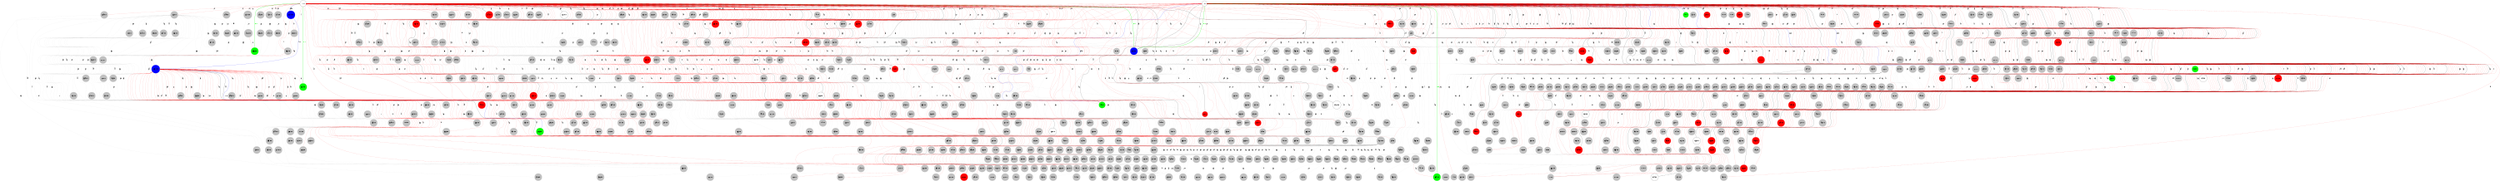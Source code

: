 graph G {
overlap=false;
ratio=expand;
size="20,20!";
1 [Latitude=222, Longitude=67, betweeness="0.0", color="", graphics="{'d': 4.0, 'h': 4.0, 'w': 4.0, 'y': -1799.6611, 'x': -1414.2781, 'z': 0.0, 'fill': u'#999999'}", id=1, label="1/0.0", pos="67,222!", prob="0.0", shape=circle, status=on, style="", true_status=on, type=normal, weight=0];
2 [Latitude=22, Longitude=132, betweeness="10.0", color="", graphics="{'d': 4.0, 'h': 4.0, 'w': 4.0, 'y': 1203.4064, 'x': 343.2373, 'z': 0.0, 'fill': u'#999999'}", id=2, label="2/10.0", pos="132,22!", prob="0.0", shape=circle, status=on, style="", true_status=on, type=green, weight=0];
3 [Latitude=281, Longitude=4, betweeness="0.0", color=gray, graphics="{'d': 4.0, 'h': 4.0, 'w': 4.0, 'y': 1289.454, 'x': 1923.78, 'z': 0.0, 'fill': u'#999999'}", id=3, label="3/0.0", pos="4,281!", prob="0.86363072773", shape=circle, status=destroyed, style=filled, true_status=on, type=normal, weight=0];
4 [Latitude=147, Longitude=21, betweeness="0.0", color=green, graphics="{'d': 4.0, 'h': 4.0, 'w': 4.0, 'y': -1106.8607, 'x': 1723.2073, 'z': 0.0, 'fill': u'#999999'}", id=4, label="4/0.0", pos="21,147!", prob=0, shape=circle, status=on, style=filled, true_status=on, type=normal, weight=0];
5 [Latitude=110, Longitude=155, betweeness="0.0", color=gray, graphics="{'d': 4.0, 'h': 4.0, 'w': 4.0, 'y': 814.179, 'x': -1502.5369, 'z': 0.0, 'fill': u'#999999'}", id=5, label="5/0.0", pos="155,110!", prob="0.870992424188", shape=circle, status=destroyed, style=filled, true_status=destroyed, type=normal, weight=0];
6 [Latitude=101, Longitude=75, betweeness="0.0", color=gray, graphics="{'d': 4.0, 'h': 4.0, 'w': 4.0, 'y': -1884.5521, 'x': 1471.8367, 'z': 0.0, 'fill': u'#999999'}", id=6, label="6/0.0", pos="75,101!", prob="0.934103531001", shape=circle, status=destroyed, style=filled, true_status=destroyed, type=normal, weight=0];
7 [Latitude=132, Longitude=131, betweeness="0.0", color=gray, graphics="{'d': 4.0, 'h': 4.0, 'w': 4.0, 'y': 1895.3209, 'x': -248.52466, 'z': 0.0, 'fill': u'#999999'}", id=7, label="7/0.0", pos="131,132!", prob="0.883936545526", shape=circle, status=destroyed, style=filled, true_status=destroyed, type=normal, weight=0];
8 [Latitude=271, Longitude=270, betweeness="0.0", color=red, graphics="{'d': 4.0, 'h': 4.0, 'w': 4.0, 'y': -893.2237, 'x': -1742.0027, 'z': 0.0, 'fill': u'#999999'}", id=8, label="8/0.0", pos="270,271!", prob="1.0", shape=circle, status=destroyed, style=filled, true_status=destroyed, type=normal, weight=0];
9 [Latitude=82, Longitude=18, betweeness="0.0", color=gray, graphics="{'d': 4.0, 'h': 4.0, 'w': 4.0, 'y': -1644.0106, 'x': -1497.1321, 'z': 0.0, 'fill': u'#999999'}", id=9, label="9/0.0", pos="18,82!", prob="0.969324346683", shape=circle, status=destroyed, style=filled, true_status=destroyed, type=normal, weight=0];
10 [Latitude=153, Longitude=7, betweeness="0.0", color=gray, graphics="{'d': 4.0, 'h': 4.0, 'w': 4.0, 'y': -320.42776, 'x': 1918.3662, 'z': 0.0, 'fill': u'#999999'}", id=10, label="10/0.0", pos="7,153!", prob="0.949746663453", shape=circle, status=destroyed, style=filled, true_status=destroyed, type=normal, weight=0];
11 [Latitude=152, Longitude=199, betweeness="0.0", color=gray, graphics="{'d': 4.0, 'h': 4.0, 'w': 4.0, 'y': -508.99515, 'x': 1002.1245, 'z': 0.0, 'fill': u'#999999'}", id=11, label="11/0.0", pos="199,152!", prob="0.816172132151", shape=circle, status=destroyed, style=filled, true_status=destroyed, type=normal, weight=0];
12 [Latitude=96, Longitude=26, betweeness="0.0", color=gray, graphics="{'d': 4.0, 'h': 4.0, 'w': 4.0, 'y': 203.21664, 'x': -808.62317, 'z': 0.0, 'fill': u'#999999'}", id=12, label="12/0.0", pos="26,96!", prob="0.962462668063", shape=circle, status=destroyed, style=filled, true_status=destroyed, type=normal, weight=0];
13 [Latitude=224, Longitude=53, betweeness="0.0", color=red, graphics="{'d': 4.0, 'h': 4.0, 'w': 4.0, 'y': 1475.6864, 'x': 168.21118, 'z': 0.0, 'fill': u'#999999'}", id=13, label="13/0.0", pos="53,224!", prob="1.0", shape=circle, status=destroyed, style=filled, true_status=destroyed, type=normal, weight=0];
14 [Latitude=187, Longitude=244, betweeness="0.0", color=gray, graphics="{'d': 4.0, 'h': 4.0, 'w': 4.0, 'y': -1399.1761, 'x': -792.72473, 'z': 0.0, 'fill': u'#999999'}", id=14, label="14/0.0", pos="244,187!", prob="0.755957591708", shape=circle, status=destroyed, style=filled, true_status=destroyed, type=normal, weight=0];
15 [Latitude=271, Longitude=156, betweeness="0.0", color=green, graphics="{'d': 4.0, 'h': 4.0, 'w': 4.0, 'y': -764.1811, 'x': 1212.5427, 'z': 0.0, 'fill': u'#999999'}", id=15, label="15/0.0", pos="156,271!", prob=0, shape=circle, status=on, style=filled, true_status=on, type=normal, weight=0];
16 [Latitude=60, Longitude=185, betweeness="0.0", color=gray, graphics="{'d': 4.0, 'h': 4.0, 'w': 4.0, 'y': 502.53354, 'x': -1750.0975, 'z': 0.0, 'fill': u'#999999'}", id=16, label="16/0.0", pos="185,60!", prob="0.853233524921", shape=circle, status=destroyed, style=filled, true_status=destroyed, type=normal, weight=0];
17 [Latitude=186, Longitude=273, betweeness="0.0", color=gray, graphics="{'d': 4.0, 'h': 4.0, 'w': 4.0, 'y': 419.42953, 'x': -332.51074, 'z': 0.0, 'fill': u'#999999'}", id=17, label="17/0.0", pos="273,186!", prob="0.726043027053", shape=circle, status=destroyed, style=filled, true_status=destroyed, type=normal, weight=0];
18 [Latitude=110, Longitude=266, betweeness="0.0", color=gray, graphics="{'d': 4.0, 'h': 4.0, 'w': 4.0, 'y': -1304.0737, 'x': 305.83228, 'z': 0.0, 'fill': u'#999999'}", id=18, label="18/0.0", pos="266,110!", prob="0.760511534806", shape=circle, status=destroyed, style=filled, true_status=on, type=normal, weight=0];
19 [Latitude=193, Longitude=165, betweeness="0.0", color=green, graphics="{'d': 4.0, 'h': 4.0, 'w': 4.0, 'y': 110.99252, 'x': 835.05054, 'z': 0.0, 'fill': u'#999999'}", id=19, label="19/0.0", pos="165,193!", prob=0, shape=circle, status=on, style=filled, true_status=on, type=normal, weight=0];
20 [Latitude=24, Longitude=163, betweeness="0.0", color=gray, graphics="{'d': 4.0, 'h': 4.0, 'w': 4.0, 'y': 1014.1773, 'x': -1083.5132, 'z': 0.0, 'fill': u'#999999'}", id=20, label="20/0.0", pos="163,24!", prob="0.875309273191", shape=circle, status=destroyed, style=filled, true_status=destroyed, type=normal, weight=0];
21 [Latitude=107, Longitude=59, betweeness="0.0", color=gray, graphics="{'d': 4.0, 'h': 4.0, 'w': 4.0, 'y': -71.30521, 'x': -1328.6808, 'z': 0.0, 'fill': u'#999999'}", id=21, label="21/0.0", pos="59,107!", prob="0.942141314749", shape=circle, status=destroyed, style=filled, true_status=destroyed, type=normal, weight=0];
22 [Latitude=9, Longitude=6, betweeness="0.0", color=red, graphics="{'d': 4.0, 'h': 4.0, 'w': 4.0, 'y': -1197.4147, 'x': -1151.1445, 'z': 0.0, 'fill': u'#999999'}", id=22, label="22/0.0", pos="6,9!", prob="1.0", shape=circle, status=destroyed, style=filled, true_status=destroyed, type=normal, weight=0];
23 [Latitude=254, Longitude=207, betweeness="0.0", color=gray, graphics="{'d': 4.0, 'h': 4.0, 'w': 4.0, 'y': 145.37851, 'x': 1122.3618, 'z': 0.0, 'fill': u'#999999'}", id=23, label="23/0.0", pos="207,254!", prob="0.753024134927", shape=circle, status=destroyed, style=filled, true_status=destroyed, type=normal, weight=0];
24 [Latitude=121, Longitude=225, betweeness="0.0", color=gray, graphics="{'d': 4.0, 'h': 4.0, 'w': 4.0, 'y': 1104.0905, 'x': 1100.4429, 'z': 0.0, 'fill': u'#999999'}", id=24, label="24/0.0", pos="225,121!", prob="0.801133242944", shape=circle, status=destroyed, style=filled, true_status=destroyed, type=normal, weight=0];
25 [Latitude=123, Longitude=261, betweeness="0.0", color=red, graphics="{'d': 4.0, 'h': 4.0, 'w': 4.0, 'y': -1526.205, 'x': 1927.1394, 'z': 0.0, 'fill': u'#999999'}", id=25, label="25/0.0", pos="261,123!", prob="1.0", shape=circle, status=destroyed, style=filled, true_status=destroyed, type=normal, weight=0];
26 [Latitude=91, Longitude=18, betweeness="0.0", color=gray, graphics="{'d': 4.0, 'h': 4.0, 'w': 4.0, 'y': 704.4151, 'x': -245.93042, 'z': 0.0, 'fill': u'#999999'}", id=26, label="26/0.0", pos="18,91!", prob="0.967319920582", shape=circle, status=destroyed, style=filled, true_status=destroyed, type=normal, weight=0];
27 [Latitude=265, Longitude=266, betweeness="0.0", color=gray, graphics="{'d': 4.0, 'h': 4.0, 'w': 4.0, 'y': -1843.2139, 'x': -96.9043, 'z': 0.0, 'fill': u'#999999'}", id=27, label="27/0.0", pos="266,265!", prob="0.689330804878", shape=circle, status=destroyed, style=filled, true_status=on, type=normal, weight=0];
28 [Latitude=116, Longitude=247, betweeness="0.0", color=gray, graphics="{'d': 4.0, 'h': 4.0, 'w': 4.0, 'y': -822.5533, 'x': 198.15259, 'z': 0.0, 'fill': u'#999999'}", id=28, label="28/0.0", pos="247,116!", prob="0.779528522804", shape=circle, status=destroyed, style=filled, true_status=destroyed, type=normal, weight=0];
29 [Latitude=124, Longitude=51, betweeness="0.0", color=gray, graphics="{'d': 4.0, 'h': 4.0, 'w': 4.0, 'y': 1003.02545, 'x': -269.96533, 'z': 0.0, 'fill': u'#999999'}", id=29, label="29/0.0", pos="51,124!", prob="0.941122469141", shape=circle, status=destroyed, style=filled, true_status=destroyed, type=normal, weight=0];
30 [Latitude=105, Longitude=158, betweeness="10.0", color=blue, graphics="{'d': 4.0, 'h': 4.0, 'w': 4.0, 'y': -928.5096, 'x': 1228.0876, 'z': 0.0, 'fill': u'#999999'}", id=30, label="30/10.0", pos="158,105!", prob="1.0", shape=circle, status=repaired, style=filled, true_status=on, type=green, weight=0];
31 [Latitude=33, Longitude=32, betweeness="0.0", color=gray, graphics="{'d': 4.0, 'h': 4.0, 'w': 4.0, 'y': -1991.0605, 'x': 1247.9153, 'z': 0.0, 'fill': u'#999999'}", id=31, label="31/0.0", pos="32,33!", prob="0.968225755892", shape=circle, status=destroyed, style=filled, true_status=destroyed, type=normal, weight=0];
32 [Latitude=9, Longitude=193, betweeness="0.0", color=gray, graphics="{'d': 4.0, 'h': 4.0, 'w': 4.0, 'y': 377.01572, 'x': 544.3616, 'z': 0.0, 'fill': u'#999999'}", id=32, label="32/0.0", pos="193,9!", prob="0.846463666806", shape=circle, status=destroyed, style=filled, true_status=destroyed, type=normal, weight=0];
33 [Latitude=72, Longitude=67, betweeness="0.0", color=gray, graphics="{'d': 4.0, 'h': 4.0, 'w': 4.0, 'y': -792.5651, 'x': 1284.187, 'z': 0.0, 'fill': u'#999999'}", id=33, label="33/0.0", pos="67,72!", prob="0.945363281966", shape=circle, status=destroyed, style=filled, true_status=destroyed, type=normal, weight=0];
34 [Latitude=53, Longitude=56, betweeness="0.0", color=gray, graphics="{'d': 4.0, 'h': 4.0, 'w': 4.0, 'y': -583.4775, 'x': 163.01709, 'z': 0.0, 'fill': u'#999999'}", id=34, label="34/0.0", pos="56,53!", prob="0.954322131961", shape=circle, status=destroyed, style=filled, true_status=destroyed, type=normal, weight=0];
35 [Latitude=144, Longitude=246, betweeness="0.0", color=gray, graphics="{'d': 4.0, 'h': 4.0, 'w': 4.0, 'y': 1384.0602, 'x': 1026.29, 'z': 0.0, 'fill': u'#999999'}", id=35, label="35/0.0", pos="246,144!", prob="0.771813761223", shape=circle, status=destroyed, style=filled, true_status=destroyed, type=normal, weight=0];
36 [Latitude=255, Longitude=74, betweeness="0.0", color=gray, graphics="{'d': 4.0, 'h': 4.0, 'w': 4.0, 'y': 1297.1515, 'x': 1254.0967, 'z': 0.0, 'fill': u'#999999'}", id=36, label="36/0.0", pos="74,255!", prob="0.852762669984", shape=circle, status=destroyed, style=filled, true_status=on, type=normal, weight=0];
37 [Latitude=5, Longitude=25, betweeness="0.0", color=gray, graphics="{'d': 4.0, 'h': 4.0, 'w': 4.0, 'y': 1301.2203, 'x': 954.9497, 'z': 0.0, 'fill': u'#999999'}", id=37, label="37/0.0", pos="25,5!", prob="0.970492116052", shape=circle, status=destroyed, style=filled, true_status=destroyed, type=normal, weight=0];
38 [Latitude=229, Longitude=76, betweeness="0.0", color=red, graphics="{'d': 4.0, 'h': 4.0, 'w': 4.0, 'y': -1933.3379, 'x': -1076.3096, 'z': 0.0, 'fill': u'#999999'}", id=38, label="38/0.0", pos="76,229!", prob="1.0", shape=circle, status=destroyed, style=filled, true_status=destroyed, type=normal, weight=0];
39 [Latitude=9, Longitude=218, betweeness="0.0", color=gray, graphics="{'d': 4.0, 'h': 4.0, 'w': 4.0, 'y': -928.92426, 'x': -1646.1172, 'z': 0.0, 'fill': u'#999999'}", id=39, label="39/0.0", pos="218,9!", prob="0.821405813446", shape=circle, status=destroyed, style=filled, true_status=destroyed, type=normal, weight=0];
40 [Latitude=150, Longitude=260, betweeness="0.0", color=gray, graphics="{'d': 4.0, 'h': 4.0, 'w': 4.0, 'y': 1713.4073, 'x': 455.21118, 'z': 0.0, 'fill': u'#999999'}", id=40, label="40/0.0", pos="260,150!", prob="0.754777707679", shape=circle, status=destroyed, style=filled, true_status=destroyed, type=normal, weight=0];
41 [Latitude=230, Longitude=123, betweeness="0.0", color=gray, graphics="{'d': 4.0, 'h': 4.0, 'w': 4.0, 'y': 1317.7474, 'x': -588.4514, 'z': 0.0, 'fill': u'#999999'}", id=41, label="41/0.0", pos="123,230!", prob="0.838743785469", shape=circle, status=destroyed, style=filled, true_status=on, type=normal, weight=0];
42 [Latitude=150, Longitude=51, betweeness="0.0", color=gray, graphics="{'d': 4.0, 'h': 4.0, 'w': 4.0, 'y': -1849.075, 'x': -474.47644, 'z': 0.0, 'fill': u'#999999'}", id=42, label="42/0.0", pos="51,150!", prob="0.930610924909", shape=circle, status=destroyed, style=filled, true_status=destroyed, type=normal, weight=0];
43 [Latitude=145, Longitude=55, betweeness="0.0", color=red, graphics="{'d': 4.0, 'h': 4.0, 'w': 4.0, 'y': -1230.5479, 'x': -1069.4368, 'z': 0.0, 'fill': u'#999999'}", id=43, label="43/0.0", pos="55,145!", prob="1.0", shape=circle, status=destroyed, style=filled, true_status=destroyed, type=normal, weight=0];
44 [Latitude=29, Longitude=197, betweeness="0.0", color=gray, graphics="{'d': 4.0, 'h': 4.0, 'w': 4.0, 'y': 1327.775, 'x': -88.44702, 'z': 0.0, 'fill': u'#999999'}", id=44, label="44/0.0", pos="197,29!", prob="0.843219479153", shape=circle, status=destroyed, style=filled, true_status=destroyed, type=normal, weight=0];
45 [Latitude=143, Longitude=215, betweeness="0.0", color=gray, graphics="{'d': 4.0, 'h': 4.0, 'w': 4.0, 'y': 1921.1969, 'x': 1660.4067, 'z': 0.0, 'fill': u'#999999'}", id=45, label="45/0.0", pos="215,143!", prob="0.803971064402", shape=circle, status=destroyed, style=filled, true_status=destroyed, type=normal, weight=0];
46 [Latitude=169, Longitude=197, betweeness="0.0", color=red, graphics="{'d': 4.0, 'h': 4.0, 'w': 4.0, 'y': -396.7554, 'x': -797.0043, 'z': 0.0, 'fill': u'#999999'}", id=46, label="46/0.0", pos="197,169!", prob="1.0", shape=circle, status=destroyed, style=filled, true_status=destroyed, type=normal, weight=0];
47 [Latitude=167, Longitude=95, betweeness="0.0", color=gray, graphics="{'d': 4.0, 'h': 4.0, 'w': 4.0, 'y': -591.34784, 'x': 269.04517, 'z': 0.0, 'fill': u'#999999'}", id=47, label="47/0.0", pos="95,167!", prob="0.895576172214", shape=circle, status=destroyed, style=filled, true_status=destroyed, type=normal, weight=0];
48 [Latitude=159, Longitude=163, betweeness="0.0", color=gray, graphics="{'d': 4.0, 'h': 4.0, 'w': 4.0, 'y': -470.45145, 'x': 36.759274, 'z': 0.0, 'fill': u'#999999'}", id=48, label="48/0.0", pos="163,159!", prob="0.846260539903", shape=circle, status=destroyed, style=filled, true_status=destroyed, type=normal, weight=0];
49 [Latitude=10, Longitude=118, betweeness="0.0", color=gray, graphics="{'d': 4.0, 'h': 4.0, 'w': 4.0, 'y': 733.83453, 'x': 1969.0945, 'z': 0.0, 'fill': u'#999999'}", id=49, label="49/0.0", pos="118,10!", prob="0.912597819335", shape=circle, status=destroyed, style=filled, true_status=destroyed, type=normal, weight=0];
50 [Latitude=161, Longitude=69, betweeness="0.0", color=gray, graphics="{'d': 4.0, 'h': 4.0, 'w': 4.0, 'y': 1181.1483, 'x': 1368.7561, 'z': 0.0, 'fill': u'#999999'}", id=50, label="50/0.0", pos="69,161!", prob="0.91517497727", shape=circle, status=destroyed, style=filled, true_status=destroyed, type=normal, weight=0];
51 [Latitude=174, Longitude=2, betweeness="0.0", color=gray, graphics="{'d': 4.0, 'h': 4.0, 'w': 4.0, 'y': 1983.2184, 'x': 814.14966, 'z': 0.0, 'fill': u'#999999'}", id=51, label="51/0.0", pos="2,174!", prob="0.94094743664", shape=circle, status=destroyed, style=filled, true_status=destroyed, type=normal, weight=0];
52 [Latitude=134, Longitude=28, betweeness="0.0", color=gray, graphics="{'d': 4.0, 'h': 4.0, 'w': 4.0, 'y': 171.8143, 'x': -701.3253, 'z': 0.0, 'fill': u'#999999'}", id=52, label="52/0.0", pos="28,134!", prob="0.949036518576", shape=circle, status=destroyed, style=filled, true_status=destroyed, type=normal, weight=0];
53 [Latitude=17, Longitude=172, betweeness="0.0", color=gray, graphics="{'d': 4.0, 'h': 4.0, 'w': 4.0, 'y': -1821.0935, 'x': 1680.9053, 'z': 0.0, 'fill': u'#999999'}", id=53, label="53/0.0", pos="172,17!", prob="0.866870221723", shape=circle, status=destroyed, style=filled, true_status=destroyed, type=normal, weight=0];
54 [Latitude=202, Longitude=52, betweeness="0.0", color=gray, graphics="{'d': 4.0, 'h': 4.0, 'w': 4.0, 'y': 500.05917, 'x': -36.64417, 'z': 0.0, 'fill': u'#999999'}", id=54, label="54/0.0", pos="52,202!", prob="0.902058414437", shape=circle, status=destroyed, style=filled, true_status=destroyed, type=normal, weight=0];
55 [Latitude=288, Longitude=159, betweeness="0.0", color=gray, graphics="{'d': 4.0, 'h': 4.0, 'w': 4.0, 'y': -1096.5194, 'x': -1047.308, 'z': 0.0, 'fill': u'#999999'}", id=55, label="55/0.0", pos="159,288!", prob="0.768592775848", shape=circle, status=destroyed, style=filled, true_status=on, type=normal, weight=0];
56 [Latitude=187, Longitude=4, betweeness="0.0", color=green, graphics="{'d': 4.0, 'h': 4.0, 'w': 4.0, 'y': -636.436, 'x': 14.39575, 'z': 0.0, 'fill': u'#999999'}", id=56, label="56/0.0", pos="4,187!", prob=0, shape=circle, status=on, style=filled, true_status=on, type=normal, weight=0];
57 [Latitude=152, Longitude=79, betweeness="0.0", color=gray, graphics="{'d': 4.0, 'h': 4.0, 'w': 4.0, 'y': 839.16, 'x': 1920.0549, 'z': 0.0, 'fill': u'#999999'}", id=57, label="57/0.0", pos="79,152!", prob="0.913191200745", shape=circle, status=destroyed, style=filled, true_status=destroyed, type=normal, weight=0];
58 [Latitude=207, Longitude=196, betweeness="0.0", color=gray, graphics="{'d': 4.0, 'h': 4.0, 'w': 4.0, 'y': -1916.7764, 'x': -804.396, 'z': 0.0, 'fill': u'#999999'}", id=58, label="58/0.0", pos="196,207!", prob="0.792367483866", shape=circle, status=destroyed, style=filled, true_status=on, type=normal, weight=0];
59 [Latitude=30, Longitude=24, betweeness="0.0", color=gray, graphics="{'d': 4.0, 'h': 4.0, 'w': 4.0, 'y': -138.11002, 'x': -86.00464, 'z': 0.0, 'fill': u'#999999'}", id=59, label="59/0.0", pos="24,30!", prob="0.972073364004", shape=circle, status=destroyed, style=filled, true_status=destroyed, type=normal, weight=0];
60 [Latitude=293, Longitude=211, betweeness="0.0", color=red, graphics="{'d': 4.0, 'h': 4.0, 'w': 4.0, 'y': -1722.5643, 'x': -1464.0605, 'z': 0.0, 'fill': u'#999999'}", id=60, label="60/0.0", pos="211,293!", prob="1.0", shape=circle, status=destroyed, style=filled, true_status=destroyed, type=normal, weight=0];
61 [Latitude=131, Longitude=9, betweeness="0.0", color=gray, graphics="{'d': 4.0, 'h': 4.0, 'w': 4.0, 'y': -1669.0111, 'x': 1187.5076, 'z': 0.0, 'fill': u'#999999'}", id=61, label="61/0.0", pos="9,131!", prob="0.958447970674", shape=circle, status=destroyed, style=filled, true_status=destroyed, type=normal, weight=0];
62 [Latitude=44, Longitude=297, betweeness="0.0", color=gray, graphics="{'d': 4.0, 'h': 4.0, 'w': 4.0, 'y': -572.73883, 'x': -1326.4506, 'z': 0.0, 'fill': u'#999999'}", id=62, label="62/0.0", pos="297,44!", prob="0.735078487321", shape=circle, status=destroyed, style=filled, true_status=destroyed, type=normal, weight=0];
63 [Latitude=107, Longitude=229, betweeness="0.0", color=gray, graphics="{'d': 4.0, 'h': 4.0, 'w': 4.0, 'y': 214.97568, 'x': 561.02783, 'z': 0.0, 'fill': u'#999999'}", id=63, label="63/0.0", pos="229,107!", prob="0.800819260257", shape=circle, status=destroyed, style=filled, true_status=destroyed, type=normal, weight=0];
64 [Latitude=81, Longitude=147, betweeness="0.0", color=gray, graphics="{'d': 4.0, 'h': 4.0, 'w': 4.0, 'y': -1026.9238, 'x': 1826.5378, 'z': 0.0, 'fill': u'#999999'}", id=64, label="64/0.0", pos="147,81!", prob="0.884674056104", shape=circle, status=destroyed, style=filled, true_status=destroyed, type=normal, weight=0];
65 [Latitude=273, Longitude=180, betweeness="0.0", color=gray, graphics="{'d': 4.0, 'h': 4.0, 'w': 4.0, 'y': -305.7957, 'x': -152.57397, 'z': 0.0, 'fill': u'#999999'}", id=65, label="65/0.0", pos="180,273!", prob="0.763133725711", shape=circle, status=destroyed, style=filled, true_status=on, type=normal, weight=0];
66 [Latitude=116, Longitude=254, betweeness="0.0", color=red, graphics="{'d': 4.0, 'h': 4.0, 'w': 4.0, 'y': 1083.3439, 'x': 1926.0867, 'z': 0.0, 'fill': u'#999999'}", id=66, label="66/0.0", pos="254,116!", prob="1.0", shape=circle, status=destroyed, style=filled, true_status=destroyed, type=normal, weight=0];
67 [Latitude=89, Longitude=235, betweeness="0.0", color=gray, graphics="{'d': 4.0, 'h': 4.0, 'w': 4.0, 'y': 1880.9296, 'x': -1927.8353, 'z': 0.0, 'fill': u'#999999'}", id=67, label="67/0.0", pos="235,89!", prob="0.798516218759", shape=circle, status=destroyed, style=filled, true_status=destroyed, type=normal, weight=0];
68 [Latitude=208, Longitude=127, betweeness="0.0", color=gray, graphics="{'d': 4.0, 'h': 4.0, 'w': 4.0, 'y': 1236.1317, 'x': 427.55615, 'z': 0.0, 'fill': u'#999999'}", id=68, label="68/0.0", pos="127,208!", prob="0.849888597374", shape=circle, status=destroyed, style=filled, true_status=destroyed, type=normal, weight=0];
69 [Latitude=171, Longitude=20, betweeness="0.0", color=gray, graphics="{'d': 4.0, 'h': 4.0, 'w': 4.0, 'y': -702.57025, 'x': 1504.2461, 'z': 0.0, 'fill': u'#999999'}", id=69, label="69/0.0", pos="20,171!", prob="0.935402837718", shape=circle, status=destroyed, style=filled, true_status=destroyed, type=normal, weight=0];
70 [Latitude=277, Longitude=166, betweeness="0.0", color=gray, graphics="{'d': 4.0, 'h': 4.0, 'w': 4.0, 'y': -1246.0044, 'x': -1684.8123, 'z': 0.0, 'fill': u'#999999'}", id=70, label="70/0.0", pos="166,277!", prob="0.771630091405", shape=circle, status=destroyed, style=filled, true_status=destroyed, type=normal, weight=0];
71 [Latitude=134, Longitude=189, betweeness="0.0", color=gray, graphics="{'d': 4.0, 'h': 4.0, 'w': 4.0, 'y': 752.8118, 'x': 513.5774, 'z': 0.0, 'fill': u'#999999'}", id=71, label="71/0.0", pos="189,134!", prob="0.832466748223", shape=circle, status=destroyed, style=filled, true_status=destroyed, type=normal, weight=0];
72 [Latitude=64, Longitude=107, betweeness="0.0", color=red, graphics="{'d': 4.0, 'h': 4.0, 'w': 4.0, 'y': -1567.1389, 'x': -183.96277, 'z': 0.0, 'fill': u'#999999'}", id=72, label="72/0.0", pos="107,64!", prob="1.0", shape=circle, status=destroyed, style=filled, true_status=destroyed, type=normal, weight=0];
73 [Latitude=222, Longitude=111, betweeness="0.0", color=gray, graphics="{'d': 4.0, 'h': 4.0, 'w': 4.0, 'y': -1740.8782, 'x': 1270.3772, 'z': 0.0, 'fill': u'#999999'}", id=73, label="73/0.0", pos="111,222!", prob="0.852680808697", shape=circle, status=destroyed, style=filled, true_status=destroyed, type=normal, weight=0];
74 [Latitude=257, Longitude=188, betweeness="0.0", color=gray, graphics="{'d': 4.0, 'h': 4.0, 'w': 4.0, 'y': -594.4797, 'x': 338.7588, 'z': 0.0, 'fill': u'#999999'}", id=74, label="74/0.0", pos="188,257!", prob="0.767861423705", shape=circle, status=destroyed, style=filled, true_status=destroyed, type=normal, weight=0];
75 [Latitude=103, Longitude=6, betweeness="0.0", color=gray, graphics="{'d': 4.0, 'h': 4.0, 'w': 4.0, 'y': -1372.6132, 'x': 1302.2454, 'z': 0.0, 'fill': u'#999999'}", id=75, label="75/0.0", pos="6,103!", prob="0.969132439461", shape=circle, status=destroyed, style=filled, true_status=destroyed, type=normal, weight=0];
76 [Latitude=257, Longitude=10, betweeness="0.0", color=gray, graphics="{'d': 4.0, 'h': 4.0, 'w': 4.0, 'y': -1619.6239, 'x': 152.8706, 'z': 0.0, 'fill': u'#999999'}", id=76, label="76/0.0", pos="10,257!", prob="0.881598977859", shape=circle, status=destroyed, style=filled, true_status=destroyed, type=normal, weight=0];
77 [Latitude=36, Longitude=256, betweeness="0.0", color=gray, graphics="{'d': 4.0, 'h': 4.0, 'w': 4.0, 'y': -615.78436, 'x': -1075.4722, 'z': 0.0, 'fill': u'#999999'}", id=77, label="77/0.0", pos="256,36!", prob="0.781531361537", shape=circle, status=destroyed, style=filled, true_status=destroyed, type=normal, weight=0];
78 [Latitude=213, Longitude=185, betweeness="0.0", color=gray, graphics="{'d': 4.0, 'h': 4.0, 'w': 4.0, 'y': -603.9467, 'x': -1675.8788, 'z': 0.0, 'fill': u'#999999'}", id=78, label="78/0.0", pos="185,213!", prob="0.798905989771", shape=circle, status=destroyed, style=filled, true_status=destroyed, type=normal, weight=0];
79 [Latitude=212, Longitude=56, betweeness="0.0", color=gray, graphics="{'d': 4.0, 'h': 4.0, 'w': 4.0, 'y': 1649.579, 'x': -440.4065, 'z': 0.0, 'fill': u'#999999'}", id=79, label="79/0.0", pos="56,212!", prob="0.89352586218", shape=circle, status=destroyed, style=filled, true_status=destroyed, type=normal, weight=0];
80 [Latitude=115, Longitude=181, betweeness="0.0", color=gray, graphics="{'d': 4.0, 'h': 4.0, 'w': 4.0, 'y': -767.49493, 'x': -1578.4138, 'z': 0.0, 'fill': u'#999999'}", id=80, label="80/0.0", pos="181,115!", prob="0.846077767366", shape=circle, status=destroyed, style=filled, true_status=destroyed, type=normal, weight=0];
81 [Latitude=100, Longitude=65, betweeness="0.0", color=gray, graphics="{'d': 4.0, 'h': 4.0, 'w': 4.0, 'y': 1616.3961, 'x': -1039.3445, 'z': 0.0, 'fill': u'#999999'}", id=81, label="81/0.0", pos="65,100!", prob="0.940557965028", shape=circle, status=destroyed, style=filled, true_status=destroyed, type=normal, weight=0];
82 [Latitude=100, Longitude=114, betweeness="0.0", color=gray, graphics="{'d': 4.0, 'h': 4.0, 'w': 4.0, 'y': -1380.7618, 'x': -1487.8821, 'z': 0.0, 'fill': u'#999999'}", id=82, label="82/0.0", pos="114,100!", prob="0.907153140709", shape=circle, status=destroyed, style=filled, true_status=destroyed, type=normal, weight=0];
83 [Latitude=264, Longitude=130, betweeness="0.0", color=gray, graphics="{'d': 4.0, 'h': 4.0, 'w': 4.0, 'y': -727.44403, 'x': 355.75586, 'z': 0.0, 'fill': u'#999999'}", id=83, label="83/0.0", pos="130,264!", prob="0.809207423383", shape=circle, status=destroyed, style=filled, true_status=destroyed, type=normal, weight=0];
84 [Latitude=192, Longitude=279, betweeness="0.0", color=gray, graphics="{'d': 4.0, 'h': 4.0, 'w': 4.0, 'y': -1618.718, 'x': -1042.227, 'z': 0.0, 'fill': u'#999999'}", id=84, label="84/0.0", pos="279,192!", prob="0.716849043214", shape=circle, status=destroyed, style=filled, true_status=destroyed, type=normal, weight=0];
85 [Latitude=228, Longitude=192, betweeness="0.0", color=gray, graphics="{'d': 4.0, 'h': 4.0, 'w': 4.0, 'y': 5.9916687, 'x': -472.45776, 'z': 0.0, 'fill': u'#999999'}", id=85, label="85/0.0", pos="192,228!", prob="0.783534644931", shape=circle, status=destroyed, style=filled, true_status=on, type=normal, weight=0];
86 [Latitude=277, Longitude=256, betweeness="0.0", color=gray, graphics="{'d': 4.0, 'h': 4.0, 'w': 4.0, 'y': 663.5279, 'x': -1468.155, 'z': 0.0, 'fill': u'#999999'}", id=86, label="86/0.0", pos="256,277!", prob="0.691141984138", shape=circle, status=destroyed, style=filled, true_status=destroyed, type=normal, weight=0];
87 [Latitude=230, Longitude=227, betweeness="0.0", color=gray, graphics="{'d': 4.0, 'h': 4.0, 'w': 4.0, 'y': 1733.4384, 'x': 844.4619, 'z': 0.0, 'fill': u'#999999'}", id=87, label="87/0.0", pos="227,230!", prob="0.749634143602", shape=circle, status=destroyed, style=filled, true_status=destroyed, type=normal, weight=0];
88 [Latitude=153, Longitude=130, betweeness="0.0", color=gray, graphics="{'d': 4.0, 'h': 4.0, 'w': 4.0, 'y': 374.06113, 'x': -1630.8765, 'z': 0.0, 'fill': u'#999999'}", id=88, label="88/0.0", pos="130,153!", prob="0.876339242399", shape=circle, status=destroyed, style=filled, true_status=destroyed, type=normal, weight=0];
89 [Latitude=148, Longitude=294, betweeness="0.0", color=gray, graphics="{'d': 4.0, 'h': 4.0, 'w': 4.0, 'y': 1193.497, 'x': 258.99414, 'z': 0.0, 'fill': u'#999999'}", id=89, label="89/0.0", pos="294,148!", prob="0.718231024892", shape=circle, status=destroyed, style=filled, true_status=destroyed, type=normal, weight=0];
90 [Latitude=274, Longitude=180, betweeness="0.0", color=gray, graphics="{'d': 4.0, 'h': 4.0, 'w': 4.0, 'y': 987.11285, 'x': -1733.9913, 'z': 0.0, 'fill': u'#999999'}", id=90, label="90/0.0", pos="180,274!", prob="0.76238774577", shape=circle, status=destroyed, style=filled, true_status=destroyed, type=normal, weight=0];
91 [Latitude=294, Longitude=154, betweeness="0.0", color=gray, graphics="{'d': 4.0, 'h': 4.0, 'w': 4.0, 'y': -1955.3694, 'x': 288.55078, 'z': 0.0, 'fill': u'#999999'}", id=91, label="91/0.0", pos="154,294!", prob="0.767626494055", shape=circle, status=destroyed, style=filled, true_status=destroyed, type=normal, weight=0];
92 [Latitude=99, Longitude=280, betweeness="0.0", color=red, graphics="{'d': 4.0, 'h': 4.0, 'w': 4.0, 'y': 1846.2562, 'x': -1153.8975, 'z': 0.0, 'fill': u'#999999'}", id=92, label="92/0.0", pos="280,99!", prob="1.0", shape=circle, status=destroyed, style=filled, true_status=destroyed, type=normal, weight=0];
93 [Latitude=243, Longitude=199, betweeness="0.0", color=gray, graphics="{'d': 4.0, 'h': 4.0, 'w': 4.0, 'y': 408.71664, 'x': -1005.3331, 'z': 0.0, 'fill': u'#999999'}", id=93, label="93/0.0", pos="199,243!", prob="0.767617282592", shape=circle, status=destroyed, style=filled, true_status=destroyed, type=normal, weight=0];
94 [Latitude=157, Longitude=90, betweeness="0.0", color=gray, graphics="{'d': 4.0, 'h': 4.0, 'w': 4.0, 'y': 1108.4716, 'x': 106.906006, 'z': 0.0, 'fill': u'#999999'}", id=94, label="94/0.0", pos="90,157!", prob="0.903735996962", shape=circle, status=destroyed, style=filled, true_status=destroyed, type=normal, weight=0];
95 [Latitude=257, Longitude=166, betweeness="0.0", color=red, graphics="{'d': 4.0, 'h': 4.0, 'w': 4.0, 'y': 500.78036, 'x': -23.892214, 'z': 0.0, 'fill': u'#999999'}", id=95, label="95/0.0", pos="166,257!", prob="1.0", shape=circle, status=destroyed, style=filled, true_status=destroyed, type=normal, weight=0];
96 [Latitude=161, Longitude=70, betweeness="0.0", color=gray, graphics="{'d': 4.0, 'h': 4.0, 'w': 4.0, 'y': -530.2952, 'x': -136.75879, 'z': 0.0, 'fill': u'#999999'}", id=96, label="96/0.0", pos="70,161!", prob="0.91457299021", shape=circle, status=destroyed, style=filled, true_status=destroyed, type=normal, weight=0];
97 [Latitude=134, Longitude=246, betweeness="0.0", color=gray, graphics="{'d': 4.0, 'h': 4.0, 'w': 4.0, 'y': 1985.5365, 'x': -608.4835, 'z': 0.0, 'fill': u'#999999'}", id=97, label="97/0.0", pos="246,134!", prob="0.775217223899", shape=circle, status=destroyed, style=filled, true_status=destroyed, type=normal, weight=0];
98 [Latitude=175, Longitude=63, betweeness="0.0", color=gray, graphics="{'d': 4.0, 'h': 4.0, 'w': 4.0, 'y': -1187.4528, 'x': 603.03125, 'z': 0.0, 'fill': u'#999999'}", id=98, label="98/0.0", pos="63,175!", prob="0.911594513653", shape=circle, status=destroyed, style=filled, true_status=destroyed, type=normal, weight=0];
99 [Latitude=237, Longitude=249, betweeness="0.0", color=red, graphics="{'d': 4.0, 'h': 4.0, 'w': 4.0, 'y': 1701.361, 'x': -972.7721, 'z': 0.0, 'fill': u'#999999'}", id=99, label="99/0.0", pos="249,237!", prob="1.0", shape=circle, status=destroyed, style=filled, true_status=destroyed, type=normal, weight=0];
100 [Latitude=67, Longitude=150, betweeness="0.0", color=gray, graphics="{'d': 4.0, 'h': 4.0, 'w': 4.0, 'y': -1083.343, 'x': -1728.9448, 'z': 0.0, 'fill': u'#999999'}", id=100, label="100/0.0", pos="150,67!", prob="0.884318488607", shape=circle, status=destroyed, style=filled, true_status=destroyed, type=normal, weight=0];
101 [Latitude=22, Longitude=295, betweeness="0.0", color=red, graphics="{'d': 4.0, 'h': 4.0, 'w': 4.0, 'y': 1392.3195, 'x': -574.12646, 'z': 0.0, 'fill': u'#999999'}", id=101, label="101/0.0", pos="295,22!", prob="1.0", shape=circle, status=destroyed, style=filled, true_status=destroyed, type=normal, weight=0];
102 [Latitude=216, Longitude=152, betweeness="0.0", color=gray, graphics="{'d': 4.0, 'h': 4.0, 'w': 4.0, 'y': 372.55087, 'x': -503.69177, 'z': 0.0, 'fill': u'#999999'}", id=102, label="102/0.0", pos="152,216!", prob="0.825343182793", shape=circle, status=destroyed, style=filled, true_status=destroyed, type=normal, weight=0];
103 [Latitude=184, Longitude=284, betweeness="0.0", color=gray, graphics="{'d': 4.0, 'h': 4.0, 'w': 4.0, 'y': -1911.1207, 'x': 91.40283, 'z': 0.0, 'fill': u'#999999'}", id=103, label="103/0.0", pos="284,184!", prob="0.715100633527", shape=circle, status=destroyed, style=filled, true_status=on, type=normal, weight=0];
104 [Latitude=52, Longitude=273, betweeness="0.0", color=gray, graphics="{'d': 4.0, 'h': 4.0, 'w': 4.0, 'y': -1160.6095, 'x': -1221.4102, 'z': 0.0, 'fill': u'#999999'}", id=104, label="104/0.0", pos="273,52!", prob="0.761925878756", shape=circle, status=destroyed, style=filled, true_status=destroyed, type=normal, weight=0];
105 [Latitude=279, Longitude=97, betweeness="0.0", color=gray, graphics="{'d': 4.0, 'h': 4.0, 'w': 4.0, 'y': -1222.0747, 'x': -1213.8557, 'z': 0.0, 'fill': u'#999999'}", id=105, label="105/0.0", pos="97,279!", prob="0.819772841223", shape=circle, status=destroyed, style=filled, true_status=destroyed, type=normal, weight=0];
106 [Latitude=6, Longitude=56, betweeness="0.0", color=gray, graphics="{'d': 4.0, 'h': 4.0, 'w': 4.0, 'y': 787.38654, 'x': 149.9458, 'z': 0.0, 'fill': u'#999999'}", id=106, label="106/0.0", pos="56,6!", prob="0.954411842458", shape=circle, status=destroyed, style=filled, true_status=destroyed, type=normal, weight=0];
107 [Latitude=167, Longitude=174, betweeness="0.0", color=gray, graphics="{'d': 4.0, 'h': 4.0, 'w': 4.0, 'y': 2002.7094, 'x': -1064.4661, 'z': 0.0, 'fill': u'#999999'}", id=107, label="107/0.0", pos="174,167!", prob="0.832926396719", shape=circle, status=destroyed, style=filled, true_status=destroyed, type=normal, weight=0];
108 [Latitude=208, Longitude=104, betweeness="0.0", color=gray, graphics="{'d': 4.0, 'h': 4.0, 'w': 4.0, 'y': -134.55081, 'x': 826.5886, 'z': 0.0, 'fill': u'#999999'}", id=108, label="108/0.0", pos="104,208!", prob="0.866507945691", shape=circle, status=destroyed, style=filled, true_status=destroyed, type=normal, weight=0];
109 [Latitude=206, Longitude=95, betweeness="0.0", color=red, graphics="{'d': 4.0, 'h': 4.0, 'w': 4.0, 'y': -1966.6437, 'x': -843.86523, 'z': 0.0, 'fill': u'#999999'}", id=109, label="109/0.0", pos="95,206!", prob="1.0", shape=circle, status=destroyed, style=filled, true_status=destroyed, type=normal, weight=0];
110 [Latitude=19, Longitude=23, betweeness="0.0", color=gray, graphics="{'d': 4.0, 'h': 4.0, 'w': 4.0, 'y': -1965.2957, 'x': -633.0797, 'z': 0.0, 'fill': u'#999999'}", id=110, label="110/0.0", pos="23,19!", prob="0.97234169328", shape=circle, status=destroyed, style=filled, true_status=destroyed, type=normal, weight=0];
111 [Latitude=213, Longitude=286, betweeness="0.0", color=gray, graphics="{'d': 4.0, 'h': 4.0, 'w': 4.0, 'y': 248.5499, 'x': -77.429565, 'z': 0.0, 'fill': u'#999999'}", id=111, label="111/0.0", pos="286,213!", prob="0.699049306926", shape=circle, status=destroyed, style=filled, true_status=on, type=normal, weight=0];
112 [Latitude=90, Longitude=290, betweeness="0.0", color=gray, graphics="{'d': 4.0, 'h': 4.0, 'w': 4.0, 'y': 608.5076, 'x': -148.71375, 'z': 0.0, 'fill': u'#999999'}", id=112, label="112/0.0", pos="290,90!", prob="0.737940559728", shape=circle, status=destroyed, style=filled, true_status=on, type=normal, weight=0];
113 [Latitude=236, Longitude=102, betweeness="0.0", color=gray, graphics="{'d': 4.0, 'h': 4.0, 'w': 4.0, 'y': 1369.0282, 'x': -610.9977, 'z': 0.0, 'fill': u'#999999'}", id=113, label="113/0.0", pos="102,236!", prob="0.849322760013", shape=circle, status=destroyed, style=filled, true_status=destroyed, type=normal, weight=0];
114 [Latitude=104, Longitude=267, betweeness="0.0", color=gray, graphics="{'d': 4.0, 'h': 4.0, 'w': 4.0, 'y': -660.42413, 'x': 599.08057, 'z': 0.0, 'fill': u'#999999'}", id=114, label="114/0.0", pos="267,104!", prob="0.760835581737", shape=circle, status=destroyed, style=filled, true_status=destroyed, type=normal, weight=0];
115 [Latitude=156, Longitude=47, betweeness="0.0", color=gray, graphics="{'d': 4.0, 'h': 4.0, 'w': 4.0, 'y': 1183.5077, 'x': -619.2289, 'z': 0.0, 'fill': u'#999999'}", id=115, label="115/0.0", pos="47,156!", prob="0.929985764445", shape=circle, status=destroyed, style=filled, true_status=destroyed, type=normal, weight=0];
116 [Latitude=278, Longitude=282, betweeness="0.0", color=gray, graphics="{'d': 4.0, 'h': 4.0, 'w': 4.0, 'y': -1305.139, 'x': 938.82935, 'z': 0.0, 'fill': u'#999999'}", id=116, label="116/0.0", pos="282,278!", prob="0.664806006788", shape=circle, status=destroyed, style=filled, true_status=on, type=normal, weight=0];
117 [Latitude=9, Longitude=2, betweeness="0.0", color=gray, graphics="{'d': 4.0, 'h': 4.0, 'w': 4.0, 'y': 1407.6656, 'x': -428.1703, 'z': 0.0, 'fill': u'#999999'}", id=117, label="117/0.0", pos="2,9!", prob="0.980573180726", shape=circle, status=destroyed, style=filled, true_status=destroyed, type=normal, weight=0];
118 [Latitude=15, Longitude=108, betweeness="0.0", color=gray, graphics="{'d': 4.0, 'h': 4.0, 'w': 4.0, 'y': 1458.797, 'x': 546.8804, 'z': 0.0, 'fill': u'#999999'}", id=118, label="118/0.0", pos="108,15!", prob="0.920526030551", shape=circle, status=destroyed, style=filled, true_status=destroyed, type=normal, weight=0];
119 [Latitude=243, Longitude=239, betweeness="0.0", color=red, graphics="{'d': 4.0, 'h': 4.0, 'w': 4.0, 'y': 316.8043, 'x': -1136.4072, 'z': 0.0, 'fill': u'#999999'}", id=119, label="119/0.0", pos="239,243!", prob="1.0", shape=circle, status=destroyed, style=filled, true_status=destroyed, type=normal, weight=0];
120 [Latitude=256, Longitude=227, betweeness="0.0", color=gray, graphics="{'d': 4.0, 'h': 4.0, 'w': 4.0, 'y': -1194.4622, 'x': -1129.6814, 'z': 0.0, 'fill': u'#999999'}", id=120, label="120/0.0", pos="227,256!", prob="0.733134574363", shape=circle, status=destroyed, style=filled, true_status=destroyed, type=normal, weight=0];
121 [Latitude=139, Longitude=8, betweeness="0.0", color=gray, graphics="{'d': 4.0, 'h': 4.0, 'w': 4.0, 'y': 792.8216, 'x': -19.174074, 'z': 0.0, 'fill': u'#999999'}", id=121, label="121/0.0", pos="8,139!", prob="0.955597958392", shape=circle, status=destroyed, style=filled, true_status=on, type=normal, weight=0];
122 [Latitude=25, Longitude=34, betweeness="0.0", color=gray, graphics="{'d': 4.0, 'h': 4.0, 'w': 4.0, 'y': -1019.18506, 'x': -850.2644, 'z': 0.0, 'fill': u'#999999'}", id=122, label="122/0.0", pos="34,25!", prob="0.967234800174", shape=circle, status=destroyed, style=filled, true_status=destroyed, type=normal, weight=0];
123 [Latitude=226, Longitude=71, betweeness="0.0", color=gray, graphics="{'d': 4.0, 'h': 4.0, 'w': 4.0, 'y': -1573.8882, 'x': -1699.7974, 'z': 0.0, 'fill': u'#999999'}", id=123, label="123/0.0", pos="71,226!", prob="0.875701499597", shape=circle, status=destroyed, style=filled, true_status=destroyed, type=normal, weight=0];
124 [Latitude=293, Longitude=254, betweeness="0.0", color="", graphics="{'d': 4.0, 'h': 4.0, 'w': 4.0, 'y': 1734.0404, 'x': -1442.521, 'z': 0.0, 'fill': u'#999999'}", id=124, label="124/0.0", pos="254,293!", prob="0.0", shape=circle, status=on, style="", true_status=on, type=normal, weight=0];
125 [Latitude=48, Longitude=133, betweeness="0.0", color=gray, graphics="{'d': 4.0, 'h': 4.0, 'w': 4.0, 'y': 1313.025, 'x': 927.1509, 'z': 0.0, 'fill': u'#999999'}", id=125, label="125/0.0", pos="133,48!", prob="0.900603666453", shape=circle, status=destroyed, style=filled, true_status=destroyed, type=normal, weight=0];
126 [Latitude=194, Longitude=55, betweeness="0.0", color=gray, graphics="{'d': 4.0, 'h': 4.0, 'w': 4.0, 'y': -1358.7216, 'x': -1032.9963, 'z': 0.0, 'fill': u'#999999'}", id=126, label="126/0.0", pos="55,194!", prob="0.905335215498", shape=circle, status=destroyed, style=filled, true_status=destroyed, type=normal, weight=0];
127 [Latitude=106, Longitude=8, betweeness="0.0", color=gray, graphics="{'d': 4.0, 'h': 4.0, 'w': 4.0, 'y': -1810.4924, 'x': -963.38367, 'z': 0.0, 'fill': u'#999999'}", id=127, label="127/0.0", pos="8,106!", prob="0.967465029453", shape=circle, status=destroyed, style=filled, true_status=destroyed, type=normal, weight=0];
128 [Latitude=155, Longitude=205, betweeness="0.0", color=gray, graphics="{'d': 4.0, 'h': 4.0, 'w': 4.0, 'y': 459.70932, 'x': 1868.9529, 'z': 0.0, 'fill': u'#999999'}", id=128, label="128/0.0", pos="205,155!", prob="0.809165345691", shape=circle, status=destroyed, style=filled, true_status=destroyed, type=normal, weight=0];
129 [Latitude=182, Longitude=242, betweeness="0.0", color=gray, graphics="{'d': 4.0, 'h': 4.0, 'w': 4.0, 'y': 541.5489, 'x': 1493.3662, 'z': 0.0, 'fill': u'#999999'}", id=129, label="129/0.0", pos="242,182!", prob="0.760365530608", shape=circle, status=destroyed, style=filled, true_status=on, type=normal, weight=0];
130 [Latitude=151, Longitude=20, betweeness="0.0", color=gray, graphics="{'d': 4.0, 'h': 4.0, 'w': 4.0, 'y': 1654.216, 'x': -50.40833, 'z': 0.0, 'fill': u'#999999'}", id=130, label="130/0.0", pos="20,151!", prob="0.945333030825", shape=circle, status=destroyed, style=filled, true_status=destroyed, type=normal, weight=0];
131 [Latitude=160, Longitude=27, betweeness="0.0", color=gray, graphics="{'d': 4.0, 'h': 4.0, 'w': 4.0, 'y': 1333.0597, 'x': -1232.54, 'z': 0.0, 'fill': u'#999999'}", id=131, label="131/0.0", pos="27,160!", prob="0.93792058288", shape=circle, status=destroyed, style=filled, true_status=destroyed, type=normal, weight=0];
132 [Latitude=200, Longitude=274, betweeness="0.0", color=gray, graphics="{'d': 4.0, 'h': 4.0, 'w': 4.0, 'y': 1236.7113, 'x': -1152.7803, 'z': 0.0, 'fill': u'#999999'}", id=132, label="132/0.0", pos="274,200!", prob="0.71834595105", shape=circle, status=destroyed, style=filled, true_status=destroyed, type=normal, weight=0];
133 [Latitude=233, Longitude=279, betweeness="0.0", color=gray, graphics="{'d': 4.0, 'h': 4.0, 'w': 4.0, 'y': 1991.8077, 'x': -839.48987, 'z': 0.0, 'fill': u'#999999'}", id=133, label="133/0.0", pos="279,233!", prob="0.695597562971", shape=circle, status=destroyed, style=filled, true_status=destroyed, type=normal, weight=0];
134 [Latitude=107, Longitude=249, betweeness="0.0", color=gray, graphics="{'d': 4.0, 'h': 4.0, 'w': 4.0, 'y': 58.837006, 'x': -397.81274, 'z': 0.0, 'fill': u'#999999'}", id=134, label="134/0.0", pos="249,107!", prob="0.77970471616", shape=circle, status=destroyed, style=filled, true_status=destroyed, type=normal, weight=0];
135 [Latitude=163, Longitude=227, betweeness="0.0", color=gray, graphics="{'d': 4.0, 'h': 4.0, 'w': 4.0, 'y': 294.03378, 'x': 358.3589, 'z': 0.0, 'fill': u'#999999'}", id=135, label="135/0.0", pos="227,163!", prob="0.784051948488", shape=circle, status=destroyed, style=filled, true_status=destroyed, type=normal, weight=0];
136 [Latitude=239, Longitude=209, betweeness="0.0", color="", graphics="{'d': 4.0, 'h': 4.0, 'w': 4.0, 'y': -301.34512, 'x': 1316.1394, 'z': 0.0, 'fill': u'#999999'}", id=136, label="136/0.0", pos="209,239!", prob="0.0", shape=circle, status=on, style="", true_status=on, type=normal, weight=0];
137 [Latitude=68, Longitude=210, betweeness="0.0", color=gray, graphics="{'d': 4.0, 'h': 4.0, 'w': 4.0, 'y': 788.3768, 'x': 325.79712, 'z': 0.0, 'fill': u'#999999'}", id=137, label="137/0.0", pos="210,68!", prob="0.827710353839", shape=circle, status=destroyed, style=filled, true_status=destroyed, type=normal, weight=0];
138 [Latitude=112, Longitude=205, betweeness="0.0", color=gray, graphics="{'d': 4.0, 'h': 4.0, 'w': 4.0, 'y': 1081.9589, 'x': 536.11475, 'z': 0.0, 'fill': u'#999999'}", id=138, label="138/0.0", pos="205,112!", prob="0.823840776621", shape=circle, status=destroyed, style=filled, true_status=destroyed, type=normal, weight=0];
139 [Latitude=122, Longitude=288, betweeness="0.0", color=gray, graphics="{'d': 4.0, 'h': 4.0, 'w': 4.0, 'y': -1600.2733, 'x': 558.9487, 'z': 0.0, 'fill': u'#999999'}", id=139, label="139/0.0", pos="288,122!", prob="0.732951313628", shape=circle, status=destroyed, style=filled, true_status=destroyed, type=normal, weight=0];
140 [Latitude=187, Longitude=223, betweeness="0.0", color=gray, graphics="{'d': 4.0, 'h': 4.0, 'w': 4.0, 'y': 1978.8292, 'x': 879.1216, 'z': 0.0, 'fill': u'#999999'}", id=140, label="140/0.0", pos="223,187!", prob="0.777107955032", shape=circle, status=destroyed, style=filled, true_status=destroyed, type=normal, weight=0];
141 [Latitude=69, Longitude=129, betweeness="0.0", color=gray, graphics="{'d': 4.0, 'h': 4.0, 'w': 4.0, 'y': -1146.3618, 'x': -289.05542, 'z': 0.0, 'fill': u'#999999'}", id=141, label="141/0.0", pos="129,69!", prob="0.901629136808", shape=circle, status=destroyed, style=filled, true_status=destroyed, type=normal, weight=0];
142 [Latitude=184, Longitude=162, betweeness="0.0", color=gray, graphics="{'d': 4.0, 'h': 4.0, 'w': 4.0, 'y': 1516.058, 'x': -587.1825, 'z': 0.0, 'fill': u'#999999'}", id=142, label="142/0.0", pos="162,184!", prob="0.835146600567", shape=circle, status=destroyed, style=filled, true_status=destroyed, type=normal, weight=0];
143 [Latitude=264, Longitude=250, betweeness="0.0", color=red, graphics="{'d': 4.0, 'h': 4.0, 'w': 4.0, 'y': 561.9234, 'x': 606.5149, 'z': 0.0, 'fill': u'#999999'}", id=143, label="143/0.0", pos="250,264!", prob="1.0", shape=circle, status=destroyed, style=filled, true_status=destroyed, type=normal, weight=0];
144 [Latitude=248, Longitude=209, betweeness="0.0", color=gray, graphics="{'d': 4.0, 'h': 4.0, 'w': 4.0, 'y': 846.0677, 'x': 1307.9192, 'z': 0.0, 'fill': u'#999999'}", id=144, label="144/0.0", pos="209,248!", prob="0.755214095298", shape=circle, status=destroyed, style=filled, true_status=destroyed, type=normal, weight=0];
145 [Latitude=221, Longitude=167, betweeness="0.0", color=gray, graphics="{'d': 4.0, 'h': 4.0, 'w': 4.0, 'y': -389.9484, 'x': -1338.8789, 'z': 0.0, 'fill': u'#999999'}", id=145, label="145/0.0", pos="167,221!", prob="0.8097611106", shape=circle, status=destroyed, style=filled, true_status=destroyed, type=normal, weight=0];
146 [Latitude=150, Longitude=263, betweeness="0.0", color=gray, graphics="{'d': 4.0, 'h': 4.0, 'w': 4.0, 'y': -1887.0522, 'x': -722.03687, 'z': 0.0, 'fill': u'#999999'}", id=146, label="146/0.0", pos="263,150!", prob="0.751555665508", shape=circle, status=destroyed, style=filled, true_status=destroyed, type=normal, weight=0];
147 [Latitude=122, Longitude=153, betweeness="0.0", color=gray, graphics="{'d': 4.0, 'h': 4.0, 'w': 4.0, 'y': 486.98154, 'x': 720.25415, 'z': 0.0, 'fill': u'#999999'}", id=147, label="147/0.0", pos="153,122!", prob="0.869092252476", shape=circle, status=destroyed, style=filled, true_status=destroyed, type=normal, weight=0];
148 [Latitude=225, Longitude=254, betweeness="0.0", color=gray, graphics="{'d': 4.0, 'h': 4.0, 'w': 4.0, 'y': 856.2381, 'x': -677.9523, 'z': 0.0, 'fill': u'#999999'}", id=148, label="148/0.0", pos="254,225!", prob="0.725833956769", shape=circle, status=destroyed, style=filled, true_status=on, type=normal, weight=0];
149 [Latitude=244, Longitude=251, betweeness="0.0", color=gray, graphics="{'d': 4.0, 'h': 4.0, 'w': 4.0, 'y': 198.04916, 'x': 334.52344, 'z': 0.0, 'fill': u'#999999'}", id=149, label="149/0.0", pos="251,244!", prob="0.717571991354", shape=circle, status=destroyed, style=filled, true_status=on, type=normal, weight=0];
150 [Latitude=28, Longitude=173, betweeness="0.0", color=gray, graphics="{'d': 4.0, 'h': 4.0, 'w': 4.0, 'y': -6.921173, 'x': -713.824, 'z': 0.0, 'fill': u'#999999'}", id=150, label="150/0.0", pos="173,28!", prob="0.866190861813", shape=circle, status=destroyed, style=filled, true_status=destroyed, type=normal, weight=0];
151 [Latitude=25, Longitude=35, betweeness="0.0", color=gray, graphics="{'d': 4.0, 'h': 4.0, 'w': 4.0, 'y': -1598.4619, 'x': 486.16284, 'z': 0.0, 'fill': u'#999999'}", id=151, label="151/0.0", pos="35,25!", prob="0.966733902291", shape=circle, status=destroyed, style=filled, true_status=destroyed, type=normal, weight=0];
152 [Latitude=107, Longitude=198, betweeness="0.0", color=gray, graphics="{'d': 4.0, 'h': 4.0, 'w': 4.0, 'y': -1480.6434, 'x': -241.17065, 'z': 0.0, 'fill': u'#999999'}", id=152, label="152/0.0", pos="198,107!", prob="0.832047290694", shape=circle, status=destroyed, style=filled, true_status=on, type=normal, weight=0];
153 [Latitude=281, Longitude=19, betweeness="0.0", color=red, graphics="{'d': 4.0, 'h': 4.0, 'w': 4.0, 'y': -790.4439, 'x': -217.4242, 'z': 0.0, 'fill': u'#999999'}", id=153, label="153/0.0", pos="19,281!", prob="1.0", shape=circle, status=destroyed, style=filled, true_status=destroyed, type=normal, weight=0];
154 [Latitude=262, Longitude=294, betweeness="0.0", color=gray, graphics="{'d': 4.0, 'h': 4.0, 'w': 4.0, 'y': 1070.4674, 'x': -183.60693, 'z': 0.0, 'fill': u'#999999'}", id=154, label="154/0.0", pos="294,262!", prob="0.662841090519", shape=circle, status=destroyed, style=filled, true_status=on, type=normal, weight=0];
155 [Latitude=37, Longitude=28, betweeness="0.0", color=gray, graphics="{'d': 4.0, 'h': 4.0, 'w': 4.0, 'y': -706.1568, 'x': -867.45105, 'z': 0.0, 'fill': u'#999999'}", id=155, label="155/0.0", pos="28,37!", prob="0.97007101386", shape=circle, status=destroyed, style=filled, true_status=destroyed, type=normal, weight=0];
156 [Latitude=114, Longitude=127, betweeness="0.0", color=red, graphics="{'d': 4.0, 'h': 4.0, 'w': 4.0, 'y': -517.6734, 'x': -865.9386, 'z': 0.0, 'fill': u'#999999'}", id=156, label="156/0.0", pos="127,114!", prob="1.0", shape=circle, status=destroyed, style=filled, true_status=destroyed, type=normal, weight=0];
157 [Latitude=123, Longitude=39, betweeness="0.0", color=gray, graphics="{'d': 4.0, 'h': 4.0, 'w': 4.0, 'y': 1937.1368, 'x': -1079.2454, 'z': 0.0, 'fill': u'#999999'}", id=157, label="157/0.0", pos="39,123!", prob="0.947826320249", shape=circle, status=destroyed, style=filled, true_status=destroyed, type=normal, weight=0];
158 [Latitude=19, Longitude=97, betweeness="0.0", color=gray, graphics="{'d': 4.0, 'h': 4.0, 'w': 4.0, 'y': -1506.7544, 'x': 977.84546, 'z': 0.0, 'fill': u'#999999'}", id=158, label="158/0.0", pos="97,19!", prob="0.92873856061", shape=circle, status=destroyed, style=filled, true_status=destroyed, type=normal, weight=0];
159 [Latitude=183, Longitude=50, betweeness="0.0", color=gray, graphics="{'d': 4.0, 'h': 4.0, 'w': 4.0, 'y': 1670.7181, 'x': 1696.1704, 'z': 0.0, 'fill': u'#999999'}", id=159, label="159/0.0", pos="50,183!", prob="0.914404724261", shape=circle, status=destroyed, style=filled, true_status=destroyed, type=normal, weight=0];
160 [Latitude=31, Longitude=249, betweeness="0.0", color=gray, graphics="{'d': 4.0, 'h': 4.0, 'w': 4.0, 'y': -1272.6962, 'x': -406.68933, 'z': 0.0, 'fill': u'#999999'}", id=160, label="160/0.0", pos="249,31!", prob="0.78924380563", shape=circle, status=destroyed, style=filled, true_status=destroyed, type=normal, weight=0];
161 [Latitude=163, Longitude=132, betweeness="0.0", color=red, graphics="{'d': 4.0, 'h': 4.0, 'w': 4.0, 'y': 1138.765, 'x': 390.0398, 'z': 0.0, 'fill': u'#999999'}", id=161, label="161/0.0", pos="132,163!", prob="1.0", shape=circle, status=destroyed, style=filled, true_status=destroyed, type=normal, weight=0];
162 [Latitude=41, Longitude=89, betweeness="0.0", color=gray, graphics="{'d': 4.0, 'h': 4.0, 'w': 4.0, 'y': -900.1607, 'x': 506.66553, 'z': 0.0, 'fill': u'#999999'}", id=162, label="162/0.0", pos="89,41!", prob="0.934260473577", shape=circle, status=destroyed, style=filled, true_status=destroyed, type=normal, weight=0];
163 [Latitude=61, Longitude=279, betweeness="0.0", color=gray, graphics="{'d': 4.0, 'h': 4.0, 'w': 4.0, 'y': -1169.8627, 'x': 1078.9978, 'z': 0.0, 'fill': u'#999999'}", id=163, label="163/0.0", pos="279,61!", prob="0.754424554356", shape=circle, status=destroyed, style=filled, true_status=on, type=normal, weight=0];
164 [Latitude=195, Longitude=183, betweeness="0.0", color=gray, graphics="{'d': 4.0, 'h': 4.0, 'w': 4.0, 'y': 1785.6842, 'x': -746.1681, 'z': 0.0, 'fill': u'#999999'}", id=164, label="164/0.0", pos="183,195!", prob="0.810843674435", shape=circle, status=destroyed, style=filled, true_status=destroyed, type=normal, weight=0];
165 [Latitude=292, Longitude=193, betweeness="0.0", color=gray, graphics="{'d': 4.0, 'h': 4.0, 'w': 4.0, 'y': -681.78156, 'x': -1691.0107, 'z': 0.0, 'fill': u'#999999'}", id=165, label="165/0.0", pos="193,292!", prob="0.737694128737", shape=circle, status=destroyed, style=filled, true_status=destroyed, type=normal, weight=0];
166 [Latitude=165, Longitude=44, betweeness="0.0", color=gray, graphics="{'d': 4.0, 'h': 4.0, 'w': 4.0, 'y': -109.23099, 'x': 1053.1167, 'z': 0.0, 'fill': u'#999999'}", id=166, label="166/0.0", pos="44,165!", prob="0.927155483375", shape=circle, status=destroyed, style=filled, true_status=destroyed, type=normal, weight=0];
167 [Latitude=168, Longitude=118, betweeness="0.0", color=gray, graphics="{'d': 4.0, 'h': 4.0, 'w': 4.0, 'y': -1350.562, 'x': 1995.6016, 'z': 0.0, 'fill': u'#999999'}", id=167, label="167/0.0", pos="118,168!", prob="0.878640018893", shape=circle, status=destroyed, style=filled, true_status=destroyed, type=normal, weight=0];
168 [Latitude=281, Longitude=52, betweeness="0.0", color=gray, graphics="{'d': 4.0, 'h': 4.0, 'w': 4.0, 'y': 967.72003, 'x': 937.11255, 'z': 0.0, 'fill': u'#999999'}", id=168, label="168/0.0", pos="52,281!", prob="0.843474169892", shape=circle, status=destroyed, style=filled, true_status=destroyed, type=normal, weight=0];
169 [Latitude=108, Longitude=44, betweeness="0.0", color=red, graphics="{'d': 4.0, 'h': 4.0, 'w': 4.0, 'y': -1478.8988, 'x': -83.56067, 'z': 0.0, 'fill': u'#999999'}", id=169, label="169/0.0", pos="44,108!", prob="1.0", shape=circle, status=destroyed, style=filled, true_status=destroyed, type=normal, weight=0];
170 [Latitude=134, Longitude=157, betweeness="0.0", color=gray, graphics="{'d': 4.0, 'h': 4.0, 'w': 4.0, 'y': 516.0777, 'x': 859.45215, 'z': 0.0, 'fill': u'#999999'}", id=170, label="170/0.0", pos="157,134!", prob="0.861519145339", shape=circle, status=destroyed, style=filled, true_status=destroyed, type=normal, weight=0];
171 [Latitude=188, Longitude=280, betweeness="0.0", color=gray, graphics="{'d': 4.0, 'h': 4.0, 'w': 4.0, 'y': -110.84842, 'x': 811.16504, 'z': 0.0, 'fill': u'#999999'}", id=171, label="171/0.0", pos="280,188!", prob="0.717622223151", shape=circle, status=destroyed, style=filled, true_status=on, type=normal, weight=0];
172 [Latitude=199, Longitude=52, betweeness="0.0", color=gray, graphics="{'d': 4.0, 'h': 4.0, 'w': 4.0, 'y': 607.7574, 'x': 1292.0408, 'z': 0.0, 'fill': u'#999999'}", id=172, label="172/0.0", pos="52,199!", prob="0.903916762238", shape=circle, status=destroyed, style=filled, true_status=destroyed, type=normal, weight=0];
173 [Latitude=191, Longitude=9, betweeness="0.0", color=gray, graphics="{'d': 4.0, 'h': 4.0, 'w': 4.0, 'y': -353.5126, 'x': 104.829834, 'z': 0.0, 'fill': u'#999999'}", id=173, label="173/0.0", pos="9,191!", prob="0.928560259924", shape=circle, status=destroyed, style=filled, true_status=destroyed, type=normal, weight=0];
174 [Latitude=34, Longitude=245, betweeness="0.0", color=gray, graphics="{'d': 4.0, 'h': 4.0, 'w': 4.0, 'y': 1778.3812, 'x': 1828.3938, 'z': 0.0, 'fill': u'#999999'}", id=174, label="174/0.0", pos="245,34!", prob="0.793541055971", shape=circle, status=destroyed, style=filled, true_status=destroyed, type=normal, weight=0];
175 [Latitude=54, Longitude=16, betweeness="0.0", color=gray, graphics="{'d': 4.0, 'h': 4.0, 'w': 4.0, 'y': -987.5373, 'x': -729.8779, 'z': 0.0, 'fill': u'#999999'}", id=175, label="175/0.0", pos="16,54!", prob="0.974440323481", shape=circle, status=destroyed, style=filled, true_status=destroyed, type=normal, weight=0];
176 [Latitude=150, Longitude=130, betweeness="0.0", color=gray, graphics="{'d': 4.0, 'h': 4.0, 'w': 4.0, 'y': 1325.1017, 'x': -1691.2997, 'z': 0.0, 'fill': u'#999999'}", id=176, label="176/0.0", pos="130,150!", prob="0.87762840839", shape=circle, status=destroyed, style=filled, true_status=destroyed, type=normal, weight=0];
177 [Latitude=216, Longitude=76, betweeness="0.0", color=red, graphics="{'d': 4.0, 'h': 4.0, 'w': 4.0, 'y': 1274.193, 'x': -1155.8455, 'z': 0.0, 'fill': u'#999999'}", id=177, label="177/0.0", pos="76,216!", prob="1.0", shape=circle, status=destroyed, style=filled, true_status=destroyed, type=normal, weight=0];
178 [Latitude=214, Longitude=267, betweeness="0.0", color=gray, graphics="{'d': 4.0, 'h': 4.0, 'w': 4.0, 'y': 151.54648, 'x': 982.24146, 'z': 0.0, 'fill': u'#999999'}", id=178, label="178/0.0", pos="267,214!", prob="0.718537056489", shape=circle, status=destroyed, style=filled, true_status=destroyed, type=normal, weight=0];
179 [Latitude=152, Longitude=210, betweeness="0.0", color=gray, graphics="{'d': 4.0, 'h': 4.0, 'w': 4.0, 'y': 1520.2924, 'x': -1884.5802, 'z': 0.0, 'fill': u'#999999'}", id=179, label="179/0.0", pos="210,152!", prob="0.805487173614", shape=circle, status=destroyed, style=filled, true_status=destroyed, type=normal, weight=0];
180 [Latitude=9, Longitude=284, betweeness="0.0", color=gray, graphics="{'d': 4.0, 'h': 4.0, 'w': 4.0, 'y': 1300.506, 'x': -777.21155, 'z': 0.0, 'fill': u'#999999'}", id=180, label="180/0.0", pos="284,9!", prob="0.749700114309", shape=circle, status=destroyed, style=filled, true_status=on, type=normal, weight=0];
181 [Latitude=202, Longitude=96, betweeness="0.0", color=gray, graphics="{'d': 4.0, 'h': 4.0, 'w': 4.0, 'y': 7.6700134, 'x': -503.46423, 'z': 0.0, 'fill': u'#999999'}", id=181, label="181/0.0", pos="96,202!", prob="0.875622690009", shape=circle, status=destroyed, style=filled, true_status=destroyed, type=normal, weight=0];
182 [Latitude=144, Longitude=157, betweeness="0.0", color=gray, graphics="{'d': 4.0, 'h': 4.0, 'w': 4.0, 'y': 314.99155, 'x': -687.39844, 'z': 0.0, 'fill': u'#999999'}", id=182, label="182/0.0", pos="157,144!", prob="0.857736788387", shape=circle, status=destroyed, style=filled, true_status=on, type=normal, weight=0];
183 [Latitude=274, Longitude=156, betweeness="0.0", color=gray, graphics="{'d': 4.0, 'h': 4.0, 'w': 4.0, 'y': -197.99527, 'x': 598.4065, 'z': 0.0, 'fill': u'#999999'}", id=183, label="183/0.0", pos="156,274!", prob="0.781881566027", shape=circle, status=destroyed, style=filled, true_status=destroyed, type=normal, weight=0];
184 [Latitude=219, Longitude=72, betweeness="0.0", color=gray, graphics="{'d': 4.0, 'h': 4.0, 'w': 4.0, 'y': 568.28595, 'x': -1189.3394, 'z': 0.0, 'fill': u'#999999'}", id=184, label="184/0.0", pos="72,219!", prob="0.879872736132", shape=circle, status=destroyed, style=filled, true_status=destroyed, type=normal, weight=0];
185 [Latitude=213, Longitude=59, betweeness="0.0", color=red, graphics="{'d': 4.0, 'h': 4.0, 'w': 4.0, 'y': -1667.4713, 'x': -1978.5748, 'z': 0.0, 'fill': u'#999999'}", id=185, label="185/0.0", pos="59,213!", prob="1.0", shape=circle, status=destroyed, style=filled, true_status=destroyed, type=normal, weight=0];
186 [Latitude=158, Longitude=13, betweeness="0.0", color=gray, graphics="{'d': 4.0, 'h': 4.0, 'w': 4.0, 'y': -296.38553, 'x': -1979.2543, 'z': 0.0, 'fill': u'#999999'}", id=186, label="186/0.0", pos="13,158!", prob="0.944962532899", shape=circle, status=destroyed, style=filled, true_status=destroyed, type=normal, weight=0];
187 [Latitude=122, Longitude=161, betweeness="0.0", color=gray, graphics="{'d': 4.0, 'h': 4.0, 'w': 4.0, 'y': -498.25858, 'x': -120.65674, 'z': 0.0, 'fill': u'#999999'}", id=187, label="187/0.0", pos="161,122!", prob="0.862112074456", shape=circle, status=destroyed, style=filled, true_status=destroyed, type=normal, weight=0];
188 [Latitude=38, Longitude=127, betweeness="0.0", color=gray, graphics="{'d': 4.0, 'h': 4.0, 'w': 4.0, 'y': -1675.9408, 'x': -1925.0006, 'z': 0.0, 'fill': u'#999999'}", id=188, label="188/0.0", pos="127,38!", prob="0.905987291572", shape=circle, status=destroyed, style=filled, true_status=destroyed, type=normal, weight=0];
189 [Latitude=221, Longitude=148, betweeness="0.0", color=gray, graphics="{'d': 4.0, 'h': 4.0, 'w': 4.0, 'y': 1990.6815, 'x': 1071.429, 'z': 0.0, 'fill': u'#999999'}", id=189, label="189/0.0", pos="148,221!", prob="0.825450484381", shape=circle, status=destroyed, style=filled, true_status=destroyed, type=normal, weight=0];
190 [Latitude=57, Longitude=173, betweeness="0.0", color=gray, graphics="{'d': 4.0, 'h': 4.0, 'w': 4.0, 'y': -926.6569, 'x': 148.59082, 'z': 0.0, 'fill': u'#999999'}", id=190, label="190/0.0", pos="173,57!", prob="0.864835468473", shape=circle, status=destroyed, style=filled, true_status=destroyed, type=normal, weight=0];
191 [Latitude=33, Longitude=37, betweeness="0.0", color=gray, graphics="{'d': 4.0, 'h': 4.0, 'w': 4.0, 'y': 400.379, 'x': 318.54346, 'z': 0.0, 'fill': u'#999999'}", id=191, label="191/0.0", pos="37,33!", prob="0.96572129586", shape=circle, status=destroyed, style=filled, true_status=destroyed, type=normal, weight=0];
192 [Latitude=113, Longitude=257, betweeness="0.0", color=gray, graphics="{'d': 4.0, 'h': 4.0, 'w': 4.0, 'y': 1248.1085, 'x': 1321.1084, 'z': 0.0, 'fill': u'#999999'}", id=192, label="192/0.0", pos="257,113!", prob="0.769572587052", shape=circle, status=destroyed, style=filled, true_status=destroyed, type=normal, weight=0];
193 [Latitude=0, Longitude=4, betweeness="0.0", color=gray, graphics="{'d': 4.0, 'h': 4.0, 'w': 4.0, 'y': 870.11456, 'x': -1021.2424, 'z': 0.0, 'fill': u'#999999'}", id=193, label="193/0.0", pos="4,0!", prob="0.97894090587", shape=circle, status=destroyed, style=filled, true_status=destroyed, type=normal, weight=0];
194 [Latitude=140, Longitude=105, betweeness="0.0", color=gray, graphics="{'d': 4.0, 'h': 4.0, 'w': 4.0, 'y': 1082.3131, 'x': -399.69373, 'z': 0.0, 'fill': u'#999999'}", id=194, label="194/0.0", pos="105,140!", prob="0.900646896467", shape=circle, status=destroyed, style=filled, true_status=on, type=normal, weight=0];
195 [Latitude=283, Longitude=80, betweeness="0.0", color=red, graphics="{'d': 4.0, 'h': 4.0, 'w': 4.0, 'y': 1813.1117, 'x': -1341.866, 'z': 0.0, 'fill': u'#999999'}", id=195, label="195/0.0", pos="80,283!", prob="1.0", shape=circle, status=destroyed, style=filled, true_status=destroyed, type=normal, weight=0];
196 [Latitude=281, Longitude=155, betweeness="0.0", color=gray, graphics="{'d': 4.0, 'h': 4.0, 'w': 4.0, 'y': 844.3719, 'x': 1623.8301, 'z': 0.0, 'fill': u'#999999'}", id=196, label="196/0.0", pos="155,281!", prob="0.777238520136", shape=circle, status=destroyed, style=filled, true_status=destroyed, type=normal, weight=0];
197 [Latitude=160, Longitude=215, betweeness="0.0", color=gray, graphics="{'d': 4.0, 'h': 4.0, 'w': 4.0, 'y': -589.7172, 'x': -367.6986, 'z': 0.0, 'fill': u'#999999'}", id=197, label="197/0.0", pos="215,160!", prob="0.79730180148", shape=circle, status=destroyed, style=filled, true_status=destroyed, type=normal, weight=0];
198 [Latitude=194, Longitude=16, betweeness="0.0", color=gray, graphics="{'d': 4.0, 'h': 4.0, 'w': 4.0, 'y': -1112.3314, 'x': -445.45496, 'z': 0.0, 'fill': u'#999999'}", id=198, label="198/0.0", pos="16,194!", prob="0.923954916682", shape=circle, status=destroyed, style=filled, true_status=destroyed, type=normal, weight=0];
199 [Latitude=47, Longitude=247, betweeness="0.0", color=red, graphics="{'d': 4.0, 'h': 4.0, 'w': 4.0, 'y': -1497.34, 'x': -905.5565, 'z': 0.0, 'fill': u'#999999'}", id=199, label="199/0.0", pos="247,47!", prob="1.0", shape=circle, status=destroyed, style=filled, true_status=destroyed, type=normal, weight=0];
200 [Latitude=225, Longitude=58, betweeness="0.0", color=gray, graphics="{'d': 4.0, 'h': 4.0, 'w': 4.0, 'y': 1795.0577, 'x': 685.0923, 'z': 0.0, 'fill': u'#999999'}", id=200, label="200/0.0", pos="58,225!", prob="0.88368907794", shape=circle, status=destroyed, style=filled, true_status=destroyed, type=normal, weight=0];
201 [Latitude=142, Longitude=67, betweeness="0.0", color=gray, graphics="{'d': 4.0, 'h': 4.0, 'w': 4.0, 'y': -1476.8696, 'x': 1245.3303, 'z': 0.0, 'fill': u'#999999'}", id=201, label="201/0.0", pos="67,142!", prob="0.924940377781", shape=circle, status=destroyed, style=filled, true_status=destroyed, type=normal, weight=0];
202 [Latitude=247, Longitude=211, betweeness="0.0", color=red, graphics="{'d': 4.0, 'h': 4.0, 'w': 4.0, 'y': 757.99054, 'x': -1732.6997, 'z': 0.0, 'fill': u'#999999'}", id=202, label="202/0.0", pos="211,247!", prob="1.0", shape=circle, status=destroyed, style=filled, true_status=destroyed, type=normal, weight=0];
203 [Latitude=199, Longitude=94, betweeness="0.0", color=gray, graphics="{'d': 4.0, 'h': 4.0, 'w': 4.0, 'y': 1108.1034, 'x': 241.0149, 'z': 0.0, 'fill': u'#999999'}", id=203, label="203/0.0", pos="94,199!", prob="0.878761279582", shape=circle, status=destroyed, style=filled, true_status=on, type=normal, weight=0];
204 [Latitude=241, Longitude=193, betweeness="0.0", color=gray, graphics="{'d': 4.0, 'h': 4.0, 'w': 4.0, 'y': -669.1182, 'x': 1082.074, 'z': 0.0, 'fill': u'#999999'}", id=204, label="204/0.0", pos="193,241!", prob="0.774315396016", shape=circle, status=destroyed, style=filled, true_status=destroyed, type=normal, weight=0];
205 [Latitude=246, Longitude=129, betweeness="0.0", color=gray, graphics="{'d': 4.0, 'h': 4.0, 'w': 4.0, 'y': -970.26385, 'x': -1986.1798, 'z': 0.0, 'fill': u'#999999'}", id=205, label="205/0.0", pos="129,246!", prob="0.823221481242", shape=circle, status=destroyed, style=filled, true_status=destroyed, type=normal, weight=0];
206 [Latitude=179, Longitude=119, betweeness="0.0", color=gray, graphics="{'d': 4.0, 'h': 4.0, 'w': 4.0, 'y': 701.347, 'x': 265.38672, 'z': 0.0, 'fill': u'#999999'}", id=206, label="206/0.0", pos="119,179!", prob="0.87232606257", shape=circle, status=destroyed, style=filled, true_status=on, type=normal, weight=0];
207 [Latitude=153, Longitude=51, betweeness="0.0", color=gray, graphics="{'d': 4.0, 'h': 4.0, 'w': 4.0, 'y': -910.6617, 'x': -17.756594, 'z': 0.0, 'fill': u'#999999'}", id=207, label="207/0.0", pos="51,153!", prob="0.929243931836", shape=circle, status=destroyed, style=filled, true_status=destroyed, type=normal, weight=0];
208 [Latitude=260, Longitude=211, betweeness="0.0", color=gray, graphics="{'d': 4.0, 'h': 4.0, 'w': 4.0, 'y': -383.06644, 'x': 906.00195, 'z': 0.0, 'fill': u'#999999'}", id=208, label="208/0.0", pos="211,260!", prob="0.745280963116", shape=circle, status=destroyed, style=filled, true_status=destroyed, type=normal, weight=0];
209 [Latitude=237, Longitude=192, betweeness="0.0", color=red, graphics="{'d': 4.0, 'h': 4.0, 'w': 4.0, 'y': 612.585, 'x': 665.4011, 'z': 0.0, 'fill': u'#999999'}", id=209, label="209/0.0", pos="192,237!", prob="1.0", shape=circle, status=destroyed, style=filled, true_status=destroyed, type=normal, weight=0];
210 [Latitude=29, Longitude=154, betweeness="0.0", color=gray, graphics="{'d': 4.0, 'h': 4.0, 'w': 4.0, 'y': 1108.9706, 'x': -1069.4529, 'z': 0.0, 'fill': u'#999999'}", id=210, label="210/0.0", pos="154,29!", prob="0.883378074125", shape=circle, status=destroyed, style=filled, true_status=destroyed, type=normal, weight=0];
211 [Latitude=104, Longitude=88, betweeness="0.0", color=gray, graphics="{'d': 4.0, 'h': 4.0, 'w': 4.0, 'y': 187.16098, 'x': 217.63892, 'z': 0.0, 'fill': u'#999999'}", id=211, label="211/0.0", pos="88,104!", prob="0.924753558694", shape=circle, status=destroyed, style=filled, true_status=destroyed, type=normal, weight=0];
212 [Latitude=241, Longitude=96, betweeness="0.0", color=gray, graphics="{'d': 4.0, 'h': 4.0, 'w': 4.0, 'y': 1154.1642, 'x': 791.5679, 'z': 0.0, 'fill': u'#999999'}", id=212, label="212/0.0", pos="96,241!", prob="0.849718636651", shape=circle, status=destroyed, style=filled, true_status=destroyed, type=normal, weight=0];
213 [Latitude=87, Longitude=199, betweeness="0.0", color=gray, graphics="{'d': 4.0, 'h': 4.0, 'w': 4.0, 'y': -1716.5381, 'x': 1898.9343, 'z': 0.0, 'fill': u'#999999'}", id=213, label="213/0.0", pos="199,87!", prob="0.835604386326", shape=circle, status=destroyed, style=filled, true_status=destroyed, type=normal, weight=0];
214 [Latitude=217, Longitude=241, betweeness="0.0", color=gray, graphics="{'d': 4.0, 'h': 4.0, 'w': 4.0, 'y': 1414.5599, 'x': 474.1836, 'z': 0.0, 'fill': u'#999999'}", id=214, label="214/0.0", pos="241,217!", prob="0.743430495725", shape=circle, status=destroyed, style=filled, true_status=destroyed, type=normal, weight=0];
215 [Latitude=97, Longitude=115, betweeness="0.0", color=gray, graphics="{'d': 4.0, 'h': 4.0, 'w': 4.0, 'y': 398.97592, 'x': 1496.7139, 'z': 0.0, 'fill': u'#999999'}", id=215, label="215/0.0", pos="115,97!", prob="0.907149512104", shape=circle, status=destroyed, style=filled, true_status=destroyed, type=normal, weight=0];
216 [Latitude=77, Longitude=66, betweeness="0.0", color=gray, graphics="{'d': 4.0, 'h': 4.0, 'w': 4.0, 'y': -803.4986, 'x': 1336.9734, 'z': 0.0, 'fill': u'#999999'}", id=216, label="216/0.0", pos="66,77!", prob="0.945113739001", shape=circle, status=destroyed, style=filled, true_status=destroyed, type=normal, weight=0];
217 [Latitude=16, Longitude=225, betweeness="0.0", color=gray, graphics="{'d': 4.0, 'h': 4.0, 'w': 4.0, 'y': -1633.0262, 'x': 714.7119, 'z': 0.0, 'fill': u'#999999'}", id=217, label="217/0.0", pos="225,16!", prob="0.814534902838", shape=circle, status=destroyed, style=filled, true_status=on, type=normal, weight=0];
218 [Latitude=120, Longitude=12, betweeness="0.0", color=gray, graphics="{'d': 4.0, 'h': 4.0, 'w': 4.0, 'y': -1230.7935, 'x': -697.28564, 'z': 0.0, 'fill': u'#999999'}", id=218, label="218/0.0", pos="12,120!", prob="0.961308405558", shape=circle, status=destroyed, style=filled, true_status=destroyed, type=normal, weight=0];
219 [Latitude=250, Longitude=160, betweeness="0.0", color=gray, graphics="{'d': 4.0, 'h': 4.0, 'w': 4.0, 'y': -1529.8715, 'x': 1544.4958, 'z': 0.0, 'fill': u'#999999'}", id=219, label="219/0.0", pos="160,250!", prob="0.79633764973", shape=circle, status=destroyed, style=filled, true_status=destroyed, type=normal, weight=0];
220 [Latitude=48, Longitude=168, betweeness="0.0", color=gray, graphics="{'d': 4.0, 'h': 4.0, 'w': 4.0, 'y': -816.4112, 'x': 914.59863, 'z': 0.0, 'fill': u'#999999'}", id=220, label="220/0.0", pos="168,48!", prob="0.870175816343", shape=circle, status=destroyed, style=filled, true_status=destroyed, type=normal, weight=0];
221 [Latitude=123, Longitude=19, betweeness="0.0", color=gray, graphics="{'d': 4.0, 'h': 4.0, 'w': 4.0, 'y': -0.30593875, 'x': -364.71863, 'z': 0.0, 'fill': u'#999999'}", id=221, label="221/0.0", pos="19,123!", prob="0.957275548027", shape=circle, status=destroyed, style=filled, true_status=destroyed, type=normal, weight=0];
222 [Latitude=195, Longitude=242, betweeness="0.0", color=gray, graphics="{'d': 4.0, 'h': 4.0, 'w': 4.0, 'y': -1268.0531, 'x': -1226.4454, 'z': 0.0, 'fill': u'#999999'}", id=222, label="222/0.0", pos="242,195!", prob="0.754085139681", shape=circle, status=destroyed, style=filled, true_status=destroyed, type=normal, weight=0];
223 [Latitude=188, Longitude=85, betweeness="0.0", color=gray, graphics="{'d': 4.0, 'h': 4.0, 'w': 4.0, 'y': 900.8631, 'x': -322.33484, 'z': 0.0, 'fill': u'#999999'}", id=223, label="223/0.0", pos="85,188!", prob="0.89104352776", shape=circle, status=destroyed, style=filled, true_status=on, type=normal, weight=0];
224 [Latitude=290, Longitude=246, betweeness="0.0", color="", graphics="{'d': 4.0, 'h': 4.0, 'w': 4.0, 'y': 1189.1498, 'x': -127.7041, 'z': 0.0, 'fill': u'#999999'}", id=224, label="224/0.0", pos="246,290!", prob="0.0", shape=circle, status=on, style="", true_status=on, type=normal, weight=0];
225 [Latitude=20, Longitude=24, betweeness="0.0", color=gray, graphics="{'d': 4.0, 'h': 4.0, 'w': 4.0, 'y': 144.93393, 'x': 816.8967, 'z': 0.0, 'fill': u'#999999'}", id=225, label="225/0.0", pos="24,20!", prob="0.971917844707", shape=circle, status=destroyed, style=filled, true_status=destroyed, type=normal, weight=0];
226 [Latitude=109, Longitude=55, betweeness="0.0", color=gray, graphics="{'d': 4.0, 'h': 4.0, 'w': 4.0, 'y': 1975.9388, 'x': -658.2761, 'z': 0.0, 'fill': u'#999999'}", id=226, label="226/0.0", pos="55,109!", prob="0.943838696301", shape=circle, status=destroyed, style=filled, true_status=on, type=normal, weight=0];
227 [Latitude=105, Longitude=19, betweeness="0.0", color=red, graphics="{'d': 4.0, 'h': 4.0, 'w': 4.0, 'y': -531.09357, 'x': 1111.3179, 'z': 0.0, 'fill': u'#999999'}", id=227, label="227/0.0", pos="19,105!", prob="1.0", shape=circle, status=destroyed, style=filled, true_status=destroyed, type=normal, weight=0];
228 [Latitude=20, Longitude=95, betweeness="0.0", color=gray, graphics="{'d': 4.0, 'h': 4.0, 'w': 4.0, 'y': 1384.9767, 'x': 1125.3091, 'z': 0.0, 'fill': u'#999999'}", id=228, label="228/0.0", pos="95,20!", prob="0.93019410459", shape=circle, status=destroyed, style=filled, true_status=destroyed, type=normal, weight=0];
229 [Latitude=156, Longitude=189, betweeness="0.0", color=gray, graphics="{'d': 4.0, 'h': 4.0, 'w': 4.0, 'y': 123.1373, 'x': -948.4072, 'z': 0.0, 'fill': u'#999999'}", id=229, label="229/0.0", pos="189,156!", prob="0.824012153326", shape=circle, status=destroyed, style=filled, true_status=on, type=normal, weight=0];
230 [Latitude=230, Longitude=104, betweeness="0.0", color=gray, graphics="{'d': 4.0, 'h': 4.0, 'w': 4.0, 'y': 1010.26324, 'x': 97.076416, 'z': 0.0, 'fill': u'#999999'}", id=230, label="230/0.0", pos="104,230!", prob="0.852140380398", shape=circle, status=destroyed, style=filled, true_status=on, type=normal, weight=0];
231 [Latitude=133, Longitude=218, betweeness="0.0", color="", graphics="{'d': 4.0, 'h': 4.0, 'w': 4.0, 'y': -732.32513, 'x': -843.6466, 'z': 0.0, 'fill': u'#999999'}", id=231, label="231/0.0", pos="218,133!", prob="0.0", shape=circle, status=on, style="", true_status=on, type=normal, weight=0];
232 [Latitude=175, Longitude=134, betweeness="0.0", color=gray, graphics="{'d': 4.0, 'h': 4.0, 'w': 4.0, 'y': 520.54596, 'x': 1138.8176, 'z': 0.0, 'fill': u'#999999'}", id=232, label="232/0.0", pos="134,175!", prob="0.862850358332", shape=circle, status=destroyed, style=filled, true_status=destroyed, type=normal, weight=0];
233 [Latitude=103, Longitude=268, betweeness="0.0", color=gray, graphics="{'d': 4.0, 'h': 4.0, 'w': 4.0, 'y': -342.09842, 'x': 1659.8865, 'z': 0.0, 'fill': u'#999999'}", id=233, label="233/0.0", pos="268,103!", prob="0.759959603807", shape=circle, status=destroyed, style=filled, true_status=destroyed, type=normal, weight=0];
234 [Latitude=31, Longitude=213, betweeness="0.0", color=gray, graphics="{'d': 4.0, 'h': 4.0, 'w': 4.0, 'y': 917.3509, 'x': -307.84143, 'z': 0.0, 'fill': u'#999999'}", id=234, label="234/0.0", pos="213,31!", prob="0.827177479975", shape=circle, status=destroyed, style=filled, true_status=destroyed, type=normal, weight=0];
235 [Latitude=270, Longitude=194, betweeness="0.0", color=gray, graphics="{'d': 4.0, 'h': 4.0, 'w': 4.0, 'y': -739.89215, 'x': 1307.4866, 'z': 0.0, 'fill': u'#999999'}", id=235, label="235/0.0", pos="194,270!", prob="0.753366085501", shape=circle, status=destroyed, style=filled, true_status=destroyed, type=normal, weight=0];
236 [Latitude=248, Longitude=145, betweeness="0.0", color=gray, graphics="{'d': 4.0, 'h': 4.0, 'w': 4.0, 'y': 1418.256, 'x': 1301.1047, 'z': 0.0, 'fill': u'#999999'}", id=236, label="236/0.0", pos="145,248!", prob="0.809675280471", shape=circle, status=destroyed, style=filled, true_status=destroyed, type=normal, weight=0];
237 [Latitude=202, Longitude=47, betweeness="10.0", color=gray, graphics="{'d': 4.0, 'h': 4.0, 'w': 4.0, 'y': -651.87384, 'x': 1221.8867, 'z': 0.0, 'fill': u'#999999'}", id=237, label="237/10.0", pos="47,202!", prob="0.904669133927", shape=circle, status=destroyed, style=filled, true_status=destroyed, type=normal, weight=0];
238 [Latitude=105, Longitude=236, betweeness="0.0", color=gray, graphics="{'d': 4.0, 'h': 4.0, 'w': 4.0, 'y': 185.73325, 'x': 1042.0728, 'z': 0.0, 'fill': u'#999999'}", id=238, label="238/0.0", pos="236,105!", prob="0.793998267283", shape=circle, status=destroyed, style=filled, true_status=destroyed, type=normal, weight=0];
239 [Latitude=140, Longitude=82, betweeness="0.0", color=gray, graphics="{'d': 4.0, 'h': 4.0, 'w': 4.0, 'y': -239.16043, 'x': -567.7914, 'z': 0.0, 'fill': u'#999999'}", id=239, label="239/0.0", pos="82,140!", prob="0.916402133751", shape=circle, status=destroyed, style=filled, true_status=destroyed, type=normal, weight=0];
240 [Latitude=263, Longitude=105, betweeness="0.0", color=gray, graphics="{'d': 4.0, 'h': 4.0, 'w': 4.0, 'y': 596.4251, 'x': -1372.7156, 'z': 0.0, 'fill': u'#999999'}", id=240, label="240/0.0", pos="105,263!", prob="0.827362788484", shape=circle, status=destroyed, style=filled, true_status=destroyed, type=normal, weight=0];
241 [Latitude=117, Longitude=149, betweeness="0.0", color=gray, graphics="{'d': 4.0, 'h': 4.0, 'w': 4.0, 'y': -1449.1478, 'x': -1044.8453, 'z': 0.0, 'fill': u'#999999'}", id=241, label="241/0.0", pos="149,117!", prob="0.874100431277", shape=circle, status=destroyed, style=filled, true_status=destroyed, type=normal, weight=0];
242 [Latitude=53, Longitude=245, betweeness="0.0", color=gray, graphics="{'d': 4.0, 'h': 4.0, 'w': 4.0, 'y': -1575.1365, 'x': -907.04407, 'z': 0.0, 'fill': u'#999999'}", id=242, label="242/0.0", pos="245,53!", prob="0.79266705539", shape=circle, status=destroyed, style=filled, true_status=destroyed, type=normal, weight=0];
243 [Latitude=130, Longitude=212, betweeness="0.0", color=gray, graphics="{'d': 4.0, 'h': 4.0, 'w': 4.0, 'y': -1324.5309, 'x': 412.18384, 'z': 0.0, 'fill': u'#999999'}", id=243, label="243/0.0", pos="212,130!", prob="0.811476379224", shape=circle, status=destroyed, style=filled, true_status=on, type=normal, weight=0];
244 [Latitude=180, Longitude=212, betweeness="0.0", color=red, graphics="{'d': 4.0, 'h': 4.0, 'w': 4.0, 'y': 1105.2589, 'x': 167.67944, 'z': 0.0, 'fill': u'#999999'}", id=244, label="244/0.0", pos="212,180!", prob="1.0", shape=circle, status=destroyed, style=filled, true_status=destroyed, type=normal, weight=0];
245 [Latitude=29, Longitude=241, betweeness="0.0", color=gray, graphics="{'d': 4.0, 'h': 4.0, 'w': 4.0, 'y': 1545.2184, 'x': 1851.6819, 'z': 0.0, 'fill': u'#999999'}", id=245, label="245/0.0", pos="241,29!", prob="0.797884044288", shape=circle, status=destroyed, style=filled, true_status=on, type=normal, weight=0];
246 [Latitude=15, Longitude=98, betweeness="0.0", color=gray, graphics="{'d': 4.0, 'h': 4.0, 'w': 4.0, 'y': -1884.9033, 'x': 379.7246, 'z': 0.0, 'fill': u'#999999'}", id=246, label="246/0.0", pos="98,15!", prob="0.927845543725", shape=circle, status=destroyed, style=filled, true_status=on, type=normal, weight=0];
247 [Latitude=78, Longitude=125, betweeness="0.0", color=gray, graphics="{'d': 4.0, 'h': 4.0, 'w': 4.0, 'y': 120.79233, 'x': -117.986694, 'z': 0.0, 'fill': u'#999999'}", id=247, label="247/0.0", pos="125,78!", prob="0.903389028962", shape=circle, status=destroyed, style=filled, true_status=destroyed, type=normal, weight=0];
248 [Latitude=35, Longitude=270, betweeness="10.0", color="", graphics="{'d': 4.0, 'h': 4.0, 'w': 4.0, 'y': -245.07071, 'x': -763.6483, 'z': 0.0, 'fill': u'#999999'}", id=248, label="248/10.0", pos="270,35!", prob="0.0", shape=circle, status=on, style="", true_status=on, type=normal, weight=0];
249 [Latitude=191, Longitude=230, betweeness="0.0", color=gray, graphics="{'d': 4.0, 'h': 4.0, 'w': 4.0, 'y': 613.7923, 'x': -1979.297, 'z': 0.0, 'fill': u'#999999'}", id=249, label="249/0.0", pos="230,191!", prob="0.768174775085", shape=circle, status=destroyed, style=filled, true_status=destroyed, type=normal, weight=0];
250 [Latitude=253, Longitude=59, betweeness="0.0", color=gray, graphics="{'d': 4.0, 'h': 4.0, 'w': 4.0, 'y': -962.45, 'x': -112.1355, 'z': 0.0, 'fill': u'#999999'}", id=250, label="250/0.0", pos="59,253!", prob="0.862617420183", shape=circle, status=destroyed, style=filled, true_status=on, type=normal, weight=0];
251 [Latitude=86, Longitude=163, betweeness="10.0", color=blue, graphics="{'d': 4.0, 'h': 4.0, 'w': 4.0, 'y': 1573.2509, 'x': 1834.73, 'z': 0.0, 'fill': u'#999999'}", id=251, label="251/10.0", pos="163,86!", prob="0.0", shape=circle, status=repaired, style=filled, true_status=on, type=normal, weight=0];
252 [Latitude=51, Longitude=13, betweeness="0.0", color=gray, graphics="{'d': 4.0, 'h': 4.0, 'w': 4.0, 'y': -1039.4419, 'x': 184.96387, 'z': 0.0, 'fill': u'#999999'}", id=252, label="252/0.0", pos="13,51!", prob="0.975996771953", shape=circle, status=destroyed, style=filled, true_status=destroyed, type=normal, weight=0];
253 [Latitude=160, Longitude=219, betweeness="0.0", color=gray, graphics="{'d': 4.0, 'h': 4.0, 'w': 4.0, 'y': 1201.6906, 'x': -803.703, 'z': 0.0, 'fill': u'#999999'}", id=253, label="253/0.0", pos="219,160!", prob="0.793331588783", shape=circle, status=destroyed, style=filled, true_status=destroyed, type=normal, weight=0];
254 [Latitude=252, Longitude=110, betweeness="0.0", color=gray, graphics="{'d': 4.0, 'h': 4.0, 'w': 4.0, 'y': -889.5264, 'x': 602.7837, 'z': 0.0, 'fill': u'#999999'}", id=254, label="254/0.0", pos="110,252!", prob="0.83234521695", shape=circle, status=destroyed, style=filled, true_status=destroyed, type=normal, weight=0];
255 [Latitude=99, Longitude=27, betweeness="0.0", color=gray, graphics="{'d': 4.0, 'h': 4.0, 'w': 4.0, 'y': -1929.7046, 'x': -172.26892, 'z': 0.0, 'fill': u'#999999'}", id=255, label="255/0.0", pos="27,99!", prob="0.961204589856", shape=circle, status=destroyed, style=filled, true_status=destroyed, type=normal, weight=0];
256 [Latitude=95, Longitude=178, betweeness="0.0", color=gray, graphics="{'d': 4.0, 'h': 4.0, 'w': 4.0, 'y': 393.20932, 'x': 989.18066, 'z': 0.0, 'fill': u'#999999'}", id=256, label="256/0.0", pos="178,95!", prob="0.854046190004", shape=circle, status=destroyed, style=filled, true_status=on, type=normal, weight=0];
257 [Latitude=34, Longitude=110, betweeness="0.0", color=gray, graphics="{'d': 4.0, 'h': 4.0, 'w': 4.0, 'y': -1364.1737, 'x': 1752.6538, 'z': 0.0, 'fill': u'#999999'}", id=257, label="257/0.0", pos="110,34!", prob="0.919339317567", shape=circle, status=destroyed, style=filled, true_status=destroyed, type=normal, weight=0];
258 [Latitude=66, Longitude=60, betweeness="0.0", color=gray, graphics="{'d': 4.0, 'h': 4.0, 'w': 4.0, 'y': 957.0799, 'x': 1400.4229, 'z': 0.0, 'fill': u'#999999'}", id=258, label="258/0.0", pos="60,66!", prob="0.950480150967", shape=circle, status=destroyed, style=filled, true_status=destroyed, type=normal, weight=0];
259 [Latitude=104, Longitude=181, betweeness="0.0", color=gray, graphics="{'d': 4.0, 'h': 4.0, 'w': 4.0, 'y': -455.64273, 'x': -228.27283, 'z': 0.0, 'fill': u'#999999'}", id=259, label="259/0.0", pos="181,104!", prob="0.849079888436", shape=circle, status=destroyed, style=filled, true_status=destroyed, type=normal, weight=0];
260 [Latitude=111, Longitude=5, betweeness="0.0", color=gray, graphics="{'d': 4.0, 'h': 4.0, 'w': 4.0, 'y': -621.315, 'x': -383.59375, 'z': 0.0, 'fill': u'#999999'}", id=260, label="260/0.0", pos="5,111!", prob="0.967105199394", shape=circle, status=destroyed, style=filled, true_status=destroyed, type=normal, weight=0];
261 [Latitude=283, Longitude=3, betweeness="0.0", color=gray, graphics="{'d': 4.0, 'h': 4.0, 'w': 4.0, 'y': 257.77768, 'x': 1370.8689, 'z': 0.0, 'fill': u'#999999'}", id=261, label="261/0.0", pos="3,283!", prob="0.86222415631", shape=circle, status=destroyed, style=filled, true_status=on, type=normal, weight=0];
262 [Latitude=51, Longitude=280, betweeness="0.0", color=red, graphics="{'d': 4.0, 'h': 4.0, 'w': 4.0, 'y': 1913.7958, 'x': 1663.4805, 'z': 0.0, 'fill': u'#999999'}", id=262, label="262/0.0", pos="280,51!", prob="1.0", shape=circle, status=destroyed, style=filled, true_status=destroyed, type=normal, weight=0];
263 [Latitude=4, Longitude=263, betweeness="0.0", color=gray, graphics="{'d': 4.0, 'h': 4.0, 'w': 4.0, 'y': -817.5202, 'x': 1693.6472, 'z': 0.0, 'fill': u'#999999'}", id=263, label="263/0.0", pos="263,4!", prob="0.772921336098", shape=circle, status=destroyed, style=filled, true_status=destroyed, type=normal, weight=0];
264 [Latitude=223, Longitude=205, betweeness="0.0", color=gray, graphics="{'d': 4.0, 'h': 4.0, 'w': 4.0, 'y': -478.98685, 'x': 1226.0325, 'z': 0.0, 'fill': u'#999999'}", id=264, label="264/0.0", pos="205,223!", prob="0.774705749337", shape=circle, status=destroyed, style=filled, true_status=destroyed, type=normal, weight=0];
265 [Latitude=176, Longitude=181, betweeness="0.0", color=gray, graphics="{'d': 4.0, 'h': 4.0, 'w': 4.0, 'y': 982.51764, 'x': -1845.757, 'z': 0.0, 'fill': u'#999999'}", id=265, label="265/0.0", pos="181,176!", prob="0.822365775945", shape=circle, status=destroyed, style=filled, true_status=destroyed, type=normal, weight=0];
266 [Latitude=213, Longitude=61, betweeness="0.0", color=gray, graphics="{'d': 4.0, 'h': 4.0, 'w': 4.0, 'y': -1638.5476, 'x': 1436.4377, 'z': 0.0, 'fill': u'#999999'}", id=266, label="266/0.0", pos="61,213!", prob="0.890133346456", shape=circle, status=destroyed, style=filled, true_status=destroyed, type=normal, weight=0];
267 [Latitude=95, Longitude=209, betweeness="0.0", color=gray, graphics="{'d': 4.0, 'h': 4.0, 'w': 4.0, 'y': 634.05914, 'x': -751.31824, 'z': 0.0, 'fill': u'#999999'}", id=267, label="267/0.0", pos="209,95!", prob="0.82403357792", shape=circle, status=destroyed, style=filled, true_status=destroyed, type=normal, weight=0];
268 [Latitude=210, Longitude=166, betweeness="0.0", color=gray, graphics="{'d': 4.0, 'h': 4.0, 'w': 4.0, 'y': 9.407806, 'x': -262.97034, 'z': 0.0, 'fill': u'#999999'}", id=268, label="268/0.0", pos="166,210!", prob="0.817287785101", shape=circle, status=destroyed, style=filled, true_status=on, type=normal, weight=0];
269 [Latitude=248, Longitude=231, betweeness="0.0", color=gray, graphics="{'d': 4.0, 'h': 4.0, 'w': 4.0, 'y': -776.9996, 'x': 1409.4744, 'z': 0.0, 'fill': u'#999999'}", id=269, label="269/0.0", pos="231,248!", prob="0.734567050694", shape=circle, status=destroyed, style=filled, true_status=on, type=normal, weight=0];
270 [Latitude=197, Longitude=224, betweeness="0.0", color=gray, graphics="{'d': 4.0, 'h': 4.0, 'w': 4.0, 'y': -853.7049, 'x': 1994.0559, 'z': 0.0, 'fill': u'#999999'}", id=270, label="270/0.0", pos="224,197!", prob="0.771074717698", shape=circle, status=destroyed, style=filled, true_status=destroyed, type=normal, weight=0];
271 [Latitude=89, Longitude=289, betweeness="0.0", color=gray, graphics="{'d': 4.0, 'h': 4.0, 'w': 4.0, 'y': 1351.9232, 'x': -1500.4204, 'z': 0.0, 'fill': u'#999999'}", id=271, label="271/0.0", pos="289,89!", prob="0.739255263663", shape=circle, status=destroyed, style=filled, true_status=destroyed, type=normal, weight=0];
272 [Latitude=188, Longitude=112, betweeness="0.0", color=gray, graphics="{'d': 4.0, 'h': 4.0, 'w': 4.0, 'y': 1965.776, 'x': -749.4486, 'z': 0.0, 'fill': u'#999999'}", id=272, label="272/0.0", pos="112,188!", prob="0.872615722904", shape=circle, status=destroyed, style=filled, true_status=destroyed, type=normal, weight=0];
273 [Latitude=209, Longitude=263, betweeness="0.0", color=gray, graphics="{'d': 4.0, 'h': 4.0, 'w': 4.0, 'y': -46.457428, 'x': 828.0925, 'z': 0.0, 'fill': u'#999999'}", id=273, label="273/0.0", pos="263,209!", prob="0.725330402756", shape=circle, status=destroyed, style=filled, true_status=destroyed, type=normal, weight=0];
274 [Latitude=67, Longitude=180, betweeness="0.0", color=gray, graphics="{'d': 4.0, 'h': 4.0, 'w': 4.0, 'y': -1069.3103, 'x': -866.24854, 'z': 0.0, 'fill': u'#999999'}", id=274, label="274/0.0", pos="180,67!", prob="0.857153725635", shape=circle, status=destroyed, style=filled, true_status=destroyed, type=normal, weight=0];
275 [Latitude=120, Longitude=184, betweeness="0.0", color=gray, graphics="{'d': 4.0, 'h': 4.0, 'w': 4.0, 'y': -1348.7223, 'x': 203.28955, 'z': 0.0, 'fill': u'#999999'}", id=275, label="275/0.0", pos="184,120!", prob="0.841773755312", shape=circle, status=destroyed, style=filled, true_status=destroyed, type=normal, weight=0];
276 [Latitude=115, Longitude=110, betweeness="0.0", color=gray, graphics="{'d': 4.0, 'h': 4.0, 'w': 4.0, 'y': -1477.5839, 'x': 932.6714, 'z': 0.0, 'fill': u'#999999'}", id=276, label="276/0.0", pos="110,115!", prob="0.905885826677", shape=circle, status=destroyed, style=filled, true_status=destroyed, type=normal, weight=0];
277 [Latitude=128, Longitude=241, betweeness="0.0", color=gray, graphics="{'d': 4.0, 'h': 4.0, 'w': 4.0, 'y': -1192.4357, 'x': -1461.3518, 'z': 0.0, 'fill': u'#999999'}", id=277, label="277/0.0", pos="241,128!", prob="0.782396213398", shape=circle, status=destroyed, style=filled, true_status=destroyed, type=normal, weight=0];
278 [Latitude=283, Longitude=170, betweeness="0.0", color=gray, graphics="{'d': 4.0, 'h': 4.0, 'w': 4.0, 'y': 1623.295, 'x': 361.47656, 'z': 0.0, 'fill': u'#999999'}", id=278, label="278/0.0", pos="170,283!", prob="0.763775027349", shape=circle, status=destroyed, style=filled, true_status=on, type=normal, weight=0];
279 [Latitude=283, Longitude=133, betweeness="0.0", color=gray, graphics="{'d': 4.0, 'h': 4.0, 'w': 4.0, 'y': -599.4632, 'x': -1472.5256, 'z': 0.0, 'fill': u'#999999'}", id=279, label="279/0.0", pos="133,283!", prob="0.792153573524", shape=circle, status=destroyed, style=filled, true_status=destroyed, type=normal, weight=0];
280 [Latitude=178, Longitude=172, betweeness="0.0", color=gray, graphics="{'d': 4.0, 'h': 4.0, 'w': 4.0, 'y': 1172.7274, 'x': -975.73035, 'z': 0.0, 'fill': u'#999999'}", id=280, label="280/0.0", pos="172,178!", prob="0.829460325426", shape=circle, status=destroyed, style=filled, true_status=on, type=normal, weight=0];
281 [Latitude=164, Longitude=83, betweeness="0.0", color="", graphics="{'d': 4.0, 'h': 4.0, 'w': 4.0, 'y': -1130.295, 'x': -98.24463, 'z': 0.0, 'fill': u'#999999'}", id=281, label="281/0.0", pos="83,164!", prob="0.0", shape=circle, status=on, style="", true_status=on, type=normal, weight=0];
282 [Latitude=65, Longitude=74, betweeness="0.0", color=gray, graphics="{'d': 4.0, 'h': 4.0, 'w': 4.0, 'y': 737.5833, 'x': -1403.0818, 'z': 0.0, 'fill': u'#999999'}", id=282, label="282/0.0", pos="74,65!", prob="0.942033916761", shape=circle, status=destroyed, style=filled, true_status=destroyed, type=normal, weight=0];
283 [Latitude=73, Longitude=48, betweeness="0.0", color=red, graphics="{'d': 4.0, 'h': 4.0, 'w': 4.0, 'y': 1071.2496, 'x': 1790.8677, 'z': 0.0, 'fill': u'#999999'}", id=283, label="283/0.0", pos="48,73!", prob="1.0", shape=circle, status=destroyed, style=filled, true_status=destroyed, type=normal, weight=0];
284 [Latitude=83, Longitude=65, betweeness="0.0", color=gray, graphics="{'d': 4.0, 'h': 4.0, 'w': 4.0, 'y': -1362.4583, 'x': 741.5469, 'z': 0.0, 'fill': u'#999999'}", id=284, label="284/0.0", pos="65,83!", prob="0.94456384284", shape=circle, status=destroyed, style=filled, true_status=destroyed, type=normal, weight=0];
285 [Latitude=296, Longitude=245, betweeness="0.0", color=gray, graphics="{'d': 4.0, 'h': 4.0, 'w': 4.0, 'y': 483.56137, 'x': 695.7622, 'z': 0.0, 'fill': u'#999999'}", id=285, label="285/0.0", pos="245,296!", prob="0.688129659658", shape=circle, status=destroyed, style=filled, true_status=on, type=normal, weight=0];
286 [Latitude=71, Longitude=280, betweeness="0.0", color=gray, graphics="{'d': 4.0, 'h': 4.0, 'w': 4.0, 'y': 1265.9862, 'x': -1230.6758, 'z': 0.0, 'fill': u'#999999'}", id=286, label="286/0.0", pos="280,71!", prob="0.752181220016", shape=circle, status=destroyed, style=filled, true_status=destroyed, type=normal, weight=0];
287 [Latitude=224, Longitude=110, betweeness="0.0", color=gray, graphics="{'d': 4.0, 'h': 4.0, 'w': 4.0, 'y': -1196.3484, 'x': -1405.7451, 'z': 0.0, 'fill': u'#999999'}", id=287, label="287/0.0", pos="110,224!", prob="0.852058578848", shape=circle, status=destroyed, style=filled, true_status=destroyed, type=normal, weight=0];
288 [Latitude=292, Longitude=174, betweeness="0.0", color=gray, graphics="{'d': 4.0, 'h': 4.0, 'w': 4.0, 'y': -1752.9174, 'x': 67.16113, 'z': 0.0, 'fill': u'#999999'}", id=288, label="288/0.0", pos="174,292!", prob="0.753474578029", shape=circle, status=destroyed, style=filled, true_status=destroyed, type=normal, weight=0];
289 [Latitude=55, Longitude=262, betweeness="0.0", color=gray, graphics="{'d': 4.0, 'h': 4.0, 'w': 4.0, 'y': -1924.947, 'x': 693.04346, 'z': 0.0, 'fill': u'#999999'}", id=289, label="289/0.0", pos="262,55!", prob="0.77394845749", shape=circle, status=destroyed, style=filled, true_status=destroyed, type=normal, weight=0];
290 [Latitude=23, Longitude=264, betweeness="0.0", color=gray, graphics="{'d': 4.0, 'h': 4.0, 'w': 4.0, 'y': 1069.6647, 'x': -696.0464, 'z': 0.0, 'fill': u'#999999'}", id=290, label="290/0.0", pos="264,23!", prob="0.772723493561", shape=circle, status=destroyed, style=filled, true_status=destroyed, type=normal, weight=0];
291 [Latitude=98, Longitude=209, betweeness="0.0", color=gray, graphics="{'d': 4.0, 'h': 4.0, 'w': 4.0, 'y': 487.84286, 'x': -657.92004, 'z': 0.0, 'fill': u'#999999'}", id=291, label="291/0.0", pos="209,98!", prob="0.823366380973", shape=circle, status=destroyed, style=filled, true_status=destroyed, type=normal, weight=0];
292 [Latitude=202, Longitude=43, betweeness="0.0", color=gray, graphics="{'d': 4.0, 'h': 4.0, 'w': 4.0, 'y': -161.45206, 'x': -568.00977, 'z': 0.0, 'fill': u'#999999'}", id=292, label="292/0.0", pos="43,202!", prob="0.906697864117", shape=circle, status=destroyed, style=filled, true_status=destroyed, type=normal, weight=0];
293 [Latitude=76, Longitude=129, betweeness="0.0", color=gray, graphics="{'d': 4.0, 'h': 4.0, 'w': 4.0, 'y': 1991.41, 'x': 1626.9199, 'z': 0.0, 'fill': u'#999999'}", id=293, label="293/0.0", pos="129,76!", prob="0.900531621042", shape=circle, status=destroyed, style=filled, true_status=destroyed, type=normal, weight=0];
294 [Latitude=101, Longitude=260, betweeness="0.0", color=gray, graphics="{'d': 4.0, 'h': 4.0, 'w': 4.0, 'y': 1783.9049, 'x': -1500.8494, 'z': 0.0, 'fill': u'#999999'}", id=294, label="294/0.0", pos="260,101!", prob="0.769189435316", shape=circle, status=destroyed, style=filled, true_status=on, type=normal, weight=0];
295 [Latitude=187, Longitude=264, betweeness="0.0", color=gray, graphics="{'d': 4.0, 'h': 4.0, 'w': 4.0, 'y': -139.41153, 'x': -845.3231, 'z': 0.0, 'fill': u'#999999'}", id=295, label="295/0.0", pos="264,187!", prob="0.735143177074", shape=circle, status=destroyed, style=filled, true_status=destroyed, type=normal, weight=0];
296 [Latitude=137, Longitude=98, betweeness="0.0", color=gray, graphics="{'d': 4.0, 'h': 4.0, 'w': 4.0, 'y': 169.31723, 'x': 1287.5203, 'z': 0.0, 'fill': u'#999999'}", id=296, label="296/0.0", pos="98,137!", prob="0.906806674389", shape=circle, status=destroyed, style=filled, true_status=on, type=normal, weight=0];
297 [Latitude=264, Longitude=86, betweeness="0.0", color=gray, graphics="{'d': 4.0, 'h': 4.0, 'w': 4.0, 'y': -644.2115, 'x': -450.797, 'z': 0.0, 'fill': u'#999999'}", id=297, label="297/0.0", pos="86,264!", prob="0.838641464969", shape=circle, status=destroyed, style=filled, true_status=destroyed, type=normal, weight=0];
298 [Latitude=6, Longitude=98, betweeness="0.0", color=gray, graphics="{'d': 4.0, 'h': 4.0, 'w': 4.0, 'y': -760.8615, 'x': -205.95374, 'z': 0.0, 'fill': u'#999999'}", id=298, label="298/0.0", pos="98,6!", prob="0.927227804323", shape=circle, status=destroyed, style=filled, true_status=destroyed, type=normal, weight=0];
299 [Latitude=275, Longitude=269, betweeness="0.0", color=gray, graphics="{'d': 4.0, 'h': 4.0, 'w': 4.0, 'y': 1617.745, 'x': 171.12598, 'z': 0.0, 'fill': u'#999999'}", id=299, label="299/0.0", pos="269,275!", prob="0.679754211383", shape=circle, status=destroyed, style=filled, true_status=on, type=normal, weight=0];
300 [Latitude=12, Longitude=74, betweeness="0.0", color=gray, graphics="{'d': 4.0, 'h': 4.0, 'w': 4.0, 'y': 1845.7858, 'x': -431.1416, 'z': 0.0, 'fill': u'#999999'}", id=300, label="300/0.0", pos="74,12!", prob="0.94393308489", shape=circle, status=destroyed, style=filled, true_status=destroyed, type=normal, weight=0];
301 [Latitude=161, Longitude=89, betweeness="0.0", color=gray, graphics="{'d': 4.0, 'h': 4.0, 'w': 4.0, 'y': -62.490143, 'x': 1578.362, 'z': 0.0, 'fill': u'#999999'}", id=301, label="301/0.0", pos="89,161!", prob="0.902523996689", shape=circle, status=destroyed, style=filled, true_status=destroyed, type=normal, weight=0];
302 [Latitude=59, Longitude=215, betweeness="0.0", color=gray, graphics="{'d': 4.0, 'h': 4.0, 'w': 4.0, 'y': -602.4113, 'x': 1926.8828, 'z': 0.0, 'fill': u'#999999'}", id=302, label="302/0.0", pos="215,59!", prob="0.823657904269", shape=circle, status=destroyed, style=filled, true_status=destroyed, type=normal, weight=0];
303 [Latitude=68, Longitude=267, betweeness="0.0", color=gray, graphics="{'d': 4.0, 'h': 4.0, 'w': 4.0, 'y': 542.314, 'x': -757.2649, 'z': 0.0, 'fill': u'#999999'}", id=303, label="303/0.0", pos="267,68!", prob="0.767106219685", shape=circle, status=destroyed, style=filled, true_status=destroyed, type=normal, weight=0];
304 [Latitude=9, Longitude=163, betweeness="0.0", color=gray, graphics="{'d': 4.0, 'h': 4.0, 'w': 4.0, 'y': 767.8216, 'x': 1048.3694, 'z': 0.0, 'fill': u'#999999'}", id=304, label="304/0.0", pos="163,9!", prob="0.874653037355", shape=circle, status=destroyed, style=filled, true_status=destroyed, type=normal, weight=0];
305 [Latitude=15, Longitude=27, betweeness="0.0", color=gray, graphics="{'d': 4.0, 'h': 4.0, 'w': 4.0, 'y': 1037.924, 'x': 1038.3206, 'z': 0.0, 'fill': u'#999999'}", id=305, label="305/0.0", pos="27,15!", prob="0.970290274684", shape=circle, status=destroyed, style=filled, true_status=destroyed, type=normal, weight=0];
306 [Latitude=258, Longitude=58, betweeness="0.0", color=gray, graphics="{'d': 4.0, 'h': 4.0, 'w': 4.0, 'y': 1805.5399, 'x': -16.0365, 'z': 0.0, 'fill': u'#999999'}", id=306, label="306/0.0", pos="58,258!", prob="0.859246015884", shape=circle, status=destroyed, style=filled, true_status=destroyed, type=normal, weight=0];
307 [Latitude=16, Longitude=182, betweeness="0.0", color=gray, graphics="{'d': 4.0, 'h': 4.0, 'w': 4.0, 'y': 648.11676, 'x': -982.853, 'z': 0.0, 'fill': u'#999999'}", id=307, label="307/0.0", pos="182,16!", prob="0.857446922343", shape=circle, status=destroyed, style=filled, true_status=destroyed, type=normal, weight=0];
308 [Latitude=176, Longitude=36, betweeness="0.0", color=gray, graphics="{'d': 4.0, 'h': 4.0, 'w': 4.0, 'y': -1911.1505, 'x': -1420.0604, 'z': 0.0, 'fill': u'#999999'}", id=308, label="308/0.0", pos="36,176!", prob="0.925390008056", shape=circle, status=destroyed, style=filled, true_status=destroyed, type=normal, weight=0];
309 [Latitude=152, Longitude=125, betweeness="0.0", color=gray, graphics="{'d': 4.0, 'h': 4.0, 'w': 4.0, 'y': 1391.8995, 'x': 987.87305, 'z': 0.0, 'fill': u'#999999'}", id=309, label="309/0.0", pos="125,152!", prob="0.880682591526", shape=circle, status=destroyed, style=filled, true_status=destroyed, type=normal, weight=0];
310 [Latitude=37, Longitude=63, betweeness="0.0", color=gray, graphics="{'d': 4.0, 'h': 4.0, 'w': 4.0, 'y': 561.23346, 'x': -660.77075, 'z': 0.0, 'fill': u'#999999'}", id=310, label="310/0.0", pos="63,37!", prob="0.951176157144", shape=circle, status=destroyed, style=filled, true_status=destroyed, type=normal, weight=0];
311 [Latitude=194, Longitude=8, betweeness="0.0", color=gray, graphics="{'d': 4.0, 'h': 4.0, 'w': 4.0, 'y': 339.0975, 'x': 413.06958, 'z': 0.0, 'fill': u'#999999'}", id=311, label="311/0.0", pos="8,194!", prob="0.927123960624", shape=circle, status=destroyed, style=filled, true_status=on, type=normal, weight=0];
312 [Latitude=263, Longitude=184, betweeness="0.0", color=gray, graphics="{'d': 4.0, 'h': 4.0, 'w': 4.0, 'y': -1308.4418, 'x': -1766.1364, 'z': 0.0, 'fill': u'#999999'}", id=312, label="312/0.0", pos="184,263!", prob="0.767057126458", shape=circle, status=destroyed, style=filled, true_status=destroyed, type=normal, weight=0];
313 [Latitude=293, Longitude=180, betweeness="0.0", color=gray, graphics="{'d': 4.0, 'h': 4.0, 'w': 4.0, 'y': -1915.0621, 'x': 140.72998, 'z': 0.0, 'fill': u'#999999'}", id=313, label="313/0.0", pos="180,293!", prob="0.747783336539", shape=circle, status=destroyed, style=filled, true_status=destroyed, type=normal, weight=0];
314 [Latitude=229, Longitude=30, betweeness="0.0", color=gray, graphics="{'d': 4.0, 'h': 4.0, 'w': 4.0, 'y': 798.38873, 'x': 484.45728, 'z': 0.0, 'fill': u'#999999'}", id=314, label="314/0.0", pos="30,229!", prob="0.894715042206", shape=circle, status=destroyed, style=filled, true_status=destroyed, type=normal, weight=0];
315 [Latitude=211, Longitude=174, betweeness="0.0", color=gray, graphics="{'d': 4.0, 'h': 4.0, 'w': 4.0, 'y': 1584.2496, 'x': -1514.367, 'z': 0.0, 'fill': u'#999999'}", id=315, label="315/0.0", pos="174,211!", prob="0.809798360468", shape=circle, status=destroyed, style=filled, true_status=destroyed, type=normal, weight=0];
316 [Latitude=96, Longitude=6, betweeness="0.0", color=gray, graphics="{'d': 4.0, 'h': 4.0, 'w': 4.0, 'y': -1820.766, 'x': -1677.6421, 'z': 0.0, 'fill': u'#999999'}", id=316, label="316/0.0", pos="6,96!", prob="0.971047396337", shape=circle, status=destroyed, style=filled, true_status=destroyed, type=normal, weight=0];
317 [Latitude=163, Longitude=223, betweeness="0.0", color=gray, graphics="{'d': 4.0, 'h': 4.0, 'w': 4.0, 'y': 485.91196, 'x': -823.8135, 'z': 0.0, 'fill': u'#999999'}", id=317, label="317/0.0", pos="223,163!", prob="0.788076588752", shape=circle, status=destroyed, style=filled, true_status=on, type=normal, weight=0];
318 [Latitude=203, Longitude=177, betweeness="0.0", color=gray, graphics="{'d': 4.0, 'h': 4.0, 'w': 4.0, 'y': 685.34845, 'x': 750.0874, 'z': 0.0, 'fill': u'#999999'}", id=318, label="318/0.0", pos="177,203!", prob="0.811784798844", shape=circle, status=destroyed, style=filled, true_status=destroyed, type=normal, weight=0];
319 [Latitude=198, Longitude=174, betweeness="0.0", color=gray, graphics="{'d': 4.0, 'h': 4.0, 'w': 4.0, 'y': 1108.1671, 'x': -317.62854, 'z': 0.0, 'fill': u'#999999'}", id=319, label="319/0.0", pos="174,198!", prob="0.817222404694", shape=circle, status=destroyed, style=filled, true_status=destroyed, type=normal, weight=0];
320 [Latitude=29, Longitude=254, betweeness="0.0", color=gray, graphics="{'d': 4.0, 'h': 4.0, 'w': 4.0, 'y': 382.71786, 'x': -1684.3021, 'z': 0.0, 'fill': u'#999999'}", id=320, label="320/0.0", pos="254,29!", prob="0.783799524403", shape=circle, status=destroyed, style=filled, true_status=on, type=normal, weight=0];
321 [Latitude=193, Longitude=194, betweeness="0.0", color=gray, graphics="{'d': 4.0, 'h': 4.0, 'w': 4.0, 'y': -804.56866, 'x': 1440.417, 'z': 0.0, 'fill': u'#999999'}", id=321, label="321/0.0", pos="194,193!", prob="0.801849776306", shape=circle, status=destroyed, style=filled, true_status=destroyed, type=normal, weight=0];
322 [Latitude=206, Longitude=104, betweeness="0.0", color=gray, graphics="{'d': 4.0, 'h': 4.0, 'w': 4.0, 'y': 939.84845, 'x': -1083.3289, 'z': 0.0, 'fill': u'#999999'}", id=322, label="322/0.0", pos="104,206!", prob="0.867742731965", shape=circle, status=destroyed, style=filled, true_status=on, type=normal, weight=0];
323 [Latitude=276, Longitude=297, betweeness="0.0", color=gray, graphics="{'d': 4.0, 'h': 4.0, 'w': 4.0, 'y': 1597.222, 'x': -1510.1716, 'z': 0.0, 'fill': u'#999999'}", id=323, label="323/0.0", pos="297,276!", prob="0.650934666818", shape=circle, status=destroyed, style=filled, true_status=destroyed, type=normal, weight=0];
324 [Latitude=150, Longitude=104, betweeness="0.0", color=gray, graphics="{'d': 4.0, 'h': 4.0, 'w': 4.0, 'y': -617.0101, 'x': -351.0193, 'z': 0.0, 'fill': u'#999999'}", id=324, label="324/0.0", pos="104,150!", prob="0.897193249794", shape=circle, status=destroyed, style=filled, true_status=destroyed, type=normal, weight=0];
325 [Latitude=145, Longitude=295, betweeness="0.0", color=gray, graphics="{'d': 4.0, 'h': 4.0, 'w': 4.0, 'y': 9.830902, 'x': -1961.607, 'z': 0.0, 'fill': u'#999999'}", id=325, label="325/0.0", pos="295,145!", prob="0.718124734566", shape=circle, status=destroyed, style=filled, true_status=destroyed, type=normal, weight=0];
326 [Latitude=119, Longitude=213, betweeness="0.0", color=red, graphics="{'d': 4.0, 'h': 4.0, 'w': 4.0, 'y': -140.58597, 'x': 716.94824, 'z': 0.0, 'fill': u'#999999'}", id=326, label="326/0.0", pos="213,119!", prob="1.0", shape=circle, status=destroyed, style=filled, true_status=destroyed, type=normal, weight=0];
327 [Latitude=39, Longitude=194, betweeness="0.0", color=gray, graphics="{'d': 4.0, 'h': 4.0, 'w': 4.0, 'y': 921.3653, 'x': -529.2103, 'z': 0.0, 'fill': u'#999999'}", id=327, label="327/0.0", pos="194,39!", prob="0.845994855808", shape=circle, status=destroyed, style=filled, true_status=destroyed, type=normal, weight=0];
328 [Latitude=10, Longitude=269, betweeness="0.0", color=red, graphics="{'d': 4.0, 'h': 4.0, 'w': 4.0, 'y': 49.375824, 'x': 419.51318, 'z': 0.0, 'fill': u'#999999'}", id=328, label="328/0.0", pos="269,10!", prob="1.0", shape=circle, status=destroyed, style=filled, true_status=destroyed, type=normal, weight=0];
329 [Latitude=161, Longitude=3, betweeness="0.0", color=gray, graphics="{'d': 4.0, 'h': 4.0, 'w': 4.0, 'y': 900.7847, 'x': -683.5724, 'z': 0.0, 'fill': u'#999999'}", id=329, label="329/0.0", pos="3,161!", prob="0.947379051789", shape=circle, status=destroyed, style=filled, true_status=destroyed, type=normal, weight=0];
330 [Latitude=297, Longitude=88, betweeness="0.0", color=gray, graphics="{'d': 4.0, 'h': 4.0, 'w': 4.0, 'y': -132.62003, 'x': -771.4542, 'z': 0.0, 'fill': u'#999999'}", id=330, label="330/0.0", pos="88,297!", prob="0.810076979023", shape=circle, status=destroyed, style=filled, true_status=destroyed, type=normal, weight=0];
331 [Latitude=222, Longitude=290, betweeness="0.0", color=gray, graphics="{'d': 4.0, 'h': 4.0, 'w': 4.0, 'y': 1371.555, 'x': -1307.8618, 'z': 0.0, 'fill': u'#999999'}", id=331, label="331/0.0", pos="290,222!", prob="0.690079824777", shape=circle, status=destroyed, style=filled, true_status=on, type=normal, weight=0];
332 [Latitude=99, Longitude=215, betweeness="0.0", color=gray, graphics="{'d': 4.0, 'h': 4.0, 'w': 4.0, 'y': -906.6193, 'x': 1974.8242, 'z': 0.0, 'fill': u'#999999'}", id=332, label="332/0.0", pos="215,99!", prob="0.817094927942", shape=circle, status=destroyed, style=filled, true_status=destroyed, type=normal, weight=0];
333 [Latitude=222, Longitude=205, betweeness="0.0", color=gray, graphics="{'d': 4.0, 'h': 4.0, 'w': 4.0, 'y': -1989.453, 'x': -1264.6553, 'z': 0.0, 'fill': u'#999999'}", id=333, label="333/0.0", pos="205,222!", prob="0.7753056037", shape=circle, status=destroyed, style=filled, true_status=on, type=normal, weight=0];
334 [Latitude=268, Longitude=46, betweeness="0.0", color=gray, graphics="{'d': 4.0, 'h': 4.0, 'w': 4.0, 'y': -425.46353, 'x': 157.3042, 'z': 0.0, 'fill': u'#999999'}", id=334, label="334/0.0", pos="46,268!", prob="0.85726859193", shape=circle, status=destroyed, style=filled, true_status=destroyed, type=normal, weight=0];
335 [Latitude=10, Longitude=187, betweeness="0.0", color=gray, graphics="{'d': 4.0, 'h': 4.0, 'w': 4.0, 'y': 912.80597, 'x': -1456.6631, 'z': 0.0, 'fill': u'#999999'}", id=335, label="335/0.0", pos="187,10!", prob="0.852339804579", shape=circle, status=destroyed, style=filled, true_status=destroyed, type=normal, weight=0];
336 [Latitude=68, Longitude=181, betweeness="0.0", color=gray, graphics="{'d': 4.0, 'h': 4.0, 'w': 4.0, 'y': 638.1475, 'x': 1391.3027, 'z': 0.0, 'fill': u'#999999'}", id=336, label="336/0.0", pos="181,68!", prob="0.856077816368", shape=circle, status=destroyed, style=filled, true_status=destroyed, type=normal, weight=0];
337 [Latitude=228, Longitude=153, betweeness="0.0", color=gray, graphics="{'d': 4.0, 'h': 4.0, 'w': 4.0, 'y': -1337.1862, 'x': -865.7274, 'z': 0.0, 'fill': u'#999999'}", id=337, label="337/0.0", pos="153,228!", prob="0.816923356023", shape=circle, status=destroyed, style=filled, true_status=destroyed, type=normal, weight=0];
338 [Latitude=73, Longitude=122, betweeness="0.0", color=gray, graphics="{'d': 4.0, 'h': 4.0, 'w': 4.0, 'y': 1356.3993, 'x': -1988.7739, 'z': 0.0, 'fill': u'#999999'}", id=338, label="338/0.0", pos="122,73!", prob="0.906603572442", shape=circle, status=destroyed, style=filled, true_status=destroyed, type=normal, weight=0];
339 [Latitude=169, Longitude=280, betweeness="0.0", color=gray, graphics="{'d': 4.0, 'h': 4.0, 'w': 4.0, 'y': 452.869, 'x': 1945.5344, 'z': 0.0, 'fill': u'#999999'}", id=339, label="339/0.0", pos="280,169!", prob="0.725822343519", shape=circle, status=destroyed, style=filled, true_status=destroyed, type=normal, weight=0];
340 [Latitude=192, Longitude=196, betweeness="0.0", color=gray, graphics="{'d': 4.0, 'h': 4.0, 'w': 4.0, 'y': 303.53867, 'x': -156.53992, 'z': 0.0, 'fill': u'#999999'}", id=340, label="340/0.0", pos="196,192!", prob="0.80051500675", shape=circle, status=destroyed, style=filled, true_status=destroyed, type=normal, weight=0];
341 [Latitude=156, Longitude=31, betweeness="0.0", color=gray, graphics="{'d': 4.0, 'h': 4.0, 'w': 4.0, 'y': -610.7856, 'x': -614.937, 'z': 0.0, 'fill': u'#999999'}", id=341, label="341/0.0", pos="31,156!", prob="0.937995619528", shape=circle, status=destroyed, style=filled, true_status=destroyed, type=normal, weight=0];
342 [Latitude=182, Longitude=58, betweeness="0.0", color=gray, graphics="{'d': 4.0, 'h': 4.0, 'w': 4.0, 'y': 446.10532, 'x': 1165.0537, 'z': 0.0, 'fill': u'#999999'}", id=342, label="342/0.0", pos="58,182!", prob="0.910614165478", shape=circle, status=destroyed, style=filled, true_status=destroyed, type=normal, weight=0];
343 [Latitude=27, Longitude=196, betweeness="0.0", color=gray, graphics="{'d': 4.0, 'h': 4.0, 'w': 4.0, 'y': 1126.5306, 'x': -48.70374, 'z': 0.0, 'fill': u'#999999'}", id=343, label="343/0.0", pos="196,27!", prob="0.844196492891", shape=circle, status=destroyed, style=filled, true_status=destroyed, type=normal, weight=0];
344 [Latitude=255, Longitude=269, betweeness="0.0", color=gray, graphics="{'d': 4.0, 'h': 4.0, 'w': 4.0, 'y': -193.1542, 'x': 863.8179, 'z': 0.0, 'fill': u'#999999'}", id=344, label="344/0.0", pos="269,255!", prob="0.692709887638", shape=circle, status=destroyed, style=filled, true_status=destroyed, type=normal, weight=0];
345 [Latitude=116, Longitude=254, betweeness="0.0", color=gray, graphics="{'d': 4.0, 'h': 4.0, 'w': 4.0, 'y': -1028.5751, 'x': -562.66516, 'z': 0.0, 'fill': u'#999999'}", id=345, label="345/0.0", pos="254,116!", prob="0.77202372312", shape=circle, status=destroyed, style=filled, true_status=destroyed, type=normal, weight=0];
346 [Latitude=73, Longitude=232, betweeness="0.0", color=gray, graphics="{'d': 4.0, 'h': 4.0, 'w': 4.0, 'y': 1542.9335, 'x': -184.53345, 'z': 0.0, 'fill': u'#999999'}", id=346, label="346/0.0", pos="232,73!", prob="0.804342584849", shape=circle, status=destroyed, style=filled, true_status=destroyed, type=normal, weight=0];
347 [Latitude=258, Longitude=236, betweeness="0.0", color=gray, graphics="{'d': 4.0, 'h': 4.0, 'w': 4.0, 'y': 1595.5404, 'x': -1265.0377, 'z': 0.0, 'fill': u'#999999'}", id=347, label="347/0.0", pos="236,258!", prob="0.723247349385", shape=circle, status=destroyed, style=filled, true_status=on, type=normal, weight=0];
348 [Latitude=247, Longitude=95, betweeness="0.0", color=gray, graphics="{'d': 4.0, 'h': 4.0, 'w': 4.0, 'y': -1920.879, 'x': 493.42114, 'z': 0.0, 'fill': u'#999999'}", id=348, label="348/0.0", pos="95,247!", prob="0.845989779854", shape=circle, status=destroyed, style=filled, true_status=destroyed, type=normal, weight=0];
349 [Latitude=200, Longitude=261, betweeness="0.0", color=gray, graphics="{'d': 4.0, 'h': 4.0, 'w': 4.0, 'y': 498.90683, 'x': 1754.1436, 'z': 0.0, 'fill': u'#999999'}", id=349, label="349/0.0", pos="261,200!", prob="0.732015200153", shape=circle, status=destroyed, style=filled, true_status=destroyed, type=normal, weight=0];
350 [Latitude=260, Longitude=247, betweeness="0.0", color=gray, graphics="{'d': 4.0, 'h': 4.0, 'w': 4.0, 'y': 936.44904, 'x': -1173.0913, 'z': 0.0, 'fill': u'#999999'}", id=350, label="350/0.0", pos="247,260!", prob="0.711307822382", shape=circle, status=destroyed, style=filled, true_status=on, type=normal, weight=0];
351 [Latitude=202, Longitude=278, betweeness="0.0", color=red, graphics="{'d': 4.0, 'h': 4.0, 'w': 4.0, 'y': 1364.1635, 'x': -26.372927, 'z': 0.0, 'fill': u'#999999'}", id=351, label="351/0.0", pos="278,202!", prob="1.0", shape=circle, status=destroyed, style=filled, true_status=destroyed, type=normal, weight=0];
352 [Latitude=118, Longitude=33, betweeness="0.0", color=gray, graphics="{'d': 4.0, 'h': 4.0, 'w': 4.0, 'y': 897.1363, 'x': -677.025, 'z': 0.0, 'fill': u'#999999'}", id=352, label="352/0.0", pos="33,118!", prob="0.952552552762", shape=circle, status=destroyed, style=filled, true_status=destroyed, type=normal, weight=0];
353 [Latitude=126, Longitude=209, betweeness="0.0", color=gray, graphics="{'d': 4.0, 'h': 4.0, 'w': 4.0, 'y': 442.2728, 'x': -861.7252, 'z': 0.0, 'fill': u'#999999'}", id=353, label="353/0.0", pos="209,126!", prob="0.81574783297", shape=circle, status=destroyed, style=filled, true_status=destroyed, type=normal, weight=0];
354 [Latitude=95, Longitude=287, betweeness="0.0", color=gray, graphics="{'d': 4.0, 'h': 4.0, 'w': 4.0, 'y': 146.27621, 'x': 1468.0378, 'z': 0.0, 'fill': u'#999999'}", id=354, label="354/0.0", pos="287,95!", prob="0.740403478617", shape=circle, status=destroyed, style=filled, true_status=destroyed, type=normal, weight=0];
355 [Latitude=217, Longitude=115, betweeness="0.0", color=gray, graphics="{'d': 4.0, 'h': 4.0, 'w': 4.0, 'y': 110.35654, 'x': 618.7468, 'z': 0.0, 'fill': u'#999999'}", id=355, label="355/0.0", pos="115,217!", prob="0.853091899912", shape=circle, status=destroyed, style=filled, true_status=destroyed, type=normal, weight=0];
356 [Latitude=280, Longitude=198, betweeness="0.0", color=gray, graphics="{'d': 4.0, 'h': 4.0, 'w': 4.0, 'y': -969.034, 'x': -1575.3917, 'z': 0.0, 'fill': u'#999999'}", id=356, label="356/0.0", pos="198,280!", prob="0.742524063557", shape=circle, status=destroyed, style=filled, true_status=destroyed, type=normal, weight=0];
357 [Latitude=58, Longitude=231, betweeness="0.0", color=gray, graphics="{'d': 4.0, 'h': 4.0, 'w': 4.0, 'y': -1257.726, 'x': -1050.8365, 'z': 0.0, 'fill': u'#999999'}", id=357, label="357/0.0", pos="231,58!", prob="0.807159487602", shape=circle, status=destroyed, style=filled, true_status=destroyed, type=normal, weight=0];
358 [Latitude=289, Longitude=194, betweeness="0.0", color="", graphics="{'d': 4.0, 'h': 4.0, 'w': 4.0, 'y': 1077.4916, 'x': -1961.1991, 'z': 0.0, 'fill': u'#999999'}", id=358, label="358/0.0", pos="194,289!", prob="0.0", shape=circle, status=on, style="", true_status=on, type=normal, weight=0];
359 [Latitude=77, Longitude=155, betweeness="0.0", color=gray, graphics="{'d': 4.0, 'h': 4.0, 'w': 4.0, 'y': -967.43036, 'x': -1941.6288, 'z': 0.0, 'fill': u'#999999'}", id=359, label="359/0.0", pos="155,77!", prob="0.878439711804", shape=circle, status=destroyed, style=filled, true_status=destroyed, type=normal, weight=0];
360 [Latitude=256, Longitude=208, betweeness="0.0", color=gray, graphics="{'d': 4.0, 'h': 4.0, 'w': 4.0, 'y': 907.19464, 'x': 1174.261, 'z': 0.0, 'fill': u'#999999'}", id=360, label="360/0.0", pos="208,256!", prob="0.750754934034", shape=circle, status=destroyed, style=filled, true_status=destroyed, type=normal, weight=0];
361 [Latitude=68, Longitude=93, betweeness="0.0", color=gray, graphics="{'d': 4.0, 'h': 4.0, 'w': 4.0, 'y': -85.58414, 'x': 1710.4375, 'z': 0.0, 'fill': u'#999999'}", id=361, label="361/0.0", pos="93,68!", prob="0.928922469052", shape=circle, status=destroyed, style=filled, true_status=destroyed, type=normal, weight=0];
362 [Latitude=167, Longitude=276, betweeness="0.0", color=red, graphics="{'d': 4.0, 'h': 4.0, 'w': 4.0, 'y': 691.64557, 'x': 1388.1335, 'z': 0.0, 'fill': u'#999999'}", id=362, label="362/0.0", pos="276,167!", prob="1.0", shape=circle, status=destroyed, style=filled, true_status=destroyed, type=normal, weight=0];
363 [Latitude=270, Longitude=68, betweeness="0.0", color=gray, graphics="{'d': 4.0, 'h': 4.0, 'w': 4.0, 'y': -1787.8265, 'x': -1330.0012, 'z': 0.0, 'fill': u'#999999'}", id=363, label="363/0.0", pos="68,270!", prob="0.844255588714", shape=circle, status=destroyed, style=filled, true_status=on, type=normal, weight=0];
364 [Latitude=237, Longitude=109, betweeness="0.0", color="", graphics="{'d': 4.0, 'h': 4.0, 'w': 4.0, 'y': 1787.7499, 'x': -1035.3033, 'z': 0.0, 'fill': u'#999999'}", id=364, label="364/0.0", pos="109,237!", prob="0.0", shape=circle, status=on, style="", true_status=on, type=normal, weight=0];
365 [Latitude=45, Longitude=68, betweeness="0.0", color=gray, graphics="{'d': 4.0, 'h': 4.0, 'w': 4.0, 'y': -830.80304, 'x': 108.08716, 'z': 0.0, 'fill': u'#999999'}", id=365, label="365/0.0", pos="68,45!", prob="0.947763765776", shape=circle, status=destroyed, style=filled, true_status=destroyed, type=normal, weight=0];
366 [Latitude=253, Longitude=125, betweeness="0.0", color="", graphics="{'d': 4.0, 'h': 4.0, 'w': 4.0, 'y': -806.59186, 'x': -677.71313, 'z': 0.0, 'fill': u'#999999'}", id=366, label="366/0.0", pos="125,253!", prob="0.0", shape=circle, status=on, style="", true_status=on, type=normal, weight=0];
367 [Latitude=174, Longitude=66, betweeness="0.0", color=gray, graphics="{'d': 4.0, 'h': 4.0, 'w': 4.0, 'y': -8.490021, 'x': -235.94043, 'z': 0.0, 'fill': u'#999999'}", id=367, label="367/0.0", pos="66,174!", prob="0.910381078088", shape=circle, status=destroyed, style=filled, true_status=on, type=normal, weight=0];
368 [Latitude=15, Longitude=255, betweeness="0.0", color=gray, graphics="{'d': 4.0, 'h': 4.0, 'w': 4.0, 'y': -535.63885, 'x': -1190.8596, 'z': 0.0, 'fill': u'#999999'}", id=368, label="368/0.0", pos="255,15!", prob="0.782397778192", shape=circle, status=destroyed, style=filled, true_status=on, type=normal, weight=0];
369 [Latitude=35, Longitude=7, betweeness="0.0", color=gray, graphics="{'d': 4.0, 'h': 4.0, 'w': 4.0, 'y': -452.02713, 'x': 379.2583, 'z': 0.0, 'fill': u'#999999'}", id=369, label="369/0.0", pos="7,35!", prob="0.979336477896", shape=circle, status=destroyed, style=filled, true_status=destroyed, type=normal, weight=0];
370 [Latitude=189, Longitude=140, betweeness="0.0", color=gray, graphics="{'d': 4.0, 'h': 4.0, 'w': 4.0, 'y': -267.1613, 'x': 1903.7756, 'z': 0.0, 'fill': u'#999999'}", id=370, label="370/0.0", pos="140,189!", prob="0.850738911057", shape=circle, status=destroyed, style=filled, true_status=on, type=normal, weight=0];
371 [Latitude=298, Longitude=237, betweeness="0.0", color=gray, graphics="{'d': 4.0, 'h': 4.0, 'w': 4.0, 'y': 367.5709, 'x': -1081.9792, 'z': 0.0, 'fill': u'#999999'}", id=371, label="371/0.0", pos="237,298!", prob="0.694078647478", shape=circle, status=destroyed, style=filled, true_status=destroyed, type=normal, weight=0];
372 [Latitude=55, Longitude=295, betweeness="0.0", color=gray, graphics="{'d': 4.0, 'h': 4.0, 'w': 4.0, 'y': -1531.3578, 'x': -1164.4586, 'z': 0.0, 'fill': u'#999999'}", id=372, label="372/0.0", pos="295,55!", prob="0.736716594571", shape=circle, status=destroyed, style=filled, true_status=destroyed, type=normal, weight=0];
373 [Latitude=174, Longitude=85, betweeness="0.0", color=gray, graphics="{'d': 4.0, 'h': 4.0, 'w': 4.0, 'y': -1925.5542, 'x': 91.67212, 'z': 0.0, 'fill': u'#999999'}", id=373, label="373/0.0", pos="85,174!", prob="0.89866046195", shape=circle, status=destroyed, style=filled, true_status=destroyed, type=normal, weight=0];
374 [Latitude=216, Longitude=237, betweeness="0.0", color=gray, graphics="{'d': 4.0, 'h': 4.0, 'w': 4.0, 'y': 1623.2821, 'x': 1640.9556, 'z': 0.0, 'fill': u'#999999'}", id=374, label="374/0.0", pos="237,216!", prob="0.747974793578", shape=circle, status=destroyed, style=filled, true_status=destroyed, type=normal, weight=0];
375 [Latitude=69, Longitude=109, betweeness="0.0", color=gray, graphics="{'d': 4.0, 'h': 4.0, 'w': 4.0, 'y': -1598.7024, 'x': 701.11816, 'z': 0.0, 'fill': u'#999999'}", id=375, label="375/0.0", pos="109,69!", prob="0.917197916122", shape=circle, status=destroyed, style=filled, true_status=destroyed, type=normal, weight=0];
376 [Latitude=30, Longitude=102, betweeness="0.0", color=gray, graphics="{'d': 4.0, 'h': 4.0, 'w': 4.0, 'y': 797.7989, 'x': 1671.4607, 'z': 0.0, 'fill': u'#999999'}", id=376, label="376/0.0", pos="102,30!", prob="0.925315979817", shape=circle, status=destroyed, style=filled, true_status=destroyed, type=normal, weight=0];
377 [Latitude=197, Longitude=2, betweeness="0.0", color=gray, graphics="{'d': 4.0, 'h': 4.0, 'w': 4.0, 'y': -1078.2213, 'x': 313.66895, 'z': 0.0, 'fill': u'#999999'}", id=377, label="377/0.0", pos="2,197!", prob="0.92749673938", shape=circle, status=destroyed, style=filled, true_status=destroyed, type=normal, weight=0];
378 [Latitude=211, Longitude=273, betweeness="0.0", color=gray, graphics="{'d': 4.0, 'h': 4.0, 'w': 4.0, 'y': 1074.8888, 'x': 568.2212, 'z': 0.0, 'fill': u'#999999'}", id=378, label="378/0.0", pos="273,211!", prob="0.713840307944", shape=circle, status=destroyed, style=filled, true_status=on, type=normal, weight=0];
379 [Latitude=224, Longitude=7, betweeness="0.0", color=gray, graphics="{'d': 4.0, 'h': 4.0, 'w': 4.0, 'y': 1642.5094, 'x': -1210.2864, 'z': 0.0, 'fill': u'#999999'}", id=379, label="379/0.0", pos="7,224!", prob="0.907684888237", shape=circle, status=destroyed, style=filled, true_status=destroyed, type=normal, weight=0];
380 [Latitude=263, Longitude=179, betweeness="0.0", color=gray, graphics="{'d': 4.0, 'h': 4.0, 'w': 4.0, 'y': 1155.9628, 'x': -280.4159, 'z': 0.0, 'fill': u'#999999'}", id=380, label="380/0.0", pos="179,263!", prob="0.771310702666", shape=circle, status=destroyed, style=filled, true_status=destroyed, type=normal, weight=0];
381 [Latitude=193, Longitude=81, betweeness="0.0", color=gray, graphics="{'d': 4.0, 'h': 4.0, 'w': 4.0, 'y': -404.6652, 'x': -1825.1235, 'z': 0.0, 'fill': u'#999999'}", id=381, label="381/0.0", pos="81,193!", prob="0.890703214136", shape=circle, status=destroyed, style=filled, true_status=destroyed, type=normal, weight=0];
382 [Latitude=268, Longitude=3, betweeness="0.0", color=gray, graphics="{'d': 4.0, 'h': 4.0, 'w': 4.0, 'y': 1443.7609, 'x': -1783.1665, 'z': 0.0, 'fill': u'#999999'}", id=382, label="382/0.0", pos="3,268!", prob="0.875071221445", shape=circle, status=destroyed, style=filled, true_status=destroyed, type=normal, weight=0];
383 [Latitude=132, Longitude=103, betweeness="0.0", color=gray, graphics="{'d': 4.0, 'h': 4.0, 'w': 4.0, 'y': 1570.4542, 'x': -526.72534, 'z': 0.0, 'fill': u'#999999'}", id=383, label="383/0.0", pos="103,132!", prob="0.905175890521", shape=circle, status=destroyed, style=filled, true_status=destroyed, type=normal, weight=0];
384 [Latitude=177, Longitude=64, betweeness="0.0", color=gray, graphics="{'d': 4.0, 'h': 4.0, 'w': 4.0, 'y': 711.14874, 'x': -1676.1406, 'z': 0.0, 'fill': u'#999999'}", id=384, label="384/0.0", pos="64,177!", prob="0.90994601992", shape=circle, status=destroyed, style=filled, true_status=destroyed, type=normal, weight=0];
385 [Latitude=69, Longitude=245, betweeness="0.0", color=gray, graphics="{'d': 4.0, 'h': 4.0, 'w': 4.0, 'y': 131.04135, 'x': 1817.5046, 'z': 0.0, 'fill': u'#999999'}", id=385, label="385/0.0", pos="245,69!", prob="0.79104533447", shape=circle, status=destroyed, style=filled, true_status=destroyed, type=normal, weight=0];
386 [Latitude=132, Longitude=266, betweeness="0.0", color=gray, graphics="{'d': 4.0, 'h': 4.0, 'w': 4.0, 'y': -1003.2785, 'x': -1523.6316, 'z': 0.0, 'fill': u'#999999'}", id=386, label="386/0.0", pos="266,132!", prob="0.754379290241", shape=circle, status=destroyed, style=filled, true_status=destroyed, type=normal, weight=0];
387 [Latitude=92, Longitude=73, betweeness="0.0", color=gray, graphics="{'d': 4.0, 'h': 4.0, 'w': 4.0, 'y': 1049.986, 'x': 550.98267, 'z': 0.0, 'fill': u'#999999'}", id=387, label="387/0.0", pos="73,92!", prob="0.937642999471", shape=circle, status=destroyed, style=filled, true_status=destroyed, type=normal, weight=0];
388 [Latitude=157, Longitude=241, betweeness="0.0", color=gray, graphics="{'d': 4.0, 'h': 4.0, 'w': 4.0, 'y': 1367.838, 'x': -1173.7405, 'z': 0.0, 'fill': u'#999999'}", id=388, label="388/0.0", pos="241,157!", prob="0.772162699897", shape=circle, status=destroyed, style=filled, true_status=on, type=normal, weight=0];
389 [Latitude=58, Longitude=255, betweeness="0.0", color=gray, graphics="{'d': 4.0, 'h': 4.0, 'w': 4.0, 'y': 1309.3793, 'x': 1738.2639, 'z': 0.0, 'fill': u'#999999'}", id=389, label="389/0.0", pos="255,58!", prob="0.781389135772", shape=circle, status=destroyed, style=filled, true_status=on, type=normal, weight=0];
390 [Latitude=116, Longitude=60, betweeness="0.0", color=gray, graphics="{'d': 4.0, 'h': 4.0, 'w': 4.0, 'y': -1808.2881, 'x': 1346.7925, 'z': 0.0, 'fill': u'#999999'}", id=390, label="390/0.0", pos="60,116!", prob="0.938766968908", shape=circle, status=destroyed, style=filled, true_status=destroyed, type=normal, weight=0];
391 [Latitude=292, Longitude=109, betweeness="0.0", color=gray, graphics="{'d': 4.0, 'h': 4.0, 'w': 4.0, 'y': -196.63345, 'x': -381.03638, 'z': 0.0, 'fill': u'#999999'}", id=391, label="391/0.0", pos="109,292!", prob="0.801259831997", shape=circle, status=destroyed, style=filled, true_status=destroyed, type=normal, weight=0];
392 [Latitude=182, Longitude=87, betweeness="0.0", color=gray, graphics="{'d': 4.0, 'h': 4.0, 'w': 4.0, 'y': -1444.8141, 'x': -485.83008, 'z': 0.0, 'fill': u'#999999'}", id=392, label="392/0.0", pos="87,182!", prob="0.893091714118", shape=circle, status=destroyed, style=filled, true_status=destroyed, type=normal, weight=0];
393 [Latitude=133, Longitude=147, betweeness="0.0", color=gray, graphics="{'d': 4.0, 'h': 4.0, 'w': 4.0, 'y': 1884.9972, 'x': 520.9094, 'z': 0.0, 'fill': u'#999999'}", id=393, label="393/0.0", pos="147,133!", prob="0.87043690825", shape=circle, status=destroyed, style=filled, true_status=destroyed, type=normal, weight=0];
394 [Latitude=6, Longitude=275, betweeness="0.0", color=gray, graphics="{'d': 4.0, 'h': 4.0, 'w': 4.0, 'y': -1526.1893, 'x': 1581.1631, 'z': 0.0, 'fill': u'#999999'}", id=394, label="394/0.0", pos="275,6!", prob="0.759679990125", shape=circle, status=destroyed, style=filled, true_status=on, type=normal, weight=0];
395 [Latitude=104, Longitude=115, betweeness="0.0", color=gray, graphics="{'d': 4.0, 'h': 4.0, 'w': 4.0, 'y': -102.308624, 'x': 1748.1443, 'z': 0.0, 'fill': u'#999999'}", id=395, label="395/0.0", pos="115,104!", prob="0.905335215498", shape=circle, status=destroyed, style=filled, true_status=destroyed, type=normal, weight=0];
396 [Latitude=228, Longitude=112, betweeness="0.0", color=gray, graphics="{'d': 4.0, 'h': 4.0, 'w': 4.0, 'y': -1469.144, 'x': 458.40137, 'z': 0.0, 'fill': u'#999999'}", id=396, label="396/0.0", pos="112,228!", prob="0.847978497698", shape=circle, status=destroyed, style=filled, true_status=destroyed, type=normal, weight=0];
397 [Latitude=141, Longitude=3, betweeness="0.0", color=gray, graphics="{'d': 4.0, 'h': 4.0, 'w': 4.0, 'y': 831.95123, 'x': -1040.5898, 'z': 0.0, 'fill': u'#999999'}", id=397, label="397/0.0", pos="3,141!", prob="0.95667074102", shape=circle, status=destroyed, style=filled, true_status=destroyed, type=normal, weight=0];
398 [Latitude=101, Longitude=35, betweeness="0.0", color=gray, graphics="{'d': 4.0, 'h': 4.0, 'w': 4.0, 'y': -1413.1202, 'x': 218.95386, 'z': 0.0, 'fill': u'#999999'}", id=398, label="398/0.0", pos="35,101!", prob="0.956793202712", shape=circle, status=destroyed, style=filled, true_status=destroyed, type=normal, weight=0];
399 [Latitude=274, Longitude=157, betweeness="0.0", color=gray, graphics="{'d': 4.0, 'h': 4.0, 'w': 4.0, 'y': 1247.9425, 'x': 552.73413, 'z': 0.0, 'fill': u'#999999'}", id=399, label="399/0.0", pos="157,274!", prob="0.781095388685", shape=circle, status=destroyed, style=filled, true_status=destroyed, type=normal, weight=0];
400 [Latitude=271, Longitude=262, betweeness="0.0", color=gray, graphics="{'d': 4.0, 'h': 4.0, 'w': 4.0, 'y': -1799.5236, 'x': -1758.1725, 'z': 0.0, 'fill': u'#999999'}", id=400, label="400/0.0", pos="262,271!", prob="0.689336319547", shape=circle, status=destroyed, style=filled, true_status=on, type=normal, weight=0];
401 [Latitude=241, Longitude=75, betweeness="0.0", color=gray, graphics="{'d': 4.0, 'h': 4.0, 'w': 4.0, 'y': -1127.8315, 'x': 811.80225, 'z': 0.0, 'fill': u'#999999'}", id=401, label="401/0.0", pos="75,241!", prob="0.862700235431", shape=circle, status=destroyed, style=filled, true_status=destroyed, type=normal, weight=0];
402 [Latitude=22, Longitude=291, betweeness="0.0", color=gray, graphics="{'d': 4.0, 'h': 4.0, 'w': 4.0, 'y': -507.7493, 'x': -927.324, 'z': 0.0, 'fill': u'#999999'}", id=402, label="402/0.0", pos="291,22!", prob="0.742234535633", shape=circle, status=destroyed, style=filled, true_status=destroyed, type=normal, weight=0];
403 [Latitude=97, Longitude=16, betweeness="0.0", color=gray, graphics="{'d': 4.0, 'h': 4.0, 'w': 4.0, 'y': -1707.8436, 'x': 776.1438, 'z': 0.0, 'fill': u'#999999'}", id=403, label="403/0.0", pos="16,97!", prob="0.966677833351", shape=circle, status=destroyed, style=filled, true_status=destroyed, type=normal, weight=0];
404 [Latitude=52, Longitude=132, betweeness="0.0", color=gray, graphics="{'d': 4.0, 'h': 4.0, 'w': 4.0, 'y': -372.39395, 'x': -644.83276, 'z': 0.0, 'fill': u'#999999'}", id=404, label="404/0.0", pos="132,52!", prob="0.90112076135", shape=circle, status=destroyed, style=filled, true_status=destroyed, type=normal, weight=0];
405 [Latitude=197, Longitude=127, betweeness="0.0", color=gray, graphics="{'d': 4.0, 'h': 4.0, 'w': 4.0, 'y': 108.70737, 'x': -1412.7083, 'z': 0.0, 'fill': u'#999999'}", id=405, label="405/0.0", pos="127,197!", prob="0.85640147495", shape=circle, status=destroyed, style=filled, true_status=destroyed, type=normal, weight=0];
406 [Latitude=275, Longitude=248, betweeness="0.0", color=gray, graphics="{'d': 4.0, 'h': 4.0, 'w': 4.0, 'y': -1095.9669, 'x': 1804.5845, 'z': 0.0, 'fill': u'#999999'}", id=406, label="406/0.0", pos="248,275!", prob="0.700241502407", shape=circle, status=destroyed, style=filled, true_status=destroyed, type=normal, weight=0];
407 [Latitude=101, Longitude=9, betweeness="0.0", color=gray, graphics="{'d': 4.0, 'h': 4.0, 'w': 4.0, 'y': -1906.9736, 'x': 842.3479, 'z': 0.0, 'fill': u'#999999'}", id=407, label="407/0.0", pos="9,101!", prob="0.968506582079", shape=circle, status=destroyed, style=filled, true_status=destroyed, type=normal, weight=0];
408 [Latitude=47, Longitude=70, betweeness="0.0", color=gray, graphics="{'d': 4.0, 'h': 4.0, 'w': 4.0, 'y': 866.9134, 'x': -960.5343, 'z': 0.0, 'fill': u'#999999'}", id=408, label="408/0.0", pos="70,47!", prob="0.946392396954", shape=circle, status=destroyed, style=filled, true_status=destroyed, type=normal, weight=0];
409 [Latitude=85, Longitude=231, betweeness="0.0", color=gray, graphics="{'d': 4.0, 'h': 4.0, 'w': 4.0, 'y': -1064.8263, 'x': -1954.651, 'z': 0.0, 'fill': u'#999999'}", id=409, label="409/0.0", pos="231,85!", prob="0.803463115219", shape=circle, status=destroyed, style=filled, true_status=on, type=normal, weight=0];
410 [Latitude=142, Longitude=59, betweeness="0.0", color=gray, graphics="{'d': 4.0, 'h': 4.0, 'w': 4.0, 'y': 142.77036, 'x': -661.5382, 'z': 0.0, 'fill': u'#999999'}", id=410, label="410/0.0", pos="59,142!", prob="0.929628718469", shape=circle, status=destroyed, style=filled, true_status=destroyed, type=normal, weight=0];
411 [Latitude=62, Longitude=65, betweeness="0.0", color=gray, graphics="{'d': 4.0, 'h': 4.0, 'w': 4.0, 'y': 1941.9991, 'x': 639.3489, 'z': 0.0, 'fill': u'#999999'}", id=411, label="411/0.0", pos="65,62!", prob="0.948021592583", shape=circle, status=destroyed, style=filled, true_status=destroyed, type=normal, weight=0];
412 [Latitude=222, Longitude=71, betweeness="0.0", color=gray, graphics="{'d': 4.0, 'h': 4.0, 'w': 4.0, 'y': 1690.7562, 'x': 1005.4016, 'z': 0.0, 'fill': u'#999999'}", id=412, label="412/0.0", pos="71,222!", prob="0.878437954926", shape=circle, status=destroyed, style=filled, true_status=destroyed, type=normal, weight=0];
413 [Latitude=268, Longitude=62, betweeness="0.0", color=gray, graphics="{'d': 4.0, 'h': 4.0, 'w': 4.0, 'y': -1934.5643, 'x': 1054.7451, 'z': 0.0, 'fill': u'#999999'}", id=413, label="413/0.0", pos="62,268!", prob="0.849132533021", shape=circle, status=destroyed, style=filled, true_status=destroyed, type=normal, weight=0];
414 [Latitude=235, Longitude=97, betweeness="0.0", color=gray, graphics="{'d': 4.0, 'h': 4.0, 'w': 4.0, 'y': -1681.9338, 'x': 1551.7957, 'z': 0.0, 'fill': u'#999999'}", id=414, label="414/0.0", pos="97,235!", prob="0.853337625762", shape=circle, status=destroyed, style=filled, true_status=destroyed, type=normal, weight=0];
415 [Latitude=57, Longitude=190, betweeness="0.0", color=gray, graphics="{'d': 4.0, 'h': 4.0, 'w': 4.0, 'y': -326.28653, 'x': 497.18433, 'z': 0.0, 'fill': u'#999999'}", id=415, label="415/0.0", pos="190,57!", prob="0.848726744661", shape=circle, status=destroyed, style=filled, true_status=destroyed, type=normal, weight=0];
416 [Latitude=261, Longitude=36, betweeness="0.0", color=gray, graphics="{'d': 4.0, 'h': 4.0, 'w': 4.0, 'y': -144.42996, 'x': 1899.905, 'z': 0.0, 'fill': u'#999999'}", id=416, label="416/0.0", pos="36,261!", prob="0.867647285514", shape=circle, status=destroyed, style=filled, true_status=destroyed, type=normal, weight=0];
417 [Latitude=28, Longitude=250, betweeness="0.0", color=gray, graphics="{'d': 4.0, 'h': 4.0, 'w': 4.0, 'y': -458.43228, 'x': -1430.3005, 'z': 0.0, 'fill': u'#999999'}", id=417, label="417/0.0", pos="250,28!", prob="0.788161705619", shape=circle, status=destroyed, style=filled, true_status=destroyed, type=normal, weight=0];
418 [Latitude=133, Longitude=273, betweeness="0.0", color=gray, graphics="{'d': 4.0, 'h': 4.0, 'w': 4.0, 'y': 497.7523, 'x': 552.8491, 'z': 0.0, 'fill': u'#999999'}", id=418, label="418/0.0", pos="273,133!", prob="0.74641017309", shape=circle, status=destroyed, style=filled, true_status=destroyed, type=normal, weight=0];
419 [Latitude=226, Longitude=274, betweeness="0.0", color=gray, graphics="{'d': 4.0, 'h': 4.0, 'w': 4.0, 'y': 1200.0646, 'x': -1755.3033, 'z': 0.0, 'fill': u'#999999'}", id=419, label="419/0.0", pos="274,226!", prob="0.704730372273", shape=circle, status=destroyed, style=filled, true_status=destroyed, type=normal, weight=0];
420 [Latitude=70, Longitude=14, betweeness="0.0", color=gray, graphics="{'d': 4.0, 'h': 4.0, 'w': 4.0, 'y': -1052.4183, 'x': -1252.6189, 'z': 0.0, 'fill': u'#999999'}", id=420, label="420/0.0", pos="14,70!", prob="0.973240552213", shape=circle, status=destroyed, style=filled, true_status=destroyed, type=normal, weight=0];
421 [Latitude=264, Longitude=146, betweeness="0.0", color=gray, graphics="{'d': 4.0, 'h': 4.0, 'w': 4.0, 'y': -213.32693, 'x': -298.5769, 'z': 0.0, 'fill': u'#999999'}", id=421, label="421/0.0", pos="146,264!", prob="0.797230047547", shape=circle, status=destroyed, style=filled, true_status=on, type=normal, weight=0];
422 [Latitude=59, Longitude=247, betweeness="0.0", color=gray, graphics="{'d': 4.0, 'h': 4.0, 'w': 4.0, 'y': -993.06024, 'x': -1395.0465, 'z': 0.0, 'fill': u'#999999'}", id=422, label="422/0.0", pos="247,59!", prob="0.789995523494", shape=circle, status=destroyed, style=filled, true_status=destroyed, type=normal, weight=0];
423 [Latitude=30, Longitude=261, betweeness="0.0", color=gray, graphics="{'d': 4.0, 'h': 4.0, 'w': 4.0, 'y': 1536.2045, 'x': 1544.5378, 'z': 0.0, 'fill': u'#999999'}", id=423, label="423/0.0", pos="261,30!", prob="0.776099923261", shape=circle, status=destroyed, style=filled, true_status=destroyed, type=normal, weight=0];
424 [Latitude=48, Longitude=174, betweeness="0.0", color=gray, graphics="{'d': 4.0, 'h': 4.0, 'w': 4.0, 'y': -746.7707, 'x': 1296.7002, 'z': 0.0, 'fill': u'#999999'}", id=424, label="424/0.0", pos="174,48!", prob="0.864638308463", shape=circle, status=destroyed, style=filled, true_status=destroyed, type=normal, weight=0];
425 [Latitude=166, Longitude=21, betweeness="0.0", color=gray, graphics="{'d': 4.0, 'h': 4.0, 'w': 4.0, 'y': -946.7531, 'x': 919.41113, 'z': 0.0, 'fill': u'#999999'}", id=425, label="425/0.0", pos="21,166!", prob="0.93758299224", shape=circle, status=destroyed, style=filled, true_status=destroyed, type=normal, weight=0];
426 [Latitude=180, Longitude=231, betweeness="10.0", color=gray, graphics="{'d': 4.0, 'h': 4.0, 'w': 4.0, 'y': 1442.7902, 'x': 1237.959, 'z': 0.0, 'fill': u'#999999'}", id=426, label="426/10.0", pos="231,180!", prob="0.772476261602", shape=circle, status=destroyed, style=filled, true_status=on, type=normal, weight=0];
427 [Latitude=26, Longitude=37, betweeness="0.0", color=gray, graphics="{'d': 4.0, 'h': 4.0, 'w': 4.0, 'y': 1874.6434, 'x': 79.64453, 'z': 0.0, 'fill': u'#999999'}", id=427, label="427/0.0", pos="37,26!", prob="0.965734816053", shape=circle, status=destroyed, style=filled, true_status=destroyed, type=normal, weight=0];
428 [Latitude=34, Longitude=46, betweeness="0.0", color=gray, graphics="{'d': 4.0, 'h': 4.0, 'w': 4.0, 'y': -1086.6705, 'x': 1788.7351, 'z': 0.0, 'fill': u'#999999'}", id=428, label="428/0.0", pos="46,34!", prob="0.960970084547", shape=circle, status=destroyed, style=filled, true_status=destroyed, type=normal, weight=0];
429 [Latitude=163, Longitude=5, betweeness="0.0", color=gray, graphics="{'d': 4.0, 'h': 4.0, 'w': 4.0, 'y': -1775.5199, 'x': 1467.6685, 'z': 0.0, 'fill': u'#999999'}", id=429, label="429/0.0", pos="5,163!", prob="0.945622346996", shape=circle, status=destroyed, style=filled, true_status=destroyed, type=normal, weight=0];
430 [Latitude=264, Longitude=130, betweeness="0.0", color=gray, graphics="{'d': 4.0, 'h': 4.0, 'w': 4.0, 'y': -175.9479, 'x': -358.69104, 'z': 0.0, 'fill': u'#999999'}", id=430, label="430/0.0", pos="130,264!", prob="0.809207423383", shape=circle, status=destroyed, style=filled, true_status=destroyed, type=normal, weight=0];
431 [Latitude=194, Longitude=197, betweeness="0.0", color=gray, graphics="{'d': 4.0, 'h': 4.0, 'w': 4.0, 'y': 135.7308, 'x': 1896.302, 'z': 0.0, 'fill': u'#999999'}", id=431, label="431/0.0", pos="197,194!", prob="0.798533786309", shape=circle, status=destroyed, style=filled, true_status=destroyed, type=normal, weight=0];
432 [Latitude=85, Longitude=121, betweeness="0.0", color=gray, graphics="{'d': 4.0, 'h': 4.0, 'w': 4.0, 'y': 1621.3414, 'x': 1329.0078, 'z': 0.0, 'fill': u'#999999'}", id=432, label="432/0.0", pos="121,85!", prob="0.905213908706", shape=circle, status=destroyed, style=filled, true_status=destroyed, type=normal, weight=0];
433 [Latitude=245, Longitude=105, betweeness="0.0", color=gray, graphics="{'d': 4.0, 'h': 4.0, 'w': 4.0, 'y': 802.356, 'x': 1451.418, 'z': 0.0, 'fill': u'#999999'}", id=433, label="433/0.0", pos="105,245!", prob="0.840875220844", shape=circle, status=destroyed, style=filled, true_status=on, type=normal, weight=0];
434 [Latitude=142, Longitude=128, betweeness="0.0", color=gray, graphics="{'d': 4.0, 'h': 4.0, 'w': 4.0, 'y': 1493.1857, 'x': -1039.7657, 'z': 0.0, 'fill': u'#999999'}", id=434, label="434/0.0", pos="128,142!", prob="0.882500432579", shape=circle, status=destroyed, style=filled, true_status=destroyed, type=normal, weight=0];
435 [Latitude=268, Longitude=56, betweeness="0.0", color=gray, graphics="{'d': 4.0, 'h': 4.0, 'w': 4.0, 'y': 699.7967, 'x': 412.77148, 'z': 0.0, 'fill': u'#999999'}", id=435, label="435/0.0", pos="56,268!", prob="0.852276733767", shape=circle, status=destroyed, style=filled, true_status=destroyed, type=normal, weight=0];
436 [Latitude=41, Longitude=60, betweeness="0.0", color=gray, graphics="{'d': 4.0, 'h': 4.0, 'w': 4.0, 'y': 1467.8763, 'x': -483.542, 'z': 0.0, 'fill': u'#999999'}", id=436, label="436/0.0", pos="60,41!", prob="0.952811682296", shape=circle, status=destroyed, style=filled, true_status=destroyed, type=normal, weight=0];
437 [Latitude=83, Longitude=203, betweeness="0.0", color=gray, graphics="{'d': 4.0, 'h': 4.0, 'w': 4.0, 'y': -225.64798, 'x': 1366.0945, 'z': 0.0, 'fill': u'#999999'}", id=437, label="437/0.0", pos="203,83!", prob="0.832401818349", shape=circle, status=destroyed, style=filled, true_status=destroyed, type=normal, weight=0];
438 [Latitude=40, Longitude=288, betweeness="0.0", color=gray, graphics="{'d': 4.0, 'h': 4.0, 'w': 4.0, 'y': -1159.4303, 'x': 1377.8325, 'z': 0.0, 'fill': u'#999999'}", id=438, label="438/0.0", pos="288,40!", prob="0.745559750326", shape=circle, status=destroyed, style=filled, true_status=destroyed, type=normal, weight=0];
439 [Latitude=137, Longitude=272, betweeness="0.0", color=gray, graphics="{'d': 4.0, 'h': 4.0, 'w': 4.0, 'y': -1869.8317, 'x': -1947.2346, 'z': 0.0, 'fill': u'#999999'}", id=439, label="439/0.0", pos="272,137!", prob="0.746241503451", shape=circle, status=destroyed, style=filled, true_status=destroyed, type=normal, weight=0];
440 [Latitude=14, Longitude=17, betweeness="0.0", color=gray, graphics="{'d': 4.0, 'h': 4.0, 'w': 4.0, 'y': -1691.6929, 'x': 1592.4202, 'z': 0.0, 'fill': u'#999999'}", id=440, label="440/0.0", pos="17,14!", prob="0.974785336419", shape=circle, status=destroyed, style=filled, true_status=destroyed, type=normal, weight=0];
441 [Latitude=59, Longitude=298, betweeness="0.0", color=gray, graphics="{'d': 4.0, 'h': 4.0, 'w': 4.0, 'y': -1880.4597, 'x': 1885.7786, 'z': 0.0, 'fill': u'#999999'}", id=441, label="441/0.0", pos="298,59!", prob="0.732935188876", shape=circle, status=destroyed, style=filled, true_status=destroyed, type=normal, weight=0];
442 [Latitude=156, Longitude=224, betweeness="0.0", color=gray, graphics="{'d': 4.0, 'h': 4.0, 'w': 4.0, 'y': -1500.472, 'x': 1657.4988, 'z': 0.0, 'fill': u'#999999'}", id=442, label="442/0.0", pos="224,156!", prob="0.789954444795", shape=circle, status=destroyed, style=filled, true_status=destroyed, type=normal, weight=0];
443 [Latitude=62, Longitude=179, betweeness="0.0", color=gray, graphics="{'d': 4.0, 'h': 4.0, 'w': 4.0, 'y': -725.00824, 'x': -535.37744, 'z': 0.0, 'fill': u'#999999'}", id=443, label="443/0.0", pos="179,62!", prob="0.858704861375", shape=circle, status=destroyed, style=filled, true_status=destroyed, type=normal, weight=0];
444 [Latitude=54, Longitude=66, betweeness="0.0", color=gray, graphics="{'d': 4.0, 'h': 4.0, 'w': 4.0, 'y': 828.47076, 'x': 670.5134, 'z': 0.0, 'fill': u'#999999'}", id=444, label="444/0.0", pos="66,54!", prob="0.948292765535", shape=circle, status=destroyed, style=filled, true_status=destroyed, type=normal, weight=0];
445 [Latitude=71, Longitude=285, betweeness="0.0", color=gray, graphics="{'d': 4.0, 'h': 4.0, 'w': 4.0, 'y': -286.76224, 'x': 1242.1772, 'z': 0.0, 'fill': u'#999999'}", id=445, label="445/0.0", pos="285,71!", prob="0.746523636059", shape=circle, status=destroyed, style=filled, true_status=destroyed, type=normal, weight=0];
446 [Latitude=104, Longitude=218, betweeness="0.0", color=gray, graphics="{'d': 4.0, 'h': 4.0, 'w': 4.0, 'y': 151.93149, 'x': 1163.6782, 'z': 0.0, 'fill': u'#999999'}", id=446, label="446/0.0", pos="218,104!", prob="0.81286681666", shape=circle, status=destroyed, style=filled, true_status=destroyed, type=normal, weight=0];
447 [Latitude=165, Longitude=97, betweeness="0.0", color=gray, graphics="{'d': 4.0, 'h': 4.0, 'w': 4.0, 'y': 1643.4684, 'x': 476.23438, 'z': 0.0, 'fill': u'#999999'}", id=447, label="447/0.0", pos="97,165!", prob="0.895189366864", shape=circle, status=destroyed, style=filled, true_status=destroyed, type=normal, weight=0];
448 [Latitude=141, Longitude=14, betweeness="0.0", color=gray, graphics="{'d': 4.0, 'h': 4.0, 'w': 4.0, 'y': -1170.2771, 'x': 1724.4153, 'z': 0.0, 'fill': u'#999999'}", id=448, label="448/0.0", pos="14,141!", prob="0.952323967581", shape=circle, status=destroyed, style=filled, true_status=destroyed, type=normal, weight=0];
449 [Latitude=53, Longitude=115, betweeness="0.0", color=gray, graphics="{'d': 4.0, 'h': 4.0, 'w': 4.0, 'y': 839.87506, 'x': 998.01587, 'z': 0.0, 'fill': u'#999999'}", id=449, label="449/0.0", pos="115,53!", prob="0.914523604602", shape=circle, status=destroyed, style=filled, true_status=destroyed, type=normal, weight=0];
450 [Latitude=210, Longitude=173, betweeness="0.0", color=gray, graphics="{'d': 4.0, 'h': 4.0, 'w': 4.0, 'y': 1521.722, 'x': 294.33936, 'z': 0.0, 'fill': u'#999999'}", id=450, label="450/0.0", pos="173,210!", prob="0.811257310177", shape=circle, status=destroyed, style=filled, true_status=destroyed, type=normal, weight=0];
451 [Latitude=295, Longitude=159, betweeness="0.0", color=gray, graphics="{'d': 4.0, 'h': 4.0, 'w': 4.0, 'y': 1285.6671, 'x': 585.7732, 'z': 0.0, 'fill': u'#999999'}", id=451, label="451/0.0", pos="159,295!", prob="0.762964328827", shape=circle, status=destroyed, style=filled, true_status=destroyed, type=normal, weight=0];
452 [Latitude=128, Longitude=34, betweeness="0.0", color=gray, graphics="{'d': 4.0, 'h': 4.0, 'w': 4.0, 'y': -271.50528, 'x': 1762.7075, 'z': 0.0, 'fill': u'#999999'}", id=452, label="452/0.0", pos="34,128!", prob="0.948490030945", shape=circle, status=destroyed, style=filled, true_status=destroyed, type=normal, weight=0];
453 [Latitude=177, Longitude=7, betweeness="0.0", color=gray, graphics="{'d': 4.0, 'h': 4.0, 'w': 4.0, 'y': 1770.4576, 'x': -1468.0093, 'z': 0.0, 'fill': u'#999999'}", id=453, label="453/0.0", pos="7,177!", prob="0.93742736638", shape=circle, status=destroyed, style=filled, true_status=destroyed, type=normal, weight=0];
454 [Latitude=260, Longitude=133, betweeness="0.0", color=gray, graphics="{'d': 4.0, 'h': 4.0, 'w': 4.0, 'y': 730.5982, 'x': 386.2832, 'z': 0.0, 'fill': u'#999999'}", id=454, label="454/0.0", pos="133,260!", prob="0.810025135756", shape=circle, status=destroyed, style=filled, true_status=destroyed, type=normal, weight=0];
455 [Latitude=180, Longitude=257, betweeness="0.0", color=gray, graphics="{'d': 4.0, 'h': 4.0, 'w': 4.0, 'y': -418.35855, 'x': -1080.1819, 'z': 0.0, 'fill': u'#999999'}", id=455, label="455/0.0", pos="257,180!", prob="0.745716334314", shape=circle, status=destroyed, style=filled, true_status=destroyed, type=normal, weight=0];
456 [Latitude=285, Longitude=258, betweeness="0.0", color=gray, graphics="{'d': 4.0, 'h': 4.0, 'w': 4.0, 'y': -1432.8066, 'x': 1051.242, 'z': 0.0, 'fill': u'#999999'}", id=456, label="456/0.0", pos="258,285!", prob="0.683663118157", shape=circle, status=destroyed, style=filled, true_status=destroyed, type=normal, weight=0];
457 [Latitude=216, Longitude=184, betweeness="0.0", color=gray, graphics="{'d': 4.0, 'h': 4.0, 'w': 4.0, 'y': 1430.3959, 'x': -1875.644, 'z': 0.0, 'fill': u'#999999'}", id=457, label="457/0.0", pos="184,216!", prob="0.798021292147", shape=circle, status=destroyed, style=filled, true_status=destroyed, type=normal, weight=0];
458 [Latitude=178, Longitude=100, betweeness="0.0", color=gray, graphics="{'d': 4.0, 'h': 4.0, 'w': 4.0, 'y': 1694.5865, 'x': 392.74365, 'z': 0.0, 'fill': u'#999999'}", id=458, label="458/0.0", pos="100,178!", prob="0.886519639267", shape=circle, status=destroyed, style=filled, true_status=destroyed, type=normal, weight=0];
459 [Latitude=121, Longitude=199, betweeness="0.0", color=gray, graphics="{'d': 4.0, 'h': 4.0, 'w': 4.0, 'y': 752.9217, 'x': -1945.5804, 'z': 0.0, 'fill': u'#999999'}", id=459, label="459/0.0", pos="199,121!", prob="0.82712454231", shape=circle, status=destroyed, style=filled, true_status=on, type=normal, weight=0];
460 [Latitude=71, Longitude=203, betweeness="0.0", color=gray, graphics="{'d': 4.0, 'h': 4.0, 'w': 4.0, 'y': -672.70636, 'x': -338.91504, 'z': 0.0, 'fill': u'#999999'}", id=460, label="460/0.0", pos="203,71!", prob="0.834321883204", shape=circle, status=destroyed, style=filled, true_status=destroyed, type=normal, weight=0];
461 [Latitude=99, Longitude=132, betweeness="0.0", color=gray, graphics="{'d': 4.0, 'h': 4.0, 'w': 4.0, 'y': -273.73172, 'x': 327.87915, 'z': 0.0, 'fill': u'#999999'}", id=461, label="461/0.0", pos="132,99!", prob="0.893277496515", shape=circle, status=destroyed, style=filled, true_status=destroyed, type=normal, weight=0];
462 [Latitude=233, Longitude=176, betweeness="0.0", color=gray, graphics="{'d': 4.0, 'h': 4.0, 'w': 4.0, 'y': -1465.2482, 'x': -1015.9998, 'z': 0.0, 'fill': u'#999999'}", id=462, label="462/0.0", pos="176,233!", prob="0.794443030835", shape=circle, status=destroyed, style=filled, true_status=destroyed, type=normal, weight=0];
463 [Latitude=299, Longitude=50, betweeness="0.0", color=gray, graphics="{'d': 4.0, 'h': 4.0, 'w': 4.0, 'y': 2003.3094, 'x': 1836.0015, 'z': 0.0, 'fill': u'#999999'}", id=463, label="463/0.0", pos="50,299!", prob="0.828739008761", shape=circle, status=destroyed, style=filled, true_status=destroyed, type=normal, weight=0];
464 [Latitude=112, Longitude=237, betweeness="0.0", color=gray, graphics="{'d': 4.0, 'h': 4.0, 'w': 4.0, 'y': -887.0693, 'x': 1573.2766, 'z': 0.0, 'fill': u'#999999'}", id=464, label="464/0.0", pos="237,112!", prob="0.791182988333", shape=circle, status=destroyed, style=filled, true_status=destroyed, type=normal, weight=0];
465 [Latitude=41, Longitude=273, betweeness="0.0", color=gray, graphics="{'d': 4.0, 'h': 4.0, 'w': 4.0, 'y': 1763.3832, 'x': -1519.9558, 'z': 0.0, 'fill': u'#999999'}", id=465, label="465/0.0", pos="273,41!", prob="0.762512787614", shape=circle, status=destroyed, style=filled, true_status=on, type=normal, weight=0];
466 [Latitude=76, Longitude=39, betweeness="0.0", color=gray, graphics="{'d': 4.0, 'h': 4.0, 'w': 4.0, 'y': -1612.6312, 'x': -358.4109, 'z': 0.0, 'fill': u'#999999'}", id=466, label="466/0.0", pos="39,76!", prob="0.960472430947", shape=circle, status=destroyed, style=filled, true_status=destroyed, type=normal, weight=0];
467 [Latitude=196, Longitude=285, betweeness="10.0", color=gray, graphics="{'d': 4.0, 'h': 4.0, 'w': 4.0, 'y': 1926.4474, 'x': 1471.3794, 'z': 0.0, 'fill': u'#999999'}", id=467, label="467/10.0", pos="285,196!", prob="0.708519285527", shape=circle, status=destroyed, style=filled, true_status=destroyed, type=normal, weight=0];
468 [Latitude=133, Longitude=67, betweeness="0.0", color=gray, graphics="{'d': 4.0, 'h': 4.0, 'w': 4.0, 'y': -1437.4222, 'x': 746.53906, 'z': 0.0, 'fill': u'#999999'}", id=468, label="468/0.0", pos="67,133!", prob="0.928560259924", shape=circle, status=destroyed, style=filled, true_status=on, type=normal, weight=0];
469 [Latitude=105, Longitude=40, betweeness="0.0", color=gray, graphics="{'d': 4.0, 'h': 4.0, 'w': 4.0, 'y': -1000.1523, 'x': 454.3125, 'z': 0.0, 'fill': u'#999999'}", id=469, label="469/0.0", pos="40,105!", prob="0.953131880812", shape=circle, status=destroyed, style=filled, true_status=destroyed, type=normal, weight=0];
470 [Latitude=75, Longitude=96, betweeness="0.0", color=gray, graphics="{'d': 4.0, 'h': 4.0, 'w': 4.0, 'y': -1193.8248, 'x': 1679.6997, 'z': 0.0, 'fill': u'#999999'}", id=470, label="470/0.0", pos="96,75!", prob="0.925710248397", shape=circle, status=destroyed, style=filled, true_status=destroyed, type=normal, weight=0];
471 [Latitude=80, Longitude=233, betweeness="0.0", color=gray, graphics="{'d': 4.0, 'h': 4.0, 'w': 4.0, 'y': -630.2658, 'x': 25.528074, 'z': 0.0, 'fill': u'#999999'}", id=471, label="471/0.0", pos="233,80!", prob="0.802221920933", shape=circle, status=destroyed, style=filled, true_status=destroyed, type=normal, weight=0];
472 [Latitude=225, Longitude=232, betweeness="0.0", color=gray, graphics="{'d': 4.0, 'h': 4.0, 'w': 4.0, 'y': 915.9725, 'x': -1299.0408, 'z': 0.0, 'fill': u'#999999'}", id=472, label="472/0.0", pos="232,225!", prob="0.7477474438", shape=circle, status=destroyed, style=filled, true_status=destroyed, type=normal, weight=0];
473 [Latitude=105, Longitude=208, betweeness="0.0", color=gray, graphics="{'d': 4.0, 'h': 4.0, 'w': 4.0, 'y': -730.1197, 'x': -1422.2227, 'z': 0.0, 'fill': u'#999999'}", id=473, label="473/0.0", pos="208,105!", prob="0.822694788053", shape=circle, status=destroyed, style=filled, true_status=destroyed, type=normal, weight=0];
474 [Latitude=89, Longitude=63, betweeness="0.0", color=gray, graphics="{'d': 4.0, 'h': 4.0, 'w': 4.0, 'y': 1218.3888, 'x': -1870.1693, 'z': 0.0, 'fill': u'#999999'}", id=474, label="474/0.0", pos="63,89!", prob="0.944473169063", shape=circle, status=destroyed, style=filled, true_status=on, type=normal, weight=0];
475 [Latitude=209, Longitude=159, betweeness="0.0", color=gray, graphics="{'d': 4.0, 'h': 4.0, 'w': 4.0, 'y': 1091.2767, 'x': 1012.7058, 'z': 0.0, 'fill': u'#999999'}", id=475, label="475/0.0", pos="159,209!", prob="0.823796290421", shape=circle, status=destroyed, style=filled, true_status=destroyed, type=normal, weight=0];
476 [Latitude=102, Longitude=219, betweeness="0.0", color=gray, graphics="{'d': 4.0, 'h': 4.0, 'w': 4.0, 'y': 1020.66925, 'x': -972.1045, 'z': 0.0, 'fill': u'#999999'}", id=476, label="476/0.0", pos="219,102!", prob="0.812328876905", shape=circle, status=destroyed, style=filled, true_status=destroyed, type=normal, weight=0];
477 [Latitude=242, Longitude=239, betweeness="0.0", color=gray, graphics="{'d': 4.0, 'h': 4.0, 'w': 4.0, 'y': -719.3787, 'x': 500.88208, 'z': 0.0, 'fill': u'#999999'}", id=477, label="477/0.0", pos="239,242!", prob="0.730628614232", shape=circle, status=destroyed, style=filled, true_status=on, type=normal, weight=0];
478 [Latitude=115, Longitude=177, betweeness="0.0", color=gray, graphics="{'d': 4.0, 'h': 4.0, 'w': 4.0, 'y': -1825.3253, 'x': 512.70825, 'z': 0.0, 'fill': u'#999999'}", id=478, label="478/0.0", pos="177,115!", prob="0.84979511477", shape=circle, status=destroyed, style=filled, true_status=destroyed, type=normal, weight=0];
479 [Latitude=179, Longitude=64, betweeness="0.0", color=gray, graphics="{'d': 4.0, 'h': 4.0, 'w': 4.0, 'y': -869.3024, 'x': -40.23145, 'z': 0.0, 'fill': u'#999999'}", id=479, label="479/0.0", pos="64,179!", prob="0.908862010462", shape=circle, status=destroyed, style=filled, true_status=destroyed, type=normal, weight=0];
480 [Latitude=262, Longitude=142, betweeness="0.0", color=gray, graphics="{'d': 4.0, 'h': 4.0, 'w': 4.0, 'y': 1978.7101, 'x': -923.29016, 'z': 0.0, 'fill': u'#999999'}", id=480, label="480/0.0", pos="142,262!", prob="0.80178402732", shape=circle, status=destroyed, style=filled, true_status=destroyed, type=normal, weight=0];
481 [Latitude=263, Longitude=294, betweeness="10.0", color=gray, graphics="{'d': 4.0, 'h': 4.0, 'w': 4.0, 'y': -171.18997, 'x': 1842.4822, 'z': 0.0, 'fill': u'#999999'}", id=481, label="481/10.0", pos="294,263!", prob="0.662222285967", shape=circle, status=destroyed, style=filled, true_status=destroyed, type=normal, weight=0];
482 [Latitude=158, Longitude=34, betweeness="0.0", color=gray, graphics="{'d': 4.0, 'h': 4.0, 'w': 4.0, 'y': 532.7232, 'x': -1400.2566, 'z': 0.0, 'fill': u'#999999'}", id=482, label="482/0.0", pos="34,158!", prob="0.935603035346", shape=circle, status=destroyed, style=filled, true_status=destroyed, type=normal, weight=0];
483 [Latitude=5, Longitude=110, betweeness="0.0", color=gray, graphics="{'d': 4.0, 'h': 4.0, 'w': 4.0, 'y': -1596.0995, 'x': 1252.9714, 'z': 0.0, 'fill': u'#999999'}", id=483, label="483/0.0", pos="110,5!", prob="0.918326763658", shape=circle, status=destroyed, style=filled, true_status=destroyed, type=normal, weight=0];
484 [Latitude=84, Longitude=222, betweeness="0.0", color=gray, graphics="{'d': 4.0, 'h': 4.0, 'w': 4.0, 'y': 1687.4967, 'x': 570.79834, 'z': 0.0, 'fill': u'#999999'}", id=484, label="484/0.0", pos="222,84!", prob="0.812996885756", shape=circle, status=destroyed, style=filled, true_status=destroyed, type=normal, weight=0];
485 [Latitude=39, Longitude=145, betweeness="0.0", color=gray, graphics="{'d': 4.0, 'h': 4.0, 'w': 4.0, 'y': 212.97202, 'x': -1596.7651, 'z': 0.0, 'fill': u'#999999'}", id=485, label="485/0.0", pos="145,39!", prob="0.891009668749", shape=circle, status=destroyed, style=filled, true_status=on, type=normal, weight=0];
486 [Latitude=92, Longitude=99, betweeness="0.0", color=gray, graphics="{'d': 4.0, 'h': 4.0, 'w': 4.0, 'y': 1728.4584, 'x': -965.3906, 'z': 0.0, 'fill': u'#999999'}", id=486, label="486/0.0", pos="99,92!", prob="0.920157893772", shape=circle, status=destroyed, style=filled, true_status=destroyed, type=normal, weight=0];
487 [Latitude=297, Longitude=38, betweeness="0.0", color=gray, graphics="{'d': 4.0, 'h': 4.0, 'w': 4.0, 'y': -1392.5555, 'x': -571.7948, 'z': 0.0, 'fill': u'#999999'}", id=487, label="487/0.0", pos="38,297!", prob="0.836084160926", shape=circle, status=destroyed, style=filled, true_status=destroyed, type=normal, weight=0];
488 [Latitude=298, Longitude=83, betweeness="0.0", color=gray, graphics="{'d': 4.0, 'h': 4.0, 'w': 4.0, 'y': 934.73737, 'x': 1778.7317, 'z': 0.0, 'fill': u'#999999'}", id=488, label="488/0.0", pos="83,298!", prob="0.812133941368", shape=circle, status=destroyed, style=filled, true_status=on, type=normal, weight=0];
489 [Latitude=14, Longitude=295, betweeness="0.0", color=gray, graphics="{'d': 4.0, 'h': 4.0, 'w': 4.0, 'y': -579.935, 'x': -426.07556, 'z': 0.0, 'fill': u'#999999'}", id=489, label="489/0.0", pos="295,14!", prob="0.737381412727", shape=circle, status=destroyed, style=filled, true_status=destroyed, type=normal, weight=0];
490 [Latitude=157, Longitude=133, betweeness="0.0", color=gray, graphics="{'d': 4.0, 'h': 4.0, 'w': 4.0, 'y': -1845.9116, 'x': 276.72266, 'z': 0.0, 'fill': u'#999999'}", id=490, label="490/0.0", pos="133,157!", prob="0.872200456661", shape=circle, status=destroyed, style=filled, true_status=destroyed, type=normal, weight=0];
491 [Latitude=44, Longitude=184, betweeness="0.0", color=gray, graphics="{'d': 4.0, 'h': 4.0, 'w': 4.0, 'y': -1086.9972, 'x': -225.36499, 'z': 0.0, 'fill': u'#999999'}", id=491, label="491/0.0", pos="184,44!", prob="0.855446264011", shape=circle, status=destroyed, style=filled, true_status=destroyed, type=normal, weight=0];
492 [Latitude=146, Longitude=224, betweeness="0.0", color=gray, graphics="{'d': 4.0, 'h': 4.0, 'w': 4.0, 'y': 1534.3099, 'x': -96.950806, 'z': 0.0, 'fill': u'#999999'}", id=492, label="492/0.0", pos="224,146!", prob="0.793818843951", shape=circle, status=destroyed, style=filled, true_status=destroyed, type=normal, weight=0];
493 [Latitude=291, Longitude=152, betweeness="0.0", color=gray, graphics="{'d': 4.0, 'h': 4.0, 'w': 4.0, 'y': 827.74835, 'x': 634.41235, 'z': 0.0, 'fill': u'#999999'}", id=493, label="493/0.0", pos="152,291!", prob="0.77158688133", shape=circle, status=destroyed, style=filled, true_status=destroyed, type=normal, weight=0];
494 [Latitude=223, Longitude=4, betweeness="0.0", color=gray, graphics="{'d': 4.0, 'h': 4.0, 'w': 4.0, 'y': 1551.7823, 'x': -1064.6498, 'z': 0.0, 'fill': u'#999999'}", id=494, label="494/0.0", pos="4,223!", prob="0.909487522677", shape=circle, status=destroyed, style=filled, true_status=destroyed, type=normal, weight=0];
495 [Latitude=280, Longitude=238, betweeness="0.0", color=gray, graphics="{'d': 4.0, 'h': 4.0, 'w': 4.0, 'y': -822.5546, 'x': -1171.0374, 'z': 0.0, 'fill': u'#999999'}", id=495, label="495/0.0", pos="238,280!", prob="0.706254235056", shape=circle, status=destroyed, style=filled, true_status=destroyed, type=normal, weight=0];
496 [Latitude=204, Longitude=186, betweeness="0.0", color=gray, graphics="{'d': 4.0, 'h': 4.0, 'w': 4.0, 'y': 1477.7506, 'x': 1859.6775, 'z': 0.0, 'fill': u'#999999'}", id=496, label="496/0.0", pos="186,204!", prob="0.8031835587", shape=circle, status=destroyed, style=filled, true_status=destroyed, type=normal, weight=0];
497 [Latitude=83, Longitude=177, betweeness="0.0", color=gray, graphics="{'d': 4.0, 'h': 4.0, 'w': 4.0, 'y': -1577.7205, 'x': -56.787724, 'z': 0.0, 'fill': u'#999999'}", id=497, label="497/0.0", pos="177,83!", prob="0.857443492562", shape=circle, status=destroyed, style=filled, true_status=destroyed, type=normal, weight=0];
498 [Latitude=174, Longitude=295, betweeness="0.0", color=gray, graphics="{'d': 4.0, 'h': 4.0, 'w': 4.0, 'y': 1422.9733, 'x': 1494.3396, 'z': 0.0, 'fill': u'#999999'}", id=498, label="498/0.0", pos="295,174!", prob="0.707335631093", shape=circle, status=destroyed, style=filled, true_status=destroyed, type=normal, weight=0];
499 [Latitude=272, Longitude=190, betweeness="0.0", color=gray, graphics="{'d': 4.0, 'h': 4.0, 'w': 4.0, 'y': -331.45267, 'x': -1239.6863, 'z': 0.0, 'fill': u'#999999'}", id=499, label="499/0.0", pos="190,272!", prob="0.755369685427", shape=circle, status=destroyed, style=filled, true_status=destroyed, type=normal, weight=0];
500 [Latitude=45, Longitude=274, betweeness="0.0", color=gray, graphics="{'d': 4.0, 'h': 4.0, 'w': 4.0, 'y': 1101.3695, 'x': 1447.9746, 'z': 0.0, 'fill': u'#999999'}", id=500, label="500/0.0", pos="274,45!", prob="0.761219139519", shape=circle, status=destroyed, style=filled, true_status=on, type=normal, weight=0];
501 [Latitude=36, Longitude=54, betweeness="0.0", color=gray, graphics="{'d': 4.0, 'h': 4.0, 'w': 4.0, 'y': -1467.966, 'x': -982.3091, 'z': 0.0, 'fill': u'#999999'}", id=501, label="501/0.0", pos="54,36!", prob="0.956475600094", shape=circle, status=destroyed, style=filled, true_status=destroyed, type=normal, weight=0];
502 [Latitude=167, Longitude=192, betweeness="0.0", color=gray, graphics="{'d': 4.0, 'h': 4.0, 'w': 4.0, 'y': -546.7172, 'x': -572.5237, 'z': 0.0, 'fill': u'#999999'}", id=502, label="502/0.0", pos="192,167!", prob="0.816420286197", shape=circle, status=destroyed, style=filled, true_status=on, type=normal, weight=0];
503 [Latitude=86, Longitude=24, betweeness="0.0", color=gray, graphics="{'d': 4.0, 'h': 4.0, 'w': 4.0, 'y': 1306.3212, 'x': 1645.752, 'z': 0.0, 'fill': u'#999999'}", id=503, label="503/0.0", pos="24,86!", prob="0.965779240876", shape=circle, status=destroyed, style=filled, true_status=destroyed, type=normal, weight=0];
504 [Latitude=63, Longitude=138, betweeness="0.0", color=gray, graphics="{'d': 4.0, 'h': 4.0, 'w': 4.0, 'y': -1731.0107, 'x': 911.3989, 'z': 0.0, 'fill': u'#999999'}", id=504, label="504/0.0", pos="138,63!", prob="0.895037197606", shape=circle, status=destroyed, style=filled, true_status=destroyed, type=normal, weight=0];
505 [Latitude=25, Longitude=160, betweeness="0.0", color=gray, graphics="{'d': 4.0, 'h': 4.0, 'w': 4.0, 'y': -923.3486, 'x': -495.10767, 'z': 0.0, 'fill': u'#999999'}", id=505, label="505/0.0", pos="160,25!", prob="0.878023430047", shape=circle, status=destroyed, style=filled, true_status=destroyed, type=normal, weight=0];
506 [Latitude=87, Longitude=187, betweeness="0.0", color=gray, graphics="{'d': 4.0, 'h': 4.0, 'w': 4.0, 'y': 1953.0753, 'x': 1704.4653, 'z': 0.0, 'fill': u'#999999'}", id=506, label="506/0.0", pos="187,87!", prob="0.847235993798", shape=circle, status=destroyed, style=filled, true_status=destroyed, type=normal, weight=0];
507 [Latitude=49, Longitude=281, betweeness="0.0", color=gray, graphics="{'d': 4.0, 'h': 4.0, 'w': 4.0, 'y': 419.97568, 'x': 1636.4146, 'z': 0.0, 'fill': u'#999999'}", id=507, label="507/0.0", pos="281,49!", prob="0.753103959716", shape=circle, status=destroyed, style=filled, true_status=destroyed, type=normal, weight=0];
508 [Latitude=122, Longitude=87, betweeness="0.0", color=gray, graphics="{'d': 4.0, 'h': 4.0, 'w': 4.0, 'y': -1429.6908, 'x': -1111.1963, 'z': 0.0, 'fill': u'#999999'}", id=508, label="508/0.0", pos="87,122!", prob="0.919848772654", shape=circle, status=destroyed, style=filled, true_status=destroyed, type=normal, weight=0];
509 [Latitude=72, Longitude=198, betweeness="0.0", color=gray, graphics="{'d': 4.0, 'h': 4.0, 'w': 4.0, 'y': 331.8055, 'x': -957.01135, 'z': 0.0, 'fill': u'#999999'}", id=509, label="509/0.0", pos="198,72!", prob="0.8391246616", shape=circle, status=destroyed, style=filled, true_status=destroyed, type=normal, weight=0];
510 [Latitude=183, Longitude=229, betweeness="0.0", color=gray, graphics="{'d': 4.0, 'h': 4.0, 'w': 4.0, 'y': 313.63266, 'x': -1312.4624, 'z': 0.0, 'fill': u'#999999'}", id=510, label="510/0.0", pos="229,183!", prob="0.773071297383", shape=circle, status=destroyed, style=filled, true_status=destroyed, type=normal, weight=0];
511 [Latitude=62, Longitude=174, betweeness="0.0", color=gray, graphics="{'d': 4.0, 'h': 4.0, 'w': 4.0, 'y': 20.498383, 'x': 1014.27734, 'z': 0.0, 'fill': u'#999999'}", id=511, label="511/0.0", pos="174,62!", prob="0.863380311131", shape=circle, status=destroyed, style=filled, true_status=destroyed, type=normal, weight=0];
512 [Latitude=3, Longitude=172, betweeness="0.0", color=gray, graphics="{'d': 4.0, 'h': 4.0, 'w': 4.0, 'y': -1465.1053, 'x': -1243.6453, 'z': 0.0, 'fill': u'#999999'}", id=512, label="512/0.0", pos="172,3!", prob="0.865948362323", shape=circle, status=destroyed, style=filled, true_status=destroyed, type=normal, weight=0];
513 [Latitude=98, Longitude=237, betweeness="0.0", color=gray, graphics="{'d': 4.0, 'h': 4.0, 'w': 4.0, 'y': 1209.5995, 'x': 13.355223, 'z': 0.0, 'fill': u'#999999'}", id=513, label="513/0.0", pos="237,98!", prob="0.794557438869", shape=circle, status=destroyed, style=filled, true_status=destroyed, type=normal, weight=0];
514 [Latitude=180, Longitude=285, betweeness="0.0", color=gray, graphics="{'d': 4.0, 'h': 4.0, 'w': 4.0, 'y': 1478.9572, 'x': -581.3198, 'z': 0.0, 'fill': u'#999999'}", id=514, label="514/0.0", pos="285,180!", prob="0.715765986458", shape=circle, status=destroyed, style=filled, true_status=on, type=normal, weight=0];
515 [Latitude=134, Longitude=92, betweeness="0.0", color=gray, graphics="{'d': 4.0, 'h': 4.0, 'w': 4.0, 'y': -411.13614, 'x': 139.54053, 'z': 0.0, 'fill': u'#999999'}", id=515, label="515/0.0", pos="92,134!", prob="0.912116094873", shape=circle, status=destroyed, style=filled, true_status=destroyed, type=normal, weight=0];
516 [Latitude=41, Longitude=209, betweeness="0.0", color=gray, graphics="{'d': 4.0, 'h': 4.0, 'w': 4.0, 'y': -138.20853, 'x': -639.92444, 'z': 0.0, 'fill': u'#999999'}", id=516, label="516/0.0", pos="209,41!", prob="0.831004557322", shape=circle, status=destroyed, style=filled, true_status=destroyed, type=normal, weight=0];
517 [Latitude=257, Longitude=247, betweeness="0.0", color=gray, graphics="{'d': 4.0, 'h': 4.0, 'w': 4.0, 'y': -945.4128, 'x': 1183.2708, 'z': 0.0, 'fill': u'#999999'}", id=517, label="517/0.0", pos="247,257!", prob="0.713269464065", shape=circle, status=destroyed, style=filled, true_status=destroyed, type=normal, weight=0];
518 [Latitude=10, Longitude=138, betweeness="0.0", color=gray, graphics="{'d': 4.0, 'h': 4.0, 'w': 4.0, 'y': -1566.8022, 'x': 297.49463, 'z': 0.0, 'fill': u'#999999'}", id=518, label="518/0.0", pos="138,10!", prob="0.896461438722", shape=circle, status=destroyed, style=filled, true_status=destroyed, type=normal, weight=0];
519 [Latitude=142, Longitude=125, betweeness="0.0", color=gray, graphics="{'d': 4.0, 'h': 4.0, 'w': 4.0, 'y': 1379.8666, 'x': -711.3578, 'z': 0.0, 'fill': u'#999999'}", id=519, label="519/0.0", pos="125,142!", prob="0.88484923891", shape=circle, status=destroyed, style=filled, true_status=destroyed, type=normal, weight=0];
520 [Latitude=222, Longitude=103, betweeness="0.0", color=gray, graphics="{'d': 4.0, 'h': 4.0, 'w': 4.0, 'y': 664.76495, 'x': -1860.9845, 'z': 0.0, 'fill': u'#999999'}", id=520, label="520/0.0", pos="103,222!", prob="0.858210389797", shape=circle, status=destroyed, style=filled, true_status=on, type=normal, weight=0];
521 [Latitude=66, Longitude=81, betweeness="0.0", color=gray, graphics="{'d': 4.0, 'h': 4.0, 'w': 4.0, 'y': -1044.5815, 'x': -1760.7577, 'z': 0.0, 'fill': u'#999999'}", id=521, label="521/0.0", pos="81,66!", prob="0.937357999322", shape=circle, status=destroyed, style=filled, true_status=destroyed, type=normal, weight=0];
522 [Latitude=204, Longitude=190, betweeness="0.0", color=gray, graphics="{'d': 4.0, 'h': 4.0, 'w': 4.0, 'y': -1296.2977, 'x': -850.32275, 'z': 0.0, 'fill': u'#999999'}", id=522, label="522/0.0", pos="190,204!", prob="0.799554964882", shape=circle, status=destroyed, style=filled, true_status=destroyed, type=normal, weight=0];
523 [Latitude=140, Longitude=172, betweeness="0.0", color=gray, graphics="{'d': 4.0, 'h': 4.0, 'w': 4.0, 'y': -758.4212, 'x': -1617.1038, 'z': 0.0, 'fill': u'#999999'}", id=523, label="523/0.0", pos="172,140!", prob="0.846013467899", shape=circle, status=destroyed, style=filled, true_status=destroyed, type=normal, weight=0];
524 [Latitude=180, Longitude=27, betweeness="0.0", color=gray, graphics="{'d': 4.0, 'h': 4.0, 'w': 4.0, 'y': 1733.164, 'x': 639.0442, 'z': 0.0, 'fill': u'#999999'}", id=524, label="524/0.0", pos="27,180!", prob="0.927400284735", shape=circle, status=destroyed, style=filled, true_status=destroyed, type=normal, weight=0];
525 [Latitude=7, Longitude=233, betweeness="0.0", color=gray, graphics="{'d': 4.0, 'h': 4.0, 'w': 4.0, 'y': -1427.891, 'x': -789.04395, 'z': 0.0, 'fill': u'#999999'}", id=525, label="525/0.0", pos="233,7!", prob="0.805625729324", shape=circle, status=destroyed, style=filled, true_status=destroyed, type=normal, weight=0];
526 [Latitude=123, Longitude=150, betweeness="0.0", color=gray, graphics="{'d': 4.0, 'h': 4.0, 'w': 4.0, 'y': 879.6934, 'x': 686.1255, 'z': 0.0, 'fill': u'#999999'}", id=526, label="526/0.0", pos="150,123!", prob="0.871340890846", shape=circle, status=destroyed, style=filled, true_status=destroyed, type=normal, weight=0];
527 [Latitude=221, Longitude=230, betweeness="0.0", color=gray, graphics="{'d': 4.0, 'h': 4.0, 'w': 4.0, 'y': -49.566193, 'x': 607.75464, 'z': 0.0, 'fill': u'#999999'}", id=527, label="527/0.0", pos="230,221!", prob="0.752030798815", shape=circle, status=destroyed, style=filled, true_status=destroyed, type=normal, weight=0];
528 [Latitude=281, Longitude=282, betweeness="0.0", color=gray, graphics="{'d': 4.0, 'h': 4.0, 'w': 4.0, 'y': 1808.4113, 'x': -1582.7296, 'z': 0.0, 'fill': u'#999999'}", id=528, label="528/0.0", pos="282,281!", prob="0.66281060053", shape=circle, status=destroyed, style=filled, true_status=on, type=normal, weight=0];
529 [Latitude=21, Longitude=49, betweeness="0.0", color=gray, graphics="{'d': 4.0, 'h': 4.0, 'w': 4.0, 'y': -1521.0636, 'x': 785.8518, 'z': 0.0, 'fill': u'#999999'}", id=529, label="529/0.0", pos="49,21!", prob="0.959253405205", shape=circle, status=destroyed, style=filled, true_status=destroyed, type=normal, weight=0];
530 [Latitude=143, Longitude=26, betweeness="0.0", color=gray, graphics="{'d': 4.0, 'h': 4.0, 'w': 4.0, 'y': 1146.5717, 'x': -647.32996, 'z': 0.0, 'fill': u'#999999'}", id=530, label="530/0.0", pos="26,143!", prob="0.946225846549", shape=circle, status=destroyed, style=filled, true_status=destroyed, type=normal, weight=0];
531 [Latitude=280, Longitude=255, betweeness="0.0", color=gray, graphics="{'d': 4.0, 'h': 4.0, 'w': 4.0, 'y': -938.0661, 'x': 1922.6953, 'z': 0.0, 'fill': u'#999999'}", id=531, label="531/0.0", pos="255,280!", prob="0.690042561472", shape=circle, status=destroyed, style=filled, true_status=destroyed, type=normal, weight=0];
532 [Latitude=144, Longitude=21, betweeness="0.0", color=gray, graphics="{'d': 4.0, 'h': 4.0, 'w': 4.0, 'y': -123.884186, 'x': 1337.0857, 'z': 0.0, 'fill': u'#999999'}", id=532, label="532/0.0", pos="21,144!", prob="0.94803676105", shape=circle, status=destroyed, style=filled, true_status=destroyed, type=normal, weight=0];
533 [Latitude=228, Longitude=215, betweeness="0.0", color=gray, graphics="{'d': 4.0, 'h': 4.0, 'w': 4.0, 'y': 22.960785, 'x': -485.67615, 'z': 0.0, 'fill': u'#999999'}", id=533, label="533/0.0", pos="215,228!", prob="0.762309986186", shape=circle, status=destroyed, style=filled, true_status=destroyed, type=normal, weight=0];
534 [Latitude=212, Longitude=108, betweeness="0.0", color=gray, graphics="{'d': 4.0, 'h': 4.0, 'w': 4.0, 'y': -164.15945, 'x': 1570.4309, 'z': 0.0, 'fill': u'#999999'}", id=534, label="534/0.0", pos="108,212!", prob="0.861228001074", shape=circle, status=destroyed, style=filled, true_status=destroyed, type=normal, weight=0];
535 [Latitude=205, Longitude=53, betweeness="0.0", color=gray, graphics="{'d': 4.0, 'h': 4.0, 'w': 4.0, 'y': 1276.9833, 'x': 461.73486, 'z': 0.0, 'fill': u'#999999'}", id=535, label="535/0.0", pos="53,205!", prob="0.899640535897", shape=circle, status=destroyed, style=filled, true_status=on, type=normal, weight=0];
536 [Latitude=45, Longitude=295, betweeness="0.0", color=gray, graphics="{'d': 4.0, 'h': 4.0, 'w': 4.0, 'y': -1526.1858, 'x': -1746.1665, 'z': 0.0, 'fill': u'#999999'}", id=536, label="536/0.0", pos="295,45!", prob="0.737335696496", shape=circle, status=destroyed, style=filled, true_status=destroyed, type=normal, weight=0];
537 [Latitude=185, Longitude=77, betweeness="0.0", color=gray, graphics="{'d': 4.0, 'h': 4.0, 'w': 4.0, 'y': 698.1702, 'x': -94.45471, 'z': 0.0, 'fill': u'#999999'}", id=537, label="537/0.0", pos="77,185!", prob="0.897771228336", shape=circle, status=destroyed, style=filled, true_status=destroyed, type=normal, weight=0];
538 [Latitude=290, Longitude=275, betweeness="0.0", color=gray, graphics="{'d': 4.0, 'h': 4.0, 'w': 4.0, 'y': 1990.66, 'x': 1366.7988, 'z': 0.0, 'fill': u'#999999'}", id=538, label="538/0.0", pos="275,290!", prob="0.663622377411", shape=circle, status=destroyed, style=filled, true_status=on, type=normal, weight=0];
539 [Latitude=156, Longitude=74, betweeness="0.0", color=gray, graphics="{'d': 4.0, 'h': 4.0, 'w': 4.0, 'y': -676.1539, 'x': -175.43396, 'z': 0.0, 'fill': u'#999999'}", id=539, label="539/0.0", pos="74,156!", prob="0.9144979983", shape=circle, status=destroyed, style=filled, true_status=on, type=normal, weight=0];
540 [Latitude=69, Longitude=287, betweeness="0.0", color=gray, graphics="{'d': 4.0, 'h': 4.0, 'w': 4.0, 'y': -1985.6664, 'x': 91.103516, 'z': 0.0, 'fill': u'#999999'}", id=540, label="540/0.0", pos="287,69!", prob="0.744495850807", shape=circle, status=destroyed, style=filled, true_status=destroyed, type=normal, weight=0];
541 [Latitude=100, Longitude=166, betweeness="0.0", color=gray, graphics="{'d': 4.0, 'h': 4.0, 'w': 4.0, 'y': 1035.2506, 'x': 1413.9192, 'z': 0.0, 'fill': u'#999999'}", id=541, label="541/0.0", pos="166,100!", prob="0.863877761442", shape=circle, status=destroyed, style=filled, true_status=destroyed, type=normal, weight=0];
542 [Latitude=261, Longitude=274, betweeness="0.0", color=gray, graphics="{'d': 4.0, 'h': 4.0, 'w': 4.0, 'y': 1947.0216, 'x': -602.9584, 'z': 0.0, 'fill': u'#999999'}", id=542, label="542/0.0", pos="274,261!", prob="0.683881925362", shape=circle, status=destroyed, style=filled, true_status=destroyed, type=normal, weight=0];
543 [Latitude=69, Longitude=65, betweeness="0.0", color=gray, graphics="{'d': 4.0, 'h': 4.0, 'w': 4.0, 'y': 1355.7296, 'x': 258.3208, 'z': 0.0, 'fill': u'#999999'}", id=543, label="543/0.0", pos="65,69!", prob="0.947053209444", shape=circle, status=destroyed, style=filled, true_status=destroyed, type=normal, weight=0];
544 [Latitude=181, Longitude=280, betweeness="0.0", color=gray, graphics="{'d': 4.0, 'h': 4.0, 'w': 4.0, 'y': 124.7811, 'x': -692.35, 'z': 0.0, 'fill': u'#999999'}", id=544, label="544/0.0", pos="280,181!", prob="0.720753562289", shape=circle, status=destroyed, style=filled, true_status=destroyed, type=normal, weight=0];
545 [Latitude=4, Longitude=127, betweeness="0.0", color=gray, graphics="{'d': 4.0, 'h': 4.0, 'w': 4.0, 'y': 1006.98224, 'x': -1683.8467, 'z': 0.0, 'fill': u'#999999'}", id=545, label="545/0.0", pos="127,4!", prob="0.905002113433", shape=circle, status=destroyed, style=filled, true_status=destroyed, type=normal, weight=0];
546 [Latitude=83, Longitude=291, betweeness="0.0", color=gray, graphics="{'d': 4.0, 'h': 4.0, 'w': 4.0, 'y': 1930.5514, 'x': -643.464, 'z': 0.0, 'fill': u'#999999'}", id=546, label="546/0.0", pos="291,83!", prob="0.737990741392", shape=circle, status=destroyed, style=filled, true_status=destroyed, type=normal, weight=0];
547 [Latitude=25, Longitude=266, betweeness="0.0", color=gray, graphics="{'d': 4.0, 'h': 4.0, 'w': 4.0, 'y': 863.9915, 'x': -270.04272, 'z': 0.0, 'fill': u'#999999'}", id=547, label="547/0.0", pos="266,25!", prob="0.770532072131", shape=circle, status=destroyed, style=filled, true_status=destroyed, type=normal, weight=0];
548 [Latitude=144, Longitude=7, betweeness="0.0", color=gray, graphics="{'d': 4.0, 'h': 4.0, 'w': 4.0, 'y': -50.74063, 'x': -1521.0399, 'z': 0.0, 'fill': u'#999999'}", id=548, label="548/0.0", pos="7,144!", prob="0.953841274793", shape=circle, status=destroyed, style=filled, true_status=destroyed, type=normal, weight=0];
549 [Latitude=29, Longitude=43, betweeness="0.0", color=gray, graphics="{'d': 4.0, 'h': 4.0, 'w': 4.0, 'y': -893.0257, 'x': -1110.7262, 'z': 0.0, 'fill': u'#999999'}", id=549, label="549/0.0", pos="43,29!", prob="0.96262822588", shape=circle, status=destroyed, style=filled, true_status=destroyed, type=normal, weight=0];
550 [Latitude=97, Longitude=265, betweeness="0.0", color=gray, graphics="{'d': 4.0, 'h': 4.0, 'w': 4.0, 'y': -221.39993, 'x': -1074.6978, 'z': 0.0, 'fill': u'#999999'}", id=550, label="550/0.0", pos="265,97!", prob="0.764565179165", shape=circle, status=destroyed, style=filled, true_status=destroyed, type=normal, weight=0];
551 [Latitude=111, Longitude=222, betweeness="0.0", color=gray, graphics="{'d': 4.0, 'h': 4.0, 'w': 4.0, 'y': 19.976654, 'x': -746.9066, 'z': 0.0, 'fill': u'#999999'}", id=551, label="551/0.0", pos="222,111!", prob="0.807004527857", shape=circle, status=destroyed, style=filled, true_status=on, type=normal, weight=0];
552 [Latitude=78, Longitude=230, betweeness="0.0", color=gray, graphics="{'d': 4.0, 'h': 4.0, 'w': 4.0, 'y': -1945.5378, 'x': -77.45471, 'z': 0.0, 'fill': u'#999999'}", id=552, label="552/0.0", pos="230,78!", prob="0.805693404727", shape=circle, status=destroyed, style=filled, true_status=destroyed, type=normal, weight=0];
553 [Latitude=230, Longitude=34, betweeness="0.0", color=green, graphics="{'d': 4.0, 'h': 4.0, 'w': 4.0, 'y': -828.7586, 'x': 1637.6755, 'z': 0.0, 'fill': u'#999999'}", id=553, label="553/0.0", pos="34,230!", prob=0, shape=circle, status=on, style=filled, true_status=on, type=green, weight=0];
554 [Latitude=39, Longitude=260, betweeness="0.0", color=gray, graphics="{'d': 4.0, 'h': 4.0, 'w': 4.0, 'y': 1040.0978, 'x': 843.7429, 'z': 0.0, 'fill': u'#999999'}", id=554, label="554/0.0", pos="260,39!", prob="0.777050451171", shape=circle, status=destroyed, style=filled, true_status=destroyed, type=normal, weight=0];
555 [Latitude=172, Longitude=241, betweeness="0.0", color=gray, graphics="{'d': 4.0, 'h': 4.0, 'w': 4.0, 'y': 1615.2606, 'x': 960.2859, 'z': 0.0, 'fill': u'#999999'}", id=555, label="555/0.0", pos="241,172!", prob="0.765910466912", shape=circle, status=destroyed, style=filled, true_status=destroyed, type=normal, weight=0];
556 [Latitude=149, Longitude=222, betweeness="0.0", color=gray, graphics="{'d': 4.0, 'h': 4.0, 'w': 4.0, 'y': 1847.7635, 'x': 1296.7864, 'z': 0.0, 'fill': u'#999999'}", id=556, label="556/0.0", pos="222,149!", prob="0.794710008543", shape=circle, status=destroyed, style=filled, true_status=destroyed, type=normal, weight=0];
557 [Latitude=184, Longitude=37, betweeness="0.0", color=gray, graphics="{'d': 4.0, 'h': 4.0, 'w': 4.0, 'y': -816.0457, 'x': 107.220215, 'z': 0.0, 'fill': u'#999999'}", id=557, label="557/0.0", pos="37,184!", prob="0.920445027825", shape=circle, status=destroyed, style=filled, true_status=destroyed, type=normal, weight=0];
558 [Latitude=179, Longitude=292, betweeness="0.0", color=gray, graphics="{'d': 4.0, 'h': 4.0, 'w': 4.0, 'y': -277.0281, 'x': -1401.6562, 'z': 0.0, 'fill': u'#999999'}", id=558, label="558/0.0", pos="292,179!", prob="0.708547626865", shape=circle, status=destroyed, style=filled, true_status=destroyed, type=normal, weight=0];
559 [Latitude=149, Longitude=193, betweeness="0.0", color=gray, graphics="{'d': 4.0, 'h': 4.0, 'w': 4.0, 'y': -1255.9811, 'x': -26.353762, 'z': 0.0, 'fill': u'#999999'}", id=559, label="559/0.0", pos="193,149!", prob="0.823091422523", shape=circle, status=destroyed, style=filled, true_status=on, type=normal, weight=0];
560 [Latitude=104, Longitude=278, betweeness="0.0", color=gray, graphics="{'d': 4.0, 'h': 4.0, 'w': 4.0, 'y': 1387.7614, 'x': -1086.4104, 'z': 0.0, 'fill': u'#999999'}", id=560, label="560/0.0", pos="278,104!", prob="0.748631803833", shape=circle, status=destroyed, style=filled, true_status=destroyed, type=normal, weight=0];
561 [Latitude=257, Longitude=192, betweeness="0.0", color=gray, graphics="{'d': 4.0, 'h': 4.0, 'w': 4.0, 'y': -417.731, 'x': 17.244871, 'z': 0.0, 'fill': u'#999999'}", id=561, label="561/0.0", pos="192,257!", prob="0.764367946793", shape=circle, status=destroyed, style=filled, true_status=destroyed, type=normal, weight=0];
562 [Latitude=67, Longitude=169, betweeness="0.0", color=gray, graphics="{'d': 4.0, 'h': 4.0, 'w': 4.0, 'y': -1137.2069, 'x': 1733.551, 'z': 0.0, 'fill': u'#999999'}", id=562, label="562/0.0", pos="169,67!", prob="0.867378356542", shape=circle, status=destroyed, style=filled, true_status=destroyed, type=normal, weight=0];
563 [Latitude=287, Longitude=216, betweeness="0.0", color=gray, graphics="{'d': 4.0, 'h': 4.0, 'w': 4.0, 'y': 511.64316, 'x': 1314.9307, 'z': 0.0, 'fill': u'#999999'}", id=563, label="563/0.0", pos="216,287!", prob="0.72139387571", shape=circle, status=destroyed, style=filled, true_status=on, type=normal, weight=0];
564 [Latitude=247, Longitude=39, betweeness="0.0", color=gray, graphics="{'d': 4.0, 'h': 4.0, 'w': 4.0, 'y': 1385.8151, 'x': 1860.8477, 'z': 0.0, 'fill': u'#999999'}", id=564, label="564/0.0", pos="39,247!", prob="0.877252863804", shape=circle, status=destroyed, style=filled, true_status=destroyed, type=normal, weight=0];
565 [Latitude=93, Longitude=73, betweeness="0.0", color=gray, graphics="{'d': 4.0, 'h': 4.0, 'w': 4.0, 'y': 783.0711, 'x': 461.18994, 'z': 0.0, 'fill': u'#999999'}", id=565, label="565/0.0", pos="73,93!", prob="0.937404868393", shape=circle, status=destroyed, style=filled, true_status=destroyed, type=normal, weight=0];
566 [Latitude=297, Longitude=237, betweeness="0.0", color=gray, graphics="{'d': 4.0, 'h': 4.0, 'w': 4.0, 'y': -1861.4047, 'x': -765.4769, 'z': 0.0, 'fill': u'#999999'}", id=566, label="566/0.0", pos="237,297!", prob="0.69482448839", shape=circle, status=destroyed, style=filled, true_status=destroyed, type=normal, weight=0];
567 [Latitude=36, Longitude=220, betweeness="0.0", color=gray, graphics="{'d': 4.0, 'h': 4.0, 'w': 4.0, 'y': 910.73395, 'x': -33.584476, 'z': 0.0, 'fill': u'#999999'}", id=567, label="567/0.0", pos="220,36!", prob="0.819920413616", shape=circle, status=destroyed, style=filled, true_status=destroyed, type=normal, weight=0];
568 [Latitude=104, Longitude=255, betweeness="0.0", color=gray, graphics="{'d': 4.0, 'h': 4.0, 'w': 4.0, 'y': -1294.2418, 'x': -1911.8096, 'z': 0.0, 'fill': u'#999999'}", id=568, label="568/0.0", pos="255,104!", prob="0.77394845749", shape=circle, status=destroyed, style=filled, true_status=destroyed, type=normal, weight=0];
569 [Latitude=125, Longitude=99, betweeness="0.0", color=gray, graphics="{'d': 4.0, 'h': 4.0, 'w': 4.0, 'y': 1507.9745, 'x': -1103.3813, 'z': 0.0, 'fill': u'#999999'}", id=569, label="569/0.0", pos="99,125!", prob="0.91055224582", shape=circle, status=destroyed, style=filled, true_status=destroyed, type=normal, weight=0];
570 [Latitude=41, Longitude=60, betweeness="0.0", color=gray, graphics="{'d': 4.0, 'h': 4.0, 'w': 4.0, 'y': -1177.0739, 'x': -1799.7808, 'z': 0.0, 'fill': u'#999999'}", id=570, label="570/0.0", pos="60,41!", prob="0.952811682296", shape=circle, status=destroyed, style=filled, true_status=destroyed, type=normal, weight=0];
571 [Latitude=80, Longitude=295, betweeness="0.0", color=gray, graphics="{'d': 4.0, 'h': 4.0, 'w': 4.0, 'y': 607.8284, 'x': 987.9961, 'z': 0.0, 'fill': u'#999999'}", id=571, label="571/0.0", pos="295,80!", prob="0.733885688672", shape=circle, status=destroyed, style=filled, true_status=destroyed, type=normal, weight=0];
572 [Latitude=81, Longitude=184, betweeness="0.0", color=gray, graphics="{'d': 4.0, 'h': 4.0, 'w': 4.0, 'y': -1945.2065, 'x': -748.41174, 'z': 0.0, 'fill': u'#999999'}", id=572, label="572/0.0", pos="184,81!", prob="0.851215458268", shape=circle, status=destroyed, style=filled, true_status=destroyed, type=normal, weight=0];
573 [Latitude=275, Longitude=277, betweeness="0.0", color=gray, graphics="{'d': 4.0, 'h': 4.0, 'w': 4.0, 'y': 608.79694, 'x': 1751.9756, 'z': 0.0, 'fill': u'#999999'}", id=573, label="573/0.0", pos="277,275!", prob="0.671796373502", shape=circle, status=destroyed, style=filled, true_status=destroyed, type=normal, weight=0];
574 [Latitude=37, Longitude=40, betweeness="0.0", color=gray, graphics="{'d': 4.0, 'h': 4.0, 'w': 4.0, 'y': -524.30524, 'x': -1772.9502, 'z': 0.0, 'fill': u'#999999'}", id=574, label="574/0.0", pos="40,37!", prob="0.964082892498", shape=circle, status=destroyed, style=filled, true_status=destroyed, type=normal, weight=0];
575 [Latitude=37, Longitude=37, betweeness="0.0", color=gray, graphics="{'d': 4.0, 'h': 4.0, 'w': 4.0, 'y': 268.38022, 'x': 286.8601, 'z': 0.0, 'fill': u'#999999'}", id=575, label="575/0.0", pos="37,37!", prob="0.965628591066", shape=circle, status=destroyed, style=filled, true_status=destroyed, type=normal, weight=0];
576 [Latitude=279, Longitude=156, betweeness="0.0", color=gray, graphics="{'d': 4.0, 'h': 4.0, 'w': 4.0, 'y': -945.4858, 'x': -763.28613, 'z': 0.0, 'fill': u'#999999'}", id=576, label="576/0.0", pos="156,279!", prob="0.778020815516", shape=circle, status=destroyed, style=filled, true_status=destroyed, type=normal, weight=0];
577 [Latitude=117, Longitude=159, betweeness="0.0", color=gray, graphics="{'d': 4.0, 'h': 4.0, 'w': 4.0, 'y': 1818.2294, 'x': -143.22498, 'z': 0.0, 'fill': u'#999999'}", id=577, label="577/0.0", pos="159,117!", prob="0.865437603478", shape=circle, status=destroyed, style=filled, true_status=on, type=normal, weight=0];
578 [Latitude=162, Longitude=273, betweeness="0.0", color=gray, graphics="{'d': 4.0, 'h': 4.0, 'w': 4.0, 'y': 1077.6981, 'x': -1242.9348, 'z': 0.0, 'fill': u'#999999'}", id=578, label="578/0.0", pos="273,162!", prob="0.736220214885", shape=circle, status=destroyed, style=filled, true_status=destroyed, type=normal, weight=0];
579 [Latitude=11, Longitude=108, betweeness="0.0", color=gray, graphics="{'d': 4.0, 'h': 4.0, 'w': 4.0, 'y': -1444.0021, 'x': -1437.949, 'z': 0.0, 'fill': u'#999999'}", id=579, label="579/0.0", pos="108,11!", prob="0.920290406049", shape=circle, status=destroyed, style=filled, true_status=destroyed, type=normal, weight=0];
580 [Latitude=139, Longitude=65, betweeness="10.0", color=blue, graphics="{'d': 4.0, 'h': 4.0, 'w': 4.0, 'y': 1672.7833, 'x': 1512.8647, 'z': 0.0, 'fill': u'#999999'}", id=580, label="580/10.0", pos="65,139!", prob="0.0", shape=circle, status=repaired, style=filled, true_status=on, type=normal, weight=0];
581 [Latitude=248, Longitude=223, betweeness="0.0", color=gray, graphics="{'d': 4.0, 'h': 4.0, 'w': 4.0, 'y': -73.41531, 'x': -1099.0364, 'z': 0.0, 'fill': u'#999999'}", id=581, label="581/0.0", pos="223,248!", prob="0.742175159246", shape=circle, status=destroyed, style=filled, true_status=destroyed, type=normal, weight=0];
582 [Latitude=133, Longitude=97, betweeness="0.0", color=gray, graphics="{'d': 4.0, 'h': 4.0, 'w': 4.0, 'y': 1235.8737, 'x': -1017.2744, 'z': 0.0, 'fill': u'#999999'}", id=582, label="582/0.0", pos="97,133!", prob="0.909045619132", shape=circle, status=destroyed, style=filled, true_status=destroyed, type=normal, weight=0];
583 [Latitude=12, Longitude=4, betweeness="0.0", color=gray, graphics="{'d': 4.0, 'h': 4.0, 'w': 4.0, 'y': -661.5185, 'x': -1587.7329, 'z': 0.0, 'fill': u'#999999'}", id=583, label="583/0.0", pos="4,12!", prob="0.980022253424", shape=circle, status=destroyed, style=filled, true_status=destroyed, type=normal, weight=0];
584 [Latitude=188, Longitude=190, betweeness="0.0", color=gray, graphics="{'d': 4.0, 'h': 4.0, 'w': 4.0, 'y': -1615.8615, 'x': 86.5791, 'z': 0.0, 'fill': u'#999999'}", id=584, label="584/0.0", pos="190,188!", prob="0.808146439401", shape=circle, status=destroyed, style=filled, true_status=destroyed, type=normal, weight=0];
585 [Latitude=271, Longitude=155, betweeness="0.0", color=gray, graphics="{'d': 4.0, 'h': 4.0, 'w': 4.0, 'y': -342.95523, 'x': -1311.635, 'z': 0.0, 'fill': u'#999999'}", id=585, label="585/0.0", pos="155,271!", prob="0.784955696792", shape=circle, status=destroyed, style=filled, true_status=destroyed, type=normal, weight=0];
586 [Latitude=41, Longitude=199, betweeness="0.0", color=gray, graphics="{'d': 4.0, 'h': 4.0, 'w': 4.0, 'y': -1023.97473, 'x': -538.48096, 'z': 0.0, 'fill': u'#999999'}", id=586, label="586/0.0", pos="199,41!", prob="0.841003043592", shape=circle, status=destroyed, style=filled, true_status=destroyed, type=normal, weight=0];
587 [Latitude=187, Longitude=134, betweeness="0.0", color=green, graphics="{'d': 4.0, 'h': 4.0, 'w': 4.0, 'y': -82.068756, 'x': 1917.1201, 'z': 0.0, 'fill': u'#999999'}", id=587, label="587/0.0", pos="134,187!", prob=0, shape=circle, status=on, style=filled, true_status=on, type=green, weight=0];
588 [Latitude=196, Longitude=120, betweeness="0.0", color=gray, graphics="{'d': 4.0, 'h': 4.0, 'w': 4.0, 'y': -136.56693, 'x': 1190.7661, 'z': 0.0, 'fill': u'#999999'}", id=588, label="588/0.0", pos="120,196!", prob="0.862234503062", shape=circle, status=destroyed, style=filled, true_status=destroyed, type=normal, weight=0];
589 [Latitude=11, Longitude=181, betweeness="0.0", color=gray, graphics="{'d': 4.0, 'h': 4.0, 'w': 4.0, 'y': -944.24457, 'x': -692.77, 'z': 0.0, 'fill': u'#999999'}", id=589, label="589/0.0", pos="181,11!", prob="0.858129721811", shape=circle, status=destroyed, style=filled, true_status=on, type=normal, weight=0];
590 [Latitude=63, Longitude=179, betweeness="0.0", color=gray, graphics="{'d': 4.0, 'h': 4.0, 'w': 4.0, 'y': 1179.3156, 'x': -1731.4246, 'z': 0.0, 'fill': u'#999999'}", id=590, label="590/0.0", pos="179,63!", prob="0.858589802633", shape=circle, status=destroyed, style=filled, true_status=on, type=normal, weight=0];
591 [Latitude=100, Longitude=132, betweeness="0.0", color=gray, graphics="{'d': 4.0, 'h': 4.0, 'w': 4.0, 'y': 1406.6254, 'x': -1332.9731, 'z': 0.0, 'fill': u'#999999'}", id=591, label="591/0.0", pos="132,100!", prob="0.893025627776", shape=circle, status=destroyed, style=filled, true_status=destroyed, type=normal, weight=0];
592 [Latitude=230, Longitude=177, betweeness="0.0", color=gray, graphics="{'d': 4.0, 'h': 4.0, 'w': 4.0, 'y': -1571.7694, 'x': -565.9586, 'z': 0.0, 'fill': u'#999999'}", id=592, label="592/0.0", pos="177,230!", prob="0.795511480106", shape=circle, status=destroyed, style=filled, true_status=destroyed, type=normal, weight=0];
593 [Latitude=218, Longitude=21, betweeness="0.0", color=gray, graphics="{'d': 4.0, 'h': 4.0, 'w': 4.0, 'y': 671.8619, 'x': -1627.8064, 'z': 0.0, 'fill': u'#999999'}", id=593, label="593/0.0", pos="21,218!", prob="0.906328006844", shape=circle, status=destroyed, style=filled, true_status=on, type=normal, weight=0];
594 [Latitude=104, Longitude=246, betweeness="0.0", color=red, graphics="{'d': 4.0, 'h': 4.0, 'w': 4.0, 'y': -266.6166, 'x': 1276.6309, 'z': 0.0, 'fill': u'#999999'}", id=594, label="594/0.0", pos="246,104!", prob="1.0", shape=circle, status=destroyed, style=filled, true_status=destroyed, type=normal, weight=0];
595 [Latitude=239, Longitude=238, betweeness="0.0", color=gray, graphics="{'d': 4.0, 'h': 4.0, 'w': 4.0, 'y': -16.47647, 'x': -261.9784, 'z': 0.0, 'fill': u'#999999'}", id=595, label="595/0.0", pos="238,239!", prob="0.733463092235", shape=circle, status=destroyed, style=filled, true_status=destroyed, type=normal, weight=0];
596 [Latitude=61, Longitude=283, betweeness="0.0", color=gray, graphics="{'d': 4.0, 'h': 4.0, 'w': 4.0, 'y': -1619.2103, 'x': -1870.929, 'z': 0.0, 'fill': u'#999999'}", id=596, label="596/0.0", pos="283,61!", prob="0.749899561065", shape=circle, status=destroyed, style=filled, true_status=destroyed, type=normal, weight=0];
597 [Latitude=115, Longitude=236, betweeness="0.0", color=gray, graphics="{'d': 4.0, 'h': 4.0, 'w': 4.0, 'y': -1287.6375, 'x': -1188.1663, 'z': 0.0, 'fill': u'#999999'}", id=597, label="597/0.0", pos="236,115!", prob="0.791429875938", shape=circle, status=destroyed, style=filled, true_status=destroyed, type=normal, weight=0];
598 [Latitude=256, Longitude=241, betweeness="0.0", color=gray, graphics="{'d': 4.0, 'h': 4.0, 'w': 4.0, 'y': -198.81766, 'x': -736.7855, 'z': 0.0, 'fill': u'#999999'}", id=598, label="598/0.0", pos="241,256!", prob="0.719750971296", shape=circle, status=destroyed, style=filled, true_status=on, type=normal, weight=0];
599 [Latitude=117, Longitude=40, betweeness="0.0", color=gray, graphics="{'d': 4.0, 'h': 4.0, 'w': 4.0, 'y': 1658.8392, 'x': -398.802, 'z': 0.0, 'fill': u'#999999'}", id=599, label="599/0.0", pos="40,117!", prob="0.949387727057", shape=circle, status=destroyed, style=filled, true_status=destroyed, type=normal, weight=0];
600 [Latitude=32, Longitude=239, betweeness="0.0", color=gray, graphics="{'d': 4.0, 'h': 4.0, 'w': 4.0, 'y': -869.712, 'x': -95.49121, 'z': 0.0, 'fill': u'#999999'}", id=600, label="600/0.0", pos="239,32!", prob="0.800010841125", shape=circle, status=destroyed, style=filled, true_status=destroyed, type=normal, weight=0];
601 [Latitude=211, Longitude=136, betweeness="0.0", color=gray, graphics="{'d': 4.0, 'h': 4.0, 'w': 4.0, 'y': -732.1838, 'x': -246.44116, 'z': 0.0, 'fill': u'#999999'}", id=601, label="601/0.0", pos="136,211!", prob="0.841162849352", shape=circle, status=destroyed, style=filled, true_status=destroyed, type=normal, weight=0];
602 [Latitude=173, Longitude=80, betweeness="0.0", color=gray, graphics="{'d': 4.0, 'h': 4.0, 'w': 4.0, 'y': -1511.9037, 'x': 1580.6936, 'z': 0.0, 'fill': u'#999999'}", id=602, label="602/0.0", pos="80,173!", prob="0.902377799643", shape=circle, status=destroyed, style=filled, true_status=destroyed, type=normal, weight=0];
603 [Latitude=255, Longitude=83, betweeness="0.0", color=gray, graphics="{'d': 4.0, 'h': 4.0, 'w': 4.0, 'y': 507.56064, 'x': 702.9077, 'z': 0.0, 'fill': u'#999999'}", id=603, label="603/0.0", pos="83,255!", prob="0.847452913977", shape=circle, status=destroyed, style=filled, true_status=destroyed, type=normal, weight=0];
604 [Latitude=195, Longitude=146, betweeness="0.0", color=gray, graphics="{'d': 4.0, 'h': 4.0, 'w': 4.0, 'y': -1882.2504, 'x': -1679.6475, 'z': 0.0, 'fill': u'#999999'}", id=604, label="604/0.0", pos="146,195!", prob="0.842590671995", shape=circle, status=destroyed, style=filled, true_status=destroyed, type=normal, weight=0];
605 [Latitude=250, Longitude=79, betweeness="0.0", color=gray, graphics="{'d': 4.0, 'h': 4.0, 'w': 4.0, 'y': 1053.6769, 'x': -700.87915, 'z': 0.0, 'fill': u'#999999'}", id=605, label="605/0.0", pos="79,250!", prob="0.853650004494", shape=circle, status=destroyed, style=filled, true_status=destroyed, type=normal, weight=0];
606 [Latitude=226, Longitude=38, betweeness="0.0", color=green, graphics="{'d': 4.0, 'h': 4.0, 'w': 4.0, 'y': 524.67706, 'x': -1783.0577, 'z': 0.0, 'fill': u'#999999'}", id=606, label="606/0.0", pos="38,226!", prob=0, shape=circle, status=on, style=filled, true_status=on, type=normal, weight=0];
607 [Latitude=94, Longitude=153, betweeness="0.0", color=gray, graphics="{'d': 4.0, 'h': 4.0, 'w': 4.0, 'y': -1581.4037, 'x': -1064.4131, 'z': 0.0, 'fill': u'#999999'}", id=607, label="607/0.0", pos="153,94!", prob="0.876816100641", shape=circle, status=destroyed, style=filled, true_status=destroyed, type=normal, weight=0];
608 [Latitude=91, Longitude=273, betweeness="0.0", color=gray, graphics="{'d': 4.0, 'h': 4.0, 'w': 4.0, 'y': -243.40384, 'x': -1126.0743, 'z': 0.0, 'fill': u'#999999'}", id=608, label="608/0.0", pos="273,91!", prob="0.756891019183", shape=circle, status=destroyed, style=filled, true_status=on, type=normal, weight=0];
609 [Latitude=91, Longitude=183, betweeness="0.0", color=gray, graphics="{'d': 4.0, 'h': 4.0, 'w': 4.0, 'y': -1332.7504, 'x': -809.24756, 'z': 0.0, 'fill': u'#999999'}", id=609, label="609/0.0", pos="183,91!", prob="0.850223519457", shape=circle, status=destroyed, style=filled, true_status=destroyed, type=normal, weight=0];
610 [Latitude=288, Longitude=76, betweeness="0.0", color=red, graphics="{'d': 4.0, 'h': 4.0, 'w': 4.0, 'y': 965.0103, 'x': 246.63452, 'z': 0.0, 'fill': u'#999999'}", id=610, label="610/0.0", pos="76,288!", prob="1.0", shape=circle, status=destroyed, style=filled, true_status=destroyed, type=normal, weight=0];
611 [Latitude=171, Longitude=90, betweeness="0.0", color=gray, graphics="{'d': 4.0, 'h': 4.0, 'w': 4.0, 'y': 359.54453, 'x': -0.7940695, 'z': 0.0, 'fill': u'#999999'}", id=611, label="611/0.0", pos="90,171!", prob="0.89692951375", shape=circle, status=destroyed, style=filled, true_status=destroyed, type=normal, weight=0];
612 [Latitude=124, Longitude=140, betweeness="0.0", color=gray, graphics="{'d': 4.0, 'h': 4.0, 'w': 4.0, 'y': 388.82382, 'x': -603.51685, 'z': 0.0, 'fill': u'#999999'}", id=612, label="612/0.0", pos="140,124!", prob="0.879413562418", shape=circle, status=destroyed, style=filled, true_status=destroyed, type=normal, weight=0];
613 [Latitude=82, Longitude=198, betweeness="0.0", color=gray, graphics="{'d': 4.0, 'h': 4.0, 'w': 4.0, 'y': -1639.7244, 'x': 1367.9302, 'z': 0.0, 'fill': u'#999999'}", id=613, label="613/0.0", pos="198,82!", prob="0.837515087935", shape=circle, status=destroyed, style=filled, true_status=destroyed, type=normal, weight=0];
614 [Latitude=289, Longitude=117, betweeness="0.0", color=gray, graphics="{'d': 4.0, 'h': 4.0, 'w': 4.0, 'y': 900.7032, 'x': 673.16406, 'z': 0.0, 'fill': u'#999999'}", id=614, label="614/0.0", pos="117,289!", prob="0.798445952424", shape=circle, status=destroyed, style=filled, true_status=destroyed, type=normal, weight=0];
615 [Latitude=12, Longitude=86, betweeness="0.0", color=gray, graphics="{'d': 4.0, 'h': 4.0, 'w': 4.0, 'y': -842.9096, 'x': 653.34424, 'z': 0.0, 'fill': u'#999999'}", id=615, label="615/0.0", pos="86,12!", prob="0.936037255886", shape=circle, status=destroyed, style=filled, true_status=destroyed, type=normal, weight=0];
616 [Latitude=42, Longitude=251, betweeness="0.0", color=gray, graphics="{'d': 4.0, 'h': 4.0, 'w': 4.0, 'y': -743.19464, 'x': -159.55627, 'z': 0.0, 'fill': u'#999999'}", id=616, label="616/0.0", pos="251,42!", prob="0.786808806283", shape=circle, status=destroyed, style=filled, true_status=destroyed, type=normal, weight=0];
617 [Latitude=75, Longitude=16, betweeness="0.0", color=gray, graphics="{'d': 4.0, 'h': 4.0, 'w': 4.0, 'y': 327.13852, 'x': -1585.238, 'z': 0.0, 'fill': u'#999999'}", id=617, label="617/0.0", pos="16,75!", prob="0.971538870653", shape=circle, status=destroyed, style=filled, true_status=destroyed, type=normal, weight=0];
618 [Latitude=203, Longitude=104, betweeness="0.0", color=gray, graphics="{'d': 4.0, 'h': 4.0, 'w': 4.0, 'y': -1809.4993, 'x': 1661.189, 'z': 0.0, 'fill': u'#999999'}", id=618, label="618/0.0", pos="104,203!", prob="0.869572123832", shape=circle, status=destroyed, style=filled, true_status=destroyed, type=normal, weight=0];
619 [Latitude=122, Longitude=49, betweeness="0.0", color=gray, graphics="{'d': 4.0, 'h': 4.0, 'w': 4.0, 'y': -206.97476, 'x': 859.8911, 'z': 0.0, 'fill': u'#999999'}", id=619, label="619/0.0", pos="49,122!", prob="0.942923616651", shape=circle, status=destroyed, style=filled, true_status=on, type=normal, weight=0];
620 [Latitude=214, Longitude=287, betweeness="0.0", color=gray, graphics="{'d': 4.0, 'h': 4.0, 'w': 4.0, 'y': 1490.7164, 'x': -542.7543, 'z': 0.0, 'fill': u'#999999'}", id=620, label="620/0.0", pos="287,214!", prob="0.697468449501", shape=circle, status=destroyed, style=filled, true_status=destroyed, type=normal, weight=0];
621 [Latitude=172, Longitude=217, betweeness="0.0", color=gray, graphics="{'d': 4.0, 'h': 4.0, 'w': 4.0, 'y': 1508.6986, 'x': -102.000244, 'z': 0.0, 'fill': u'#999999'}", id=621, label="621/0.0", pos="217,172!", prob="0.790107710824", shape=circle, status=destroyed, style=filled, true_status=destroyed, type=normal, weight=0];
622 [Latitude=271, Longitude=82, betweeness="0.0", color=gray, graphics="{'d': 4.0, 'h': 4.0, 'w': 4.0, 'y': -794.4777, 'x': -1840.2018, 'z': 0.0, 'fill': u'#999999'}", id=622, label="622/0.0", pos="82,271!", prob="0.835448978364", shape=circle, status=destroyed, style=filled, true_status=destroyed, type=normal, weight=0];
623 [Latitude=57, Longitude=168, betweeness="0.0", color=gray, graphics="{'d': 4.0, 'h': 4.0, 'w': 4.0, 'y': 1215.8922, 'x': 816.37085, 'z': 0.0, 'fill': u'#999999'}", id=623, label="623/0.0", pos="168,57!", prob="0.869439958914", shape=circle, status=destroyed, style=filled, true_status=destroyed, type=normal, weight=0];
624 [Latitude=230, Longitude=295, betweeness="0.0", color=gray, graphics="{'d': 4.0, 'h': 4.0, 'w': 4.0, 'y': -888.4128, 'x': -634.17114, 'z': 0.0, 'fill': u'#999999'}", id=624, label="624/0.0", pos="295,230!", prob="0.680449275305", shape=circle, status=destroyed, style=filled, true_status=destroyed, type=normal, weight=0];
625 [Latitude=123, Longitude=252, betweeness="0.0", color=gray, graphics="{'d': 4.0, 'h': 4.0, 'w': 4.0, 'y': 911.75006, 'x': 595.67725, 'z': 0.0, 'fill': u'#999999'}", id=625, label="625/0.0", pos="252,123!", prob="0.772216753178", shape=circle, status=destroyed, style=filled, true_status=destroyed, type=normal, weight=0];
626 [Latitude=88, Longitude=55, betweeness="0.0", color=gray, graphics="{'d': 4.0, 'h': 4.0, 'w': 4.0, 'y': 1590.1283, 'x': -83.69153, 'z': 0.0, 'fill': u'#999999'}", id=626, label="626/0.0", pos="55,88!", prob="0.949364942025", shape=circle, status=destroyed, style=filled, true_status=destroyed, type=normal, weight=0];
627 [Latitude=79, Longitude=217, betweeness="0.0", color=gray, graphics="{'d': 4.0, 'h': 4.0, 'w': 4.0, 'y': 1668.2577, 'x': 879.8926, 'z': 0.0, 'fill': u'#999999'}", id=627, label="627/0.0", pos="217,79!", prob="0.818986236926", shape=circle, status=destroyed, style=filled, true_status=destroyed, type=normal, weight=0];
628 [Latitude=168, Longitude=1, betweeness="0.0", color=gray, graphics="{'d': 4.0, 'h': 4.0, 'w': 4.0, 'y': 49.980316, 'x': 511.74023, 'z': 0.0, 'fill': u'#999999'}", id=628, label="628/0.0", pos="1,168!", prob="0.944524171992", shape=circle, status=destroyed, style=filled, true_status=destroyed, type=normal, weight=0];
629 [Latitude=296, Longitude=178, betweeness="0.0", color=gray, graphics="{'d': 4.0, 'h': 4.0, 'w': 4.0, 'y': 1444.1044, 'x': 616.37256, 'z': 0.0, 'fill': u'#999999'}", id=629, label="629/0.0", pos="178,296!", prob="0.747040409198", shape=circle, status=destroyed, style=filled, true_status=destroyed, type=normal, weight=0];
630 [Latitude=259, Longitude=98, betweeness="0.0", color=gray, graphics="{'d': 4.0, 'h': 4.0, 'w': 4.0, 'y': -1961.5918, 'x': 1880.6809, 'z': 0.0, 'fill': u'#999999'}", id=630, label="630/0.0", pos="98,259!", prob="0.835021337972", shape=circle, status=destroyed, style=filled, true_status=destroyed, type=normal, weight=0];
631 [Latitude=19, Longitude=140, betweeness="0.0", color=gray, graphics="{'d': 4.0, 'h': 4.0, 'w': 4.0, 'y': 1529.6051, 'x': -1618.2749, 'z': 0.0, 'fill': u'#999999'}", id=631, label="631/0.0", pos="140,19!", prob="0.895252032313", shape=circle, status=destroyed, style=filled, true_status=destroyed, type=normal, weight=0];
632 [Latitude=59, Longitude=203, betweeness="0.0", color=gray, graphics="{'d': 4.0, 'h': 4.0, 'w': 4.0, 'y': -819.7094, 'x': -983.1333, 'z': 0.0, 'fill': u'#999999'}", id=632, label="632/0.0", pos="203,59!", prob="0.835764837771", shape=circle, status=destroyed, style=filled, true_status=destroyed, type=normal, weight=0];
633 [Latitude=125, Longitude=290, betweeness="0.0", color=gray, graphics="{'d': 4.0, 'h': 4.0, 'w': 4.0, 'y': -1734.7015, 'x': -590.9037, 'z': 0.0, 'fill': u'#999999'}", id=633, label="633/0.0", pos="290,125!", prob="0.729874994437", shape=circle, status=destroyed, style=filled, true_status=on, type=normal, weight=0];
634 [Latitude=284, Longitude=239, betweeness="0.0", color=gray, graphics="{'d': 4.0, 'h': 4.0, 'w': 4.0, 'y': 1674.8573, 'x': -667.5016, 'z': 0.0, 'fill': u'#999999'}", id=634, label="634/0.0", pos="239,284!", prob="0.702463385091", shape=circle, status=destroyed, style=filled, true_status=on, type=normal, weight=0];
635 [Latitude=191, Longitude=73, betweeness="0.0", color=gray, graphics="{'d': 4.0, 'h': 4.0, 'w': 4.0, 'y': -651.4792, 'x': -981.97217, 'z': 0.0, 'fill': u'#999999'}", id=635, label="635/0.0", pos="73,191!", prob="0.896787810081", shape=circle, status=destroyed, style=filled, true_status=destroyed, type=normal, weight=0];
636 [Latitude=248, Longitude=126, betweeness="0.0", color=gray, graphics="{'d': 4.0, 'h': 4.0, 'w': 4.0, 'y': -1451.4022, 'x': -1693.2303, 'z': 0.0, 'fill': u'#999999'}", id=636, label="636/0.0", pos="126,248!", prob="0.823984137389", shape=circle, status=destroyed, style=filled, true_status=destroyed, type=normal, weight=0];
637 [Latitude=29, Longitude=13, betweeness="0.0", color=gray, graphics="{'d': 4.0, 'h': 4.0, 'w': 4.0, 'y': -1615.3995, 'x': 1102.5322, 'z': 0.0, 'fill': u'#999999'}", id=637, label="637/0.0", pos="13,29!", prob="0.976941994242", shape=circle, status=destroyed, style=filled, true_status=destroyed, type=normal, weight=0];
638 [Latitude=71, Longitude=250, betweeness="0.0", color=gray, graphics="{'d': 4.0, 'h': 4.0, 'w': 4.0, 'y': 195.90024, 'x': 1990.564, 'z': 0.0, 'fill': u'#999999'}", id=638, label="638/0.0", pos="250,71!", prob="0.785387541172", shape=circle, status=destroyed, style=filled, true_status=destroyed, type=normal, weight=0];
639 [Latitude=179, Longitude=181, betweeness="0.0", color=gray, graphics="{'d': 4.0, 'h': 4.0, 'w': 4.0, 'y': -445.54276, 'x': 1485.7642, 'z': 0.0, 'fill': u'#999999'}", id=639, label="639/0.0", pos="181,179!", prob="0.820901625078", shape=circle, status=destroyed, style=filled, true_status=destroyed, type=normal, weight=0];
640 [Latitude=58, Longitude=248, betweeness="0.0", color=gray, graphics="{'d': 4.0, 'h': 4.0, 'w': 4.0, 'y': -1217.982, 'x': 833.3479, 'z': 0.0, 'fill': u'#999999'}", id=640, label="640/0.0", pos="248,58!", prob="0.789007068001", shape=circle, status=destroyed, style=filled, true_status=destroyed, type=normal, weight=0];
641 [Latitude=76, Longitude=0, betweeness="0.0", color=gray, graphics="{'d': 4.0, 'h': 4.0, 'w': 4.0, 'y': -364.46988, 'x': 161.16528, 'z': 0.0, 'fill': u'#999999'}", id=641, label="641/0.0", pos="0,76!", prob="0.977782525734", shape=circle, status=destroyed, style=filled, true_status=destroyed, type=normal, weight=0];
642 [Latitude=258, Longitude=47, betweeness="0.0", color=gray, graphics="{'d': 4.0, 'h': 4.0, 'w': 4.0, 'y': 1886.4813, 'x': 368.56885, 'z': 0.0, 'fill': u'#999999'}", id=642, label="642/0.0", pos="47,258!", prob="0.864840657502", shape=circle, status=destroyed, style=filled, true_status=destroyed, type=normal, weight=0];
643 [Latitude=155, Longitude=41, betweeness="0.0", color=gray, graphics="{'d': 4.0, 'h': 4.0, 'w': 4.0, 'y': -38.72232, 'x': -78.13037, 'z': 0.0, 'fill': u'#999999'}", id=643, label="643/0.0", pos="41,155!", prob="0.933565642294", shape=circle, status=destroyed, style=filled, true_status=destroyed, type=normal, weight=0];
644 [Latitude=292, Longitude=74, betweeness="0.0", color=gray, graphics="{'d': 4.0, 'h': 4.0, 'w': 4.0, 'y': 1376.1813, 'x': 636.5825, 'z': 0.0, 'fill': u'#999999'}", id=644, label="644/0.0", pos="74,292!", prob="0.822456241156", shape=circle, status=destroyed, style=filled, true_status=on, type=normal, weight=0];
645 [Latitude=59, Longitude=110, betweeness="0.0", color=gray, graphics="{'d': 4.0, 'h': 4.0, 'w': 4.0, 'y': -608.267, 'x': -438.18127, 'z': 0.0, 'fill': u'#999999'}", id=645, label="645/0.0", pos="110,59!", prob="0.917731880678", shape=circle, status=destroyed, style=filled, true_status=destroyed, type=normal, weight=0];
646 [Latitude=42, Longitude=230, betweeness="0.0", color=gray, graphics="{'d': 4.0, 'h': 4.0, 'w': 4.0, 'y': -1872.0021, 'x': -757.66406, 'z': 0.0, 'fill': u'#999999'}", id=646, label="646/0.0", pos="230,42!", prob="0.80929805969", shape=circle, status=destroyed, style=filled, true_status=destroyed, type=normal, weight=0];
647 [Latitude=124, Longitude=98, betweeness="0.0", color=gray, graphics="{'d': 4.0, 'h': 4.0, 'w': 4.0, 'y': -676.6358, 'x': -81.08264, 'z': 0.0, 'fill': u'#999999'}", id=647, label="647/0.0", pos="98,124!", prob="0.911605452853", shape=circle, status=destroyed, style=filled, true_status=destroyed, type=normal, weight=0];
648 [Latitude=237, Longitude=94, betweeness="0.0", color=gray, graphics="{'d': 4.0, 'h': 4.0, 'w': 4.0, 'y': -13.949371, 'x': 637.9026, 'z': 0.0, 'fill': u'#999999'}", id=648, label="648/0.0", pos="94,237!", prob="0.853875397846", shape=circle, status=destroyed, style=filled, true_status=destroyed, type=normal, weight=0];
649 [Latitude=272, Longitude=194, betweeness="0.0", color=gray, graphics="{'d': 4.0, 'h': 4.0, 'w': 4.0, 'y': -621.1329, 'x': -224.14563, 'z': 0.0, 'fill': u'#999999'}", id=649, label="649/0.0", pos="194,272!", prob="0.751908979693", shape=circle, status=destroyed, style=filled, true_status=destroyed, type=normal, weight=0];
650 [Latitude=108, Longitude=175, betweeness="0.0", color=gray, graphics="{'d': 4.0, 'h': 4.0, 'w': 4.0, 'y': 94.18979, 'x': 1145.4961, 'z': 0.0, 'fill': u'#999999'}", id=650, label="650/0.0", pos="175,108!", prob="0.853609030278", shape=circle, status=destroyed, style=filled, true_status=destroyed, type=normal, weight=0];
651 [Latitude=87, Longitude=26, betweeness="0.0", color=gray, graphics="{'d': 4.0, 'h': 4.0, 'w': 4.0, 'y': -582.4853, 'x': -365.78345, 'z': 0.0, 'fill': u'#999999'}", id=651, label="651/0.0", pos="26,87!", prob="0.964630647128", shape=circle, status=destroyed, style=filled, true_status=destroyed, type=normal, weight=0];
652 [Latitude=143, Longitude=114, betweeness="0.0", color=gray, graphics="{'d': 4.0, 'h': 4.0, 'w': 4.0, 'y': -255.6409, 'x': 236.58936, 'z': 0.0, 'fill': u'#999999'}", id=652, label="652/0.0", pos="114,143!", prob="0.892834540739", shape=circle, status=destroyed, style=filled, true_status=destroyed, type=normal, weight=0];
653 [Latitude=73, Longitude=100, betweeness="0.0", color=gray, graphics="{'d': 4.0, 'h': 4.0, 'w': 4.0, 'y': 506.68832, 'x': 377.51685, 'z': 0.0, 'fill': u'#999999'}", id=653, label="653/0.0", pos="100,73!", prob="0.92318835227", shape=circle, status=destroyed, style=filled, true_status=destroyed, type=normal, weight=0];
654 [Latitude=240, Longitude=132, betweeness="0.0", color=gray, graphics="{'d': 4.0, 'h': 4.0, 'w': 4.0, 'y': 881.4515, 'x': 1582.7585, 'z': 0.0, 'fill': u'#999999'}", id=654, label="654/0.0", pos="132,240!", prob="0.825224341931", shape=circle, status=destroyed, style=filled, true_status=destroyed, type=normal, weight=0];
655 [Latitude=95, Longitude=56, betweeness="0.0", color=gray, graphics="{'d': 4.0, 'h': 4.0, 'w': 4.0, 'y': -1504.7858, 'x': 838.7637, 'z': 0.0, 'fill': u'#999999'}", id=655, label="655/0.0", pos="56,95!", prob="0.947134659522", shape=circle, status=destroyed, style=filled, true_status=destroyed, type=normal, weight=0];
656 [Latitude=272, Longitude=205, betweeness="0.0", color=gray, graphics="{'d': 4.0, 'h': 4.0, 'w': 4.0, 'y': -1594.7155, 'x': 393.88428, 'z': 0.0, 'fill': u'#999999'}", id=656, label="656/0.0", pos="205,272!", prob="0.742228597781", shape=circle, status=destroyed, style=filled, true_status=destroyed, type=normal, weight=0];
657 [Latitude=55, Longitude=75, betweeness="0.0", color=gray, graphics="{'d': 4.0, 'h': 4.0, 'w': 4.0, 'y': 829.13385, 'x': -711.8025, 'z': 0.0, 'fill': u'#999999'}", id=657, label="657/0.0", pos="75,55!", prob="0.942563488618", shape=circle, status=destroyed, style=filled, true_status=destroyed, type=normal, weight=0];
658 [Latitude=164, Longitude=11, betweeness="0.0", color=gray, graphics="{'d': 4.0, 'h': 4.0, 'w': 4.0, 'y': -589.6799, 'x': -1440.6711, 'z': 0.0, 'fill': u'#999999'}", id=658, label="658/0.0", pos="11,164!", prob="0.942780303153", shape=circle, status=destroyed, style=filled, true_status=destroyed, type=normal, weight=0];
659 [Latitude=217, Longitude=140, betweeness="0.0", color=gray, graphics="{'d': 4.0, 'h': 4.0, 'w': 4.0, 'y': -1749.4708, 'x': 856.81665, 'z': 0.0, 'fill': u'#999999'}", id=659, label="659/0.0", pos="140,217!", prob="0.834320214561", shape=circle, status=destroyed, style=filled, true_status=destroyed, type=normal, weight=0];
660 [Latitude=97, Longitude=65, betweeness="0.0", color=gray, graphics="{'d': 4.0, 'h': 4.0, 'w': 4.0, 'y': 1503.7526, 'x': -1892.2811, 'z': 0.0, 'fill': u'#999999'}", id=660, label="660/0.0", pos="65,97!", prob="0.941342717567", shape=circle, status=destroyed, style=filled, true_status=destroyed, type=normal, weight=0];
661 [Latitude=69, Longitude=42, betweeness="0.0", color=gray, graphics="{'d': 4.0, 'h': 4.0, 'w': 4.0, 'y': 20.030365, 'x': 1911.321, 'z': 0.0, 'fill': u'#999999'}", id=661, label="661/0.0", pos="42,69!", prob="0.960080638126", shape=circle, status=destroyed, style=filled, true_status=destroyed, type=normal, weight=0];
662 [Latitude=191, Longitude=298, betweeness="0.0", color=gray, graphics="{'d': 4.0, 'h': 4.0, 'w': 4.0, 'y': -657.4089, 'x': 500.9541, 'z': 0.0, 'fill': u'#999999'}", id=662, label="662/0.0", pos="298,191!", prob="0.69671001649", shape=circle, status=destroyed, style=filled, true_status=on, type=normal, weight=0];
663 [Latitude=72, Longitude=164, betweeness="0.0", color=gray, graphics="{'d': 4.0, 'h': 4.0, 'w': 4.0, 'y': -1696.3707, 'x': -603.905, 'z': 0.0, 'fill': u'#999999'}", id=663, label="663/0.0", pos="164,72!", prob="0.8712206541", shape=circle, status=destroyed, style=filled, true_status=destroyed, type=normal, weight=0];
664 [Latitude=278, Longitude=192, betweeness="0.0", color=gray, graphics="{'d': 4.0, 'h': 4.0, 'w': 4.0, 'y': 1530.3627, 'x': 278.07202, 'z': 0.0, 'fill': u'#999999'}", id=664, label="664/0.0", pos="192,278!", prob="0.749206973895", shape=circle, status=destroyed, style=filled, true_status=on, type=normal, weight=0];
665 [Latitude=267, Longitude=3, betweeness="0.0", color=gray, graphics="{'d': 4.0, 'h': 4.0, 'w': 4.0, 'y': 364.42636, 'x': -1842.1416, 'z': 0.0, 'fill': u'#999999'}", id=665, label="665/0.0", pos="3,267!", prob="0.875906437725", shape=circle, status=destroyed, style=filled, true_status=destroyed, type=normal, weight=0];
666 [Latitude=40, Longitude=122, betweeness="0.0", color=gray, graphics="{'d': 4.0, 'h': 4.0, 'w': 4.0, 'y': 1014.0567, 'x': -1435.4097, 'z': 0.0, 'fill': u'#999999'}", id=666, label="666/0.0", pos="122,40!", prob="0.909900523756", shape=circle, status=destroyed, style=filled, true_status=destroyed, type=normal, weight=0];
667 [Latitude=184, Longitude=206, betweeness="0.0", color=gray, graphics="{'d': 4.0, 'h': 4.0, 'w': 4.0, 'y': 199.93222, 'x': -1731.394, 'z': 0.0, 'fill': u'#999999'}", id=667, label="667/0.0", pos="206,184!", prob="0.795128135966", shape=circle, status=destroyed, style=filled, true_status=destroyed, type=normal, weight=0];
668 [Latitude=118, Longitude=237, betweeness="0.0", color=gray, graphics="{'d': 4.0, 'h': 4.0, 'w': 4.0, 'y': -878.05927, 'x': -1037.0486, 'z': 0.0, 'fill': u'#999999'}", id=668, label="668/0.0", pos="237,118!", prob="0.789551670744", shape=circle, status=destroyed, style=filled, true_status=on, type=normal, weight=0];
669 [Latitude=90, Longitude=242, betweeness="0.0", color=gray, graphics="{'d': 4.0, 'h': 4.0, 'w': 4.0, 'y': -1734.4486, 'x': 1362.4651, 'z': 0.0, 'fill': u'#999999'}", id=669, label="669/0.0", pos="242,90!", prob="0.790902959124", shape=circle, status=destroyed, style=filled, true_status=destroyed, type=normal, weight=0];
670 [Latitude=224, Longitude=106, betweeness="0.0", color=gray, graphics="{'d': 4.0, 'h': 4.0, 'w': 4.0, 'y': 382.86996, 'x': 1339.698, 'z': 0.0, 'fill': u'#999999'}", id=670, label="670/0.0", pos="106,224!", prob="0.85483056438", shape=circle, status=destroyed, style=filled, true_status=destroyed, type=normal, weight=0];
671 [Latitude=231, Longitude=83, betweeness="0.0", color=gray, graphics="{'d': 4.0, 'h': 4.0, 'w': 4.0, 'y': -1075.1261, 'x': 2.0935037, 'z': 0.0, 'fill': u'#999999'}", id=671, label="671/0.0", pos="83,231!", prob="0.865043053895", shape=circle, status=destroyed, style=filled, true_status=destroyed, type=normal, weight=0];
672 [Latitude=200, Longitude=78, betweeness="0.0", color=gray, graphics="{'d': 4.0, 'h': 4.0, 'w': 4.0, 'y': 267.71518, 'x': -1975.0006, 'z': 0.0, 'fill': u'#999999'}", id=672, label="672/0.0", pos="78,200!", prob="0.888393947318", shape=circle, status=destroyed, style=filled, true_status=destroyed, type=normal, weight=0];
673 [Latitude=193, Longitude=244, betweeness="0.0", color=gray, graphics="{'d': 4.0, 'h': 4.0, 'w': 4.0, 'y': 267.3973, 'x': -909.75696, 'z': 0.0, 'fill': u'#999999'}", id=673, label="673/0.0", pos="244,193!", prob="0.753042207723", shape=circle, status=destroyed, style=filled, true_status=destroyed, type=normal, weight=0];
674 [Latitude=7, Longitude=43, betweeness="0.0", color=gray, graphics="{'d': 4.0, 'h': 4.0, 'w': 4.0, 'y': 993.5347, 'x': 1940.1597, 'z': 0.0, 'fill': u'#999999'}", id=674, label="674/0.0", pos="43,7!", prob="0.961696852615", shape=circle, status=destroyed, style=filled, true_status=destroyed, type=normal, weight=0];
675 [Latitude=9, Longitude=108, betweeness="0.0", color=gray, graphics="{'d': 4.0, 'h': 4.0, 'w': 4.0, 'y': -65.694855, 'x': -657.88525, 'z': 0.0, 'fill': u'#999999'}", id=675, label="675/0.0", pos="108,9!", prob="0.920150532538", shape=circle, status=destroyed, style=filled, true_status=destroyed, type=normal, weight=0];
676 [Latitude=186, Longitude=225, betweeness="0.0", color=gray, graphics="{'d': 4.0, 'h': 4.0, 'w': 4.0, 'y': -468.88174, 'x': 1168.7251, 'z': 0.0, 'fill': u'#999999'}", id=676, label="676/0.0", pos="225,186!", prob="0.775615787975", shape=circle, status=destroyed, style=filled, true_status=destroyed, type=normal, weight=0];
677 [Latitude=265, Longitude=87, betweeness="0.0", color=gray, graphics="{'d': 4.0, 'h': 4.0, 'w': 4.0, 'y': 1592.9281, 'x': 1834.1292, 'z': 0.0, 'fill': u'#999999'}", id=677, label="677/0.0", pos="87,265!", prob="0.837243777002", shape=circle, status=destroyed, style=filled, true_status=destroyed, type=normal, weight=0];
678 [Latitude=14, Longitude=254, betweeness="0.0", color=gray, graphics="{'d': 4.0, 'h': 4.0, 'w': 4.0, 'y': 956.5196, 'x': -513.1754, 'z': 0.0, 'fill': u'#999999'}", id=678, label="678/0.0", pos="254,14!", prob="0.783446893965", shape=circle, status=destroyed, style=filled, true_status=destroyed, type=normal, weight=0];
679 [Latitude=87, Longitude=257, betweeness="0.0", color=gray, graphics="{'d': 4.0, 'h': 4.0, 'w': 4.0, 'y': -299.48904, 'x': 1644.7393, 'z': 0.0, 'fill': u'#999999'}", id=679, label="679/0.0", pos="257,87!", prob="0.775276142647", shape=circle, status=destroyed, style=filled, true_status=destroyed, type=normal, weight=0];
680 [Latitude=158, Longitude=15, betweeness="0.0", color=gray, graphics="{'d': 4.0, 'h': 4.0, 'w': 4.0, 'y': -712.7857, 'x': -631.63965, 'z': 0.0, 'fill': u'#999999'}", id=680, label="680/0.0", pos="15,158!", prob="0.944138884733", shape=circle, status=destroyed, style=filled, true_status=destroyed, type=normal, weight=0];
681 [Latitude=61, Longitude=137, betweeness="0.0", color=gray, graphics="{'d': 4.0, 'h': 4.0, 'w': 4.0, 'y': 1197.9115, 'x': -397.0929, 'z': 0.0, 'fill': u'#999999'}", id=681, label="681/0.0", pos="137,61!", prob="0.896106510273", shape=circle, status=destroyed, style=filled, true_status=on, type=normal, weight=0];
682 [Latitude=183, Longitude=132, betweeness="0.0", color=gray, graphics="{'d': 4.0, 'h': 4.0, 'w': 4.0, 'y': 943.4969, 'x': 980.6782, 'z': 0.0, 'fill': u'#999999'}", id=682, label="682/0.0", pos="132,183!", prob="0.860286332828", shape=circle, status=destroyed, style=filled, true_status=destroyed, type=normal, weight=0];
683 [Latitude=173, Longitude=159, betweeness="0.0", color=gray, graphics="{'d': 4.0, 'h': 4.0, 'w': 4.0, 'y': -226.14359, 'x': -1840.1259, 'z': 0.0, 'fill': u'#999999'}", id=683, label="683/0.0", pos="159,173!", prob="0.843239716663", shape=circle, status=destroyed, style=filled, true_status=destroyed, type=normal, weight=0];
684 [Latitude=5, Longitude=270, betweeness="0.0", color=gray, graphics="{'d': 4.0, 'h': 4.0, 'w': 4.0, 'y': -1024.2498, 'x': -313.65845, 'z': 0.0, 'fill': u'#999999'}", id=684, label="684/0.0", pos="270,5!", prob="0.76521227499", shape=circle, status=destroyed, style=filled, true_status=destroyed, type=normal, weight=0];
685 [Latitude=55, Longitude=168, betweeness="0.0", color=gray, graphics="{'d': 4.0, 'h': 4.0, 'w': 4.0, 'y': -659.62213, 'x': 399.84546, 'z': 0.0, 'fill': u'#999999'}", id=685, label="685/0.0", pos="168,55!", prob="0.869627778229", shape=circle, status=destroyed, style=filled, true_status=on, type=normal, weight=0];
686 [Latitude=216, Longitude=35, betweeness="0.0", color=gray, graphics="{'d': 4.0, 'h': 4.0, 'w': 4.0, 'y': -801.7928, 'x': 1566.6345, 'z': 0.0, 'fill': u'#999999'}", id=686, label="686/0.0", pos="35,216!", prob="0.901461449384", shape=circle, status=destroyed, style=filled, true_status=on, type=normal, weight=0];
687 [Latitude=277, Longitude=86, betweeness="0.0", color=gray, graphics="{'d': 4.0, 'h': 4.0, 'w': 4.0, 'y': 360.0577, 'x': 205.21558, 'z': 0.0, 'fill': u'#999999'}", id=687, label="687/0.0", pos="86,277!", prob="0.828175657796", shape=circle, status=destroyed, style=filled, true_status=destroyed, type=normal, weight=0];
688 [Latitude=156, Longitude=125, betweeness="0.0", color=gray, graphics="{'d': 4.0, 'h': 4.0, 'w': 4.0, 'y': 369.8326, 'x': 1482.416, 'z': 0.0, 'fill': u'#999999'}", id=688, label="688/0.0", pos="125,156!", prob="0.878922986534", shape=circle, status=destroyed, style=filled, true_status=on, type=normal, weight=0];
689 [Latitude=78, Longitude=117, betweeness="0.0", color=green, graphics="{'d': 4.0, 'h': 4.0, 'w': 4.0, 'y': -334.29727, 'x': 591.9607, 'z': 0.0, 'fill': u'#999999'}", id=689, label="689/0.0", pos="117,78!", prob=0, shape=circle, status=on, style=filled, true_status=on, type=green, weight=0];
690 [Latitude=245, Longitude=102, betweeness="0.0", color=gray, graphics="{'d': 4.0, 'h': 4.0, 'w': 4.0, 'y': -437.05142, 'x': 1187.9563, 'z': 0.0, 'fill': u'#999999'}", id=690, label="690/0.0", pos="102,245!", prob="0.842880573047", shape=circle, status=destroyed, style=filled, true_status=on, type=normal, weight=0];
691 [Latitude=256, Longitude=48, betweeness="0.0", color=gray, graphics="{'d': 4.0, 'h': 4.0, 'w': 4.0, 'y': -586.92316, 'x': -1769.1777, 'z': 0.0, 'fill': u'#999999'}", id=691, label="691/0.0", pos="48,256!", prob="0.865925847958", shape=circle, status=destroyed, style=filled, true_status=destroyed, type=normal, weight=0];
692 [Latitude=36, Longitude=184, betweeness="0.0", color=gray, graphics="{'d': 4.0, 'h': 4.0, 'w': 4.0, 'y': -1139.7704, 'x': -1986.627, 'z': 0.0, 'fill': u'#999999'}", id=692, label="692/0.0", pos="184,36!", prob="0.855747434099", shape=circle, status=destroyed, style=filled, true_status=on, type=normal, weight=0];
693 [Latitude=93, Longitude=284, betweeness="0.0", color=gray, graphics="{'d': 4.0, 'h': 4.0, 'w': 4.0, 'y': 1807.3151, 'x': 1169.9045, 'z': 0.0, 'fill': u'#999999'}", id=693, label="693/0.0", pos="284,93!", prob="0.744178763119", shape=circle, status=destroyed, style=filled, true_status=on, type=normal, weight=0];
694 [Latitude=102, Longitude=150, betweeness="0.0", color=gray, graphics="{'d': 4.0, 'h': 4.0, 'w': 4.0, 'y': -1479.309, 'x': -368.70105, 'z': 0.0, 'fill': u'#999999'}", id=694, label="694/0.0", pos="150,102!", prob="0.877473959382", shape=circle, status=destroyed, style=filled, true_status=on, type=normal, weight=0];
695 [Latitude=63, Longitude=172, betweeness="0.0", color=gray, graphics="{'d': 4.0, 'h': 4.0, 'w': 4.0, 'y': -756.35724, 'x': -225.68347, 'z': 0.0, 'fill': u'#999999'}", id=695, label="695/0.0", pos="172,63!", prob="0.865117450797", shape=circle, status=destroyed, style=filled, true_status=on, type=normal, weight=0];
696 [Latitude=218, Longitude=154, betweeness="0.0", color=gray, graphics="{'d': 4.0, 'h': 4.0, 'w': 4.0, 'y': -1244.7025, 'x': 1423.4009, 'z': 0.0, 'fill': u'#999999'}", id=696, label="696/0.0", pos="154,218!", prob="0.822469400561", shape=circle, status=destroyed, style=filled, true_status=destroyed, type=normal, weight=0];
697 [Latitude=97, Longitude=43, betweeness="0.0", color=gray, graphics="{'d': 4.0, 'h': 4.0, 'w': 4.0, 'y': -1496.9703, 'x': -101.52356, 'z': 0.0, 'fill': u'#999999'}", id=697, label="697/0.0", pos="43,97!", prob="0.953766878075", shape=circle, status=destroyed, style=filled, true_status=destroyed, type=normal, weight=0];
698 [Latitude=122, Longitude=18, betweeness="0.0", color=gray, graphics="{'d': 4.0, 'h': 4.0, 'w': 4.0, 'y': 1252.8151, 'x': -37.62122, 'z': 0.0, 'fill': u'#999999'}", id=698, label="698/0.0", pos="18,122!", prob="0.958068500418", shape=circle, status=destroyed, style=filled, true_status=destroyed, type=normal, weight=0];
699 [Latitude=265, Longitude=152, betweeness="0.0", color=gray, graphics="{'d': 4.0, 'h': 4.0, 'w': 4.0, 'y': -1356.6034, 'x': 306.70972, 'z': 0.0, 'fill': u'#999999'}", id=699, label="699/0.0", pos="152,265!", prob="0.791828857131", shape=circle, status=destroyed, style=filled, true_status=destroyed, type=normal, weight=0];
700 [Latitude=133, Longitude=150, betweeness="0.0", color=gray, graphics="{'d': 4.0, 'h': 4.0, 'w': 4.0, 'y': -1403.4674, 'x': 1125.0679, 'z': 0.0, 'fill': u'#999999'}", id=700, label="700/0.0", pos="150,133!", prob="0.867897203919", shape=circle, status=destroyed, style=filled, true_status=destroyed, type=normal, weight=0];
701 [Latitude=300, Longitude=143, betweeness="0.0", color=gray, graphics="{'d': 4.0, 'h': 4.0, 'w': 4.0, 'y': -772.99347, 'x': 1357.7617, 'z': 0.0, 'fill': u'#999999'}", id=701, label="701/0.0", pos="143,300!", prob="0.770920518175", shape=circle, status=destroyed, style=filled, true_status=destroyed, type=normal, weight=0];
702 [Latitude=10, Longitude=29, betweeness="0.0", color=gray, graphics="{'d': 4.0, 'h': 4.0, 'w': 4.0, 'y': 712.4771, 'x': -1647.7322, 'z': 0.0, 'fill': u'#999999'}", id=702, label="702/0.0", pos="29,10!", prob="0.969016150546", shape=circle, status=destroyed, style=filled, true_status=destroyed, type=normal, weight=0];
703 [Latitude=11, Longitude=14, betweeness="0.0", color=gray, graphics="{'d': 4.0, 'h': 4.0, 'w': 4.0, 'y': 524.6619, 'x': 968.8518, 'z': 0.0, 'fill': u'#999999'}", id=703, label="703/0.0", pos="14,11!", prob="0.975885514663", shape=circle, status=destroyed, style=filled, true_status=destroyed, type=normal, weight=0];
704 [Latitude=134, Longitude=228, betweeness="0.0", color=gray, graphics="{'d': 4.0, 'h': 4.0, 'w': 4.0, 'y': 489.74814, 'x': 1570.9287, 'z': 0.0, 'fill': u'#999999'}", id=704, label="704/0.0", pos="228,134!", prob="0.793971271801", shape=circle, status=destroyed, style=filled, true_status=destroyed, type=normal, weight=0];
705 [Latitude=178, Longitude=286, betweeness="0.0", color=gray, graphics="{'d': 4.0, 'h': 4.0, 'w': 4.0, 'y': -1662.6675, 'x': -1125.106, 'z': 0.0, 'fill': u'#999999'}", id=705, label="705/0.0", pos="286,178!", prob="0.715535546913", shape=circle, status=destroyed, style=filled, true_status=destroyed, type=normal, weight=0];
706 [Latitude=285, Longitude=232, betweeness="0.0", color=gray, graphics="{'d': 4.0, 'h': 4.0, 'w': 4.0, 'y': 1713.5975, 'x': -1705.6881, 'z': 0.0, 'fill': u'#999999'}", id=706, label="706/0.0", pos="232,285!", prob="0.708269930628", shape=circle, status=destroyed, style=filled, true_status=destroyed, type=normal, weight=0];
707 [Latitude=77, Longitude=2, betweeness="0.0", color=gray, graphics="{'d': 4.0, 'h': 4.0, 'w': 4.0, 'y': 1075.841, 'x': -801.4928, 'z': 0.0, 'fill': u'#999999'}", id=707, label="707/0.0", pos="2,77!", prob="0.976846258617", shape=circle, status=destroyed, style=filled, true_status=destroyed, type=normal, weight=0];
708 [Latitude=222, Longitude=262, betweeness="0.0", color=gray, graphics="{'d': 4.0, 'h': 4.0, 'w': 4.0, 'y': 1451.8759, 'x': 1415.7568, 'z': 0.0, 'fill': u'#999999'}", id=708, label="708/0.0", pos="262,222!", prob="0.719358094531", shape=circle, status=destroyed, style=filled, true_status=destroyed, type=normal, weight=0];
709 [Latitude=136, Longitude=240, betweeness="0.0", color=gray, graphics="{'d': 4.0, 'h': 4.0, 'w': 4.0, 'y': 1739.2296, 'x': -1653.557, 'z': 0.0, 'fill': u'#999999'}", id=709, label="709/0.0", pos="240,136!", prob="0.780868903864", shape=circle, status=destroyed, style=filled, true_status=destroyed, type=normal, weight=0];
710 [Latitude=108, Longitude=195, betweeness="0.0", color=gray, graphics="{'d': 4.0, 'h': 4.0, 'w': 4.0, 'y': 35.475433, 'x': -788.3248, 'z': 0.0, 'fill': u'#999999'}", id=710, label="710/0.0", pos="195,108!", prob="0.834700751335", shape=circle, status=destroyed, style=filled, true_status=destroyed, type=normal, weight=0];
711 [Latitude=222, Longitude=262, betweeness="0.0", color=gray, graphics="{'d': 4.0, 'h': 4.0, 'w': 4.0, 'y': -1567.5658, 'x': -1751.946, 'z': 0.0, 'fill': u'#999999'}", id=711, label="711/0.0", pos="262,222!", prob="0.719358094531", shape=circle, status=destroyed, style=filled, true_status=destroyed, type=normal, weight=0];
712 [Latitude=123, Longitude=37, betweeness="0.0", color=gray, graphics="{'d': 4.0, 'h': 4.0, 'w': 4.0, 'y': 773.39215, 'x': 69.399414, 'z': 0.0, 'fill': u'#999999'}", id=712, label="712/0.0", pos="37,123!", prob="0.948835344159", shape=circle, status=destroyed, style=filled, true_status=destroyed, type=normal, weight=0];
713 [Latitude=219, Longitude=135, betweeness="0.0", color=gray, graphics="{'d': 4.0, 'h': 4.0, 'w': 4.0, 'y': -1936.1113, 'x': 1951.4272, 'z': 0.0, 'fill': u'#999999'}", id=713, label="713/0.0", pos="135,219!", prob="0.836942423489", shape=circle, status=destroyed, style=filled, true_status=destroyed, type=normal, weight=0];
714 [Latitude=120, Longitude=292, betweeness="0.0", color=gray, graphics="{'d': 4.0, 'h': 4.0, 'w': 4.0, 'y': -1456.9713, 'x': 1455.509, 'z': 0.0, 'fill': u'#999999'}", id=714, label="714/0.0", pos="292,120!", prob="0.728986547868", shape=circle, status=destroyed, style=filled, true_status=destroyed, type=normal, weight=0];
715 [Latitude=107, Longitude=201, betweeness="0.0", color=gray, graphics="{'d': 4.0, 'h': 4.0, 'w': 4.0, 'y': -1136.3131, 'x': 1592.8103, 'z': 0.0, 'fill': u'#999999'}", id=715, label="715/0.0", pos="201,107!", prob="0.829112025238", shape=circle, status=destroyed, style=filled, true_status=destroyed, type=normal, weight=0];
716 [Latitude=192, Longitude=297, betweeness="0.0", color=gray, graphics="{'d': 4.0, 'h': 4.0, 'w': 4.0, 'y': 1396.3712, 'x': 1640.2603, 'z': 0.0, 'fill': u'#999999'}", id=716, label="716/0.0", pos="297,192!", prob="0.697351284644", shape=circle, status=destroyed, style=filled, true_status=on, type=normal, weight=0];
717 [Latitude=11, Longitude=166, betweeness="0.0", color=gray, graphics="{'d': 4.0, 'h': 4.0, 'w': 4.0, 'y': 362.92636, 'x': 1754.9519, 'z': 0.0, 'fill': u'#999999'}", id=717, label="717/0.0", pos="166,11!", prob="0.872066148133", shape=circle, status=destroyed, style=filled, true_status=destroyed, type=normal, weight=0];
718 [Latitude=299, Longitude=279, betweeness="0.0", color=gray, graphics="{'d': 4.0, 'h': 4.0, 'w': 4.0, 'y': -1677.3434, 'x': 1693.7454, 'z': 0.0, 'fill': u'#999999'}", id=718, label="718/0.0", pos="279,299!", prob="0.653409003793", shape=circle, status=destroyed, style=filled, true_status=destroyed, type=normal, weight=0];
719 [Latitude=44, Longitude=137, betweeness="0.0", color=gray, graphics="{'d': 4.0, 'h': 4.0, 'w': 4.0, 'y': -1525.1415, 'x': -1770.016, 'z': 0.0, 'fill': u'#999999'}", id=719, label="719/0.0", pos="137,44!", prob="0.897539633236", shape=circle, status=destroyed, style=filled, true_status=destroyed, type=normal, weight=0];
720 [Latitude=19, Longitude=45, betweeness="0.0", color=gray, graphics="{'d': 4.0, 'h': 4.0, 'w': 4.0, 'y': -691.8393, 'x': -1730.5952, 'z': 0.0, 'fill': u'#999999'}", id=720, label="720/0.0", pos="45,19!", prob="0.961366085793", shape=circle, status=destroyed, style=filled, true_status=destroyed, type=normal, weight=0];
721 [Latitude=182, Longitude=52, betweeness="0.0", color=gray, graphics="{'d': 4.0, 'h': 4.0, 'w': 4.0, 'y': 318.46957, 'x': 1202.4707, 'z': 0.0, 'fill': u'#999999'}", id=721, label="721/0.0", pos="52,182!", prob="0.913898284341", shape=circle, status=destroyed, style=filled, true_status=destroyed, type=normal, weight=0];
722 [Latitude=71, Longitude=138, betweeness="0.0", color=gray, graphics="{'d': 4.0, 'h': 4.0, 'w': 4.0, 'y': -1166.2697, 'x': 690.51685, 'z': 0.0, 'fill': u'#999999'}", id=722, label="722/0.0", pos="138,71!", prob="0.893949493832", shape=circle, status=destroyed, style=filled, true_status=destroyed, type=normal, weight=0];
723 [Latitude=143, Longitude=12, betweeness="0.0", color=gray, graphics="{'d': 4.0, 'h': 4.0, 'w': 4.0, 'y': -1574.8807, 'x': 868.2473, 'z': 0.0, 'fill': u'#999999'}", id=723, label="723/0.0", pos="12,143!", prob="0.952285875384", shape=circle, status=destroyed, style=filled, true_status=destroyed, type=normal, weight=0];
724 [Latitude=189, Longitude=126, betweeness="0.0", color=gray, graphics="{'d': 4.0, 'h': 4.0, 'w': 4.0, 'y': -1049.3162, 'x': -1144.7072, 'z': 0.0, 'fill': u'#999999'}", id=724, label="724/0.0", pos="126,189!", prob="0.861670786053", shape=circle, status=destroyed, style=filled, true_status=destroyed, type=normal, weight=0];
725 [Latitude=222, Longitude=81, betweeness="0.0", color=gray, graphics="{'d': 4.0, 'h': 4.0, 'w': 4.0, 'y': 968.8614, 'x': -1495.325, 'z': 0.0, 'fill': u'#999999'}", id=725, label="725/0.0", pos="81,222!", prob="0.872449941666", shape=circle, status=destroyed, style=filled, true_status=destroyed, type=normal, weight=0];
726 [Latitude=190, Longitude=159, betweeness="0.0", color=gray, graphics="{'d': 4.0, 'h': 4.0, 'w': 4.0, 'y': 1075.7069, 'x': 1476.1995, 'z': 0.0, 'fill': u'#999999'}", id=726, label="726/0.0", pos="159,190!", prob="0.834540504175", shape=circle, status=destroyed, style=filled, true_status=destroyed, type=normal, weight=0];
727 [Latitude=241, Longitude=73, betweeness="0.0", color=gray, graphics="{'d': 4.0, 'h': 4.0, 'w': 4.0, 'y': -338.93033, 'x': -992.0619, 'z': 0.0, 'fill': u'#999999'}", id=727, label="727/0.0", pos="73,241!", prob="0.863867394971", shape=circle, status=destroyed, style=filled, true_status=destroyed, type=normal, weight=0];
728 [Latitude=234, Longitude=22, betweeness="0.0", color=gray, graphics="{'d': 4.0, 'h': 4.0, 'w': 4.0, 'y': 645.366, 'x': 1169.1345, 'z': 0.0, 'fill': u'#999999'}", id=728, label="728/0.0", pos="22,234!", prob="0.894555797102", shape=circle, status=destroyed, style=filled, true_status=destroyed, type=normal, weight=0];
729 [Latitude=137, Longitude=51, betweeness="0.0", color=gray, graphics="{'d': 4.0, 'h': 4.0, 'w': 4.0, 'y': 1949.9965, 'x': 1913.0054, 'z': 0.0, 'fill': u'#999999'}", id=729, label="729/0.0", pos="51,137!", prob="0.936168310275", shape=circle, status=destroyed, style=filled, true_status=destroyed, type=normal, weight=0];
730 [Latitude=79, Longitude=100, betweeness="0.0", color=gray, graphics="{'d': 4.0, 'h': 4.0, 'w': 4.0, 'y': -229.13187, 'x': -91.917725, 'z': 0.0, 'fill': u'#999999'}", id=730, label="730/0.0", pos="100,79!", prob="0.922147582913", shape=circle, status=destroyed, style=filled, true_status=destroyed, type=normal, weight=0];
731 [Latitude=262, Longitude=205, betweeness="0.0", color=gray, graphics="{'d': 4.0, 'h': 4.0, 'w': 4.0, 'y': -834.113, 'x': 911.88403, 'z': 0.0, 'fill': u'#999999'}", id=731, label="731/0.0", pos="205,262!", prob="0.749328355256", shape=circle, status=destroyed, style=filled, true_status=destroyed, type=normal, weight=0];
732 [Latitude=51, Longitude=176, betweeness="0.0", color=gray, graphics="{'d': 4.0, 'h': 4.0, 'w': 4.0, 'y': -1966.313, 'x': 1360.8713, 'z': 0.0, 'fill': u'#999999'}", id=732, label="732/0.0", pos="176,51!", prob="0.862560489312", shape=circle, status=destroyed, style=filled, true_status=destroyed, type=normal, weight=0];
733 [Latitude=136, Longitude=26, betweeness="0.0", color=gray, graphics="{'d': 4.0, 'h': 4.0, 'w': 4.0, 'y': -747.7231, 'x': -1114.2107, 'z': 0.0, 'fill': u'#999999'}", id=733, label="733/0.0", pos="26,136!", prob="0.949158003025", shape=circle, status=destroyed, style=filled, true_status=destroyed, type=normal, weight=0];
734 [Latitude=274, Longitude=288, betweeness="0.0", color=gray, graphics="{'d': 4.0, 'h': 4.0, 'w': 4.0, 'y': -1437.3145, 'x': 1621.6614, 'z': 0.0, 'fill': u'#999999'}", id=734, label="734/0.0", pos="288,274!", prob="0.661379151965", shape=circle, status=destroyed, style=filled, true_status=destroyed, type=normal, weight=0];
735 [Latitude=32, Longitude=163, betweeness="0.0", color=gray, graphics="{'d': 4.0, 'h': 4.0, 'w': 4.0, 'y': 1724.0948, 'x': -1533.1465, 'z': 0.0, 'fill': u'#999999'}", id=735, label="735/0.0", pos="163,32!", prob="0.875337283536", shape=circle, status=destroyed, style=filled, true_status=destroyed, type=normal, weight=0];
736 [Latitude=57, Longitude=163, betweeness="0.0", color=gray, graphics="{'d': 4.0, 'h': 4.0, 'w': 4.0, 'y': -466.6431, 'x': -1144.2168, 'z': 0.0, 'fill': u'#999999'}", id=736, label="736/0.0", pos="163,57!", prob="0.873981561702", shape=circle, status=destroyed, style=filled, true_status=destroyed, type=normal, weight=0];
737 [Latitude=49, Longitude=120, betweeness="0.0", color=gray, graphics="{'d': 4.0, 'h': 4.0, 'w': 4.0, 'y': 1493.1971, 'x': 1145.0044, 'z': 0.0, 'fill': u'#999999'}", id=737, label="737/0.0", pos="120,49!", prob="0.910965730393", shape=circle, status=destroyed, style=filled, true_status=destroyed, type=normal, weight=0];
738 [Latitude=3, Longitude=145, betweeness="0.0", color=gray, graphics="{'d': 4.0, 'h': 4.0, 'w': 4.0, 'y': -1770.191, 'x': -627.4418, 'z': 0.0, 'fill': u'#999999'}", id=738, label="738/0.0", pos="145,3!", prob="0.889983816615", shape=circle, status=destroyed, style=filled, true_status=destroyed, type=normal, weight=0];
739 [Latitude=22, Longitude=18, betweeness="0.0", color=gray, graphics="{'d': 4.0, 'h': 4.0, 'w': 4.0, 'y': 1201.9594, 'x': 935.6306, 'z': 0.0, 'fill': u'#999999'}", id=739, label="739/0.0", pos="18,22!", prob="0.974689812137", shape=circle, status=destroyed, style=filled, true_status=destroyed, type=normal, weight=0];
740 [Latitude=60, Longitude=153, betweeness="0.0", color=gray, graphics="{'d': 4.0, 'h': 4.0, 'w': 4.0, 'y': -189.88113, 'x': -1358.2803, 'z': 0.0, 'fill': u'#999999'}", id=740, label="740/0.0", pos="153,60!", prob="0.88255867953", shape=circle, status=destroyed, style=filled, true_status=destroyed, type=normal, weight=0];
741 [Latitude=19, Longitude=39, betweeness="0.0", color=gray, graphics="{'d': 4.0, 'h': 4.0, 'w': 4.0, 'y': 705.54987, 'x': -376.33362, 'z': 0.0, 'fill': u'#999999'}", id=741, label="741/0.0", pos="39,19!", prob="0.96453225982", shape=circle, status=destroyed, style=filled, true_status=destroyed, type=normal, weight=0];
742 [Latitude=85, Longitude=59, betweeness="0.0", color=gray, graphics="{'d': 4.0, 'h': 4.0, 'w': 4.0, 'y': -84.319, 'x': 769.06445, 'z': 0.0, 'fill': u'#999999'}", id=742, label="742/0.0", pos="59,85!", prob="0.947712587915", shape=circle, status=destroyed, style=filled, true_status=destroyed, type=normal, weight=0];
743 [Latitude=72, Longitude=254, betweeness="0.0", color=gray, graphics="{'d': 4.0, 'h': 4.0, 'w': 4.0, 'y': 1343.5094, 'x': -400.2848, 'z': 0.0, 'fill': u'#999999'}", id=743, label="743/0.0", pos="254,72!", prob="0.780906386471", shape=circle, status=destroyed, style=filled, true_status=destroyed, type=normal, weight=0];
744 [Latitude=198, Longitude=250, betweeness="0.0", color=gray, graphics="{'d': 4.0, 'h': 4.0, 'w': 4.0, 'y': -734.825, 'x': 946.9563, 'z': 0.0, 'fill': u'#999999'}", id=744, label="744/0.0", pos="250,198!", prob="0.744403539045", shape=circle, status=destroyed, style=filled, true_status=destroyed, type=normal, weight=0];
745 [Latitude=75, Longitude=128, betweeness="0.0", color=gray, graphics="{'d': 4.0, 'h': 4.0, 'w': 4.0, 'y': -358.73856, 'x': -696.1592, 'z': 0.0, 'fill': u'#999999'}", id=745, label="745/0.0", pos="128,75!", prob="0.901504720572", shape=circle, status=destroyed, style=filled, true_status=destroyed, type=normal, weight=0];
746 [Latitude=234, Longitude=232, betweeness="0.0", color=gray, graphics="{'d': 4.0, 'h': 4.0, 'w': 4.0, 'y': 1373.7767, 'x': 395.3098, 'z': 0.0, 'fill': u'#999999'}", id=746, label="746/0.0", pos="232,234!", prob="0.742369634613", shape=circle, status=destroyed, style=filled, true_status=destroyed, type=normal, weight=0];
747 [Latitude=233, Longitude=194, betweeness="0.0", color=gray, graphics="{'d': 4.0, 'h': 4.0, 'w': 4.0, 'y': -1917.818, 'x': 1292.6482, 'z': 0.0, 'fill': u'#999999'}", id=747, label="747/0.0", pos="194,233!", prob="0.778587420889", shape=circle, status=destroyed, style=filled, true_status=destroyed, type=normal, weight=0];
748 [Latitude=157, Longitude=289, betweeness="0.0", color=gray, graphics="{'d': 4.0, 'h': 4.0, 'w': 4.0, 'y': 1538.2389, 'x': 308.67603, 'z': 0.0, 'fill': u'#999999'}", id=748, label="748/0.0", pos="289,157!", prob="0.720593572758", shape=circle, status=destroyed, style=filled, true_status=on, type=normal, weight=0];
749 [Latitude=133, Longitude=58, betweeness="0.0", color=gray, graphics="{'d': 4.0, 'h': 4.0, 'w': 4.0, 'y': 1590.8478, 'x': -54.71863, 'z': 0.0, 'fill': u'#999999'}", id=749, label="749/0.0", pos="58,133!", prob="0.933840150944", shape=circle, status=destroyed, style=filled, true_status=destroyed, type=normal, weight=0];
750 [Latitude=183, Longitude=272, betweeness="0.0", color=gray, graphics="{'d': 4.0, 'h': 4.0, 'w': 4.0, 'y': 228.46664, 'x': -1674.9427, 'z': 0.0, 'fill': u'#999999'}", id=750, label="750/0.0", pos="272,183!", prob="0.728469151116", shape=circle, status=destroyed, style=filled, true_status=destroyed, type=normal, weight=0];
751 [Latitude=143, Longitude=139, betweeness="0.0", color=gray, graphics="{'d': 4.0, 'h': 4.0, 'w': 4.0, 'y': 1368.0934, 'x': 823.9617, 'z': 0.0, 'fill': u'#999999'}", id=751, label="751/0.0", pos="139,143!", prob="0.873275669819", shape=circle, status=destroyed, style=filled, true_status=destroyed, type=normal, weight=0];
752 [Latitude=6, Longitude=296, betweeness="0.0", color=gray, graphics="{'d': 4.0, 'h': 4.0, 'w': 4.0, 'y': -973.78864, 'x': 32.075924, 'z': 0.0, 'fill': u'#999999'}", id=752, label="752/0.0", pos="296,6!", prob="0.735783029934", shape=circle, status=destroyed, style=filled, true_status=destroyed, type=normal, weight=0];
753 [Latitude=38, Longitude=90, betweeness="0.0", color=gray, graphics="{'d': 4.0, 'h': 4.0, 'w': 4.0, 'y': 718.4986, 'x': 704.6924, 'z': 0.0, 'fill': u'#999999'}", id=753, label="753/0.0", pos="90,38!", prob="0.933688881093", shape=circle, status=destroyed, style=filled, true_status=destroyed, type=normal, weight=0];
754 [Latitude=12, Longitude=175, betweeness="0.0", color=gray, graphics="{'d': 4.0, 'h': 4.0, 'w': 4.0, 'y': -1748.4918, 'x': -973.87915, 'z': 0.0, 'fill': u'#999999'}", id=754, label="754/0.0", pos="175,12!", prob="0.863831113302", shape=circle, status=destroyed, style=filled, true_status=destroyed, type=normal, weight=0];
755 [Latitude=133, Longitude=142, betweeness="0.0", color=gray, graphics="{'d': 4.0, 'h': 4.0, 'w': 4.0, 'y': -1489.0662, 'x': -1706.2456, 'z': 0.0, 'fill': u'#999999'}", id=755, label="755/0.0", pos="142,133!", prob="0.874616302699", shape=circle, status=destroyed, style=filled, true_status=destroyed, type=normal, weight=0];
756 [Latitude=44, Longitude=131, betweeness="0.0", color=gray, graphics="{'d': 4.0, 'h': 4.0, 'w': 4.0, 'y': 417.4835, 'x': 40.098385, 'z': 0.0, 'fill': u'#999999'}", id=756, label="756/0.0", pos="131,44!", prob="0.902486091477", shape=circle, status=destroyed, style=filled, true_status=destroyed, type=normal, weight=0];
757 [Latitude=26, Longitude=46, betweeness="0.0", color=gray, graphics="{'d': 4.0, 'h': 4.0, 'w': 4.0, 'y': -1087.2147, 'x': -1354.383, 'z': 0.0, 'fill': u'#999999'}", id=757, label="757/0.0", pos="46,26!", prob="0.961000836082", shape=circle, status=destroyed, style=filled, true_status=destroyed, type=normal, weight=0];
758 [Latitude=162, Longitude=118, betweeness="0.0", color=gray, graphics="{'d': 4.0, 'h': 4.0, 'w': 4.0, 'y': 654.15753, 'x': 655.4104, 'z': 0.0, 'fill': u'#999999'}", id=758, label="758/0.0", pos="118,162!", prob="0.881512585392", shape=circle, status=destroyed, style=filled, true_status=destroyed, type=normal, weight=0];
759 [Latitude=258, Longitude=102, betweeness="0.0", color=gray, graphics="{'d': 4.0, 'h': 4.0, 'w': 4.0, 'y': 1038.4884, 'x': -702.1085, 'z': 0.0, 'fill': u'#999999'}", id=759, label="759/0.0", pos="102,258!", prob="0.833184643928", shape=circle, status=destroyed, style=filled, true_status=destroyed, type=normal, weight=0];
760 [Latitude=235, Longitude=234, betweeness="0.0", color=gray, graphics="{'d': 4.0, 'h': 4.0, 'w': 4.0, 'y': -1758.1373, 'x': 113.7876, 'z': 0.0, 'fill': u'#999999'}", id=760, label="760/0.0", pos="234,235!", prob="0.739815831581", shape=circle, status=destroyed, style=filled, true_status=on, type=normal, weight=0];
761 [Latitude=141, Longitude=154, betweeness="0.0", color=gray, graphics="{'d': 4.0, 'h': 4.0, 'w': 4.0, 'y': -847.00726, 'x': -861.05115, 'z': 0.0, 'fill': u'#999999'}", id=761, label="761/0.0", pos="154,141!", prob="0.861491577168", shape=circle, status=destroyed, style=filled, true_status=destroyed, type=normal, weight=0];
762 [Latitude=55, Longitude=119, betweeness="0.0", color=gray, graphics="{'d': 4.0, 'h': 4.0, 'w': 4.0, 'y': 394.91025, 'x': 744.59985, 'z': 0.0, 'fill': u'#999999'}", id=762, label="762/0.0", pos="119,55!", prob="0.911244528561", shape=circle, status=destroyed, style=filled, true_status=destroyed, type=normal, weight=0];
763 [Latitude=81, Longitude=43, betweeness="0.0", color=gray, graphics="{'d': 4.0, 'h': 4.0, 'w': 4.0, 'y': 1070.7826, 'x': 23.830076, 'z': 0.0, 'fill': u'#999999'}", id=763, label="763/0.0", pos="43,81!", prob="0.957436383829", shape=circle, status=destroyed, style=filled, true_status=destroyed, type=normal, weight=0];
764 [Latitude=150, Longitude=63, betweeness="0.0", color=gray, graphics="{'d': 4.0, 'h': 4.0, 'w': 4.0, 'y': -1563.8763, 'x': 523.27124, 'z': 0.0, 'fill': u'#999999'}", id=764, label="764/0.0", pos="63,150!", prob="0.923845896435", shape=circle, status=destroyed, style=filled, true_status=destroyed, type=normal, weight=0];
765 [Latitude=231, Longitude=208, betweeness="0.0", color=gray, graphics="{'d': 4.0, 'h': 4.0, 'w': 4.0, 'y': 1391.0795, 'x': 154.07104, 'z': 0.0, 'fill': u'#999999'}", id=765, label="765/0.0", pos="208,231!", prob="0.767032581023", shape=circle, status=destroyed, style=filled, true_status=destroyed, type=normal, weight=0];
766 [Latitude=129, Longitude=186, betweeness="0.0", color=gray, graphics="{'d': 4.0, 'h': 4.0, 'w': 4.0, 'y': 1502.8658, 'x': 276.42212, 'z': 0.0, 'fill': u'#999999'}", id=766, label="766/0.0", pos="186,129!", prob="0.837007707544", shape=circle, status=destroyed, style=filled, true_status=destroyed, type=normal, weight=0];
767 [Latitude=148, Longitude=118, betweeness="0.0", color=gray, graphics="{'d': 4.0, 'h': 4.0, 'w': 4.0, 'y': -790.14764, 'x': -762.93066, 'z': 0.0, 'fill': u'#999999'}", id=767, label="767/0.0", pos="118,148!", prob="0.887754533892", shape=circle, status=destroyed, style=filled, true_status=destroyed, type=normal, weight=0];
768 [Latitude=61, Longitude=33, betweeness="0.0", color=gray, graphics="{'d': 4.0, 'h': 4.0, 'w': 4.0, 'y': 1925.1869, 'x': -1950.6334, 'z': 0.0, 'fill': u'#999999'}", id=768, label="768/0.0", pos="33,61!", prob="0.965783104001", shape=circle, status=destroyed, style=filled, true_status=destroyed, type=normal, weight=0];
769 [Latitude=23, Longitude=23, betweeness="0.0", color=gray, graphics="{'d': 4.0, 'h': 4.0, 'w': 4.0, 'y': -1050.7413, 'x': 440.61743, 'z': 0.0, 'fill': u'#999999'}", id=769, label="769/0.0", pos="23,23!", prob="0.972466160982", shape=circle, status=destroyed, style=filled, true_status=destroyed, type=normal, weight=0];
770 [Latitude=76, Longitude=240, betweeness="0.0", color=gray, graphics="{'d': 4.0, 'h': 4.0, 'w': 4.0, 'y': -583.2846, 'x': 151.58667, 'z': 0.0, 'fill': u'#999999'}", id=770, label="770/0.0", pos="240,76!", prob="0.795433523801", shape=circle, status=destroyed, style=filled, true_status=destroyed, type=normal, weight=0];
771 [Latitude=56, Longitude=273, betweeness="0.0", color=gray, graphics="{'d': 4.0, 'h': 4.0, 'w': 4.0, 'y': 1945.141, 'x': -841.7744, 'z': 0.0, 'fill': u'#999999'}", id=771, label="771/0.0", pos="273,56!", prob="0.761621169351", shape=circle, status=destroyed, style=filled, true_status=destroyed, type=normal, weight=0];
772 [Latitude=7, Longitude=143, betweeness="0.0", color=gray, graphics="{'d': 4.0, 'h': 4.0, 'w': 4.0, 'y': 218.91904, 'x': -604.1881, 'z': 0.0, 'fill': u'#999999'}", id=772, label="772/0.0", pos="143,7!", prob="0.892029567081", shape=circle, status=destroyed, style=filled, true_status=destroyed, type=normal, weight=0];
773 [Latitude=101, Longitude=239, betweeness="0.0", color=gray, graphics="{'d': 4.0, 'h': 4.0, 'w': 4.0, 'y': 1433.2076, 'x': 1600.8618, 'z': 0.0, 'fill': u'#999999'}", id=773, label="773/0.0", pos="239,101!", prob="0.791773431051", shape=circle, status=destroyed, style=filled, true_status=destroyed, type=normal, weight=0];
774 [Latitude=267, Longitude=160, betweeness="0.0", color=gray, graphics="{'d': 4.0, 'h': 4.0, 'w': 4.0, 'y': 339.358, 'x': 46.324947, 'z': 0.0, 'fill': u'#999999'}", id=774, label="774/0.0", pos="160,267!", prob="0.784006474794", shape=circle, status=destroyed, style=filled, true_status=destroyed, type=normal, weight=0];
775 [Latitude=239, Longitude=271, betweeness="0.0", color=gray, graphics="{'d': 4.0, 'h': 4.0, 'w': 4.0, 'y': -1425.4823, 'x': 1230.7327, 'z': 0.0, 'fill': u'#999999'}", id=775, label="775/0.0", pos="271,239!", prob="0.700394171695", shape=circle, status=destroyed, style=filled, true_status=on, type=normal, weight=0];
776 [Latitude=162, Longitude=44, betweeness="0.0", color=gray, graphics="{'d': 4.0, 'h': 4.0, 'w': 4.0, 'y': -975.43976, 'x': 1992.1235, 'z': 0.0, 'fill': u'#999999'}", id=776, label="776/0.0", pos="44,162!", prob="0.928653120593", shape=circle, status=destroyed, style=filled, true_status=destroyed, type=normal, weight=0];
777 [Latitude=85, Longitude=8, betweeness="0.0", color=gray, graphics="{'d': 4.0, 'h': 4.0, 'w': 4.0, 'y': -1839.1006, 'x': -1947.2705, 'z': 0.0, 'fill': u'#999999'}", id=777, label="777/0.0", pos="8,85!", prob="0.972884411349", shape=circle, status=destroyed, style=filled, true_status=destroyed, type=normal, weight=0];
778 [Latitude=124, Longitude=291, betweeness="0.0", color=gray, graphics="{'d': 4.0, 'h': 4.0, 'w': 4.0, 'y': 1608.1383, 'x': 1660.5581, 'z': 0.0, 'fill': u'#999999'}", id=778, label="778/0.0", pos="291,124!", prob="0.729028830314", shape=circle, status=destroyed, style=filled, true_status=on, type=normal, weight=0];
779 [Latitude=170, Longitude=171, betweeness="0.0", color=gray, graphics="{'d': 4.0, 'h': 4.0, 'w': 4.0, 'y': -359.07596, 'x': -1220.8333, 'z': 0.0, 'fill': u'#999999'}", id=779, label="779/0.0", pos="171,170!", prob="0.834206754728", shape=circle, status=destroyed, style=filled, true_status=destroyed, type=normal, weight=0];
780 [Latitude=198, Longitude=248, betweeness="0.0", color=gray, graphics="{'d': 4.0, 'h': 4.0, 'w': 4.0, 'y': -125.22403, 'x': 187.07642, 'z': 0.0, 'fill': u'#999999'}", id=780, label="780/0.0", pos="248,198!", prob="0.746454959044", shape=circle, status=destroyed, style=filled, true_status=on, type=normal, weight=0];
781 [Latitude=188, Longitude=196, betweeness="0.0", color=gray, graphics="{'d': 4.0, 'h': 4.0, 'w': 4.0, 'y': 107.0621, 'x': 883.4353, 'z': 0.0, 'fill': u'#999999'}", id=781, label="781/0.0", pos="196,188!", prob="0.802579791709", shape=circle, status=destroyed, style=filled, true_status=destroyed, type=normal, weight=0];
782 [Latitude=33, Longitude=279, betweeness="0.0", color=gray, graphics="{'d': 4.0, 'h': 4.0, 'w': 4.0, 'y': -919.289, 'x': -1643.308, 'z': 0.0, 'fill': u'#999999'}", id=782, label="782/0.0", pos="279,33!", prob="0.755947008376", shape=circle, status=destroyed, style=filled, true_status=destroyed, type=normal, weight=0];
783 [Latitude=175, Longitude=22, betweeness="0.0", color=gray, graphics="{'d': 4.0, 'h': 4.0, 'w': 4.0, 'y': -1115.3546, 'x': 558.19727, 'z': 0.0, 'fill': u'#999999'}", id=783, label="783/0.0", pos="22,175!", prob="0.932384496014", shape=circle, status=destroyed, style=filled, true_status=destroyed, type=normal, weight=0];
784 [Latitude=295, Longitude=187, betweeness="0.0", color=gray, graphics="{'d': 4.0, 'h': 4.0, 'w': 4.0, 'y': 1771.3336, 'x': -1167.1887, 'z': 0.0, 'fill': u'#999999'}", id=784, label="784/0.0", pos="187,295!", prob="0.740403478617", shape=circle, status=destroyed, style=filled, true_status=destroyed, type=normal, weight=0];
785 [Latitude=16, Longitude=43, betweeness="0.0", color=gray, graphics="{'d': 4.0, 'h': 4.0, 'w': 4.0, 'y': -1636.7386, 'x': 1593.7466, 'z': 0.0, 'fill': u'#999999'}", id=785, label="785/0.0", pos="43,16!", prob="0.962302912521", shape=circle, status=destroyed, style=filled, true_status=destroyed, type=normal, weight=0];
786 [Latitude=112, Longitude=230, betweeness="0.0", color=gray, graphics="{'d': 4.0, 'h': 4.0, 'w': 4.0, 'y': -463.46866, 'x': 1189.0352, 'z': 0.0, 'fill': u'#999999'}", id=786, label="786/0.0", pos="230,112!", prob="0.798493860618", shape=circle, status=destroyed, style=filled, true_status=destroyed, type=normal, weight=0];
787 [Latitude=76, Longitude=271, betweeness="0.0", color=gray, graphics="{'d': 4.0, 'h': 4.0, 'w': 4.0, 'y': 711.2044, 'x': -807.83875, 'z': 0.0, 'fill': u'#999999'}", id=787, label="787/0.0", pos="271,76!", prob="0.761602890662", shape=circle, status=destroyed, style=filled, true_status=destroyed, type=normal, weight=0];
788 [Latitude=276, Longitude=177, betweeness="0.0", color=gray, graphics="{'d': 4.0, 'h': 4.0, 'w': 4.0, 'y': 844.4034, 'x': 259.56592, 'z': 0.0, 'fill': u'#999999'}", id=788, label="788/0.0", pos="177,276!", prob="0.763390181725", shape=circle, status=destroyed, style=filled, true_status=destroyed, type=normal, weight=0];
789 [Latitude=169, Longitude=166, betweeness="0.0", color=gray, graphics="{'d': 4.0, 'h': 4.0, 'w': 4.0, 'y': 1113.6078, 'x': 1732.8706, 'z': 0.0, 'fill': u'#999999'}", id=789, label="789/0.0", pos="166,169!", prob="0.839086062754", shape=circle, status=destroyed, style=filled, true_status=destroyed, type=normal, weight=0];
790 [Latitude=277, Longitude=289, betweeness="0.0", color=gray, graphics="{'d': 4.0, 'h': 4.0, 'w': 4.0, 'y': 93.967865, 'x': -676.1571, 'z': 0.0, 'fill': u'#999999'}", id=790, label="790/0.0", pos="289,277!", prob="0.65841489951", shape=circle, status=destroyed, style=filled, true_status=destroyed, type=normal, weight=0];
791 [Latitude=37, Longitude=56, betweeness="0.0", color=gray, graphics="{'d': 4.0, 'h': 4.0, 'w': 4.0, 'y': -825.1169, 'x': -1494.7356, 'z': 0.0, 'fill': u'#999999'}", id=791, label="791/0.0", pos="56,37!", prob="0.955299858335", shape=circle, status=destroyed, style=filled, true_status=destroyed, type=normal, weight=0];
792 [Latitude=166, Longitude=69, betweeness="0.0", color=gray, graphics="{'d': 4.0, 'h': 4.0, 'w': 4.0, 'y': -1972.5126, 'x': -1358.969, 'z': 0.0, 'fill': u'#999999'}", id=792, label="792/0.0", pos="69,166!", prob="0.912716464763", shape=circle, status=destroyed, style=filled, true_status=destroyed, type=normal, weight=0];
793 [Latitude=92, Longitude=159, betweeness="0.0", color=gray, graphics="{'d': 4.0, 'h': 4.0, 'w': 4.0, 'y': -873.909, 'x': -1576.0328, 'z': 0.0, 'fill': u'#999999'}", id=793, label="793/0.0", pos="159,92!", prob="0.871996385631", shape=circle, status=destroyed, style=filled, true_status=destroyed, type=normal, weight=0];
794 [Latitude=290, Longitude=279, betweeness="0.0", color=gray, graphics="{'d': 4.0, 'h': 4.0, 'w': 4.0, 'y': 643.0423, 'x': 849.98755, 'z': 0.0, 'fill': u'#999999'}", id=794, label="794/0.0", pos="279,290!", prob="0.659684228578", shape=circle, status=destroyed, style=filled, true_status=on, type=normal, weight=0];
795 [Latitude=232, Longitude=274, betweeness="0.0", color=gray, graphics="{'d': 4.0, 'h': 4.0, 'w': 4.0, 'y': -1522.1317, 'x': 1742.405, 'z': 0.0, 'fill': u'#999999'}", id=795, label="795/0.0", pos="274,232!", prob="0.701355772006", shape=circle, status=destroyed, style=filled, true_status=destroyed, type=normal, weight=0];
796 [Latitude=168, Longitude=192, betweeness="0.0", color=gray, graphics="{'d': 4.0, 'h': 4.0, 'w': 4.0, 'y': 747.96857, 'x': -249.66711, 'z': 0.0, 'fill': u'#999999'}", id=796, label="796/0.0", pos="192,168!", prob="0.815968114622", shape=circle, status=destroyed, style=filled, true_status=destroyed, type=normal, weight=0];
797 [Latitude=191, Longitude=238, betweeness="0.0", color=gray, graphics="{'d': 4.0, 'h': 4.0, 'w': 4.0, 'y': 1759.537, 'x': -219.71338, 'z': 0.0, 'fill': u'#999999'}", id=797, label="797/0.0", pos="238,191!", prob="0.760129853826", shape=circle, status=destroyed, style=filled, true_status=destroyed, type=normal, weight=0];
798 [Latitude=186, Longitude=187, betweeness="0.0", color=gray, graphics="{'d': 4.0, 'h': 4.0, 'w': 4.0, 'y': -706.206, 'x': -19.749636, 'z': 0.0, 'fill': u'#999999'}", id=798, label="798/0.0", pos="187,186!", prob="0.811926061689", shape=circle, status=destroyed, style=filled, true_status=destroyed, type=normal, weight=0];
799 [Latitude=276, Longitude=37, betweeness="0.0", color=gray, graphics="{'d': 4.0, 'h': 4.0, 'w': 4.0, 'y': 985.0208, 'x': -1319.374, 'z': 0.0, 'fill': u'#999999'}", id=799, label="799/0.0", pos="37,276!", prob="0.854818596835", shape=circle, status=destroyed, style=filled, true_status=destroyed, type=normal, weight=0];
800 [Latitude=252, Longitude=245, betweeness="0.0", color=gray, graphics="{'d': 4.0, 'h': 4.0, 'w': 4.0, 'y': 633.2896, 'x': 106.63843, 'z': 0.0, 'fill': u'#999999'}", id=800, label="800/0.0", pos="245,252!", prob="0.718450837215", shape=circle, status=destroyed, style=filled, true_status=destroyed, type=normal, weight=0];
801 [Latitude=58, Longitude=173, betweeness="0.0", color=gray, graphics="{'d': 4.0, 'h': 4.0, 'w': 4.0, 'y': 1486.1915, 'x': 211.93213, 'z': 0.0, 'fill': u'#999999'}", id=801, label="801/0.0", pos="173,58!", prob="0.864736882849", shape=circle, status=destroyed, style=filled, true_status=destroyed, type=normal, weight=0];
802 [Latitude=212, Longitude=276, betweeness="0.0", color=gray, graphics="{'d': 4.0, 'h': 4.0, 'w': 4.0, 'y': 840.2691, 'x': 643.2422, 'z': 0.0, 'fill': u'#999999'}", id=802, label="802/0.0", pos="276,212!", prob="0.710163538184", shape=circle, status=destroyed, style=filled, true_status=destroyed, type=normal, weight=0];
803 [Latitude=244, Longitude=41, betweeness="0.0", color=gray, graphics="{'d': 4.0, 'h': 4.0, 'w': 4.0, 'y': 754.27277, 'x': 1631.1882, 'z': 0.0, 'fill': u'#999999'}", id=803, label="803/0.0", pos="41,244!", prob="0.8785855449", shape=circle, status=destroyed, style=filled, true_status=destroyed, type=normal, weight=0];
804 [Latitude=105, Longitude=280, betweeness="0.0", color=gray, graphics="{'d': 4.0, 'h': 4.0, 'w': 4.0, 'y': 1232.7538, 'x': -487.61218, 'z': 0.0, 'fill': u'#999999'}", id=804, label="804/0.0", pos="280,105!", prob="0.746169867706", shape=circle, status=destroyed, style=filled, true_status=destroyed, type=normal, weight=0];
805 [Latitude=141, Longitude=105, betweeness="0.0", color=gray, graphics="{'d': 4.0, 'h': 4.0, 'w': 4.0, 'y': 929.92706, 'x': 1623.2478, 'z': 0.0, 'fill': u'#999999'}", id=805, label="805/0.0", pos="105,141!", prob="0.900245297514", shape=circle, status=destroyed, style=filled, true_status=destroyed, type=normal, weight=0];
806 [Latitude=280, Longitude=9, betweeness="0.0", color=gray, graphics="{'d': 4.0, 'h': 4.0, 'w': 4.0, 'y': 240.13461, 'x': -1534.0537, 'z': 0.0, 'fill': u'#999999'}", id=806, label="806/0.0", pos="9,280!", prob="0.862746822501", shape=circle, status=destroyed, style=filled, true_status=destroyed, type=normal, weight=0];
807 [Latitude=98, Longitude=264, betweeness="0.0", color=gray, graphics="{'d': 4.0, 'h': 4.0, 'w': 4.0, 'y': 582.64655, 'x': 332.27197, 'z': 0.0, 'fill': u'#999999'}", id=807, label="807/0.0", pos="264,98!", prob="0.765455651188", shape=circle, status=destroyed, style=filled, true_status=destroyed, type=normal, weight=0];
808 [Latitude=107, Longitude=10, betweeness="0.0", color=gray, graphics="{'d': 4.0, 'h': 4.0, 'w': 4.0, 'y': 1754.9513, 'x': 981.1499, 'z': 0.0, 'fill': u'#999999'}", id=808, label="808/0.0", pos="10,107!", prob="0.966360815015", shape=circle, status=destroyed, style=filled, true_status=destroyed, type=normal, weight=0];
809 [Latitude=252, Longitude=83, betweeness="0.0", color=gray, graphics="{'d': 4.0, 'h': 4.0, 'w': 4.0, 'y': 420.07773, 'x': -1499.1685, 'z': 0.0, 'fill': u'#999999'}", id=809, label="809/0.0", pos="83,252!", prob="0.849739030143", shape=circle, status=destroyed, style=filled, true_status=destroyed, type=normal, weight=0];
810 [Latitude=169, Longitude=58, betweeness="0.0", color=gray, graphics="{'d': 4.0, 'h': 4.0, 'w': 4.0, 'y': -890.0827, 'x': -853.11206, 'z': 0.0, 'fill': u'#999999'}", id=810, label="810/0.0", pos="58,169!", prob="0.917577714673", shape=circle, status=destroyed, style=filled, true_status=destroyed, type=normal, weight=0];
811 [Latitude=97, Longitude=119, betweeness="0.0", color=gray, graphics="{'d': 4.0, 'h': 4.0, 'w': 4.0, 'y': -1432.0984, 'x': 1732.3015, 'z': 0.0, 'fill': u'#999999'}", id=811, label="811/0.0", pos="119,97!", prob="0.904077673742", shape=circle, status=destroyed, style=filled, true_status=destroyed, type=normal, weight=0];
812 [Latitude=90, Longitude=74, betweeness="0.0", color=gray, graphics="{'d': 4.0, 'h': 4.0, 'w': 4.0, 'y': -1179.1879, 'x': 56.104733, 'z': 0.0, 'fill': u'#999999'}", id=812, label="812/0.0", pos="74,90!", prob="0.937476113871", shape=circle, status=destroyed, style=filled, true_status=destroyed, type=normal, weight=0];
813 [Latitude=111, Longitude=155, betweeness="0.0", color=gray, graphics="{'d': 4.0, 'h': 4.0, 'w': 4.0, 'y': 60.8956, 'x': 892.17163, 'z': 0.0, 'fill': u'#999999'}", id=813, label="813/0.0", pos="155,111!", prob="0.870708526935", shape=circle, status=destroyed, style=filled, true_status=destroyed, type=normal, weight=0];
814 [Latitude=161, Longitude=9, betweeness="0.0", color=gray, graphics="{'d': 4.0, 'h': 4.0, 'w': 4.0, 'y': 1235.8693, 'x': -780.072, 'z': 0.0, 'fill': u'#999999'}", id=814, label="814/0.0", pos="9,161!", prob="0.945085386014", shape=circle, status=destroyed, style=filled, true_status=destroyed, type=normal, weight=0];
815 [Latitude=130, Longitude=89, betweeness="0.0", color=gray, graphics="{'d': 4.0, 'h': 4.0, 'w': 4.0, 'y': -1814.1965, 'x': 663.89575, 'z': 0.0, 'fill': u'#999999'}", id=815, label="815/0.0", pos="89,130!", prob="0.915656485934", shape=circle, status=destroyed, style=filled, true_status=destroyed, type=normal, weight=0];
816 [Latitude=192, Longitude=64, betweeness="0.0", color=gray, graphics="{'d': 4.0, 'h': 4.0, 'w': 4.0, 'y': 232.28183, 'x': 1519.1489, 'z': 0.0, 'fill': u'#999999'}", id=816, label="816/0.0", pos="64,192!", prob="0.90149570557", shape=circle, status=destroyed, style=filled, true_status=on, type=normal, weight=0];
817 [Latitude=226, Longitude=287, betweeness="0.0", color=gray, graphics="{'d': 4.0, 'h': 4.0, 'w': 4.0, 'y': -1683.3656, 'x': 1274.9106, 'z': 0.0, 'fill': u'#999999'}", id=817, label="817/0.0", pos="287,226!", prob="0.691103281271", shape=circle, status=destroyed, style=filled, true_status=destroyed, type=normal, weight=0];
818 [Latitude=218, Longitude=123, betweeness="0.0", color=gray, graphics="{'d': 4.0, 'h': 4.0, 'w': 4.0, 'y': 1100.4552, 'x': -791.318, 'z': 0.0, 'fill': u'#999999'}", id=818, label="818/0.0", pos="123,218!", prob="0.846631283206", shape=circle, status=destroyed, style=filled, true_status=destroyed, type=normal, weight=0];
819 [Latitude=5, Longitude=50, betweeness="0.0", color=gray, graphics="{'d': 4.0, 'h': 4.0, 'w': 4.0, 'y': -116.97916, 'x': -591.5571, 'z': 0.0, 'fill': u'#999999'}", id=819, label="819/0.0", pos="50,5!", prob="0.957717911508", shape=circle, status=destroyed, style=filled, true_status=destroyed, type=normal, weight=0];
820 [Latitude=44, Longitude=217, betweeness="0.0", color=gray, graphics="{'d': 4.0, 'h': 4.0, 'w': 4.0, 'y': 756.6243, 'x': 1490.6277, 'z': 0.0, 'fill': u'#999999'}", id=820, label="820/0.0", pos="217,44!", prob="0.822721114708", shape=circle, status=destroyed, style=filled, true_status=destroyed, type=normal, weight=0];
821 [Latitude=202, Longitude=24, betweeness="0.0", color=gray, graphics="{'d': 4.0, 'h': 4.0, 'w': 4.0, 'y': 1112.2572, 'x': -683.2671, 'z': 0.0, 'fill': u'#999999'}", id=821, label="821/0.0", pos="24,202!", prob="0.9155960546", shape=circle, status=destroyed, style=filled, true_status=destroyed, type=normal, weight=0];
822 [Latitude=270, Longitude=84, betweeness="0.0", color=gray, graphics="{'d': 4.0, 'h': 4.0, 'w': 4.0, 'y': -575.53094, 'x': -828.43567, 'z': 0.0, 'fill': u'#999999'}", id=822, label="822/0.0", pos="84,270!", prob="0.835066430342", shape=circle, status=destroyed, style=filled, true_status=destroyed, type=normal, weight=0];
823 [Latitude=173, Longitude=216, betweeness="0.0", color=gray, graphics="{'d': 4.0, 'h': 4.0, 'w': 4.0, 'y': 185.64511, 'x': -1848.6992, 'z': 0.0, 'fill': u'#999999'}", id=823, label="823/0.0", pos="216,173!", prob="0.790638841645", shape=circle, status=destroyed, style=filled, true_status=destroyed, type=normal, weight=0];
824 [Latitude=59, Longitude=257, betweeness="0.0", color=gray, graphics="{'d': 4.0, 'h': 4.0, 'w': 4.0, 'y': 1926.347, 'x': 919.6919, 'z': 0.0, 'fill': u'#999999'}", id=824, label="824/0.0", pos="257,59!", prob="0.779106132823", shape=circle, status=destroyed, style=filled, true_status=on, type=normal, weight=0];
825 [Latitude=236, Longitude=155, betweeness="0.0", color=gray, graphics="{'d': 4.0, 'h': 4.0, 'w': 4.0, 'y': -550.2299, 'x': -1474.1234, 'z': 0.0, 'fill': u'#999999'}", id=825, label="825/0.0", pos="155,236!", prob="0.810018655581", shape=circle, status=destroyed, style=filled, true_status=destroyed, type=normal, weight=0];
1 -- 3  [capacity=42, color=red, id=2, key=0, label=42, prob="1.0", status=destroyed, style=dashed, true_status=destroyed, type=normal, value="1.0", weight="0.00238095238095"];
1 -- 4  [capacity="14.0", color=blue, id=3, key=0, label="14.0", labelfont=blue, prob="1.0", status=repaired, style=solid, true_status=on, type=normal, value="1.0", weight="0.00416666666667"];
1 -- 5  [capacity=50, color=red, id=4, key=0, label=50, prob="1.0", status=destroyed, style=dashed, true_status=destroyed, type=normal, value="1.0", weight="0.002"];
1 -- 6  [capacity=20, color=red, id=5, key=0, label=20, prob="1.0", status=destroyed, style=dashed, true_status=destroyed, type=normal, value="1.0", weight="0.005"];
1 -- 7  [capacity=47, color=red, id=6, key=0, label=47, prob="1.0", status=destroyed, style=dashed, true_status=destroyed, type=normal, value="1.0", weight="0.00212765957447"];
1 -- 8  [capacity=41, color=red, id=7, key=0, label=41, prob="1.0", status=destroyed, style=dashed, true_status=destroyed, type=normal, value="1.0", weight="0.00243902439024"];
1 -- 9  [capacity=46, color=red, id=8, key=0, label=46, prob="1.0", status=destroyed, style=dashed, true_status=destroyed, type=normal, value="1.0", weight="0.00217391304348"];
1 -- 10  [capacity=50, color=red, id=9, key=0, label=50, prob="1.0", status=destroyed, style=dashed, true_status=destroyed, type=normal, value="1.0", weight="0.002"];
1 -- 11  [capacity=27, color=red, id=10, key=0, label=27, prob="1.0", status=destroyed, style=dashed, true_status=destroyed, type=normal, value="1.0", weight="0.0037037037037"];
1 -- 12  [capacity=30, color=red, id=11, key=0, label=30, prob="1.0", status=destroyed, style=dashed, true_status=destroyed, type=normal, value="1.0", weight="0.00333333333333"];
1 -- 13  [capacity=41, color=black, id=12, key=0, label=41, prob="0.0", status=on, style=solid, true_status=on, type=normal, value="1.0", weight="0.00243902439024"];
1 -- 14  [capacity=28, color=red, id=13, key=0, label=28, prob="1.0", status=destroyed, style=dashed, true_status=destroyed, type=normal, value="1.0", weight="0.00357142857143"];
1 -- 15  [capacity="18.0", color=blue, id=14, key=0, label="18.0", labelfont=blue, prob="1.0", status=repaired, style=solid, true_status=on, type=normal, value="1.0", weight="0.00357142857143"];
1 -- 16  [capacity=27, color=red, id=15, key=0, label=27, prob="1.0", status=destroyed, style=dashed, true_status=destroyed, type=normal, value="1.0", weight="0.0037037037037"];
1 -- 17  [capacity=46, color=red, id=16, key=0, label=46, prob="1.0", status=destroyed, style=dashed, true_status=destroyed, type=normal, value="1.0", weight="0.00217391304348"];
1 -- 18  [capacity=47, color=red, id=17, key=0, label=47, prob="1.0", status=destroyed, style=dashed, true_status=destroyed, type=normal, value="1.0", weight="0.00212765957447"];
1 -- 19  [capacity="34.0", color=blue, id=18, key=0, label="34.0", labelfont=blue, prob="1.0", status=repaired, style=solid, true_status=on, type=normal, value="1.0", weight="0.00227272727273"];
1 -- 20  [capacity=26, color=red, id=19, key=0, label=26, prob="1.0", status=destroyed, style=dashed, true_status=destroyed, type=normal, value="1.0", weight="0.00384615384615"];
1 -- 21  [capacity=48, color=red, id=20, key=0, label=48, prob="1.0", status=destroyed, style=dashed, true_status=destroyed, type=normal, value="1.0", weight="0.00208333333333"];
1 -- 22  [capacity=35, color=black, id=21, key=0, label=35, prob="0.0", status=on, style=solid, true_status=on, type=normal, value="1.0", weight="0.00285714285714"];
1 -- 23  [capacity=27, color=red, id=22, key=0, label=27, prob="1.0", status=destroyed, style=dashed, true_status=destroyed, type=normal, value="1.0", weight="0.0037037037037"];
1 -- 24  [capacity=34, color=red, id=23, key=0, label=34, prob="1.0", status=destroyed, style=dashed, true_status=destroyed, type=normal, value="1.0", weight="0.00294117647059"];
1 -- 25  [capacity=33, color=black, id=24, key=0, label=33, prob="0.0", status=on, style=solid, true_status=on, type=normal, value="1.0", weight="0.0030303030303"];
1 -- 26  [capacity=22, color=red, id=25, key=0, label=22, prob="1.0", status=destroyed, style=dashed, true_status=destroyed, type=normal, value="1.0", weight="0.00454545454545"];
1 -- 27  [capacity=37, color=red, id=26, key=0, label=37, prob="1.0", status=destroyed, style=dashed, true_status=destroyed, type=normal, value="1.0", weight="0.0027027027027"];
1 -- 28  [capacity=31, color=red, id=27, key=0, label=31, prob="1.0", status=destroyed, style=dashed, true_status=destroyed, type=normal, value="1.0", weight="0.00322580645161"];
1 -- 29  [capacity=37, color=red, id=28, key=0, label=37, prob="1.0", status=destroyed, style=dashed, true_status=destroyed, type=normal, value="1.0", weight="0.0027027027027"];
1 -- 30  [capacity=48, color=black, id=29, key=0, label=48, prob="0.0", status=on, style=solid, true_status=on, type=normal, value="1.0", weight="0.00208333333333"];
1 -- 30  [color=green, demand="10.0", fontcolor=green, key=1, label="10.0", style=bold, type=green];
1 -- 31  [capacity=40, color=red, id=30, key=0, label=40, prob="1.0", status=destroyed, style=dashed, true_status=destroyed, type=normal, value="1.0", weight="0.0025"];
1 -- 32  [capacity=32, color=red, id=31, key=0, label=32, prob="1.0", status=destroyed, style=dashed, true_status=destroyed, type=normal, value="1.0", weight="0.003125"];
1 -- 33  [capacity=46, color=red, id=32, key=0, label=46, prob="1.0", status=destroyed, style=dashed, true_status=destroyed, type=normal, value="1.0", weight="0.00217391304348"];
1 -- 34  [capacity=50, color=red, id=33, key=0, label=50, prob="1.0", status=destroyed, style=dashed, true_status=destroyed, type=normal, value="1.0", weight="0.002"];
1 -- 35  [capacity=35, color=red, id=34, key=0, label=35, prob="1.0", status=destroyed, style=dashed, true_status=destroyed, type=normal, value="1.0", weight="0.00285714285714"];
1 -- 36  [capacity=49, color=red, id=35, key=0, label=49, prob="1.0", status=destroyed, style=dashed, true_status=destroyed, type=normal, value="1.0", weight="0.00204081632653"];
1 -- 37  [capacity=20, color=red, id=36, key=0, label=20, prob="1.0", status=destroyed, style=dashed, true_status=destroyed, type=normal, value="1.0", weight="0.005"];
1 -- 38  [capacity=24, color=black, id=37, key=0, label=24, prob="0.0", status=on, style=solid, true_status=on, type=normal, value="1.0", weight="0.00416666666667"];
1 -- 39  [capacity=25, color=red, id=38, key=0, label=25, prob="1.0", status=destroyed, style=dashed, true_status=destroyed, type=normal, value="1.0", weight="0.004"];
1 -- 40  [capacity=49, color=red, id=39, key=0, label=49, prob="1.0", status=destroyed, style=dashed, true_status=destroyed, type=normal, value="1.0", weight="0.00204081632653"];
1 -- 41  [capacity=41, color=red, id=40, key=0, label=41, prob="1.0", status=destroyed, style=dashed, true_status=destroyed, type=normal, value="1.0", weight="0.00243902439024"];
1 -- 42  [capacity=42, color=red, id=41, key=0, label=42, prob="1.0", status=destroyed, style=dashed, true_status=destroyed, type=normal, value="1.0", weight="0.00238095238095"];
1 -- 43  [capacity=28, color=red, id=42, key=0, label=28, prob="1.0", status=destroyed, style=dashed, true_status=destroyed, type=normal, value="1.0", weight="0.00357142857143"];
1 -- 44  [capacity=35, color=red, id=43, key=0, label=35, prob="1.0", status=destroyed, style=dashed, true_status=destroyed, type=normal, value="1.0", weight="0.00285714285714"];
1 -- 45  [capacity=47, color=red, id=44, key=0, label=47, prob="1.0", status=destroyed, style=dashed, true_status=destroyed, type=normal, value="1.0", weight="0.00212765957447"];
1 -- 46  [capacity=23, color=black, id=45, key=0, label=23, prob="0.0", status=on, style=solid, true_status=on, type=normal, value="1.0", weight="0.00434782608696"];
1 -- 47  [capacity=23, color=red, id=46, key=0, label=23, prob="1.0", status=destroyed, style=dashed, true_status=destroyed, type=normal, value="1.0", weight="0.00434782608696"];
1 -- 48  [capacity=21, color=red, id=47, key=0, label=21, prob="1.0", status=destroyed, style=dashed, true_status=destroyed, type=normal, value="1.0", weight="0.0047619047619"];
1 -- 49  [capacity=34, color=red, id=48, key=0, label=34, prob="1.0", status=destroyed, style=dashed, true_status=destroyed, type=normal, value="1.0", weight="0.00294117647059"];
1 -- 50  [capacity=46, color=red, id=49, key=0, label=46, prob="1.0", status=destroyed, style=dashed, true_status=destroyed, type=normal, value="1.0", weight="0.00217391304348"];
1 -- 51  [capacity=37, color=red, id=50, key=0, label=37, prob="1.0", status=destroyed, style=dashed, true_status=destroyed, type=normal, value="1.0", weight="0.0027027027027"];
1 -- 52  [capacity=32, color=red, id=51, key=0, label=32, prob="1.0", status=destroyed, style=dashed, true_status=destroyed, type=normal, value="1.0", weight="0.003125"];
1 -- 53  [capacity=35, color=red, id=52, key=0, label=35, prob="1.0", status=destroyed, style=dashed, true_status=destroyed, type=normal, value="1.0", weight="0.00285714285714"];
1 -- 54  [capacity=25, color=red, id=53, key=0, label=25, prob="1.0", status=destroyed, style=dashed, true_status=destroyed, type=normal, value="1.0", weight="0.004"];
1 -- 55  [capacity=49, color=red, id=54, key=0, label=49, prob="1.0", status=destroyed, style=dashed, true_status=destroyed, type=normal, value="1.0", weight="0.00204081632653"];
1 -- 56  [capacity="20.0", color=blue, id=55, key=0, label="20.0", labelfont=blue, prob="1.0", status=repaired, style=solid, true_status=on, type=normal, value="1.0", weight="0.00333333333333"];
1 -- 57  [capacity=27, color=red, id=56, key=0, label=27, prob="1.0", status=destroyed, style=dashed, true_status=destroyed, type=normal, value="1.0", weight="0.0037037037037"];
1 -- 58  [capacity=29, color=red, id=57, key=0, label=29, prob="1.0", status=destroyed, style=dashed, true_status=destroyed, type=normal, value="1.0", weight="0.00344827586207"];
1 -- 59  [capacity=45, color=red, id=58, key=0, label=45, prob="1.0", status=destroyed, style=dashed, true_status=destroyed, type=normal, value="1.0", weight="0.00222222222222"];
1 -- 60  [capacity=29, color=black, id=59, key=0, label=29, prob="0.0", status=on, style=solid, true_status=on, type=normal, value="1.0", weight="0.00344827586207"];
1 -- 61  [capacity=48, color=red, id=60, key=0, label=48, prob="1.0", status=destroyed, style=dashed, true_status=destroyed, type=normal, value="1.0", weight="0.00208333333333"];
1 -- 62  [capacity=30, color=red, id=61, key=0, label=30, prob="1.0", status=destroyed, style=dashed, true_status=destroyed, type=normal, value="1.0", weight="0.00333333333333"];
1 -- 63  [capacity=33, color=red, id=62, key=0, label=33, prob="1.0", status=destroyed, style=dashed, true_status=destroyed, type=normal, value="1.0", weight="0.0030303030303"];
1 -- 64  [capacity=22, color=red, id=63, key=0, label=22, prob="1.0", status=destroyed, style=dashed, true_status=destroyed, type=normal, value="1.0", weight="0.00454545454545"];
1 -- 65  [capacity=48, color=red, id=64, key=0, label=48, prob="1.0", status=destroyed, style=dashed, true_status=destroyed, type=normal, value="1.0", weight="0.00208333333333"];
1 -- 66  [capacity=44, color=black, id=65, key=0, label=44, prob="0.0", status=on, style=solid, true_status=on, type=normal, value="1.0", weight="0.00227272727273"];
1 -- 67  [capacity=34, color=red, id=66, key=0, label=34, prob="1.0", status=destroyed, style=dashed, true_status=destroyed, type=normal, value="1.0", weight="0.00294117647059"];
1 -- 68  [capacity=23, color=red, id=67, key=0, label=23, prob="1.0", status=destroyed, style=dashed, true_status=destroyed, type=normal, value="1.0", weight="0.00434782608696"];
1 -- 69  [capacity=35, color=red, id=68, key=0, label=35, prob="1.0", status=destroyed, style=dashed, true_status=destroyed, type=normal, value="1.0", weight="0.00285714285714"];
1 -- 70  [capacity=31, color=red, id=69, key=0, label=31, prob="1.0", status=destroyed, style=dashed, true_status=destroyed, type=normal, value="1.0", weight="0.00322580645161"];
1 -- 71  [capacity=46, color=red, id=70, key=0, label=46, prob="1.0", status=destroyed, style=dashed, true_status=destroyed, type=normal, value="1.0", weight="0.00217391304348"];
1 -- 72  [capacity=48, color=black, id=71, key=0, label=48, prob="0.0", status=on, style=solid, true_status=on, type=normal, value="1.0", weight="0.00208333333333"];
1 -- 73  [capacity=42, color=red, id=72, key=0, label=42, prob="1.0", status=destroyed, style=dashed, true_status=destroyed, type=normal, value="1.0", weight="0.00238095238095"];
1 -- 74  [capacity=28, color=red, id=73, key=0, label=28, prob="1.0", status=destroyed, style=dashed, true_status=destroyed, type=normal, value="1.0", weight="0.00357142857143"];
1 -- 75  [capacity=21, color=red, id=74, key=0, label=21, prob="1.0", status=destroyed, style=dashed, true_status=destroyed, type=normal, value="1.0", weight="0.0047619047619"];
1 -- 76  [capacity=47, color=red, id=75, key=0, label=47, prob="1.0", status=destroyed, style=dashed, true_status=destroyed, type=normal, value="1.0", weight="0.00212765957447"];
1 -- 77  [capacity=49, color=red, id=76, key=0, label=49, prob="1.0", status=destroyed, style=dashed, true_status=destroyed, type=normal, value="1.0", weight="0.00204081632653"];
1 -- 78  [capacity=24, color=red, id=77, key=0, label=24, prob="1.0", status=destroyed, style=dashed, true_status=destroyed, type=normal, value="1.0", weight="0.00416666666667"];
1 -- 79  [capacity=35, color=red, id=78, key=0, label=35, prob="1.0", status=destroyed, style=dashed, true_status=destroyed, type=normal, value="1.0", weight="0.00285714285714"];
1 -- 80  [capacity=34, color=red, id=79, key=0, label=34, prob="1.0", status=destroyed, style=dashed, true_status=destroyed, type=normal, value="1.0", weight="0.00294117647059"];
1 -- 81  [capacity=50, color=red, id=80, key=0, label=50, prob="1.0", status=destroyed, style=dashed, true_status=destroyed, type=normal, value="1.0", weight="0.002"];
1 -- 82  [capacity=21, color=red, id=81, key=0, label=21, prob="1.0", status=destroyed, style=dashed, true_status=destroyed, type=normal, value="1.0", weight="0.0047619047619"];
1 -- 83  [capacity=21, color=red, id=82, key=0, label=21, prob="1.0", status=destroyed, style=dashed, true_status=destroyed, type=normal, value="1.0", weight="0.0047619047619"];
1 -- 84  [capacity=46, color=red, id=83, key=0, label=46, prob="1.0", status=destroyed, style=dashed, true_status=destroyed, type=normal, value="1.0", weight="0.00217391304348"];
1 -- 85  [capacity=37, color=red, id=84, key=0, label=37, prob="1.0", status=destroyed, style=dashed, true_status=destroyed, type=normal, value="1.0", weight="0.0027027027027"];
1 -- 86  [capacity=34, color=red, id=85, key=0, label=34, prob="1.0", status=destroyed, style=dashed, true_status=destroyed, type=normal, value="1.0", weight="0.00294117647059"];
1 -- 87  [capacity=44, color=red, id=86, key=0, label=44, prob="1.0", status=destroyed, style=dashed, true_status=destroyed, type=normal, value="1.0", weight="0.00227272727273"];
1 -- 88  [capacity=38, color=red, id=87, key=0, label=38, prob="1.0", status=destroyed, style=dashed, true_status=destroyed, type=normal, value="1.0", weight="0.00263157894737"];
1 -- 89  [capacity=41, color=red, id=88, key=0, label=41, prob="1.0", status=destroyed, style=dashed, true_status=destroyed, type=normal, value="1.0", weight="0.00243902439024"];
1 -- 90  [capacity=27, color=red, id=89, key=0, label=27, prob="1.0", status=destroyed, style=dashed, true_status=destroyed, type=normal, value="1.0", weight="0.0037037037037"];
1 -- 91  [capacity=22, color=red, id=90, key=0, label=22, prob="1.0", status=destroyed, style=dashed, true_status=destroyed, type=normal, value="1.0", weight="0.00454545454545"];
1 -- 92  [capacity=20, color=black, id=91, key=0, label=20, prob="0.0", status=on, style=solid, true_status=on, type=normal, value="1.0", weight="0.005"];
1 -- 93  [capacity=30, color=red, id=92, key=0, label=30, prob="1.0", status=destroyed, style=dashed, true_status=destroyed, type=normal, value="1.0", weight="0.00333333333333"];
1 -- 94  [capacity=40, color=red, id=93, key=0, label=40, prob="1.0", status=destroyed, style=dashed, true_status=destroyed, type=normal, value="1.0", weight="0.0025"];
1 -- 95  [capacity=31, color=black, id=94, key=0, label=31, prob="0.0", status=on, style=solid, true_status=on, type=normal, value="1.0", weight="0.00322580645161"];
1 -- 96  [capacity=30, color=red, id=95, key=0, label=30, prob="1.0", status=destroyed, style=dashed, true_status=destroyed, type=normal, value="1.0", weight="0.00333333333333"];
1 -- 97  [capacity=39, color=red, id=96, key=0, label=39, prob="1.0", status=destroyed, style=dashed, true_status=destroyed, type=normal, value="1.0", weight="0.0025641025641"];
1 -- 98  [capacity=41, color=red, id=97, key=0, label=41, prob="1.0", status=destroyed, style=dashed, true_status=destroyed, type=normal, value="1.0", weight="0.00243902439024"];
1 -- 99  [capacity=38, color=black, id=98, key=0, label=38, prob="0.0", status=on, style=solid, true_status=on, type=normal, value="1.0", weight="0.00263157894737"];
1 -- 100  [capacity=29, color=red, id=99, key=0, label=29, prob="1.0", status=destroyed, style=dashed, true_status=destroyed, type=normal, value="1.0", weight="0.00344827586207"];
1 -- 101  [capacity=45, color=black, id=100, key=0, label=45, prob="0.0", status=on, style=solid, true_status=on, type=normal, value="1.0", weight="0.00222222222222"];
1 -- 102  [capacity=44, color=red, id=101, key=0, label=44, prob="1.0", status=destroyed, style=dashed, true_status=destroyed, type=normal, value="1.0", weight="0.00227272727273"];
1 -- 103  [capacity=47, color=red, id=102, key=0, label=47, prob="1.0", status=destroyed, style=dashed, true_status=destroyed, type=normal, value="1.0", weight="0.00212765957447"];
1 -- 104  [capacity=47, color=red, id=103, key=0, label=47, prob="1.0", status=destroyed, style=dashed, true_status=destroyed, type=normal, value="1.0", weight="0.00212765957447"];
1 -- 105  [capacity=20, color=red, id=104, key=0, label=20, prob="1.0", status=destroyed, style=dashed, true_status=destroyed, type=normal, value="1.0", weight="0.005"];
1 -- 106  [capacity=40, color=red, id=105, key=0, label=40, prob="1.0", status=destroyed, style=dashed, true_status=destroyed, type=normal, value="1.0", weight="0.0025"];
1 -- 107  [capacity=30, color=red, id=106, key=0, label=30, prob="1.0", status=destroyed, style=dashed, true_status=destroyed, type=normal, value="1.0", weight="0.00333333333333"];
1 -- 108  [capacity=32, color=red, id=107, key=0, label=32, prob="1.0", status=destroyed, style=dashed, true_status=destroyed, type=normal, value="1.0", weight="0.003125"];
1 -- 109  [capacity=36, color=black, id=108, key=0, label=36, prob="0.0", status=on, style=solid, true_status=on, type=normal, value="1.0", weight="0.00277777777778"];
1 -- 110  [capacity=24, color=red, id=109, key=0, label=24, prob="1.0", status=destroyed, style=dashed, true_status=destroyed, type=normal, value="1.0", weight="0.00416666666667"];
1 -- 111  [capacity=27, color=red, id=110, key=0, label=27, prob="1.0", status=destroyed, style=dashed, true_status=destroyed, type=normal, value="1.0", weight="0.0037037037037"];
1 -- 112  [capacity=50, color=red, id=111, key=0, label=50, prob="1.0", status=destroyed, style=dashed, true_status=destroyed, type=normal, value="1.0", weight="0.002"];
1 -- 113  [capacity=30, color=red, id=112, key=0, label=30, prob="1.0", status=destroyed, style=dashed, true_status=destroyed, type=normal, value="1.0", weight="0.00333333333333"];
1 -- 114  [capacity=48, color=red, id=113, key=0, label=48, prob="1.0", status=destroyed, style=dashed, true_status=destroyed, type=normal, value="1.0", weight="0.00208333333333"];
1 -- 115  [capacity=41, color=red, id=114, key=0, label=41, prob="1.0", status=destroyed, style=dashed, true_status=destroyed, type=normal, value="1.0", weight="0.00243902439024"];
1 -- 116  [capacity=29, color=red, id=115, key=0, label=29, prob="1.0", status=destroyed, style=dashed, true_status=destroyed, type=normal, value="1.0", weight="0.00344827586207"];
1 -- 117  [capacity=29, color=red, id=116, key=0, label=29, prob="1.0", status=destroyed, style=dashed, true_status=destroyed, type=normal, value="1.0", weight="0.00344827586207"];
1 -- 118  [capacity=38, color=red, id=117, key=0, label=38, prob="1.0", status=destroyed, style=dashed, true_status=destroyed, type=normal, value="1.0", weight="0.00263157894737"];
1 -- 119  [capacity=41, color=black, id=118, key=0, label=41, prob="0.0", status=on, style=solid, true_status=on, type=normal, value="1.0", weight="0.00243902439024"];
1 -- 120  [capacity=30, color=red, id=119, key=0, label=30, prob="1.0", status=destroyed, style=dashed, true_status=destroyed, type=normal, value="1.0", weight="0.00333333333333"];
1 -- 121  [capacity=21, color=red, id=120, key=0, label=21, prob="1.0", status=destroyed, style=dashed, true_status=destroyed, type=normal, value="1.0", weight="0.0047619047619"];
1 -- 122  [capacity=25, color=red, id=121, key=0, label=25, prob="1.0", status=destroyed, style=dashed, true_status=destroyed, type=normal, value="1.0", weight="0.004"];
1 -- 123  [capacity=46, color=red, id=122, key=0, label=46, prob="1.0", status=destroyed, style=dashed, true_status=destroyed, type=normal, value="1.0", weight="0.00217391304348"];
1 -- 124  [capacity=42, color=black, id=123, key=0, label=42, prob="0.0", status=on, style=solid, true_status=on, type=normal, value="1.0", weight="0.00238095238095"];
1 -- 125  [capacity=23, color=red, id=124, key=0, label=23, prob="1.0", status=destroyed, style=dashed, true_status=destroyed, type=normal, value="1.0", weight="0.00434782608696"];
1 -- 126  [capacity=45, color=red, id=125, key=0, label=45, prob="1.0", status=destroyed, style=dashed, true_status=destroyed, type=normal, value="1.0", weight="0.00222222222222"];
1 -- 127  [capacity=37, color=red, id=126, key=0, label=37, prob="1.0", status=destroyed, style=dashed, true_status=destroyed, type=normal, value="1.0", weight="0.0027027027027"];
1 -- 128  [capacity=30, color=red, id=127, key=0, label=30, prob="1.0", status=destroyed, style=dashed, true_status=destroyed, type=normal, value="1.0", weight="0.00333333333333"];
1 -- 129  [capacity=47, color=red, id=128, key=0, label=47, prob="1.0", status=destroyed, style=dashed, true_status=destroyed, type=normal, value="1.0", weight="0.00212765957447"];
1 -- 130  [capacity=23, color=red, id=129, key=0, label=23, prob="1.0", status=destroyed, style=dashed, true_status=destroyed, type=normal, value="1.0", weight="0.00434782608696"];
1 -- 131  [capacity=23, color=red, id=130, key=0, label=23, prob="1.0", status=destroyed, style=dashed, true_status=destroyed, type=normal, value="1.0", weight="0.00434782608696"];
1 -- 132  [capacity=30, color=red, id=131, key=0, label=30, prob="1.0", status=destroyed, style=dashed, true_status=destroyed, type=normal, value="1.0", weight="0.00333333333333"];
1 -- 133  [capacity=42, color=red, id=132, key=0, label=42, prob="1.0", status=destroyed, style=dashed, true_status=destroyed, type=normal, value="1.0", weight="0.00238095238095"];
1 -- 134  [capacity=36, color=red, id=133, key=0, label=36, prob="1.0", status=destroyed, style=dashed, true_status=destroyed, type=normal, value="1.0", weight="0.00277777777778"];
1 -- 135  [capacity=35, color=red, id=134, key=0, label=35, prob="1.0", status=destroyed, style=dashed, true_status=destroyed, type=normal, value="1.0", weight="0.00285714285714"];
1 -- 136  [capacity=48, color=black, id=135, key=0, label=48, prob="0.0", status=on, style=solid, true_status=on, type=normal, value="1.0", weight="0.00208333333333"];
1 -- 137  [capacity=32, color=red, id=136, key=0, label=32, prob="1.0", status=destroyed, style=dashed, true_status=destroyed, type=normal, value="1.0", weight="0.003125"];
1 -- 138  [capacity=44, color=red, id=137, key=0, label=44, prob="1.0", status=destroyed, style=dashed, true_status=destroyed, type=normal, value="1.0", weight="0.00227272727273"];
1 -- 139  [capacity=20, color=red, id=138, key=0, label=20, prob="1.0", status=destroyed, style=dashed, true_status=destroyed, type=normal, value="1.0", weight="0.005"];
1 -- 140  [capacity=44, color=red, id=139, key=0, label=44, prob="1.0", status=destroyed, style=dashed, true_status=destroyed, type=normal, value="1.0", weight="0.00227272727273"];
1 -- 141  [capacity=24, color=red, id=140, key=0, label=24, prob="1.0", status=destroyed, style=dashed, true_status=destroyed, type=normal, value="1.0", weight="0.00416666666667"];
1 -- 142  [capacity=40, color=red, id=141, key=0, label=40, prob="1.0", status=destroyed, style=dashed, true_status=destroyed, type=normal, value="1.0", weight="0.0025"];
1 -- 143  [capacity=45, color=black, id=142, key=0, label=45, prob="0.0", status=on, style=solid, true_status=on, type=normal, value="1.0", weight="0.00222222222222"];
1 -- 144  [capacity=40, color=red, id=143, key=0, label=40, prob="1.0", status=destroyed, style=dashed, true_status=destroyed, type=normal, value="1.0", weight="0.0025"];
1 -- 145  [capacity=37, color=red, id=144, key=0, label=37, prob="1.0", status=destroyed, style=dashed, true_status=destroyed, type=normal, value="1.0", weight="0.0027027027027"];
1 -- 146  [capacity=37, color=red, id=145, key=0, label=37, prob="1.0", status=destroyed, style=dashed, true_status=destroyed, type=normal, value="1.0", weight="0.0027027027027"];
1 -- 147  [capacity=43, color=red, id=146, key=0, label=43, prob="1.0", status=destroyed, style=dashed, true_status=destroyed, type=normal, value="1.0", weight="0.00232558139535"];
1 -- 148  [capacity=31, color=red, id=147, key=0, label=31, prob="1.0", status=destroyed, style=dashed, true_status=destroyed, type=normal, value="1.0", weight="0.00322580645161"];
1 -- 149  [capacity=27, color=red, id=148, key=0, label=27, prob="1.0", status=destroyed, style=dashed, true_status=destroyed, type=normal, value="1.0", weight="0.0037037037037"];
1 -- 150  [capacity=37, color=red, id=149, key=0, label=37, prob="1.0", status=destroyed, style=dashed, true_status=destroyed, type=normal, value="1.0", weight="0.0027027027027"];
1 -- 151  [capacity=36, color=red, id=150, key=0, label=36, prob="1.0", status=destroyed, style=dashed, true_status=destroyed, type=normal, value="1.0", weight="0.00277777777778"];
1 -- 152  [capacity=23, color=red, id=151, key=0, label=23, prob="1.0", status=destroyed, style=dashed, true_status=destroyed, type=normal, value="1.0", weight="0.00434782608696"];
1 -- 153  [capacity=36, color=black, id=152, key=0, label=36, prob="0.0", status=on, style=solid, true_status=on, type=normal, value="1.0", weight="0.00277777777778"];
1 -- 154  [capacity=34, color=red, id=153, key=0, label=34, prob="1.0", status=destroyed, style=dashed, true_status=destroyed, type=normal, value="1.0", weight="0.00294117647059"];
1 -- 155  [capacity=24, color=red, id=154, key=0, label=24, prob="1.0", status=destroyed, style=dashed, true_status=destroyed, type=normal, value="1.0", weight="0.00416666666667"];
1 -- 156  [capacity=41, color=black, id=155, key=0, label=41, prob="0.0", status=on, style=solid, true_status=on, type=normal, value="1.0", weight="0.00243902439024"];
1 -- 157  [capacity=44, color=red, id=156, key=0, label=44, prob="1.0", status=destroyed, style=dashed, true_status=destroyed, type=normal, value="1.0", weight="0.00227272727273"];
1 -- 158  [capacity=30, color=red, id=157, key=0, label=30, prob="1.0", status=destroyed, style=dashed, true_status=destroyed, type=normal, value="1.0", weight="0.00333333333333"];
1 -- 159  [capacity=46, color=red, id=158, key=0, label=46, prob="1.0", status=destroyed, style=dashed, true_status=destroyed, type=normal, value="1.0", weight="0.00217391304348"];
1 -- 160  [capacity=50, color=red, id=159, key=0, label=50, prob="1.0", status=destroyed, style=dashed, true_status=destroyed, type=normal, value="1.0", weight="0.002"];
1 -- 161  [capacity=40, color=black, id=160, key=0, label=40, prob="0.0", status=on, style=solid, true_status=on, type=normal, value="1.0", weight="0.0025"];
1 -- 162  [capacity=32, color=red, id=161, key=0, label=32, prob="1.0", status=destroyed, style=dashed, true_status=destroyed, type=normal, value="1.0", weight="0.003125"];
1 -- 163  [capacity=28, color=red, id=162, key=0, label=28, prob="1.0", status=destroyed, style=dashed, true_status=destroyed, type=normal, value="1.0", weight="0.00357142857143"];
1 -- 164  [capacity=24, color=red, id=163, key=0, label=24, prob="1.0", status=destroyed, style=dashed, true_status=destroyed, type=normal, value="1.0", weight="0.00416666666667"];
1 -- 165  [capacity=28, color=red, id=164, key=0, label=28, prob="1.0", status=destroyed, style=dashed, true_status=destroyed, type=normal, value="1.0", weight="0.00357142857143"];
1 -- 166  [capacity=50, color=red, id=165, key=0, label=50, prob="1.0", status=destroyed, style=dashed, true_status=destroyed, type=normal, value="1.0", weight="0.002"];
1 -- 167  [capacity=21, color=red, id=166, key=0, label=21, prob="1.0", status=destroyed, style=dashed, true_status=destroyed, type=normal, value="1.0", weight="0.0047619047619"];
1 -- 168  [capacity=48, color=red, id=167, key=0, label=48, prob="1.0", status=destroyed, style=dashed, true_status=destroyed, type=normal, value="1.0", weight="0.00208333333333"];
1 -- 169  [capacity=41, color=black, id=168, key=0, label=41, prob="0.0", status=on, style=solid, true_status=on, type=normal, value="1.0", weight="0.00243902439024"];
1 -- 170  [capacity=44, color=red, id=169, key=0, label=44, prob="1.0", status=destroyed, style=dashed, true_status=destroyed, type=normal, value="1.0", weight="0.00227272727273"];
1 -- 171  [capacity=23, color=red, id=170, key=0, label=23, prob="1.0", status=destroyed, style=dashed, true_status=destroyed, type=normal, value="1.0", weight="0.00434782608696"];
1 -- 172  [capacity=40, color=red, id=171, key=0, label=40, prob="1.0", status=destroyed, style=dashed, true_status=destroyed, type=normal, value="1.0", weight="0.0025"];
1 -- 173  [capacity=26, color=red, id=172, key=0, label=26, prob="1.0", status=destroyed, style=dashed, true_status=destroyed, type=normal, value="1.0", weight="0.00384615384615"];
1 -- 174  [capacity=40, color=red, id=173, key=0, label=40, prob="1.0", status=destroyed, style=dashed, true_status=destroyed, type=normal, value="1.0", weight="0.0025"];
1 -- 175  [capacity=44, color=red, id=174, key=0, label=44, prob="1.0", status=destroyed, style=dashed, true_status=destroyed, type=normal, value="1.0", weight="0.00227272727273"];
1 -- 176  [capacity=42, color=red, id=175, key=0, label=42, prob="1.0", status=destroyed, style=dashed, true_status=destroyed, type=normal, value="1.0", weight="0.00238095238095"];
1 -- 177  [capacity=36, color=black, id=176, key=0, label=36, prob="0.0", status=on, style=solid, true_status=on, type=normal, value="1.0", weight="0.00277777777778"];
1 -- 178  [capacity=47, color=red, id=177, key=0, label=47, prob="1.0", status=destroyed, style=dashed, true_status=destroyed, type=normal, value="1.0", weight="0.00212765957447"];
1 -- 179  [capacity=27, color=red, id=178, key=0, label=27, prob="1.0", status=destroyed, style=dashed, true_status=destroyed, type=normal, value="1.0", weight="0.0037037037037"];
1 -- 180  [capacity=24, color=red, id=179, key=0, label=24, prob="1.0", status=destroyed, style=dashed, true_status=destroyed, type=normal, value="1.0", weight="0.00416666666667"];
1 -- 181  [capacity=46, color=red, id=180, key=0, label=46, prob="1.0", status=destroyed, style=dashed, true_status=destroyed, type=normal, value="1.0", weight="0.00217391304348"];
1 -- 182  [capacity=21, color=red, id=181, key=0, label=21, prob="1.0", status=destroyed, style=dashed, true_status=destroyed, type=normal, value="1.0", weight="0.0047619047619"];
1 -- 183  [capacity=32, color=red, id=182, key=0, label=32, prob="1.0", status=destroyed, style=dashed, true_status=destroyed, type=normal, value="1.0", weight="0.003125"];
1 -- 184  [capacity=33, color=red, id=183, key=0, label=33, prob="1.0", status=destroyed, style=dashed, true_status=destroyed, type=normal, value="1.0", weight="0.0030303030303"];
1 -- 185  [capacity=47, color=black, id=184, key=0, label=47, prob="0.0", status=on, style=solid, true_status=on, type=normal, value="1.0", weight="0.00212765957447"];
1 -- 186  [capacity=31, color=red, id=185, key=0, label=31, prob="1.0", status=destroyed, style=dashed, true_status=destroyed, type=normal, value="1.0", weight="0.00322580645161"];
1 -- 187  [capacity=37, color=red, id=186, key=0, label=37, prob="1.0", status=destroyed, style=dashed, true_status=destroyed, type=normal, value="1.0", weight="0.0027027027027"];
1 -- 188  [capacity=35, color=red, id=187, key=0, label=35, prob="1.0", status=destroyed, style=dashed, true_status=destroyed, type=normal, value="1.0", weight="0.00285714285714"];
1 -- 189  [capacity=34, color=red, id=188, key=0, label=34, prob="1.0", status=destroyed, style=dashed, true_status=destroyed, type=normal, value="1.0", weight="0.00294117647059"];
1 -- 190  [capacity=34, color=red, id=189, key=0, label=34, prob="1.0", status=destroyed, style=dashed, true_status=destroyed, type=normal, value="1.0", weight="0.00294117647059"];
1 -- 191  [capacity=34, color=red, id=190, key=0, label=34, prob="1.0", status=destroyed, style=dashed, true_status=destroyed, type=normal, value="1.0", weight="0.00294117647059"];
1 -- 192  [capacity=38, color=red, id=191, key=0, label=38, prob="1.0", status=destroyed, style=dashed, true_status=destroyed, type=normal, value="1.0", weight="0.00263157894737"];
1 -- 193  [capacity=33, color=red, id=192, key=0, label=33, prob="1.0", status=destroyed, style=dashed, true_status=destroyed, type=normal, value="1.0", weight="0.0030303030303"];
1 -- 194  [capacity=33, color=red, id=193, key=0, label=33, prob="1.0", status=destroyed, style=dashed, true_status=destroyed, type=normal, value="1.0", weight="0.0030303030303"];
1 -- 195  [capacity=48, color=black, id=194, key=0, label=48, prob="0.0", status=on, style=solid, true_status=on, type=normal, value="1.0", weight="0.00208333333333"];
1 -- 196  [capacity=50, color=red, id=195, key=0, label=50, prob="1.0", status=destroyed, style=dashed, true_status=destroyed, type=normal, value="1.0", weight="0.002"];
1 -- 197  [capacity=27, color=red, id=196, key=0, label=27, prob="1.0", status=destroyed, style=dashed, true_status=destroyed, type=normal, value="1.0", weight="0.0037037037037"];
1 -- 198  [capacity=49, color=red, id=197, key=0, label=49, prob="1.0", status=destroyed, style=dashed, true_status=destroyed, type=normal, value="1.0", weight="0.00204081632653"];
1 -- 199  [capacity=20, color=black, id=198, key=0, label=20, prob="0.0", status=on, style=solid, true_status=on, type=normal, value="1.0", weight="0.005"];
1 -- 200  [capacity=30, color=red, id=199, key=0, label=30, prob="1.0", status=destroyed, style=dashed, true_status=destroyed, type=normal, value="1.0", weight="0.00333333333333"];
1 -- 201  [capacity=47, color=red, id=200, key=0, label=47, prob="1.0", status=destroyed, style=dashed, true_status=destroyed, type=normal, value="1.0", weight="0.00212765957447"];
1 -- 202  [capacity=25, color=black, id=201, key=0, label=25, prob="0.0", status=on, style=solid, true_status=on, type=normal, value="1.0", weight="0.004"];
1 -- 203  [capacity=40, color=red, id=202, key=0, label=40, prob="1.0", status=destroyed, style=dashed, true_status=destroyed, type=normal, value="1.0", weight="0.0025"];
1 -- 204  [capacity=50, color=red, id=203, key=0, label=50, prob="1.0", status=destroyed, style=dashed, true_status=destroyed, type=normal, value="1.0", weight="0.002"];
1 -- 205  [capacity=38, color=red, id=204, key=0, label=38, prob="1.0", status=destroyed, style=dashed, true_status=destroyed, type=normal, value="1.0", weight="0.00263157894737"];
1 -- 206  [capacity=34, color=red, id=205, key=0, label=34, prob="1.0", status=destroyed, style=dashed, true_status=destroyed, type=normal, value="1.0", weight="0.00294117647059"];
1 -- 207  [capacity=20, color=red, id=206, key=0, label=20, prob="1.0", status=destroyed, style=dashed, true_status=destroyed, type=normal, value="1.0", weight="0.005"];
1 -- 208  [capacity=33, color=red, id=207, key=0, label=33, prob="1.0", status=destroyed, style=dashed, true_status=destroyed, type=normal, value="1.0", weight="0.0030303030303"];
1 -- 209  [capacity=34, color=black, id=208, key=0, label=34, prob="0.0", status=on, style=solid, true_status=on, type=normal, value="1.0", weight="0.00294117647059"];
1 -- 210  [capacity=44, color=red, id=209, key=0, label=44, prob="1.0", status=destroyed, style=dashed, true_status=destroyed, type=normal, value="1.0", weight="0.00227272727273"];
1 -- 211  [capacity=32, color=red, id=210, key=0, label=32, prob="1.0", status=destroyed, style=dashed, true_status=destroyed, type=normal, value="1.0", weight="0.003125"];
1 -- 212  [capacity=44, color=red, id=211, key=0, label=44, prob="1.0", status=destroyed, style=dashed, true_status=destroyed, type=normal, value="1.0", weight="0.00227272727273"];
1 -- 213  [capacity=32, color=red, id=212, key=0, label=32, prob="1.0", status=destroyed, style=dashed, true_status=destroyed, type=normal, value="1.0", weight="0.003125"];
1 -- 214  [capacity=39, color=red, id=213, key=0, label=39, prob="1.0", status=destroyed, style=dashed, true_status=destroyed, type=normal, value="1.0", weight="0.0025641025641"];
1 -- 215  [capacity=43, color=red, id=214, key=0, label=43, prob="1.0", status=destroyed, style=dashed, true_status=destroyed, type=normal, value="1.0", weight="0.00232558139535"];
1 -- 216  [capacity=25, color=red, id=215, key=0, label=25, prob="1.0", status=destroyed, style=dashed, true_status=destroyed, type=normal, value="1.0", weight="0.004"];
1 -- 217  [capacity=49, color=red, id=216, key=0, label=49, prob="1.0", status=destroyed, style=dashed, true_status=destroyed, type=normal, value="1.0", weight="0.00204081632653"];
1 -- 218  [capacity=33, color=red, id=217, key=0, label=33, prob="1.0", status=destroyed, style=dashed, true_status=destroyed, type=normal, value="1.0", weight="0.0030303030303"];
1 -- 219  [capacity=34, color=red, id=218, key=0, label=34, prob="1.0", status=destroyed, style=dashed, true_status=destroyed, type=normal, value="1.0", weight="0.00294117647059"];
1 -- 220  [capacity=50, color=red, id=219, key=0, label=50, prob="1.0", status=destroyed, style=dashed, true_status=destroyed, type=normal, value="1.0", weight="0.002"];
1 -- 221  [capacity=37, color=red, id=220, key=0, label=37, prob="1.0", status=destroyed, style=dashed, true_status=destroyed, type=normal, value="1.0", weight="0.0027027027027"];
1 -- 222  [capacity=36, color=red, id=221, key=0, label=36, prob="1.0", status=destroyed, style=dashed, true_status=destroyed, type=normal, value="1.0", weight="0.00277777777778"];
1 -- 223  [capacity=26, color=red, id=222, key=0, label=26, prob="1.0", status=destroyed, style=dashed, true_status=destroyed, type=normal, value="1.0", weight="0.00384615384615"];
1 -- 224  [capacity=26, color=black, id=223, key=0, label=26, prob="0.0", status=on, style=solid, true_status=on, type=normal, value="1.0", weight="0.00384615384615"];
1 -- 225  [capacity=43, color=red, id=224, key=0, label=43, prob="1.0", status=destroyed, style=dashed, true_status=destroyed, type=normal, value="1.0", weight="0.00232558139535"];
1 -- 226  [capacity=35, color=red, id=225, key=0, label=35, prob="1.0", status=destroyed, style=dashed, true_status=destroyed, type=normal, value="1.0", weight="0.00285714285714"];
1 -- 227  [capacity=40, color=black, id=226, key=0, label=40, prob="0.0", status=on, style=solid, true_status=on, type=normal, value="1.0", weight="0.0025"];
1 -- 228  [capacity=41, color=red, id=227, key=0, label=41, prob="1.0", status=destroyed, style=dashed, true_status=destroyed, type=normal, value="1.0", weight="0.00243902439024"];
1 -- 229  [capacity=41, color=red, id=228, key=0, label=41, prob="1.0", status=destroyed, style=dashed, true_status=destroyed, type=normal, value="1.0", weight="0.00243902439024"];
1 -- 230  [capacity=30, color=red, id=229, key=0, label=30, prob="1.0", status=destroyed, style=dashed, true_status=destroyed, type=normal, value="1.0", weight="0.00333333333333"];
1 -- 231  [capacity=46, color=black, id=230, key=0, label=46, prob="0.0", status=on, style=solid, true_status=on, type=normal, value="1.0", weight="0.00217391304348"];
1 -- 232  [capacity=33, color=red, id=231, key=0, label=33, prob="1.0", status=destroyed, style=dashed, true_status=destroyed, type=normal, value="1.0", weight="0.0030303030303"];
1 -- 233  [capacity=25, color=red, id=232, key=0, label=25, prob="1.0", status=destroyed, style=dashed, true_status=destroyed, type=normal, value="1.0", weight="0.004"];
1 -- 234  [capacity=46, color=red, id=233, key=0, label=46, prob="1.0", status=destroyed, style=dashed, true_status=destroyed, type=normal, value="1.0", weight="0.00217391304348"];
1 -- 235  [capacity=47, color=red, id=234, key=0, label=47, prob="1.0", status=destroyed, style=dashed, true_status=destroyed, type=normal, value="1.0", weight="0.00212765957447"];
1 -- 236  [capacity=23, color=red, id=235, key=0, label=23, prob="1.0", status=destroyed, style=dashed, true_status=destroyed, type=normal, value="1.0", weight="0.00434782608696"];
1 -- 689  [color=green, demand="10.0", fontcolor=green, key=0, label="10.0", style=bold, type=green];
2 -- 3  [capacity=47, color=red, id=236, key=0, label=47, prob="1.0", status=destroyed, style=dashed, true_status=destroyed, type=normal, value="1.0", weight="0.00212765957447"];
2 -- 5  [capacity=41, color=red, id=237, key=0, label=41, prob="1.0", status=destroyed, style=dashed, true_status=destroyed, type=normal, value="1.0", weight="0.00243902439024"];
2 -- 6  [capacity=28, color=red, id=238, key=0, label=28, prob="1.0", status=destroyed, style=dashed, true_status=destroyed, type=normal, value="1.0", weight="0.00357142857143"];
2 -- 7  [capacity=37, color=red, id=239, key=0, label=37, prob="1.0", status=destroyed, style=dashed, true_status=destroyed, type=normal, value="1.0", weight="0.0027027027027"];
2 -- 8  [capacity=48, color=black, id=240, key=0, label=48, prob="0.0", status=on, style=solid, true_status=on, type=normal, value="1.0", weight="0.00208333333333"];
2 -- 16  [capacity=24, color=red, id=241, key=0, label=24, prob="1.0", status=destroyed, style=dashed, true_status=destroyed, type=normal, value="1.0", weight="0.00416666666667"];
2 -- 17  [capacity=40, color=red, id=242, key=0, label=40, prob="1.0", status=destroyed, style=dashed, true_status=destroyed, type=normal, value="1.0", weight="0.0025"];
2 -- 18  [capacity=27, color=red, id=243, key=0, label=27, prob="1.0", status=destroyed, style=dashed, true_status=destroyed, type=normal, value="1.0", weight="0.0037037037037"];
2 -- 19  [capacity=24, color=red, id=244, key=0, label=24, prob="1.0", status=destroyed, style=dashed, true_status=destroyed, type=normal, value="1.0", weight="0.00416666666667"];
2 -- 21  [capacity=49, color=red, id=245, key=0, label=49, prob="1.0", status=destroyed, style=dashed, true_status=destroyed, type=normal, value="1.0", weight="0.00204081632653"];
2 -- 22  [capacity=50, color=red, id=246, key=0, label=50, prob="1.0", status=destroyed, style=dashed, true_status=destroyed, type=normal, value="1.0", weight="0.002"];
2 -- 23  [capacity=40, color=red, id=247, key=0, label=40, prob="1.0", status=destroyed, style=dashed, true_status=destroyed, type=normal, value="1.0", weight="0.0025"];
2 -- 24  [capacity=44, color=red, id=248, key=0, label=44, prob="1.0", status=destroyed, style=dashed, true_status=destroyed, type=normal, value="1.0", weight="0.00227272727273"];
2 -- 28  [capacity=32, color=red, id=249, key=0, label=32, prob="1.0", status=destroyed, style=dashed, true_status=destroyed, type=normal, value="1.0", weight="0.003125"];
2 -- 29  [capacity=33, color=red, id=250, key=0, label=33, prob="1.0", status=destroyed, style=dashed, true_status=destroyed, type=normal, value="1.0", weight="0.0030303030303"];
2 -- 30  [capacity=39, color=black, id=251, key=0, label=39, prob="0.0", status=on, style=solid, true_status=on, type=normal, value="1.0", weight="0.0025641025641"];
2 -- 30  [color=green, demand="10.0", fontcolor=green, key=1, label="10.0", style=bold, type=green];
2 -- 31  [capacity=45, color=red, id=252, key=0, label=45, prob="1.0", status=destroyed, style=dashed, true_status=destroyed, type=normal, value="1.0", weight="0.00222222222222"];
2 -- 32  [capacity=41, color=red, id=253, key=0, label=41, prob="1.0", status=destroyed, style=dashed, true_status=destroyed, type=normal, value="1.0", weight="0.00243902439024"];
2 -- 33  [capacity=34, color=red, id=254, key=0, label=34, prob="1.0", status=destroyed, style=dashed, true_status=destroyed, type=normal, value="1.0", weight="0.00294117647059"];
2 -- 34  [capacity=39, color=red, id=255, key=0, label=39, prob="1.0", status=destroyed, style=dashed, true_status=destroyed, type=normal, value="1.0", weight="0.0025641025641"];
2 -- 35  [capacity=32, color=red, id=256, key=0, label=32, prob="1.0", status=destroyed, style=dashed, true_status=destroyed, type=normal, value="1.0", weight="0.003125"];
2 -- 37  [capacity=45, color=red, id=257, key=0, label=45, prob="1.0", status=destroyed, style=dashed, true_status=destroyed, type=normal, value="1.0", weight="0.00222222222222"];
2 -- 39  [capacity=46, color=red, id=258, key=0, label=46, prob="1.0", status=destroyed, style=dashed, true_status=destroyed, type=normal, value="1.0", weight="0.00217391304348"];
2 -- 40  [capacity=43, color=red, id=259, key=0, label=43, prob="1.0", status=destroyed, style=dashed, true_status=destroyed, type=normal, value="1.0", weight="0.00232558139535"];
2 -- 41  [capacity=29, color=red, id=260, key=0, label=29, prob="1.0", status=destroyed, style=dashed, true_status=destroyed, type=normal, value="1.0", weight="0.00344827586207"];
2 -- 42  [capacity=31, color=red, id=261, key=0, label=31, prob="1.0", status=destroyed, style=dashed, true_status=destroyed, type=normal, value="1.0", weight="0.00322580645161"];
2 -- 43  [capacity=50, color=black, id=262, key=0, label=50, prob="0.0", status=on, style=solid, true_status=on, type=normal, value="1.0", weight="0.002"];
2 -- 44  [capacity=31, color=red, id=263, key=0, label=31, prob="1.0", status=destroyed, style=dashed, true_status=destroyed, type=normal, value="1.0", weight="0.00322580645161"];
2 -- 49  [capacity=40, color=red, id=264, key=0, label=40, prob="1.0", status=destroyed, style=dashed, true_status=destroyed, type=normal, value="1.0", weight="0.0025"];
2 -- 52  [capacity=22, color=red, id=265, key=0, label=22, prob="1.0", status=destroyed, style=dashed, true_status=destroyed, type=normal, value="1.0", weight="0.00454545454545"];
2 -- 64  [capacity=24, color=red, id=266, key=0, label=24, prob="1.0", status=destroyed, style=dashed, true_status=destroyed, type=normal, value="1.0", weight="0.00416666666667"];
2 -- 587  [color=green, demand="10.0", fontcolor=green, key=0, label="10.0", style=bold, type=green];
2 -- 553  [color=green, demand="10.0", fontcolor=green, key=0, label="10.0", style=bold, type=green];
2 -- 237  [capacity=26, color=red, id=267, key=0, label=26, prob="1.0", status=destroyed, style=dashed, true_status=destroyed, type=normal, value="1.0", weight="0.00384615384615"];
2 -- 238  [capacity=40, color=red, id=268, key=0, label=40, prob="1.0", status=destroyed, style=dashed, true_status=destroyed, type=normal, value="1.0", weight="0.0025"];
2 -- 239  [capacity=27, color=red, id=269, key=0, label=27, prob="1.0", status=destroyed, style=dashed, true_status=destroyed, type=normal, value="1.0", weight="0.0037037037037"];
2 -- 240  [capacity=40, color=red, id=270, key=0, label=40, prob="1.0", status=destroyed, style=dashed, true_status=destroyed, type=normal, value="1.0", weight="0.0025"];
2 -- 241  [capacity=22, color=red, id=271, key=0, label=22, prob="1.0", status=destroyed, style=dashed, true_status=destroyed, type=normal, value="1.0", weight="0.00454545454545"];
2 -- 242  [capacity=41, color=red, id=272, key=0, label=41, prob="1.0", status=destroyed, style=dashed, true_status=destroyed, type=normal, value="1.0", weight="0.00243902439024"];
2 -- 243  [capacity=41, color=red, id=273, key=0, label=41, prob="1.0", status=destroyed, style=dashed, true_status=destroyed, type=normal, value="1.0", weight="0.00243902439024"];
2 -- 244  [capacity=27, color=black, id=274, key=0, label=27, prob="0.0", status=on, style=solid, true_status=on, type=normal, value="1.0", weight="0.0037037037037"];
2 -- 245  [capacity=27, color=red, id=275, key=0, label=27, prob="1.0", status=destroyed, style=dashed, true_status=destroyed, type=normal, value="1.0", weight="0.0037037037037"];
2 -- 246  [capacity=27, color=red, id=276, key=0, label=27, prob="1.0", status=destroyed, style=dashed, true_status=destroyed, type=normal, value="1.0", weight="0.0037037037037"];
2 -- 247  [capacity=35, color=red, id=277, key=0, label=35, prob="1.0", status=destroyed, style=dashed, true_status=destroyed, type=normal, value="1.0", weight="0.00285714285714"];
2 -- 248  [capacity=25, color=black, id=278, key=0, label=25, prob="0.0", status=on, style=solid, true_status=on, type=normal, value="1.0", weight="0.004"];
2 -- 249  [capacity=27, color=red, id=279, key=0, label=27, prob="1.0", status=destroyed, style=dashed, true_status=destroyed, type=normal, value="1.0", weight="0.0037037037037"];
2 -- 250  [capacity=44, color=red, id=280, key=0, label=44, prob="1.0", status=destroyed, style=dashed, true_status=destroyed, type=normal, value="1.0", weight="0.00227272727273"];
2 -- 251  [capacity="39.0", color=blue, id=281, key=0, label="39.0", labelfont=blue, prob="1.0", status=repaired, style=solid, true_status=on, type=normal, value="1.0", weight="0.00204081632653"];
2 -- 252  [capacity=24, color=red, id=282, key=0, label=24, prob="1.0", status=destroyed, style=dashed, true_status=destroyed, type=normal, value="1.0", weight="0.00416666666667"];
2 -- 253  [capacity=36, color=red, id=283, key=0, label=36, prob="1.0", status=destroyed, style=dashed, true_status=destroyed, type=normal, value="1.0", weight="0.00277777777778"];
2 -- 254  [capacity=40, color=red, id=284, key=0, label=40, prob="1.0", status=destroyed, style=dashed, true_status=destroyed, type=normal, value="1.0", weight="0.0025"];
2 -- 255  [capacity=49, color=red, id=285, key=0, label=49, prob="1.0", status=destroyed, style=dashed, true_status=destroyed, type=normal, value="1.0", weight="0.00204081632653"];
2 -- 256  [capacity=37, color=red, id=286, key=0, label=37, prob="1.0", status=destroyed, style=dashed, true_status=destroyed, type=normal, value="1.0", weight="0.0027027027027"];
2 -- 257  [capacity=36, color=red, id=287, key=0, label=36, prob="1.0", status=destroyed, style=dashed, true_status=destroyed, type=normal, value="1.0", weight="0.00277777777778"];
2 -- 258  [capacity=43, color=red, id=288, key=0, label=43, prob="1.0", status=destroyed, style=dashed, true_status=destroyed, type=normal, value="1.0", weight="0.00232558139535"];
2 -- 259  [capacity=44, color=red, id=289, key=0, label=44, prob="1.0", status=destroyed, style=dashed, true_status=destroyed, type=normal, value="1.0", weight="0.00227272727273"];
2 -- 260  [capacity=42, color=red, id=290, key=0, label=42, prob="1.0", status=destroyed, style=dashed, true_status=destroyed, type=normal, value="1.0", weight="0.00238095238095"];
2 -- 261  [capacity=39, color=red, id=291, key=0, label=39, prob="1.0", status=destroyed, style=dashed, true_status=destroyed, type=normal, value="1.0", weight="0.0025641025641"];
2 -- 262  [capacity=45, color=black, id=292, key=0, label=45, prob="0.0", status=on, style=solid, true_status=on, type=normal, value="1.0", weight="0.00222222222222"];
2 -- 263  [capacity=21, color=red, id=293, key=0, label=21, prob="1.0", status=destroyed, style=dashed, true_status=destroyed, type=normal, value="1.0", weight="0.0047619047619"];
2 -- 264  [capacity=43, color=red, id=294, key=0, label=43, prob="1.0", status=destroyed, style=dashed, true_status=destroyed, type=normal, value="1.0", weight="0.00232558139535"];
2 -- 265  [capacity=26, color=red, id=295, key=0, label=26, prob="1.0", status=destroyed, style=dashed, true_status=destroyed, type=normal, value="1.0", weight="0.00384615384615"];
2 -- 266  [capacity=30, color=red, id=296, key=0, label=30, prob="1.0", status=destroyed, style=dashed, true_status=destroyed, type=normal, value="1.0", weight="0.00333333333333"];
2 -- 267  [capacity=32, color=red, id=297, key=0, label=32, prob="1.0", status=destroyed, style=dashed, true_status=destroyed, type=normal, value="1.0", weight="0.003125"];
2 -- 268  [capacity=36, color=red, id=298, key=0, label=36, prob="1.0", status=destroyed, style=dashed, true_status=destroyed, type=normal, value="1.0", weight="0.00277777777778"];
2 -- 269  [capacity=38, color=red, id=299, key=0, label=38, prob="1.0", status=destroyed, style=dashed, true_status=destroyed, type=normal, value="1.0", weight="0.00263157894737"];
2 -- 270  [capacity=38, color=red, id=300, key=0, label=38, prob="1.0", status=destroyed, style=dashed, true_status=destroyed, type=normal, value="1.0", weight="0.00263157894737"];
2 -- 271  [capacity=29, color=red, id=301, key=0, label=29, prob="1.0", status=destroyed, style=dashed, true_status=destroyed, type=normal, value="1.0", weight="0.00344827586207"];
2 -- 272  [capacity=31, color=red, id=302, key=0, label=31, prob="1.0", status=destroyed, style=dashed, true_status=destroyed, type=normal, value="1.0", weight="0.00322580645161"];
2 -- 273  [capacity=40, color=red, id=303, key=0, label=40, prob="1.0", status=destroyed, style=dashed, true_status=destroyed, type=normal, value="1.0", weight="0.0025"];
2 -- 274  [capacity=48, color=red, id=304, key=0, label=48, prob="1.0", status=destroyed, style=dashed, true_status=destroyed, type=normal, value="1.0", weight="0.00208333333333"];
2 -- 275  [capacity=31, color=red, id=305, key=0, label=31, prob="1.0", status=destroyed, style=dashed, true_status=destroyed, type=normal, value="1.0", weight="0.00322580645161"];
2 -- 276  [capacity=20, color=red, id=306, key=0, label=20, prob="1.0", status=destroyed, style=dashed, true_status=destroyed, type=normal, value="1.0", weight="0.005"];
2 -- 277  [capacity=46, color=red, id=307, key=0, label=46, prob="1.0", status=destroyed, style=dashed, true_status=destroyed, type=normal, value="1.0", weight="0.00217391304348"];
2 -- 278  [capacity=47, color=red, id=308, key=0, label=47, prob="1.0", status=destroyed, style=dashed, true_status=destroyed, type=normal, value="1.0", weight="0.00212765957447"];
2 -- 279  [capacity=46, color=red, id=309, key=0, label=46, prob="1.0", status=destroyed, style=dashed, true_status=destroyed, type=normal, value="1.0", weight="0.00217391304348"];
2 -- 280  [capacity=39, color=red, id=310, key=0, label=39, prob="1.0", status=destroyed, style=dashed, true_status=destroyed, type=normal, value="1.0", weight="0.0025641025641"];
2 -- 281  [capacity=32, color=black, id=311, key=0, label=32, prob="0.0", status=on, style=solid, true_status=on, type=normal, value="1.0", weight="0.003125"];
2 -- 282  [capacity=22, color=red, id=312, key=0, label=22, prob="1.0", status=destroyed, style=dashed, true_status=destroyed, type=normal, value="1.0", weight="0.00454545454545"];
2 -- 283  [capacity=48, color=black, id=313, key=0, label=48, prob="0.0", status=on, style=solid, true_status=on, type=normal, value="1.0", weight="0.00208333333333"];
2 -- 284  [capacity=33, color=red, id=314, key=0, label=33, prob="1.0", status=destroyed, style=dashed, true_status=destroyed, type=normal, value="1.0", weight="0.0030303030303"];
2 -- 285  [capacity=23, color=red, id=315, key=0, label=23, prob="1.0", status=destroyed, style=dashed, true_status=destroyed, type=normal, value="1.0", weight="0.00434782608696"];
2 -- 286  [capacity=39, color=red, id=316, key=0, label=39, prob="1.0", status=destroyed, style=dashed, true_status=destroyed, type=normal, value="1.0", weight="0.0025641025641"];
2 -- 287  [capacity=21, color=red, id=317, key=0, label=21, prob="1.0", status=destroyed, style=dashed, true_status=destroyed, type=normal, value="1.0", weight="0.0047619047619"];
2 -- 288  [capacity=32, color=red, id=318, key=0, label=32, prob="1.0", status=destroyed, style=dashed, true_status=destroyed, type=normal, value="1.0", weight="0.003125"];
2 -- 289  [capacity=38, color=red, id=319, key=0, label=38, prob="1.0", status=destroyed, style=dashed, true_status=destroyed, type=normal, value="1.0", weight="0.00263157894737"];
2 -- 290  [capacity=44, color=red, id=320, key=0, label=44, prob="1.0", status=destroyed, style=dashed, true_status=destroyed, type=normal, value="1.0", weight="0.00227272727273"];
2 -- 291  [capacity=31, color=red, id=321, key=0, label=31, prob="1.0", status=destroyed, style=dashed, true_status=destroyed, type=normal, value="1.0", weight="0.00322580645161"];
2 -- 292  [capacity=26, color=red, id=322, key=0, label=26, prob="1.0", status=destroyed, style=dashed, true_status=destroyed, type=normal, value="1.0", weight="0.00384615384615"];
2 -- 293  [capacity=30, color=red, id=323, key=0, label=30, prob="1.0", status=destroyed, style=dashed, true_status=destroyed, type=normal, value="1.0", weight="0.00333333333333"];
2 -- 294  [capacity=45, color=red, id=324, key=0, label=45, prob="1.0", status=destroyed, style=dashed, true_status=destroyed, type=normal, value="1.0", weight="0.00222222222222"];
2 -- 295  [capacity=22, color=red, id=325, key=0, label=22, prob="1.0", status=destroyed, style=dashed, true_status=destroyed, type=normal, value="1.0", weight="0.00454545454545"];
2 -- 296  [capacity=24, color=red, id=326, key=0, label=24, prob="1.0", status=destroyed, style=dashed, true_status=destroyed, type=normal, value="1.0", weight="0.00416666666667"];
2 -- 297  [capacity=30, color=red, id=327, key=0, label=30, prob="1.0", status=destroyed, style=dashed, true_status=destroyed, type=normal, value="1.0", weight="0.00333333333333"];
2 -- 298  [capacity=49, color=red, id=328, key=0, label=49, prob="1.0", status=destroyed, style=dashed, true_status=destroyed, type=normal, value="1.0", weight="0.00204081632653"];
2 -- 299  [capacity=47, color=red, id=329, key=0, label=47, prob="1.0", status=destroyed, style=dashed, true_status=destroyed, type=normal, value="1.0", weight="0.00212765957447"];
2 -- 300  [capacity=49, color=red, id=330, key=0, label=49, prob="1.0", status=destroyed, style=dashed, true_status=destroyed, type=normal, value="1.0", weight="0.00204081632653"];
2 -- 301  [capacity=21, color=red, id=331, key=0, label=21, prob="1.0", status=destroyed, style=dashed, true_status=destroyed, type=normal, value="1.0", weight="0.0047619047619"];
2 -- 302  [capacity=35, color=red, id=332, key=0, label=35, prob="1.0", status=destroyed, style=dashed, true_status=destroyed, type=normal, value="1.0", weight="0.00285714285714"];
2 -- 303  [capacity=24, color=red, id=333, key=0, label=24, prob="1.0", status=destroyed, style=dashed, true_status=destroyed, type=normal, value="1.0", weight="0.00416666666667"];
2 -- 304  [capacity=38, color=red, id=334, key=0, label=38, prob="1.0", status=destroyed, style=dashed, true_status=destroyed, type=normal, value="1.0", weight="0.00263157894737"];
2 -- 305  [capacity=44, color=red, id=335, key=0, label=44, prob="1.0", status=destroyed, style=dashed, true_status=destroyed, type=normal, value="1.0", weight="0.00227272727273"];
2 -- 306  [capacity=34, color=red, id=336, key=0, label=34, prob="1.0", status=destroyed, style=dashed, true_status=destroyed, type=normal, value="1.0", weight="0.00294117647059"];
2 -- 307  [capacity=41, color=red, id=337, key=0, label=41, prob="1.0", status=destroyed, style=dashed, true_status=destroyed, type=normal, value="1.0", weight="0.00243902439024"];
2 -- 308  [capacity=41, color=red, id=338, key=0, label=41, prob="1.0", status=destroyed, style=dashed, true_status=destroyed, type=normal, value="1.0", weight="0.00243902439024"];
2 -- 309  [capacity=35, color=red, id=339, key=0, label=35, prob="1.0", status=destroyed, style=dashed, true_status=destroyed, type=normal, value="1.0", weight="0.00285714285714"];
2 -- 310  [capacity=32, color=red, id=340, key=0, label=32, prob="1.0", status=destroyed, style=dashed, true_status=destroyed, type=normal, value="1.0", weight="0.003125"];
2 -- 311  [capacity=27, color=red, id=341, key=0, label=27, prob="1.0", status=destroyed, style=dashed, true_status=destroyed, type=normal, value="1.0", weight="0.0037037037037"];
2 -- 312  [capacity=42, color=red, id=342, key=0, label=42, prob="1.0", status=destroyed, style=dashed, true_status=destroyed, type=normal, value="1.0", weight="0.00238095238095"];
2 -- 313  [capacity=50, color=red, id=343, key=0, label=50, prob="1.0", status=destroyed, style=dashed, true_status=destroyed, type=normal, value="1.0", weight="0.002"];
2 -- 314  [capacity=50, color=red, id=344, key=0, label=50, prob="1.0", status=destroyed, style=dashed, true_status=destroyed, type=normal, value="1.0", weight="0.002"];
2 -- 315  [capacity=48, color=red, id=345, key=0, label=48, prob="1.0", status=destroyed, style=dashed, true_status=destroyed, type=normal, value="1.0", weight="0.00208333333333"];
2 -- 316  [capacity=46, color=red, id=346, key=0, label=46, prob="1.0", status=destroyed, style=dashed, true_status=destroyed, type=normal, value="1.0", weight="0.00217391304348"];
2 -- 317  [capacity=40, color=red, id=347, key=0, label=40, prob="1.0", status=destroyed, style=dashed, true_status=destroyed, type=normal, value="1.0", weight="0.0025"];
2 -- 318  [capacity=35, color=red, id=348, key=0, label=35, prob="1.0", status=destroyed, style=dashed, true_status=destroyed, type=normal, value="1.0", weight="0.00285714285714"];
2 -- 319  [capacity=23, color=red, id=349, key=0, label=23, prob="1.0", status=destroyed, style=dashed, true_status=destroyed, type=normal, value="1.0", weight="0.00434782608696"];
2 -- 320  [capacity=44, color=red, id=350, key=0, label=44, prob="1.0", status=destroyed, style=dashed, true_status=destroyed, type=normal, value="1.0", weight="0.00227272727273"];
2 -- 321  [capacity=25, color=red, id=351, key=0, label=25, prob="1.0", status=destroyed, style=dashed, true_status=destroyed, type=normal, value="1.0", weight="0.004"];
2 -- 322  [capacity=48, color=red, id=352, key=0, label=48, prob="1.0", status=destroyed, style=dashed, true_status=destroyed, type=normal, value="1.0", weight="0.00208333333333"];
2 -- 323  [capacity=46, color=red, id=353, key=0, label=46, prob="1.0", status=destroyed, style=dashed, true_status=destroyed, type=normal, value="1.0", weight="0.00217391304348"];
2 -- 324  [capacity=28, color=red, id=354, key=0, label=28, prob="1.0", status=destroyed, style=dashed, true_status=destroyed, type=normal, value="1.0", weight="0.00357142857143"];
2 -- 325  [capacity=48, color=red, id=355, key=0, label=48, prob="1.0", status=destroyed, style=dashed, true_status=destroyed, type=normal, value="1.0", weight="0.00208333333333"];
2 -- 326  [capacity=43, color=black, id=356, key=0, label=43, prob="0.0", status=on, style=solid, true_status=on, type=normal, value="1.0", weight="0.00232558139535"];
2 -- 327  [capacity=45, color=red, id=357, key=0, label=45, prob="1.0", status=destroyed, style=dashed, true_status=destroyed, type=normal, value="1.0", weight="0.00222222222222"];
2 -- 328  [capacity=23, color=black, id=358, key=0, label=23, prob="0.0", status=on, style=solid, true_status=on, type=normal, value="1.0", weight="0.00434782608696"];
2 -- 329  [capacity=28, color=red, id=359, key=0, label=28, prob="1.0", status=destroyed, style=dashed, true_status=destroyed, type=normal, value="1.0", weight="0.00357142857143"];
2 -- 330  [capacity=24, color=red, id=360, key=0, label=24, prob="1.0", status=destroyed, style=dashed, true_status=destroyed, type=normal, value="1.0", weight="0.00416666666667"];
2 -- 331  [capacity=49, color=red, id=361, key=0, label=49, prob="1.0", status=destroyed, style=dashed, true_status=destroyed, type=normal, value="1.0", weight="0.00204081632653"];
2 -- 332  [capacity=27, color=red, id=362, key=0, label=27, prob="1.0", status=destroyed, style=dashed, true_status=destroyed, type=normal, value="1.0", weight="0.0037037037037"];
2 -- 333  [capacity=33, color=red, id=363, key=0, label=33, prob="1.0", status=destroyed, style=dashed, true_status=destroyed, type=normal, value="1.0", weight="0.0030303030303"];
2 -- 334  [capacity=43, color=red, id=364, key=0, label=43, prob="1.0", status=destroyed, style=dashed, true_status=destroyed, type=normal, value="1.0", weight="0.00232558139535"];
2 -- 335  [capacity=32, color=red, id=365, key=0, label=32, prob="1.0", status=destroyed, style=dashed, true_status=destroyed, type=normal, value="1.0", weight="0.003125"];
2 -- 336  [capacity=39, color=red, id=366, key=0, label=39, prob="1.0", status=destroyed, style=dashed, true_status=destroyed, type=normal, value="1.0", weight="0.0025641025641"];
2 -- 337  [capacity=39, color=red, id=367, key=0, label=39, prob="1.0", status=destroyed, style=dashed, true_status=destroyed, type=normal, value="1.0", weight="0.0025641025641"];
2 -- 338  [capacity=31, color=red, id=368, key=0, label=31, prob="1.0", status=destroyed, style=dashed, true_status=destroyed, type=normal, value="1.0", weight="0.00322580645161"];
2 -- 339  [capacity=48, color=red, id=369, key=0, label=48, prob="1.0", status=destroyed, style=dashed, true_status=destroyed, type=normal, value="1.0", weight="0.00208333333333"];
2 -- 340  [capacity=40, color=red, id=370, key=0, label=40, prob="1.0", status=destroyed, style=dashed, true_status=destroyed, type=normal, value="1.0", weight="0.0025"];
2 -- 341  [capacity=42, color=red, id=371, key=0, label=42, prob="1.0", status=destroyed, style=dashed, true_status=destroyed, type=normal, value="1.0", weight="0.00238095238095"];
2 -- 342  [capacity=42, color=red, id=372, key=0, label=42, prob="1.0", status=destroyed, style=dashed, true_status=destroyed, type=normal, value="1.0", weight="0.00238095238095"];
2 -- 343  [capacity=39, color=red, id=373, key=0, label=39, prob="1.0", status=destroyed, style=dashed, true_status=destroyed, type=normal, value="1.0", weight="0.0025641025641"];
2 -- 344  [capacity=25, color=red, id=374, key=0, label=25, prob="1.0", status=destroyed, style=dashed, true_status=destroyed, type=normal, value="1.0", weight="0.004"];
2 -- 345  [capacity=48, color=red, id=375, key=0, label=48, prob="1.0", status=destroyed, style=dashed, true_status=destroyed, type=normal, value="1.0", weight="0.00208333333333"];
2 -- 346  [capacity=49, color=red, id=376, key=0, label=49, prob="1.0", status=destroyed, style=dashed, true_status=destroyed, type=normal, value="1.0", weight="0.00204081632653"];
2 -- 347  [capacity=23, color=red, id=377, key=0, label=23, prob="1.0", status=destroyed, style=dashed, true_status=destroyed, type=normal, value="1.0", weight="0.00434782608696"];
2 -- 348  [capacity=31, color=red, id=378, key=0, label=31, prob="1.0", status=destroyed, style=dashed, true_status=destroyed, type=normal, value="1.0", weight="0.00322580645161"];
2 -- 349  [capacity=25, color=red, id=379, key=0, label=25, prob="1.0", status=destroyed, style=dashed, true_status=destroyed, type=normal, value="1.0", weight="0.004"];
2 -- 350  [capacity=24, color=red, id=380, key=0, label=24, prob="1.0", status=destroyed, style=dashed, true_status=destroyed, type=normal, value="1.0", weight="0.00416666666667"];
2 -- 351  [capacity=37, color=black, id=381, key=0, label=37, prob="0.0", status=on, style=solid, true_status=on, type=normal, value="1.0", weight="0.0027027027027"];
2 -- 352  [capacity=33, color=red, id=382, key=0, label=33, prob="1.0", status=destroyed, style=dashed, true_status=destroyed, type=normal, value="1.0", weight="0.0030303030303"];
2 -- 353  [capacity=24, color=red, id=383, key=0, label=24, prob="1.0", status=destroyed, style=dashed, true_status=destroyed, type=normal, value="1.0", weight="0.00416666666667"];
2 -- 354  [capacity=34, color=red, id=384, key=0, label=34, prob="1.0", status=destroyed, style=dashed, true_status=destroyed, type=normal, value="1.0", weight="0.00294117647059"];
2 -- 355  [capacity=41, color=red, id=385, key=0, label=41, prob="1.0", status=destroyed, style=dashed, true_status=destroyed, type=normal, value="1.0", weight="0.00243902439024"];
2 -- 356  [capacity=24, color=red, id=386, key=0, label=24, prob="1.0", status=destroyed, style=dashed, true_status=destroyed, type=normal, value="1.0", weight="0.00416666666667"];
2 -- 357  [capacity=40, color=red, id=387, key=0, label=40, prob="1.0", status=destroyed, style=dashed, true_status=destroyed, type=normal, value="1.0", weight="0.0025"];
2 -- 358  [capacity=40, color=black, id=388, key=0, label=40, prob="0.0", status=on, style=solid, true_status=on, type=normal, value="1.0", weight="0.0025"];
2 -- 359  [capacity=45, color=red, id=389, key=0, label=45, prob="1.0", status=destroyed, style=dashed, true_status=destroyed, type=normal, value="1.0", weight="0.00222222222222"];
2 -- 360  [capacity=50, color=red, id=390, key=0, label=50, prob="1.0", status=destroyed, style=dashed, true_status=destroyed, type=normal, value="1.0", weight="0.002"];
2 -- 361  [capacity=47, color=red, id=391, key=0, label=47, prob="1.0", status=destroyed, style=dashed, true_status=destroyed, type=normal, value="1.0", weight="0.00212765957447"];
2 -- 362  [capacity=31, color=black, id=392, key=0, label=31, prob="0.0", status=on, style=solid, true_status=on, type=normal, value="1.0", weight="0.00322580645161"];
2 -- 363  [capacity=22, color=red, id=393, key=0, label=22, prob="1.0", status=destroyed, style=dashed, true_status=destroyed, type=normal, value="1.0", weight="0.00454545454545"];
2 -- 364  [capacity=30, color=black, id=394, key=0, label=30, prob="0.0", status=on, style=solid, true_status=on, type=normal, value="1.0", weight="0.00333333333333"];
2 -- 365  [capacity=25, color=red, id=395, key=0, label=25, prob="1.0", status=destroyed, style=dashed, true_status=destroyed, type=normal, value="1.0", weight="0.004"];
2 -- 366  [capacity=46, color=black, id=396, key=0, label=46, prob="0.0", status=on, style=solid, true_status=on, type=normal, value="1.0", weight="0.00217391304348"];
2 -- 367  [capacity=31, color=red, id=397, key=0, label=31, prob="1.0", status=destroyed, style=dashed, true_status=destroyed, type=normal, value="1.0", weight="0.00322580645161"];
2 -- 368  [capacity=37, color=red, id=398, key=0, label=37, prob="1.0", status=destroyed, style=dashed, true_status=destroyed, type=normal, value="1.0", weight="0.0027027027027"];
2 -- 369  [capacity=42, color=red, id=399, key=0, label=42, prob="1.0", status=destroyed, style=dashed, true_status=destroyed, type=normal, value="1.0", weight="0.00238095238095"];
2 -- 370  [capacity=34, color=red, id=400, key=0, label=34, prob="1.0", status=destroyed, style=dashed, true_status=destroyed, type=normal, value="1.0", weight="0.00294117647059"];
2 -- 371  [capacity=50, color=red, id=401, key=0, label=50, prob="1.0", status=destroyed, style=dashed, true_status=destroyed, type=normal, value="1.0", weight="0.002"];
2 -- 372  [capacity=40, color=red, id=402, key=0, label=40, prob="1.0", status=destroyed, style=dashed, true_status=destroyed, type=normal, value="1.0", weight="0.0025"];
2 -- 373  [capacity=38, color=red, id=403, key=0, label=38, prob="1.0", status=destroyed, style=dashed, true_status=destroyed, type=normal, value="1.0", weight="0.00263157894737"];
2 -- 374  [capacity=25, color=red, id=404, key=0, label=25, prob="1.0", status=destroyed, style=dashed, true_status=destroyed, type=normal, value="1.0", weight="0.004"];
2 -- 375  [capacity=27, color=red, id=405, key=0, label=27, prob="1.0", status=destroyed, style=dashed, true_status=destroyed, type=normal, value="1.0", weight="0.0037037037037"];
2 -- 376  [capacity=41, color=red, id=406, key=0, label=41, prob="1.0", status=destroyed, style=dashed, true_status=destroyed, type=normal, value="1.0", weight="0.00243902439024"];
2 -- 377  [capacity=33, color=red, id=407, key=0, label=33, prob="1.0", status=destroyed, style=dashed, true_status=destroyed, type=normal, value="1.0", weight="0.0030303030303"];
2 -- 378  [capacity=37, color=red, id=408, key=0, label=37, prob="1.0", status=destroyed, style=dashed, true_status=destroyed, type=normal, value="1.0", weight="0.0027027027027"];
2 -- 379  [capacity=47, color=red, id=409, key=0, label=47, prob="1.0", status=destroyed, style=dashed, true_status=destroyed, type=normal, value="1.0", weight="0.00212765957447"];
2 -- 380  [capacity=40, color=red, id=410, key=0, label=40, prob="1.0", status=destroyed, style=dashed, true_status=destroyed, type=normal, value="1.0", weight="0.0025"];
2 -- 381  [capacity=45, color=red, id=411, key=0, label=45, prob="1.0", status=destroyed, style=dashed, true_status=destroyed, type=normal, value="1.0", weight="0.00222222222222"];
2 -- 382  [capacity=31, color=red, id=412, key=0, label=31, prob="1.0", status=destroyed, style=dashed, true_status=destroyed, type=normal, value="1.0", weight="0.00322580645161"];
2 -- 383  [capacity=22, color=red, id=413, key=0, label=22, prob="1.0", status=destroyed, style=dashed, true_status=destroyed, type=normal, value="1.0", weight="0.00454545454545"];
2 -- 384  [capacity=28, color=red, id=414, key=0, label=28, prob="1.0", status=destroyed, style=dashed, true_status=destroyed, type=normal, value="1.0", weight="0.00357142857143"];
2 -- 385  [capacity=48, color=red, id=415, key=0, label=48, prob="1.0", status=destroyed, style=dashed, true_status=destroyed, type=normal, value="1.0", weight="0.00208333333333"];
2 -- 386  [capacity=27, color=red, id=416, key=0, label=27, prob="1.0", status=destroyed, style=dashed, true_status=destroyed, type=normal, value="1.0", weight="0.0037037037037"];
2 -- 387  [capacity=23, color=red, id=417, key=0, label=23, prob="1.0", status=destroyed, style=dashed, true_status=destroyed, type=normal, value="1.0", weight="0.00434782608696"];
2 -- 388  [capacity=22, color=red, id=418, key=0, label=22, prob="1.0", status=destroyed, style=dashed, true_status=destroyed, type=normal, value="1.0", weight="0.00454545454545"];
2 -- 389  [capacity=50, color=red, id=419, key=0, label=50, prob="1.0", status=destroyed, style=dashed, true_status=destroyed, type=normal, value="1.0", weight="0.002"];
2 -- 390  [capacity=26, color=red, id=420, key=0, label=26, prob="1.0", status=destroyed, style=dashed, true_status=destroyed, type=normal, value="1.0", weight="0.00384615384615"];
2 -- 391  [capacity=22, color=red, id=421, key=0, label=22, prob="1.0", status=destroyed, style=dashed, true_status=destroyed, type=normal, value="1.0", weight="0.00454545454545"];
2 -- 392  [capacity=31, color=red, id=422, key=0, label=31, prob="1.0", status=destroyed, style=dashed, true_status=destroyed, type=normal, value="1.0", weight="0.00322580645161"];
2 -- 393  [capacity=21, color=red, id=423, key=0, label=21, prob="1.0", status=destroyed, style=dashed, true_status=destroyed, type=normal, value="1.0", weight="0.0047619047619"];
2 -- 394  [capacity=42, color=red, id=424, key=0, label=42, prob="1.0", status=destroyed, style=dashed, true_status=destroyed, type=normal, value="1.0", weight="0.00238095238095"];
2 -- 395  [capacity=41, color=red, id=425, key=0, label=41, prob="1.0", status=destroyed, style=dashed, true_status=destroyed, type=normal, value="1.0", weight="0.00243902439024"];
2 -- 396  [capacity=33, color=red, id=426, key=0, label=33, prob="1.0", status=destroyed, style=dashed, true_status=destroyed, type=normal, value="1.0", weight="0.0030303030303"];
2 -- 397  [capacity=42, color=red, id=427, key=0, label=42, prob="1.0", status=destroyed, style=dashed, true_status=destroyed, type=normal, value="1.0", weight="0.00238095238095"];
2 -- 398  [capacity=20, color=red, id=428, key=0, label=20, prob="1.0", status=destroyed, style=dashed, true_status=destroyed, type=normal, value="1.0", weight="0.005"];
2 -- 399  [capacity=44, color=red, id=429, key=0, label=44, prob="1.0", status=destroyed, style=dashed, true_status=destroyed, type=normal, value="1.0", weight="0.00227272727273"];
2 -- 400  [capacity=39, color=red, id=430, key=0, label=39, prob="1.0", status=destroyed, style=dashed, true_status=destroyed, type=normal, value="1.0", weight="0.0025641025641"];
3 -- 131  [capacity=43, color=gray, id=454, key=0, label=43, prob="0.907408993969", status=destroyed, style=dashed, true_status=destroyed, type=normal, value="1.0", weight="0.00232558139535"];
3 -- 406  [capacity=24, color=gray, id=460, key=0, label=24, prob="0.801168493582", status=destroyed, style=dashed, true_status=destroyed, type=normal, value="1.0", weight="0.00416666666667"];
3 -- 6  [capacity=49, color=gray, id=431, key=0, label=49, prob="0.915394645624", status=destroyed, style=dashed, true_status=destroyed, type=normal, value="1.0", weight="0.00204081632653"];
3 -- 7  [capacity=50, color=gray, id=432, key=0, label=50, prob="0.89123601395", status=destroyed, style=dashed, true_status=destroyed, type=normal, value="1.0", weight="0.002"];
3 -- 9  [capacity=34, color=gray, id=433, key=0, label=34, prob="0.933625392407", status=destroyed, style=dashed, true_status=destroyed, type=normal, value="1.0", weight="0.00294117647059"];
3 -- 10  [capacity=29, color=gray, id=434, key=0, label=29, prob="0.913302616868", status=destroyed, style=dashed, true_status=destroyed, type=normal, value="1.0", weight="0.00344827586207"];
3 -- 407  [capacity=36, color=gray, id=461, key=0, label=36, prob="0.929703091741", status=destroyed, style=dashed, true_status=destroyed, type=normal, value="1.0", weight="0.00277777777778"];
3 -- 16  [capacity=41, color=gray, id=435, key=0, label=41, prob="0.894756200045", status=destroyed, style=dashed, true_status=destroyed, type=normal, value="1.0", weight="0.00243902439024"];
3 -- 17  [capacity=34, color=gray, id=436, key=0, label=34, prob="0.825463691694", status=destroyed, style=dashed, true_status=destroyed, type=normal, value="1.0", weight="0.00294117647059"];
3 -- 18  [capacity=36, color=gray, id=437, key=0, label=36, prob="0.851366988106", status=destroyed, style=dashed, true_status=on, type=normal, value="1.0", weight="0.00277777777778"];
3 -- 19  [capacity=49, color=red, id=438, key=0, label=49, prob="1.0", status=destroyed, style=dashed, true_status=destroyed, type=normal, value="1.0", weight="0.00204081632653"];
3 -- 404  [capacity=41, color=gray, id=458, key=0, label=41, prob="0.913313576565", status=destroyed, style=dashed, true_status=destroyed, type=normal, value="1.0", weight="0.00243902439024"];
3 -- 21  [capacity=32, color=gray, id=439, key=0, label=32, prob="0.917408895905", status=destroyed, style=dashed, true_status=destroyed, type=normal, value="1.0", weight="0.003125"];
3 -- 22  [capacity=48, color=gray, id=440, key=0, label=48, prob="0.954171360976", status=destroyed, style=dashed, true_status=destroyed, type=normal, value="1.0", weight="0.00208333333333"];
3 -- 23  [capacity=44, color=gray, id=441, key=0, label=44, prob="0.82424455752", status=destroyed, style=dashed, true_status=destroyed, type=normal, value="1.0", weight="0.00227272727273"];
3 -- 24  [capacity=20, color=gray, id=442, key=0, label=20, prob="0.863699820951", status=destroyed, style=dashed, true_status=destroyed, type=normal, value="1.0", weight="0.005"];
3 -- 409  [capacity=35, color=gray, id=463, key=0, label=35, prob="0.8716912403", status=destroyed, style=dashed, true_status=destroyed, type=normal, value="1.0", weight="0.00285714285714"];
3 -- 410  [capacity=29, color=gray, id=464, key=0, label=29, prob="0.906648903754", status=destroyed, style=dashed, true_status=destroyed, type=normal, value="1.0", weight="0.00344827586207"];
3 -- 411  [capacity=29, color=gray, id=465, key=0, label=29, prob="0.929033946437", status=destroyed, style=dashed, true_status=destroyed, type=normal, value="1.0", weight="0.00344827586207"];
3 -- 28  [capacity=31, color=gray, id=443, key=0, label=31, prob="0.857338890837", status=destroyed, style=dashed, true_status=destroyed, type=normal, value="1.0", weight="0.00322580645161"];
3 -- 29  [capacity=45, color=gray, id=444, key=0, label=45, prob="0.914273059461", status=destroyed, style=dashed, true_status=destroyed, type=normal, value="1.0", weight="0.00222222222222"];
3 -- 30  [capacity=38, color=gray, id=445, key=0, label=38, prob="0.890703214136", status=destroyed, style=dashed, true_status=on, type=normal, value="1.0", weight="0.00263157894737"];
3 -- 31  [capacity=27, color=gray, id=446, key=0, label=27, prob="0.943361234728", status=destroyed, style=dashed, true_status=destroyed, type=normal, value="1.0", weight="0.0037037037037"];
3 -- 416  [capacity=22, color=gray, id=470, key=0, label=22, prob="0.8662532298", status=destroyed, style=dashed, true_status=destroyed, type=normal, value="1.0", weight="0.00454545454545"];
3 -- 33  [capacity=24, color=gray, id=447, key=0, label=24, prob="0.925873187739", status=destroyed, style=dashed, true_status=destroyed, type=normal, value="1.0", weight="0.00416666666667"];
3 -- 418  [capacity=31, color=gray, id=472, key=0, label=31, prob="0.842024641271", status=destroyed, style=dashed, true_status=on, type=normal, value="1.0", weight="0.00322580645161"];
3 -- 35  [capacity=36, color=gray, id=448, key=0, label=36, prob="0.848930463525", status=destroyed, style=dashed, true_status=destroyed, type=normal, value="1.0", weight="0.00277777777778"];
3 -- 420  [capacity=35, color=gray, id=474, key=0, label=35, prob="0.937757398896", status=destroyed, style=dashed, true_status=destroyed, type=normal, value="1.0", weight="0.00285714285714"];
3 -- 39  [capacity=33, color=gray, id=449, key=0, label=33, prob="0.894237391918", status=destroyed, style=dashed, true_status=destroyed, type=normal, value="1.0", weight="0.0030303030303"];
3 -- 40  [capacity=36, color=gray, id=450, key=0, label=36, prob="0.841768704685", status=destroyed, style=dashed, true_status=destroyed, type=normal, value="1.0", weight="0.00277777777778"];
3 -- 412  [capacity=29, color=gray, id=466, key=0, label=29, prob="0.875100974372", status=destroyed, style=dashed, true_status=destroyed, type=normal, value="1.0", weight="0.00344827586207"];
3 -- 43  [capacity=49, color=gray, id=451, key=0, label=49, prob="0.906228316246", status=destroyed, style=dashed, true_status=destroyed, type=normal, value="1.0", weight="0.00204081632653"];
3 -- 44  [capacity=26, color=gray, id=452, key=0, label=26, prob="0.897805344291", status=destroyed, style=dashed, true_status=destroyed, type=normal, value="1.0", weight="0.00384615384615"];
3 -- 45  [capacity=31, color=gray, id=453, key=0, label=31, prob="0.860527246727", status=destroyed, style=dashed, true_status=destroyed, type=normal, value="1.0", weight="0.00322580645161"];
3 -- 413  [capacity=40, color=gray, id=467, key=0, label=40, prob="0.858285915634", status=destroyed, style=dashed, true_status=destroyed, type=normal, value="1.0", weight="0.0025"];
3 -- 414  [capacity=45, color=gray, id=468, key=0, label=45, prob="0.863352683403", status=destroyed, style=dashed, true_status=destroyed, type=normal, value="1.0", weight="0.00222222222222"];
3 -- 415  [capacity=32, color=gray, id=469, key=0, label=32, prob="0.893214969279", status=destroyed, style=dashed, true_status=destroyed, type=normal, value="1.0", weight="0.003125"];
3 -- 417  [capacity=39, color=gray, id=471, key=0, label=39, prob="0.878255258833", status=destroyed, style=dashed, true_status=destroyed, type=normal, value="1.0", weight="0.0025641025641"];
3 -- 419  [capacity=27, color=gray, id=473, key=0, label=27, prob="0.810694492924", status=destroyed, style=dashed, true_status=destroyed, type=normal, value="1.0", weight="0.0037037037037"];
3 -- 408  [capacity=20, color=gray, id=462, key=0, label=20, prob="0.931184357838", status=destroyed, style=dashed, true_status=destroyed, type=normal, value="1.0", weight="0.005"];
3 -- 401  [capacity=50, color=gray, id=455, key=0, label=50, prob="0.866268822499", status=destroyed, style=dashed, true_status=destroyed, type=normal, value="1.0", weight="0.002"];
3 -- 402  [capacity=22, color=gray, id=456, key=0, label=22, prob="0.863383764659", status=destroyed, style=dashed, true_status=destroyed, type=normal, value="1.0", weight="0.00454545454545"];
3 -- 403  [capacity=43, color=gray, id=457, key=0, label=43, prob="0.929368458866", status=destroyed, style=dashed, true_status=destroyed, type=normal, value="1.0", weight="0.00232558139535"];
3 -- 405  [capacity=20, color=gray, id=459, key=0, label=20, prob="0.869880006856", status=destroyed, style=dashed, true_status=destroyed, type=normal, value="1.0", weight="0.005"];
4 -- 423  [capacity=47, color=red, id=477, key=0, label=47, prob="1.0", status=destroyed, style=dashed, true_status=destroyed, type=normal, value="1.0", weight="0.00212765957447"];
4 -- 421  [capacity=29, color=red, id=475, key=0, label=29, prob="1.0", status=destroyed, style=dashed, true_status=destroyed, type=normal, value="1.0", weight="0.00344827586207"];
4 -- 422  [capacity=35, color=red, id=476, key=0, label=35, prob="1.0", status=destroyed, style=dashed, true_status=destroyed, type=normal, value="1.0", weight="0.00285714285714"];
5 -- 424  [capacity=44, color=gray, id=478, key=0, label=44, prob="0.870087062936", status=destroyed, style=dashed, true_status=on, type=normal, value="1.0", weight="0.00227272727273"];
6 -- 7  [capacity=29, color=gray, id=479, key=0, label=29, prob="0.910696124441", status=destroyed, style=dashed, true_status=destroyed, type=normal, value="1.0", weight="0.00344827586207"];
6 -- 8  [capacity=20, color=gray, id=480, key=0, label=20, prob="0.825409212889", status=destroyed, style=dashed, true_status=on, type=normal, value="1.0", weight="0.005"];
6 -- 9  [capacity=43, color=gray, id=481, key=0, label=43, prob="0.953658154848", status=destroyed, style=dashed, true_status=destroyed, type=normal, value="1.0", weight="0.00232558139535"];
6 -- 10  [capacity=43, color=gray, id=482, key=0, label=43, prob="0.945350046973", status=destroyed, style=dashed, true_status=destroyed, type=normal, value="1.0", weight="0.00232558139535"];
6 -- 11  [capacity=48, color=gray, id=483, key=0, label=48, prob="0.881204109974", status=destroyed, style=dashed, true_status=destroyed, type=normal, value="1.0", weight="0.00208333333333"];
6 -- 12  [capacity=24, color=gray, id=484, key=0, label=24, prob="0.949735266561", status=destroyed, style=dashed, true_status=destroyed, type=normal, value="1.0", weight="0.00416666666667"];
6 -- 13  [capacity=40, color=gray, id=485, key=0, label=40, prob="0.917649288526", status=destroyed, style=dashed, true_status=destroyed, type=normal, value="1.0", weight="0.0025"];
6 -- 14  [capacity=39, color=gray, id=486, key=0, label=39, prob="0.856002484835", status=destroyed, style=dashed, true_status=destroyed, type=normal, value="1.0", weight="0.0025641025641"];
6 -- 15  [capacity=47, color=red, id=487, key=0, label=47, prob="1.0", status=destroyed, style=dashed, true_status=destroyed, type=normal, value="1.0", weight="0.00212765957447"];
6 -- 16  [capacity=46, color=gray, id=488, key=0, label=46, prob="0.899018199999", status=destroyed, style=dashed, true_status=destroyed, type=normal, value="1.0", weight="0.00217391304348"];
6 -- 17  [capacity=43, color=gray, id=489, key=0, label=43, prob="0.843062654915", status=destroyed, style=dashed, true_status=destroyed, type=normal, value="1.0", weight="0.00232558139535"];
6 -- 18  [capacity=46, color=gray, id=490, key=0, label=46, prob="0.858986562766", status=destroyed, style=dashed, true_status=destroyed, type=normal, value="1.0", weight="0.00217391304348"];
6 -- 19  [capacity=22, color=red, id=491, key=0, label=22, prob="1.0", status=destroyed, style=dashed, true_status=destroyed, type=normal, value="1.0", weight="0.00454545454545"];
6 -- 20  [capacity=50, color=gray, id=492, key=0, label=50, prob="0.910492151355", status=destroyed, style=dashed, true_status=on, type=normal, value="1.0", weight="0.002"];
6 -- 21  [capacity=38, color=gray, id=493, key=0, label=38, prob="0.938250789038", status=destroyed, style=dashed, true_status=destroyed, type=normal, value="1.0", weight="0.00263157894737"];
6 -- 22  [capacity=47, color=gray, id=494, key=0, label=47, prob="0.962903576926", status=destroyed, style=dashed, true_status=destroyed, type=normal, value="1.0", weight="0.00212765957447"];
6 -- 23  [capacity=24, color=gray, id=495, key=0, label=24, prob="0.856243911575", status=destroyed, style=dashed, true_status=on, type=normal, value="1.0", weight="0.00416666666667"];
6 -- 24  [capacity=36, color=gray, id=496, key=0, label=36, prob="0.875029219034", status=destroyed, style=dashed, true_status=destroyed, type=normal, value="1.0", weight="0.00277777777778"];
6 -- 25  [capacity=47, color=gray, id=497, key=0, label=47, prob="0.85888864388", status=destroyed, style=dashed, true_status=on, type=normal, value="1.0", weight="0.00212765957447"];
6 -- 26  [capacity=49, color=gray, id=498, key=0, label=49, prob="0.952428728979", status=destroyed, style=dashed, true_status=destroyed, type=normal, value="1.0", weight="0.00204081632653"];
6 -- 27  [capacity=38, color=gray, id=499, key=0, label=38, prob="0.828712489537", status=destroyed, style=dashed, true_status=destroyed, type=normal, value="1.0", weight="0.00263157894737"];
6 -- 28  [capacity=47, color=gray, id=500, key=0, label=47, prob="0.866274020127", status=destroyed, style=dashed, true_status=destroyed, type=normal, value="1.0", weight="0.00212765957447"];
6 -- 29  [capacity=20, color=gray, id=501, key=0, label=20, prob="0.938280813543", status=destroyed, style=dashed, true_status=destroyed, type=normal, value="1.0", weight="0.005"];
6 -- 30  [capacity=23, color=gray, id=502, key=0, label=23, prob="0.904842847077", status=destroyed, style=dashed, true_status=destroyed, type=normal, value="1.0", weight="0.00434782608696"];
6 -- 31  [capacity=27, color=gray, id=503, key=0, label=27, prob="0.95437748425", status=destroyed, style=dashed, true_status=destroyed, type=normal, value="1.0", weight="0.0037037037037"];
6 -- 32  [capacity=47, color=gray, id=504, key=0, label=47, prob="0.899214207331", status=destroyed, style=dashed, true_status=destroyed, type=normal, value="1.0", weight="0.00212765957447"];
6 -- 33  [capacity=42, color=gray, id=505, key=0, label=42, prob="0.940249512604", status=destroyed, style=dashed, true_status=destroyed, type=normal, value="1.0", weight="0.00238095238095"];
6 -- 35  [capacity=33, color=gray, id=506, key=0, label=33, prob="0.86299360338", status=destroyed, style=dashed, true_status=destroyed, type=normal, value="1.0", weight="0.0030303030303"];
6 -- 36  [capacity=48, color=gray, id=507, key=0, label=48, prob="0.903459496054", status=destroyed, style=dashed, true_status=destroyed, type=normal, value="1.0", weight="0.00208333333333"];
6 -- 37  [capacity=35, color=gray, id=508, key=0, label=35, prob="0.957717911508", status=destroyed, style=dashed, true_status=destroyed, type=normal, value="1.0", weight="0.00285714285714"];
6 -- 39  [capacity=24, color=gray, id=509, key=0, label=24, prob="0.889128063866", status=destroyed, style=dashed, true_status=destroyed, type=normal, value="1.0", weight="0.00416666666667"];
6 -- 40  [capacity=49, color=gray, id=510, key=0, label=49, prob="0.855798780485", status=destroyed, style=dashed, true_status=destroyed, type=normal, value="1.0", weight="0.00204081632653"];
6 -- 41  [capacity=42, color=gray, id=511, key=0, label=42, prob="0.893808260969", status=destroyed, style=dashed, true_status=destroyed, type=normal, value="1.0", weight="0.00238095238095"];
6 -- 42  [capacity=50, color=gray, id=512, key=0, label=50, prob="0.93392420034", status=destroyed, style=dashed, true_status=destroyed, type=normal, value="1.0", weight="0.002"];
6 -- 43  [capacity=44, color=gray, id=513, key=0, label=44, prob="0.933446153539", status=destroyed, style=dashed, true_status=destroyed, type=normal, value="1.0", weight="0.00227272727273"];
6 -- 44  [capacity=35, color=gray, id=514, key=0, label=35, prob="0.89644888835", status=destroyed, style=dashed, true_status=destroyed, type=normal, value="1.0", weight="0.00285714285714"];
6 -- 46  [capacity=47, color=gray, id=515, key=0, label=47, prob="0.878803461136", status=destroyed, style=dashed, true_status=destroyed, type=normal, value="1.0", weight="0.00212765957447"];
6 -- 47  [capacity=24, color=gray, id=516, key=0, label=24, prob="0.916814607511", status=destroyed, style=dashed, true_status=destroyed, type=normal, value="1.0", weight="0.00416666666667"];
6 -- 50  [capacity=20, color=gray, id=517, key=0, label=20, prob="0.926273251364", status=destroyed, style=dashed, true_status=destroyed, type=normal, value="1.0", weight="0.005"];
6 -- 51  [capacity=28, color=gray, id=518, key=0, label=28, prob="0.942983965693", status=destroyed, style=dashed, true_status=destroyed, type=normal, value="1.0", weight="0.00357142857143"];
6 -- 52  [capacity=49, color=gray, id=519, key=0, label=49, prob="0.943536716237", status=destroyed, style=dashed, true_status=destroyed, type=normal, value="1.0", weight="0.00204081632653"];
6 -- 53  [capacity=22, color=gray, id=520, key=0, label=22, prob="0.907693965131", status=destroyed, style=dashed, true_status=destroyed, type=normal, value="1.0", weight="0.00454545454545"];
6 -- 54  [capacity=43, color=gray, id=521, key=0, label=43, prob="0.923397016416", status=destroyed, style=dashed, true_status=destroyed, type=normal, value="1.0", weight="0.00232558139535"];
6 -- 55  [capacity=36, color=gray, id=522, key=0, label=36, prob="0.865595127456", status=destroyed, style=dashed, true_status=destroyed, type=normal, value="1.0", weight="0.00277777777778"];
6 -- 57  [capacity=24, color=gray, id=523, key=0, label=24, prob="0.924977376136", status=destroyed, style=dashed, true_status=destroyed, type=normal, value="1.0", weight="0.00416666666667"];
6 -- 58  [capacity=26, color=gray, id=524, key=0, label=26, prob="0.871926628711", status=destroyed, style=dashed, true_status=destroyed, type=normal, value="1.0", weight="0.00384615384615"];
6 -- 64  [capacity=42, color=gray, id=525, key=0, label=42, prob="0.911594513653", status=destroyed, style=dashed, true_status=destroyed, type=normal, value="1.0", weight="0.00238095238095"];
6 -- 65  [capacity=32, color=gray, id=526, key=0, label=32, prob="0.862003455177", status=destroyed, style=dashed, true_status=destroyed, type=normal, value="1.0", weight="0.003125"];
6 -- 66  [capacity=47, color=gray, id=527, key=0, label=47, prob="0.863601364784", status=destroyed, style=dashed, true_status=destroyed, type=normal, value="1.0", weight="0.00212765957447"];
6 -- 67  [capacity=21, color=gray, id=528, key=0, label=21, prob="0.874841982816", status=destroyed, style=dashed, true_status=destroyed, type=normal, value="1.0", weight="0.0047619047619"];
6 -- 68  [capacity=37, color=gray, id=529, key=0, label=37, prob="0.897553993985", status=destroyed, style=dashed, true_status=destroyed, type=normal, value="1.0", weight="0.0027027027027"];
6 -- 69  [capacity=46, color=gray, id=530, key=0, label=46, prob="0.938731296441", status=destroyed, style=dashed, true_status=destroyed, type=normal, value="1.0", weight="0.00217391304348"];
6 -- 73  [capacity=27, color=gray, id=531, key=0, label=27, prob="0.899842077949", status=destroyed, style=dashed, true_status=destroyed, type=normal, value="1.0", weight="0.0037037037037"];
6 -- 83  [capacity=28, color=gray, id=532, key=0, label=28, prob="0.882994771223", status=destroyed, style=dashed, true_status=destroyed, type=normal, value="1.0", weight="0.00357142857143"];
6 -- 86  [capacity=37, color=gray, id=533, key=0, label=37, prob="0.829941551957", status=destroyed, style=dashed, true_status=destroyed, type=normal, value="1.0", weight="0.0027027027027"];
6 -- 91  [capacity=25, color=gray, id=534, key=0, label=25, prob="0.866052282362", status=destroyed, style=dashed, true_status=destroyed, type=normal, value="1.0", weight="0.004"];
6 -- 94  [capacity=40, color=gray, id=535, key=0, label=40, prob="0.920665961143", status=destroyed, style=dashed, true_status=destroyed, type=normal, value="1.0", weight="0.0025"];
6 -- 96  [capacity=48, color=gray, id=536, key=0, label=48, prob="0.926273251364", status=destroyed, style=dashed, true_status=destroyed, type=normal, value="1.0", weight="0.00208333333333"];
6 -- 99  [capacity=29, color=gray, id=537, key=0, label=29, prob="0.842570450062", status=destroyed, style=dashed, true_status=destroyed, type=normal, value="1.0", weight="0.00344827586207"];
6 -- 101  [capacity=25, color=gray, id=538, key=0, label=25, prob="0.85312602427", status=destroyed, style=dashed, true_status=destroyed, type=normal, value="1.0", weight="0.004"];
6 -- 102  [capacity=47, color=gray, id=539, key=0, label=47, prob="0.88708896761", status=destroyed, style=dashed, true_status=destroyed, type=normal, value="1.0", weight="0.00212765957447"];
6 -- 106  [capacity=21, color=gray, id=540, key=0, label=21, prob="0.948994761888", status=destroyed, style=dashed, true_status=destroyed, type=normal, value="1.0", weight="0.0047619047619"];
6 -- 111  [capacity=46, color=gray, id=541, key=0, label=46, prob="0.831920829117", status=destroyed, style=dashed, true_status=destroyed, type=normal, value="1.0", weight="0.00217391304348"];
6 -- 115  [capacity=33, color=gray, id=542, key=0, label=33, prob="0.934004521275", status=destroyed, style=dashed, true_status=destroyed, type=normal, value="1.0", weight="0.0030303030303"];
6 -- 126  [capacity=44, color=gray, id=543, key=0, label=44, prob="0.923995571593", status=destroyed, style=dashed, true_status=on, type=normal, value="1.0", weight="0.00227272727273"];
6 -- 128  [capacity=31, color=gray, id=544, key=0, label=31, prob="0.878049771145", status=destroyed, style=dashed, true_status=destroyed, type=normal, value="1.0", weight="0.00322580645161"];
6 -- 131  [capacity=49, color=gray, id=545, key=0, label=49, prob="0.938911550154", status=destroyed, style=dashed, true_status=destroyed, type=normal, value="1.0", weight="0.00204081632653"];
6 -- 132  [capacity=40, color=gray, id=546, key=0, label=40, prob="0.840293536478", status=destroyed, style=dashed, true_status=destroyed, type=normal, value="1.0", weight="0.0025"];
6 -- 133  [capacity=38, color=gray, id=547, key=0, label=38, prob="0.830227100962", status=destroyed, style=dashed, true_status=on, type=normal, value="1.0", weight="0.00263157894737"];
6 -- 143  [capacity=22, color=gray, id=548, key=0, label=22, prob="0.836176135242", status=destroyed, style=dashed, true_status=destroyed, type=normal, value="1.0", weight="0.00454545454545"];
6 -- 155  [capacity=38, color=gray, id=549, key=0, label=38, prob="0.955202422719", status=destroyed, style=dashed, true_status=destroyed, type=normal, value="1.0", weight="0.00263157894737"];
6 -- 158  [capacity=27, color=gray, id=550, key=0, label=27, prob="0.934780066834", status=destroyed, style=dashed, true_status=destroyed, type=normal, value="1.0", weight="0.0037037037037"];
6 -- 166  [capacity=42, color=gray, id=551, key=0, label=42, prob="0.933266949082", status=destroyed, style=dashed, true_status=destroyed, type=normal, value="1.0", weight="0.00238095238095"];
6 -- 167  [capacity=29, color=gray, id=552, key=0, label=29, prob="0.909362022058", status=destroyed, style=dashed, true_status=destroyed, type=normal, value="1.0", weight="0.00344827586207"];
6 -- 427  [capacity=27, color=gray, id=553, key=0, label=27, prob="0.953215760108", status=destroyed, style=dashed, true_status=on, type=normal, value="1.0", weight="0.0037037037037"];
6 -- 428  [capacity=24, color=gray, id=554, key=0, label=24, prob="0.950337589636", status=destroyed, style=dashed, true_status=destroyed, type=normal, value="1.0", weight="0.00416666666667"];
6 -- 429  [capacity=27, color=gray, id=555, key=0, label=27, prob="0.943963291232", status=destroyed, style=dashed, true_status=destroyed, type=normal, value="1.0", weight="0.0037037037037"];
6 -- 430  [capacity=23, color=gray, id=556, key=0, label=23, prob="0.882994771223", status=destroyed, style=dashed, true_status=destroyed, type=normal, value="1.0", weight="0.00434782608696"];
6 -- 431  [capacity=28, color=gray, id=557, key=0, label=28, prob="0.874091690317", status=destroyed, style=dashed, true_status=destroyed, type=normal, value="1.0", weight="0.00357142857143"];
6 -- 432  [capacity=36, color=gray, id=558, key=0, label=36, prob="0.920636500303", status=destroyed, style=dashed, true_status=destroyed, type=normal, value="1.0", weight="0.00277777777778"];
6 -- 433  [capacity=46, color=gray, id=559, key=0, label=46, prob="0.895904013084", status=destroyed, style=dashed, true_status=destroyed, type=normal, value="1.0", weight="0.00217391304348"];
6 -- 434  [capacity=44, color=gray, id=560, key=0, label=44, prob="0.910501256322", status=destroyed, style=dashed, true_status=destroyed, type=normal, value="1.0", weight="0.00227272727273"];
6 -- 435  [capacity=31, color=gray, id=561, key=0, label=31, prob="0.905516300649", status=destroyed, style=dashed, true_status=destroyed, type=normal, value="1.0", weight="0.00322580645161"];
6 -- 436  [capacity=48, color=gray, id=562, key=0, label=48, prob="0.945524007385", status=destroyed, style=dashed, true_status=destroyed, type=normal, value="1.0", weight="0.00208333333333"];
6 -- 437  [capacity=30, color=gray, id=563, key=0, label=30, prob="0.889184969883", status=destroyed, style=dashed, true_status=destroyed, type=normal, value="1.0", weight="0.00333333333333"];
6 -- 438  [capacity=33, color=gray, id=564, key=0, label=33, prob="0.855803915293", status=destroyed, style=dashed, true_status=destroyed, type=normal, value="1.0", weight="0.0030303030303"];
6 -- 439  [capacity=36, color=gray, id=565, key=0, label=36, prob="0.852273324667", status=destroyed, style=dashed, true_status=destroyed, type=normal, value="1.0", weight="0.00277777777778"];
6 -- 440  [capacity=38, color=gray, id=566, key=0, label=38, prob="0.959512438592", status=destroyed, style=dashed, true_status=destroyed, type=normal, value="1.0", weight="0.00263157894737"];
6 -- 441  [capacity=35, color=gray, id=567, key=0, label=35, prob="0.849485845639", status=destroyed, style=dashed, true_status=destroyed, type=normal, value="1.0", weight="0.00285714285714"];
6 -- 442  [capacity=40, color=gray, id=568, key=0, label=40, prob="0.870511769043", status=destroyed, style=dashed, true_status=destroyed, type=normal, value="1.0", weight="0.0025"];
6 -- 443  [capacity=26, color=gray, id=569, key=0, label=26, prob="0.901246927088", status=destroyed, style=dashed, true_status=destroyed, type=normal, value="1.0", weight="0.00384615384615"];
6 -- 444  [capacity=26, color=gray, id=570, key=0, label=26, prob="0.94265209375", status=destroyed, style=dashed, true_status=destroyed, type=normal, value="1.0", weight="0.00384615384615"];
6 -- 445  [capacity=30, color=gray, id=571, key=0, label=30, prob="0.854064979227", status=destroyed, style=dashed, true_status=destroyed, type=normal, value="1.0", weight="0.00333333333333"];
6 -- 446  [capacity=33, color=gray, id=572, key=0, label=33, prob="0.880892218927", status=destroyed, style=dashed, true_status=destroyed, type=normal, value="1.0", weight="0.0030303030303"];
6 -- 447  [capacity=27, color=gray, id=573, key=0, label=27, prob="0.91653593823", status=destroyed, style=dashed, true_status=destroyed, type=normal, value="1.0", weight="0.0037037037037"];
6 -- 448  [capacity=37, color=gray, id=574, key=0, label=37, prob="0.945945805146", status=destroyed, style=dashed, true_status=destroyed, type=normal, value="1.0", weight="0.0027027027027"];
6 -- 449  [capacity=22, color=gray, id=575, key=0, label=22, prob="0.926067641525", status=destroyed, style=dashed, true_status=destroyed, type=normal, value="1.0", weight="0.00454545454545"];
6 -- 450  [capacity=33, color=gray, id=576, key=0, label=33, prob="0.880140258105", status=destroyed, style=dashed, true_status=on, type=normal, value="1.0", weight="0.0030303030303"];
6 -- 451  [capacity=34, color=gray, id=577, key=0, label=34, prob="0.86328534452", status=destroyed, style=dashed, true_status=destroyed, type=normal, value="1.0", weight="0.00294117647059"];
6 -- 452  [capacity=38, color=gray, id=578, key=0, label=38, prob="0.942846300084", status=destroyed, style=dashed, true_status=destroyed, type=normal, value="1.0", weight="0.00263157894737"];
6 -- 453  [capacity=24, color=gray, id=579, key=0, label=24, prob="0.940642619054", status=destroyed, style=dashed, true_status=destroyed, type=normal, value="1.0", weight="0.00416666666667"];
6 -- 454  [capacity=40, color=gray, id=580, key=0, label=40, prob="0.88266988893", status=destroyed, style=dashed, true_status=destroyed, type=normal, value="1.0", weight="0.0025"];
6 -- 455  [capacity=34, color=gray, id=581, key=0, label=34, prob="0.851390826715", status=destroyed, style=dashed, true_status=destroyed, type=normal, value="1.0", weight="0.00294117647059"];
6 -- 456  [capacity=48, color=gray, id=582, key=0, label=48, prob="0.826931017811", status=destroyed, style=dashed, true_status=destroyed, type=normal, value="1.0", weight="0.00208333333333"];
6 -- 457  [capacity=24, color=gray, id=583, key=0, label=24, prob="0.874910223152", status=destroyed, style=dashed, true_status=destroyed, type=normal, value="1.0", weight="0.00416666666667"];
6 -- 458  [capacity=32, color=gray, id=584, key=0, label=32, prob="0.913521835801", status=destroyed, style=dashed, true_status=destroyed, type=normal, value="1.0", weight="0.003125"];
6 -- 459  [capacity=44, color=gray, id=585, key=0, label=44, prob="0.885948904415", status=destroyed, style=dashed, true_status=destroyed, type=normal, value="1.0", weight="0.00227272727273"];
7 -- 8  [capacity=48, color=gray, id=586, key=0, label=48, prob="0.791980902867", status=destroyed, style=dashed, true_status=on, type=normal, value="1.0", weight="0.00208333333333"];
7 -- 9  [capacity=45, color=gray, id=587, key=0, label=45, prob="0.933056054584", status=destroyed, style=dashed, true_status=destroyed, type=normal, value="1.0", weight="0.00222222222222"];
7 -- 10  [capacity=47, color=gray, id=588, key=0, label=47, prob="0.923735041578", status=destroyed, style=dashed, true_status=destroyed, type=normal, value="1.0", weight="0.00212765957447"];
7 -- 16  [capacity=33, color=gray, id=589, key=0, label=33, prob="0.87197371402", status=destroyed, style=dashed, true_status=destroyed, type=normal, value="1.0", weight="0.0030303030303"];
7 -- 17  [capacity=26, color=gray, id=590, key=0, label=26, prob="0.810407557864", status=destroyed, style=dashed, true_status=destroyed, type=normal, value="1.0", weight="0.00384615384615"];
7 -- 402  [capacity=27, color=gray, id=602, key=0, label=27, prob="0.825405911258", status=destroyed, style=dashed, true_status=destroyed, type=normal, value="1.0", weight="0.0037037037037"];
7 -- 19  [capacity=39, color=red, id=592, key=0, label=39, prob="1.0", status=destroyed, style=dashed, true_status=destroyed, type=normal, value="1.0", weight="0.0025641025641"];
7 -- 405  [capacity=40, color=gray, id=603, key=0, label=40, prob="0.87214289333", status=destroyed, style=dashed, true_status=destroyed, type=normal, value="1.0", weight="0.0025"];
7 -- 28  [capacity=33, color=gray, id=593, key=0, label=33, prob="0.835803283838", status=destroyed, style=dashed, true_status=destroyed, type=normal, value="1.0", weight="0.0030303030303"];
7 -- 29  [capacity=25, color=gray, id=594, key=0, label=25, prob="0.915034051175", status=destroyed, style=dashed, true_status=destroyed, type=normal, value="1.0", weight="0.004"];
7 -- 32  [capacity=47, color=gray, id=595, key=0, label=47, prob="0.873314094794", status=destroyed, style=dashed, true_status=destroyed, type=normal, value="1.0", weight="0.00212765957447"];
7 -- 39  [capacity=30, color=gray, id=596, key=0, label=30, prob="0.862358673771", status=destroyed, style=dashed, true_status=destroyed, type=normal, value="1.0", weight="0.00333333333333"];
7 -- 40  [capacity=27, color=gray, id=597, key=0, label=27, prob="0.82424455752", status=destroyed, style=dashed, true_status=destroyed, type=normal, value="1.0", weight="0.0037037037037"];
7 -- 43  [capacity=45, color=gray, id=598, key=0, label=45, prob="0.90987322715", status=destroyed, style=dashed, true_status=destroyed, type=normal, value="1.0", weight="0.00222222222222"];
7 -- 44  [capacity=44, color=gray, id=599, key=0, label=44, prob="0.8699113231", status=destroyed, style=dashed, true_status=destroyed, type=normal, value="1.0", weight="0.00227272727273"];
7 -- 429  [capacity=40, color=gray, id=604, key=0, label=40, prob="0.922206602247", status=destroyed, style=dashed, true_status=destroyed, type=normal, value="1.0", weight="0.0025"];
7 -- 52  [capacity=44, color=gray, id=600, key=0, label=44, prob="0.92110246025", status=destroyed, style=dashed, true_status=destroyed, type=normal, value="1.0", weight="0.00227272727273"];
7 -- 460  [capacity=39, color=gray, id=605, key=0, label=39, prob="0.86272784228", status=destroyed, style=dashed, true_status=destroyed, type=normal, value="1.0", weight="0.0025641025641"];
7 -- 461  [capacity=39, color=gray, id=606, key=0, label=39, prob="0.889635011329", status=destroyed, style=dashed, true_status=destroyed, type=normal, value="1.0", weight="0.0025641025641"];
7 -- 462  [capacity=32, color=gray, id=607, key=0, label=32, prob="0.843811627047", status=destroyed, style=dashed, true_status=destroyed, type=normal, value="1.0", weight="0.003125"];
7 -- 463  [capacity=25, color=gray, id=608, key=0, label=25, prob="0.871410600906", status=destroyed, style=dashed, true_status=destroyed, type=normal, value="1.0", weight="0.004"];
7 -- 464  [capacity=48, color=gray, id=609, key=0, label=48, prob="0.841154437765", status=destroyed, style=dashed, true_status=destroyed, type=normal, value="1.0", weight="0.00208333333333"];
7 -- 465  [capacity=23, color=gray, id=610, key=0, label=23, prob="0.8328381112", status=destroyed, style=dashed, true_status=destroyed, type=normal, value="1.0", weight="0.00434782608696"];
7 -- 401  [capacity=43, color=gray, id=601, key=0, label=43, prob="0.880112094067", status=destroyed, style=dashed, true_status=destroyed, type=normal, value="1.0", weight="0.00232558139535"];
7 -- 18  [capacity=29, color=gray, id=591, key=0, label=29, prob="0.828096156749", status=destroyed, style=dashed, true_status=destroyed, type=normal, value="1.0", weight="0.00344827586207"];
9 -- 10  [capacity=43, color=gray, id=611, key=0, label=43, prob="0.962341405407", status=destroyed, style=dashed, true_status=destroyed, type=normal, value="1.0", weight="0.00232558139535"];
11 -- 65  [capacity=47, color=gray, id=612, key=0, label=47, prob="0.795893417274", status=destroyed, style=dashed, true_status=destroyed, type=normal, value="1.0", weight="0.00212765957447"];
12 -- 13  [capacity=44, color=gray, id=613, key=0, label=44, prob="0.932175665277", status=destroyed, style=dashed, true_status=on, type=normal, value="1.0", weight="0.00227272727273"];
14 -- 67  [capacity=20, color=gray, id=615, key=0, label=20, prob="0.78123912346", status=destroyed, style=dashed, true_status=on, type=normal, value="1.0", weight="0.005"];
14 -- 15  [capacity=47, color=red, id=614, key=0, label=47, prob="1.0", status=destroyed, style=dashed, true_status=destroyed, type=normal, value="1.0", weight="0.00212765957447"];
15 -- 67  [capacity=27, color=red, id=616, key=0, label=27, prob="1.0", status=destroyed, style=dashed, true_status=destroyed, type=normal, value="1.0", weight="0.0037037037037"];
16 -- 17  [capacity=28, color=gray, id=617, key=0, label=28, prob="0.796423658841", status=destroyed, style=dashed, true_status=destroyed, type=normal, value="1.0", weight="0.00357142857143"];
18 -- 19  [capacity=50, color=red, id=618, key=0, label=50, prob="1.0", status=destroyed, style=dashed, true_status=destroyed, type=normal, value="1.0", weight="0.002"];
21 -- 22  [capacity=46, color=gray, id=619, key=0, label=46, prob="0.966629500668", status=destroyed, style=dashed, true_status=destroyed, type=normal, value="1.0", weight="0.00217391304348"];
23 -- 24  [capacity=24, color=gray, id=620, key=0, label=24, prob="0.783981386988", status=destroyed, style=dashed, true_status=on, type=normal, value="1.0", weight="0.00416666666667"];
25 -- 68  [capacity=46, color=gray, id=621, key=0, label=46, prob="0.815434645938", status=destroyed, style=dashed, true_status=destroyed, type=normal, value="1.0", weight="0.00217391304348"];
26 -- 69  [capacity=28, color=gray, id=622, key=0, label=28, prob="0.954278234153", status=destroyed, style=dashed, true_status=destroyed, type=normal, value="1.0", weight="0.00357142857143"];
27 -- 520  [capacity=39, color=gray, id=624, key=0, label=39, prob="0.780926690301", status=destroyed, style=dashed, true_status=destroyed, type=normal, value="1.0", weight="0.0025641025641"];
27 -- 519  [capacity=45, color=gray, id=623, key=0, label=45, prob="0.795525799441", status=destroyed, style=dashed, true_status=destroyed, type=normal, value="1.0", weight="0.00222222222222"];
28 -- 29  [capacity=22, color=gray, id=625, key=0, label=22, prob="0.873162151361", status=destroyed, style=dashed, true_status=destroyed, type=normal, value="1.0", weight="0.00454545454545"];
30 -- 31  [capacity=25, color=gray, id=626, key=0, label=25, prob="0.927372463144", status=destroyed, style=dashed, true_status=destroyed, type=normal, value="1.0", weight="0.004"];
34 -- 280  [capacity=23, color=gray, id=627, key=0, label=23, prob="0.902890495825", status=destroyed, style=dashed, true_status=destroyed, type=normal, value="1.0", weight="0.00434782608696"];
36 -- 551  [capacity=24, color=gray, id=628, key=0, label=24, prob="0.84744443949", status=destroyed, style=dashed, true_status=destroyed, type=normal, value="1.0", weight="0.00416666666667"];
37 -- 38  [capacity=48, color=gray, id=629, key=0, label=48, prob="0.944086014436", status=destroyed, style=dashed, true_status=destroyed, type=normal, value="1.0", weight="0.00208333333333"];
37 -- 41  [capacity=20, color=gray, id=630, key=0, label=20, prob="0.929963445055", status=destroyed, style=dashed, true_status=destroyed, type=normal, value="1.0", weight="0.005"];
37 -- 42  [capacity=29, color=gray, id=631, key=0, label=29, prob="0.960802890299", status=destroyed, style=dashed, true_status=destroyed, type=normal, value="1.0", weight="0.00344827586207"];
37 -- 427  [capacity=46, color=gray, id=634, key=0, label=46, prob="0.968367127172", status=destroyed, style=dashed, true_status=destroyed, type=normal, value="1.0", weight="0.00217391304348"];
37 -- 557  [capacity=20, color=gray, id=635, key=0, label=20, prob="0.960595379286", status=destroyed, style=dashed, true_status=destroyed, type=normal, value="1.0", weight="0.005"];
37 -- 558  [capacity=34, color=gray, id=636, key=0, label=34, prob="0.872881038409", status=destroyed, style=dashed, true_status=destroyed, type=normal, value="1.0", weight="0.00294117647059"];
37 -- 559  [capacity=45, color=gray, id=637, key=0, label=45, prob="0.915907410186", status=destroyed, style=dashed, true_status=destroyed, type=normal, value="1.0", weight="0.00222222222222"];
37 -- 560  [capacity=48, color=gray, id=638, key=0, label=48, prob="0.884898791855", status=destroyed, style=dashed, true_status=destroyed, type=normal, value="1.0", weight="0.00208333333333"];
37 -- 561  [capacity=45, color=gray, id=639, key=0, label=45, prob="0.901923115822", status=destroyed, style=dashed, true_status=destroyed, type=normal, value="1.0", weight="0.00222222222222"];
37 -- 562  [capacity=21, color=gray, id=640, key=0, label=21, prob="0.928833296775", status=destroyed, style=dashed, true_status=destroyed, type=normal, value="1.0", weight="0.0047619047619"];
37 -- 563  [capacity=21, color=gray, id=641, key=0, label=21, prob="0.887073000152", status=destroyed, style=dashed, true_status=destroyed, type=normal, value="1.0", weight="0.0047619047619"];
37 -- 564  [capacity=42, color=gray, id=642, key=0, label=42, prob="0.950206452098", status=destroyed, style=dashed, true_status=destroyed, type=normal, value="1.0", weight="0.00238095238095"];
37 -- 565  [capacity=34, color=gray, id=643, key=0, label=34, prob="0.958609003459", status=destroyed, style=dashed, true_status=destroyed, type=normal, value="1.0", weight="0.00294117647059"];
37 -- 566  [capacity=35, color=gray, id=644, key=0, label=35, prob="0.876411105163", status=destroyed, style=dashed, true_status=on, type=normal, value="1.0", weight="0.00285714285714"];
37 -- 567  [capacity=41, color=gray, id=645, key=0, label=41, prob="0.90997331871", status=destroyed, style=dashed, true_status=destroyed, type=normal, value="1.0", weight="0.00243902439024"];
37 -- 568  [capacity=44, color=gray, id=646, key=0, label=44, prob="0.894312511014", status=destroyed, style=dashed, true_status=destroyed, type=normal, value="1.0", weight="0.00227272727273"];
37 -- 569  [capacity=28, color=gray, id=647, key=0, label=28, prob="0.949433298762", status=destroyed, style=dashed, true_status=destroyed, type=normal, value="1.0", weight="0.00357142857143"];
37 -- 570  [capacity=49, color=gray, id=648, key=0, label=49, prob="0.963088472162", status=destroyed, style=dashed, true_status=destroyed, type=normal, value="1.0", weight="0.00204081632653"];
37 -- 571  [capacity=29, color=gray, id=649, key=0, label=29, prob="0.877754795981", status=destroyed, style=dashed, true_status=destroyed, type=normal, value="1.0", weight="0.00344827586207"];
37 -- 572  [capacity=47, color=gray, id=650, key=0, label=47, prob="0.923491207715", status=destroyed, style=dashed, true_status=destroyed, type=normal, value="1.0", weight="0.00212765957447"];
37 -- 573  [capacity=22, color=gray, id=651, key=0, label=22, prob="0.86443946452", status=destroyed, style=dashed, true_status=on, type=normal, value="1.0", weight="0.00454545454545"];
37 -- 467  [capacity=21, color=gray, id=867, key=0, label=21, prob="0.873644269921", status=destroyed, style=dashed, true_status=destroyed, type=normal, value="1.0", weight="0.0047619047619"];
37 -- 246  [capacity=38, color=gray, id=791, key=0, label=38, prob="0.95180604423", status=destroyed, style=dashed, true_status=destroyed, type=normal, value="1.0", weight="0.00263157894737"];
37 -- 247  [capacity=43, color=gray, id=632, key=0, label=43, prob="0.943566909895", status=destroyed, style=dashed, true_status=destroyed, type=normal, value="1.0", weight="0.00232558139535"];
37 -- 248  [capacity=39, color=gray, id=633, key=0, label=39, prob="0.889327250861", status=destroyed, style=dashed, true_status=destroyed, type=normal, value="1.0", weight="0.0025641025641"];
38 -- 427  [capacity=22, color=gray, id=654, key=0, label=22, prob="0.937245523111", status=destroyed, style=dashed, true_status=destroyed, type=normal, value="1.0", weight="0.00454545454545"];
38 -- 467  [capacity=48, color=gray, id=868, key=0, label=48, prob="0.803942121965", status=destroyed, style=dashed, true_status=destroyed, type=normal, value="1.0", weight="0.00208333333333"];
38 -- 247  [capacity=48, color=gray, id=652, key=0, label=48, prob="0.898703598688", status=destroyed, style=dashed, true_status=destroyed, type=normal, value="1.0", weight="0.00208333333333"];
38 -- 248  [capacity=48, color=gray, id=653, key=0, label=48, prob="0.848007329457", status=destroyed, style=dashed, true_status=destroyed, type=normal, value="1.0", weight="0.00208333333333"];
39 -- 40  [capacity=41, color=gray, id=655, key=0, label=41, prob="0.796035098911", status=destroyed, style=dashed, true_status=destroyed, type=normal, value="1.0", weight="0.00243902439024"];
41 -- 42  [capacity=20, color=gray, id=656, key=0, label=20, prob="0.888616073569", status=destroyed, style=dashed, true_status=destroyed, type=normal, value="1.0", weight="0.005"];
43 -- 44  [capacity=33, color=gray, id=657, key=0, label=33, prob="0.900855870787", status=destroyed, style=dashed, true_status=destroyed, type=normal, value="1.0", weight="0.0030303030303"];
45 -- 154  [capacity=25, color=gray, id=658, key=0, label=25, prob="0.738259418918", status=destroyed, style=dashed, true_status=destroyed, type=normal, value="1.0", weight="0.004"];
46 -- 155  [capacity=27, color=gray, id=659, key=0, label=27, prob="0.90787370633", status=destroyed, style=dashed, true_status=destroyed, type=normal, value="1.0", weight="0.0037037037037"];
47 -- 574  [capacity=34, color=gray, id=660, key=0, label=34, prob="0.938806397949", status=destroyed, style=dashed, true_status=destroyed, type=normal, value="1.0", weight="0.00294117647059"];
48 -- 579  [capacity=46, color=gray, id=661, key=0, label=46, prob="0.893979888631", status=destroyed, style=dashed, true_status=destroyed, type=normal, value="1.0", weight="0.00217391304348"];
49 -- 305  [capacity=39, color=gray, id=662, key=0, label=39, prob="0.945202583868", status=destroyed, style=dashed, true_status=destroyed, type=normal, value="1.0", weight="0.0025641025641"];
50 -- 158  [capacity=50, color=gray, id=663, key=0, label=50, prob="0.931638886701", status=destroyed, style=dashed, true_status=destroyed, type=normal, value="1.0", weight="0.002"];
51 -- 166  [capacity=30, color=gray, id=664, key=0, label=30, prob="0.935150313044", status=destroyed, style=dashed, true_status=destroyed, type=normal, value="1.0", weight="0.00333333333333"];
55 -- 635  [capacity=22, color=gray, id=665, key=0, label=22, prob="0.837577066345", status=destroyed, style=dashed, true_status=destroyed, type=normal, value="1.0", weight="0.00454545454545"];
55 -- 636  [capacity=44, color=gray, id=666, key=0, label=44, prob="0.797255559317", status=destroyed, style=dashed, true_status=on, type=normal, value="1.0", weight="0.00227272727273"];
57 -- 637  [capacity=47, color=gray, id=667, key=0, label=47, prob="0.953892783613", status=destroyed, style=dashed, true_status=destroyed, type=normal, value="1.0", weight="0.00212765957447"];
60 -- 466  [capacity=35, color=gray, id=866, key=0, label=35, prob="0.865152056187", status=destroyed, style=dashed, true_status=destroyed, type=normal, value="1.0", weight="0.00285714285714"];
69 -- 640  [capacity=27, color=gray, id=669, key=0, label=27, prob="0.887513097496", status=destroyed, style=dashed, true_status=destroyed, type=normal, value="1.0", weight="0.0037037037037"];
69 -- 639  [capacity=39, color=gray, id=668, key=0, label=39, prob="0.888090168537", status=destroyed, style=dashed, true_status=destroyed, type=normal, value="1.0", weight="0.0025641025641"];
70 -- 641  [capacity=27, color=gray, id=670, key=0, label=27, prob="0.898897739631", status=destroyed, style=dashed, true_status=destroyed, type=normal, value="1.0", weight="0.0037037037037"];
71 -- 642  [capacity=32, color=gray, id=671, key=0, label=32, prob="0.863711912834", status=destroyed, style=dashed, true_status=destroyed, type=normal, value="1.0", weight="0.003125"];
72 -- 649  [capacity=38, color=gray, id=672, key=0, label=38, prob="0.853259122311", status=destroyed, style=dashed, true_status=destroyed, type=normal, value="1.0", weight="0.00263157894737"];
73 -- 651  [capacity=42, color=gray, id=673, key=0, label=42, prob="0.919074585966", status=destroyed, style=dashed, true_status=destroyed, type=normal, value="1.0", weight="0.00238095238095"];
73 -- 652  [capacity=42, color=gray, id=674, key=0, label=42, prob="0.875888919771", status=destroyed, style=dashed, true_status=destroyed, type=normal, value="1.0", weight="0.00238095238095"];
74 -- 653  [capacity=23, color=gray, id=675, key=0, label=23, prob="0.859646517837", status=destroyed, style=dashed, true_status=on, type=normal, value="1.0", weight="0.00434782608696"];
74 -- 654  [capacity=32, color=gray, id=676, key=0, label=32, prob="0.797740438085", status=destroyed, style=dashed, true_status=destroyed, type=normal, value="1.0", weight="0.003125"];
74 -- 655  [capacity=35, color=gray, id=677, key=0, label=35, prob="0.871624994283", status=destroyed, style=dashed, true_status=destroyed, type=normal, value="1.0", weight="0.00285714285714"];
74 -- 656  [capacity=29, color=gray, id=678, key=0, label=29, prob="0.755925842156", status=destroyed, style=dashed, true_status=destroyed, type=normal, value="1.0", weight="0.00344827586207"];
74 -- 657  [capacity=22, color=gray, id=679, key=0, label=22, prob="0.874231556176", status=destroyed, style=dashed, true_status=destroyed, type=normal, value="1.0", weight="0.00454545454545"];
74 -- 658  [capacity=28, color=gray, id=680, key=0, label=28, prob="0.868668238925", status=destroyed, style=dashed, true_status=on, type=normal, value="1.0", weight="0.00357142857143"];
80 -- 659  [capacity=33, color=gray, id=681, key=0, label=33, prob="0.845702192221", status=destroyed, style=dashed, true_status=destroyed, type=normal, value="1.0", weight="0.0030303030303"];
84 -- 662  [capacity=39, color=gray, id=682, key=0, label=39, prob="0.707607300132", status=destroyed, style=dashed, true_status=destroyed, type=normal, value="1.0", weight="0.0025641025641"];
85 -- 663  [capacity=50, color=gray, id=683, key=0, label=50, prob="0.836657911435", status=destroyed, style=dashed, true_status=destroyed, type=normal, value="1.0", weight="0.002"];
94 -- 665  [capacity=26, color=gray, id=684, key=0, label=26, prob="0.898759320038", status=destroyed, style=dashed, true_status=destroyed, type=normal, value="1.0", weight="0.00384615384615"];
97 -- 669  [capacity=37, color=gray, id=685, key=0, label=37, prob="0.783785416139", status=destroyed, style=dashed, true_status=destroyed, type=normal, value="1.0", weight="0.0027027027027"];
101 -- 673  [capacity=26, color=gray, id=686, key=0, label=26, prob="0.757933218094", status=destroyed, style=dashed, true_status=on, type=normal, value="1.0", weight="0.00384615384615"];
110 -- 679  [capacity=24, color=gray, id=687, key=0, label=24, prob="0.894400157934", status=destroyed, style=dashed, true_status=destroyed, type=normal, value="1.0", weight="0.00416666666667"];
115 -- 681  [capacity=28, color=gray, id=688, key=0, label=28, prob="0.920885105719", status=destroyed, style=dashed, true_status=destroyed, type=normal, value="1.0", weight="0.00357142857143"];
120 -- 684  [capacity=33, color=gray, id=689, key=0, label=33, prob="0.774374246223", status=destroyed, style=dashed, true_status=destroyed, type=normal, value="1.0", weight="0.0030303030303"];
120 -- 685  [capacity=46, color=gray, id=690, key=0, label=46, prob="0.81686617339", status=destroyed, style=dashed, true_status=destroyed, type=normal, value="1.0", weight="0.00217391304348"];
123 -- 688  [capacity=29, color=gray, id=691, key=0, label=29, prob="0.880746002955", status=destroyed, style=dashed, true_status=destroyed, type=normal, value="1.0", weight="0.00344827586207"];
126 -- 692  [capacity=49, color=gray, id=692, key=0, label=49, prob="0.899079335315", status=destroyed, style=dashed, true_status=destroyed, type=normal, value="1.0", weight="0.00204081632653"];
128 -- 693  [capacity=44, color=gray, id=693, key=0, label=44, prob="0.780444226703", status=destroyed, style=dashed, true_status=destroyed, type=normal, value="1.0", weight="0.00227272727273"];
128 -- 694  [capacity=32, color=gray, id=694, key=0, label=32, prob="0.845717414998", status=destroyed, style=dashed, true_status=destroyed, type=normal, value="1.0", weight="0.003125"];
128 -- 695  [capacity=47, color=gray, id=695, key=0, label=47, prob="0.841156120076", status=destroyed, style=dashed, true_status=destroyed, type=normal, value="1.0", weight="0.00212765957447"];
128 -- 696  [capacity=28, color=gray, id=696, key=0, label=28, prob="0.819181178848", status=destroyed, style=dashed, true_status=destroyed, type=normal, value="1.0", weight="0.00357142857143"];
128 -- 697  [capacity=20, color=gray, id=697, key=0, label=20, prob="0.891597929235", status=destroyed, style=dashed, true_status=destroyed, type=normal, value="1.0", weight="0.005"];
129 -- 699  [capacity=34, color=gray, id=698, key=0, label=34, prob="0.78207862501", status=destroyed, style=dashed, true_status=destroyed, type=normal, value="1.0", weight="0.00294117647059"];
131 -- 701  [capacity=39, color=gray, id=699, key=0, label=39, prob="0.864501706403", status=destroyed, style=dashed, true_status=destroyed, type=normal, value="1.0", weight="0.0025641025641"];
131 -- 702  [capacity=41, color=gray, id=700, key=0, label=41, prob="0.964129169587", status=destroyed, style=dashed, true_status=destroyed, type=normal, value="1.0", weight="0.00243902439024"];
133 -- 704  [capacity=20, color=gray, id=701, key=0, label=20, prob="0.748532990956", status=destroyed, style=dashed, true_status=destroyed, type=normal, value="1.0", weight="0.005"];
138 -- 708  [capacity=20, color=gray, id=702, key=0, label=20, prob="0.776269131487", status=destroyed, style=dashed, true_status=destroyed, type=normal, value="1.0", weight="0.005"];
146 -- 709  [capacity=41, color=gray, id=703, key=0, label=41, prob="0.766880723606", status=destroyed, style=dashed, true_status=destroyed, type=normal, value="1.0", weight="0.00243902439024"];
147 -- 713  [capacity=48, color=gray, id=704, key=0, label=48, prob="0.85726859193", status=destroyed, style=dashed, true_status=on, type=normal, value="1.0", weight="0.00208333333333"];
148 -- 714  [capacity=35, color=gray, id=705, key=0, label=35, prob="0.732167475151", status=destroyed, style=dashed, true_status=destroyed, type=normal, value="1.0", weight="0.00285714285714"];
155 -- 720  [capacity=43, color=gray, id=706, key=0, label=43, prob="0.966258386198", status=destroyed, style=dashed, true_status=destroyed, type=normal, value="1.0", weight="0.00232558139535"];
155 -- 721  [capacity=25, color=gray, id=707, key=0, label=25, prob="0.951943114169", status=destroyed, style=dashed, true_status=destroyed, type=normal, value="1.0", weight="0.004"];
157 -- 727  [capacity=24, color=gray, id=708, key=0, label=24, prob="0.911722145819", status=destroyed, style=dashed, true_status=destroyed, type=normal, value="1.0", weight="0.00416666666667"];
158 -- 728  [capacity=34, color=gray, id=709, key=0, label=34, prob="0.935896860827", status=destroyed, style=dashed, true_status=destroyed, type=normal, value="1.0", weight="0.00294117647059"];
158 -- 729  [capacity=49, color=gray, id=710, key=0, label=49, prob="0.939954320605", status=destroyed, style=dashed, true_status=destroyed, type=normal, value="1.0", weight="0.00204081632653"];
158 -- 730  [capacity=23, color=gray, id=711, key=0, label=23, prob="0.927467059959", status=destroyed, style=dashed, true_status=destroyed, type=normal, value="1.0", weight="0.00434782608696"];
166 -- 782  [capacity=36, color=gray, id=712, key=0, label=36, prob="0.868600485445", status=destroyed, style=dashed, true_status=destroyed, type=normal, value="1.0", weight="0.00277777777778"];
166 -- 783  [capacity=41, color=gray, id=713, key=0, label=41, prob="0.930037845106", status=destroyed, style=dashed, true_status=destroyed, type=normal, value="1.0", weight="0.00243902439024"];
166 -- 784  [capacity=20, color=gray, id=714, key=0, label=20, prob="0.84450721437", status=destroyed, style=dashed, true_status=destroyed, type=normal, value="1.0", weight="0.005"];
166 -- 785  [capacity=45, color=gray, id=715, key=0, label=45, prob="0.955490937414", status=destroyed, style=dashed, true_status=destroyed, type=normal, value="1.0", weight="0.00222222222222"];
166 -- 786  [capacity=26, color=gray, id=716, key=0, label=26, prob="0.876858188824", status=destroyed, style=dashed, true_status=destroyed, type=normal, value="1.0", weight="0.00384615384615"];
166 -- 787  [capacity=45, color=gray, id=717, key=0, label=45, prob="0.866260159854", status=destroyed, style=dashed, true_status=destroyed, type=normal, value="1.0", weight="0.00222222222222"];
166 -- 788  [capacity=38, color=gray, id=718, key=0, label=38, prob="0.854693802431", status=destroyed, style=dashed, true_status=destroyed, type=normal, value="1.0", weight="0.00263157894737"];
166 -- 789  [capacity=21, color=gray, id=719, key=0, label=21, prob="0.888617850803", status=destroyed, style=dashed, true_status=destroyed, type=normal, value="1.0", weight="0.0047619047619"];
166 -- 790  [capacity=26, color=gray, id=720, key=0, label=26, prob="0.810608563862", status=destroyed, style=dashed, true_status=destroyed, type=normal, value="1.0", weight="0.00384615384615"];
166 -- 791  [capacity=33, color=gray, id=721, key=0, label=33, prob="0.9489321303", status=destroyed, style=dashed, true_status=destroyed, type=normal, value="1.0", weight="0.0030303030303"];
166 -- 792  [capacity=21, color=gray, id=722, key=0, label=21, prob="0.92072488565", status=destroyed, style=dashed, true_status=destroyed, type=normal, value="1.0", weight="0.0047619047619"];
166 -- 793  [capacity=42, color=gray, id=723, key=0, label=42, prob="0.908069828231", status=destroyed, style=dashed, true_status=destroyed, type=normal, value="1.0", weight="0.00238095238095"];
166 -- 794  [capacity=33, color=gray, id=724, key=0, label=33, prob="0.811005859388", status=destroyed, style=dashed, true_status=destroyed, type=normal, value="1.0", weight="0.0030303030303"];
166 -- 795  [capacity=24, color=gray, id=725, key=0, label=24, prob="0.830145742693", status=destroyed, style=dashed, true_status=destroyed, type=normal, value="1.0", weight="0.00416666666667"];
166 -- 796  [capacity=26, color=gray, id=726, key=0, label=26, prob="0.879610573121", status=destroyed, style=dashed, true_status=on, type=normal, value="1.0", weight="0.00384615384615"];
166 -- 797  [capacity=41, color=gray, id=727, key=0, label=41, prob="0.855735453719", status=destroyed, style=dashed, true_status=on, type=normal, value="1.0", weight="0.00243902439024"];
166 -- 798  [capacity=33, color=gray, id=728, key=0, label=33, prob="0.877365159357", status=destroyed, style=dashed, true_status=destroyed, type=normal, value="1.0", weight="0.0030303030303"];
166 -- 799  [capacity=36, color=gray, id=729, key=0, label=36, prob="0.896361040663", status=destroyed, style=dashed, true_status=destroyed, type=normal, value="1.0", weight="0.00277777777778"];
166 -- 800  [capacity=26, color=gray, id=730, key=0, label=26, prob="0.836671298068", status=destroyed, style=dashed, true_status=destroyed, type=normal, value="1.0", weight="0.00384615384615"];
166 -- 801  [capacity=28, color=gray, id=731, key=0, label=28, prob="0.908585758403", status=destroyed, style=dashed, true_status=destroyed, type=normal, value="1.0", weight="0.00357142857143"];
166 -- 802  [capacity=27, color=gray, id=732, key=0, label=27, prob="0.834759182433", status=destroyed, style=dashed, true_status=destroyed, type=normal, value="1.0", weight="0.0037037037037"];
166 -- 803  [capacity=33, color=gray, id=733, key=0, label=33, prob="0.905934745833", status=destroyed, style=dashed, true_status=destroyed, type=normal, value="1.0", weight="0.0030303030303"];
166 -- 804  [capacity=24, color=gray, id=734, key=0, label=24, prob="0.856783515197", status=destroyed, style=dashed, true_status=destroyed, type=normal, value="1.0", weight="0.00416666666667"];
166 -- 805  [capacity=20, color=gray, id=735, key=0, label=20, prob="0.915876269863", status=destroyed, style=dashed, true_status=on, type=normal, value="1.0", weight="0.005"];
166 -- 806  [capacity=49, color=gray, id=736, key=0, label=49, prob="0.901423588798", status=destroyed, style=dashed, true_status=destroyed, type=normal, value="1.0", weight="0.00204081632653"];
166 -- 807  [capacity=50, color=gray, id=737, key=0, label=50, prob="0.865186662961", status=destroyed, style=dashed, true_status=on, type=normal, value="1.0", weight="0.002"];
166 -- 808  [capacity=21, color=gray, id=738, key=0, label=21, prob="0.948696824311", status=destroyed, style=dashed, true_status=destroyed, type=normal, value="1.0", weight="0.0047619047619"];
166 -- 809  [capacity=47, color=gray, id=739, key=0, label=47, prob="0.892249033347", status=destroyed, style=dashed, true_status=destroyed, type=normal, value="1.0", weight="0.00212765957447"];
166 -- 810  [capacity=29, color=gray, id=740, key=0, label=29, prob="0.922451941832", status=destroyed, style=dashed, true_status=destroyed, type=normal, value="1.0", weight="0.00344827586207"];
166 -- 811  [capacity=36, color=gray, id=741, key=0, label=36, prob="0.920572058004", status=destroyed, style=dashed, true_status=destroyed, type=normal, value="1.0", weight="0.00277777777778"];
166 -- 812  [capacity=35, color=gray, id=742, key=0, label=35, prob="0.935531932217", status=destroyed, style=dashed, true_status=destroyed, type=normal, value="1.0", weight="0.00285714285714"];
166 -- 813  [capacity=22, color=gray, id=743, key=0, label=22, prob="0.905711913295", status=destroyed, style=dashed, true_status=destroyed, type=normal, value="1.0", weight="0.00454545454545"];
166 -- 814  [capacity=30, color=gray, id=744, key=0, label=30, prob="0.936885689922", status=destroyed, style=dashed, true_status=destroyed, type=normal, value="1.0", weight="0.00333333333333"];
166 -- 815  [capacity=33, color=gray, id=745, key=0, label=33, prob="0.923402556814", status=destroyed, style=dashed, true_status=destroyed, type=normal, value="1.0", weight="0.0030303030303"];
166 -- 816  [capacity=37, color=gray, id=746, key=0, label=37, prob="0.91502490088", status=destroyed, style=dashed, true_status=destroyed, type=normal, value="1.0", weight="0.0027027027027"];
166 -- 817  [capacity=36, color=gray, id=747, key=0, label=36, prob="0.826701162939", status=destroyed, style=dashed, true_status=on, type=normal, value="1.0", weight="0.00277777777778"];
166 -- 818  [capacity=31, color=gray, id=748, key=0, label=31, prob="0.890603460963", status=destroyed, style=dashed, true_status=on, type=normal, value="1.0", weight="0.00322580645161"];
166 -- 820  [capacity=36, color=gray, id=750, key=0, label=36, prob="0.893597347109", status=destroyed, style=dashed, true_status=destroyed, type=normal, value="1.0", weight="0.00277777777778"];
166 -- 821  [capacity=23, color=gray, id=751, key=0, label=23, prob="0.92245747656", status=destroyed, style=dashed, true_status=destroyed, type=normal, value="1.0", weight="0.00434782608696"];
166 -- 822  [capacity=41, color=gray, id=752, key=0, label=41, prob="0.885812478789", status=destroyed, style=dashed, true_status=destroyed, type=normal, value="1.0", weight="0.00243902439024"];
166 -- 823  [capacity=38, color=gray, id=753, key=0, label=38, prob="0.868967112202", status=destroyed, style=dashed, true_status=destroyed, type=normal, value="1.0", weight="0.00263157894737"];
166 -- 824  [capacity=25, color=gray, id=754, key=0, label=25, prob="0.874740507032", status=destroyed, style=dashed, true_status=destroyed, type=normal, value="1.0", weight="0.004"];
166 -- 819  [capacity=34, color=gray, id=749, key=0, label=34, prob="0.954469108887", status=destroyed, style=dashed, true_status=destroyed, type=normal, value="1.0", weight="0.00294117647059"];
167 -- 825  [capacity=35, color=gray, id=755, key=0, label=35, prob="0.846555089819", status=destroyed, style=dashed, true_status=destroyed, type=normal, value="1.0", weight="0.00285714285714"];
237 -- 425  [capacity=35, color=gray, id=756, key=0, label=35, prob="0.921887573957", status=destroyed, style=dashed, true_status=destroyed, type=normal, value="1.0", weight="0.00285714285714"];
237 -- 426  [capacity=27, color=gray, id=757, key=0, label=27, prob="0.85044120454", status=destroyed, style=dashed, true_status=on, type=normal, value="1.0", weight="0.0037037037037"];
238 -- 521  [capacity=35, color=gray, id=758, key=0, label=35, prob="0.874336470258", status=destroyed, style=dashed, true_status=destroyed, type=normal, value="1.0", weight="0.00285714285714"];
238 -- 522  [capacity=37, color=gray, id=759, key=0, label=37, prob="0.801734318251", status=destroyed, style=dashed, true_status=on, type=normal, value="1.0", weight="0.0027027027027"];
238 -- 523  [capacity=50, color=gray, id=760, key=0, label=50, prob="0.821930037565", status=destroyed, style=dashed, true_status=destroyed, type=normal, value="1.0", weight="0.002"];
238 -- 524  [capacity=46, color=gray, id=761, key=0, label=46, prob="0.880126175974", status=destroyed, style=dashed, true_status=destroyed, type=normal, value="1.0", weight="0.00217391304348"];
238 -- 525  [capacity=43, color=gray, id=762, key=0, label=43, prob="0.804173690641", status=destroyed, style=dashed, true_status=destroyed, type=normal, value="1.0", weight="0.00232558139535"];
238 -- 526  [capacity=31, color=gray, id=763, key=0, label=31, prob="0.834987937787", status=destroyed, style=dashed, true_status=destroyed, type=normal, value="1.0", weight="0.00322580645161"];
238 -- 527  [capacity=36, color=gray, id=764, key=0, label=36, prob="0.777960132259", status=destroyed, style=dashed, true_status=destroyed, type=normal, value="1.0", weight="0.00277777777778"];
238 -- 528  [capacity=30, color=gray, id=765, key=0, label=30, prob="0.737548079759", status=destroyed, style=dashed, true_status=destroyed, type=normal, value="1.0", weight="0.00333333333333"];
238 -- 529  [capacity=38, color=gray, id=766, key=0, label=38, prob="0.89167817666", status=destroyed, style=dashed, true_status=destroyed, type=normal, value="1.0", weight="0.00263157894737"];
238 -- 530  [capacity=44, color=gray, id=767, key=0, label=44, prob="0.886741296883", status=destroyed, style=dashed, true_status=destroyed, type=normal, value="1.0", weight="0.00227272727273"];
238 -- 531  [capacity=44, color=gray, id=768, key=0, label=44, prob="0.752512252575", status=destroyed, style=dashed, true_status=destroyed, type=normal, value="1.0", weight="0.00227272727273"];
238 -- 532  [capacity=49, color=gray, id=769, key=0, label=49, prob="0.889133398651", status=destroyed, style=dashed, true_status=destroyed, type=normal, value="1.0", weight="0.00204081632653"];
238 -- 533  [capacity=43, color=gray, id=770, key=0, label=43, prob="0.784790873403", status=destroyed, style=dashed, true_status=on, type=normal, value="1.0", weight="0.00232558139535"];
238 -- 534  [capacity=44, color=gray, id=771, key=0, label=44, prob="0.838735398074", status=destroyed, style=dashed, true_status=destroyed, type=normal, value="1.0", weight="0.00227272727273"];
238 -- 535  [capacity=34, color=gray, id=772, key=0, label=34, prob="0.864162888146", status=destroyed, style=dashed, true_status=destroyed, type=normal, value="1.0", weight="0.00294117647059"];
238 -- 536  [capacity=27, color=gray, id=773, key=0, label=27, prob="0.768409872534", status=destroyed, style=dashed, true_status=destroyed, type=normal, value="1.0", weight="0.0037037037037"];
238 -- 537  [capacity=31, color=gray, id=774, key=0, label=31, prob="0.858203524141", status=destroyed, style=dashed, true_status=destroyed, type=normal, value="1.0", weight="0.00322580645161"];
238 -- 538  [capacity=36, color=gray, id=775, key=0, label=36, prob="0.739746292162", status=destroyed, style=dashed, true_status=destroyed, type=normal, value="1.0", weight="0.00277777777778"];
238 -- 539  [capacity=34, color=gray, id=776, key=0, label=34, prob="0.864674624035", status=destroyed, style=dashed, true_status=destroyed, type=normal, value="1.0", weight="0.00294117647059"];
238 -- 540  [capacity=35, color=gray, id=777, key=0, label=35, prob="0.770897390906", status=destroyed, style=dashed, true_status=destroyed, type=normal, value="1.0", weight="0.00285714285714"];
238 -- 541  [capacity=20, color=gray, id=778, key=0, label=20, prob="0.830364930101", status=destroyed, style=dashed, true_status=destroyed, type=normal, value="1.0", weight="0.005"];
238 -- 542  [capacity=50, color=gray, id=779, key=0, label=50, prob="0.746446001638", status=destroyed, style=dashed, true_status=destroyed, type=normal, value="1.0", weight="0.002"];
238 -- 543  [capacity=31, color=gray, id=780, key=0, label=31, prob="0.880929217177", status=destroyed, style=dashed, true_status=destroyed, type=normal, value="1.0", weight="0.00322580645161"];
238 -- 544  [capacity=30, color=gray, id=781, key=0, label=30, prob="0.759412629826", status=destroyed, style=dashed, true_status=destroyed, type=normal, value="1.0", weight="0.00333333333333"];
238 -- 545  [capacity=46, color=gray, id=782, key=0, label=46, prob="0.857613283182", status=destroyed, style=dashed, true_status=destroyed, type=normal, value="1.0", weight="0.00217391304348"];
238 -- 546  [capacity=32, color=gray, id=783, key=0, label=32, prob="0.767376288604", status=destroyed, style=dashed, true_status=destroyed, type=normal, value="1.0", weight="0.003125"];
238 -- 547  [capacity=44, color=gray, id=784, key=0, label=44, prob="0.78503733643", status=destroyed, style=dashed, true_status=destroyed, type=normal, value="1.0", weight="0.00227272727273"];
239 -- 548  [capacity=23, color=gray, id=785, key=0, label=23, prob="0.937836173826", status=destroyed, style=dashed, true_status=destroyed, type=normal, value="1.0", weight="0.00434782608696"];
240 -- 549  [capacity=36, color=gray, id=786, key=0, label=36, prob="0.918971655377", status=destroyed, style=dashed, true_status=destroyed, type=normal, value="1.0", weight="0.00277777777778"];
241 -- 550  [capacity=21, color=gray, id=787, key=0, label=21, prob="0.823183613924", status=destroyed, style=dashed, true_status=destroyed, type=normal, value="1.0", weight="0.0047619047619"];
243 -- 554  [capacity=35, color=gray, id=788, key=0, label=35, prob="0.798378885781", status=destroyed, style=dashed, true_status=destroyed, type=normal, value="1.0", weight="0.00285714285714"];
244 -- 555  [capacity=44, color=gray, id=789, key=0, label=44, prob="0.77934613447", status=destroyed, style=dashed, true_status=destroyed, type=normal, value="1.0", weight="0.00227272727273"];
245 -- 556  [capacity=28, color=gray, id=790, key=0, label=28, prob="0.802717847305", status=destroyed, style=dashed, true_status=on, type=normal, value="1.0", weight="0.00357142857143"];
246 -- 557  [capacity=40, color=gray, id=792, key=0, label=40, prob="0.939612239495", status=destroyed, style=dashed, true_status=destroyed, type=normal, value="1.0", weight="0.0025"];
247 -- 427  [capacity=42, color=gray, id=794, key=0, label=42, prob="0.938934084301", status=destroyed, style=dashed, true_status=destroyed, type=normal, value="1.0", weight="0.00238095238095"];
247 -- 467  [capacity=32, color=gray, id=869, key=0, label=32, prob="0.816010546067", status=destroyed, style=dashed, true_status=destroyed, type=normal, value="1.0", weight="0.003125"];
247 -- 248  [capacity=25, color=gray, id=793, key=0, label=25, prob="0.841990960959", status=destroyed, style=dashed, true_status=on, type=normal, value="1.0", weight="0.004"];
248 -- 427  [capacity=42, color=gray, id=860, key=0, label=42, prob="0.884254819968", status=destroyed, style=dashed, true_status=on, type=normal, value="1.0", weight="0.00238095238095"];
248 -- 467  [capacity=46, color=gray, id=870, key=0, label=46, prob="0.747097186427", status=destroyed, style=dashed, true_status=destroyed, type=normal, value="1.0", weight="0.00217391304348"];
249 -- 633  [capacity=49, color=gray, id=795, key=0, label=49, prob="0.751764627027", status=destroyed, style=dashed, true_status=destroyed, type=normal, value="1.0", weight="0.00204081632653"];
251 -- 580  [capacity="40.0", color=blue, id=963, key=0, label="40.0", labelfont=blue, prob="1.0", status=repaired, style=solid, true_status=on, type=normal, value="1.0", weight="0.002"];
251 -- 252  [capacity=47, color=red, id=796, key=0, label=47, prob="1.0", status=destroyed, style=dashed, true_status=destroyed, type=normal, value="1.0", weight="0.00212765957447"];
251 -- 253  [capacity=31, color=red, id=797, key=0, label=31, prob="1.0", status=destroyed, style=dashed, true_status=destroyed, type=normal, value="1.0", weight="0.00322580645161"];
252 -- 580  [capacity=43, color=red, id=964, key=0, label=43, prob="1.0", status=destroyed, style=dashed, true_status=destroyed, type=normal, value="1.0", weight="0.00232558139535"];
252 -- 253  [capacity=44, color=gray, id=798, key=0, label=44, prob="0.904300104208", status=destroyed, style=dashed, true_status=destroyed, type=normal, value="1.0", weight="0.00227272727273"];
253 -- 580  [capacity=33, color=red, id=965, key=0, label=33, prob="1.0", status=destroyed, style=dashed, true_status=destroyed, type=normal, value="1.0", weight="0.0030303030303"];
259 -- 638  [capacity=47, color=gray, id=799, key=0, label=47, prob="0.81960890305", status=destroyed, style=dashed, true_status=on, type=normal, value="1.0", weight="0.00212765957447"];
266 -- 661  [capacity=24, color=gray, id=800, key=0, label=24, prob="0.934522103136", status=destroyed, style=dashed, true_status=destroyed, type=normal, value="1.0", weight="0.00416666666667"];
268 -- 664  [capacity=43, color=gray, id=801, key=0, label=43, prob="0.784583715958", status=destroyed, style=dashed, true_status=on, type=normal, value="1.0", weight="0.00232558139535"];
279 -- 670  [capacity=41, color=gray, id=802, key=0, label=41, prob="0.82535308697", status=destroyed, style=dashed, true_status=destroyed, type=normal, value="1.0", weight="0.00243902439024"];
281 -- 672  [capacity=27, color=gray, id=803, key=0, label=27, prob="0.897566559829", status=destroyed, style=dashed, true_status=destroyed, type=normal, value="1.0", weight="0.0037037037037"];
284 -- 677  [capacity=23, color=gray, id=804, key=0, label=23, prob="0.904356172552", status=destroyed, style=dashed, true_status=destroyed, type=normal, value="1.0", weight="0.00434782608696"];
286 -- 683  [capacity=41, color=gray, id=805, key=0, label=41, prob="0.80695288122", status=destroyed, style=dashed, true_status=destroyed, type=normal, value="1.0", weight="0.00243902439024"];
287 -- 690  [capacity=22, color=gray, id=806, key=0, label=22, prob="0.848019201643", status=destroyed, style=dashed, true_status=destroyed, type=normal, value="1.0", weight="0.00454545454545"];
291 -- 706  [capacity=29, color=gray, id=807, key=0, label=29, prob="0.778070610441", status=destroyed, style=dashed, true_status=destroyed, type=normal, value="1.0", weight="0.00344827586207"];
295 -- 710  [capacity=48, color=gray, id=808, key=0, label=48, prob="0.788360347397", status=destroyed, style=dashed, true_status=destroyed, type=normal, value="1.0", weight="0.00208333333333"];
295 -- 711  [capacity=42, color=gray, id=809, key=0, label=42, prob="0.727909901588", status=destroyed, style=dashed, true_status=destroyed, type=normal, value="1.0", weight="0.00238095238095"];
297 -- 715  [capacity=32, color=gray, id=810, key=0, label=32, prob="0.850475222869", status=destroyed, style=dashed, true_status=destroyed, type=normal, value="1.0", weight="0.003125"];
301 -- 716  [capacity=33, color=gray, id=811, key=0, label=33, prob="0.811309232307", status=destroyed, style=dashed, true_status=on, type=normal, value="1.0", weight="0.0030303030303"];
303 -- 718  [capacity=28, color=gray, id=812, key=0, label=28, prob="0.727399088153", status=destroyed, style=dashed, true_status=on, type=normal, value="1.0", weight="0.00357142857143"];
303 -- 719  [capacity=43, color=gray, id=813, key=0, label=43, prob="0.837046210784", status=destroyed, style=dashed, true_status=destroyed, type=normal, value="1.0", weight="0.00232558139535"];
308 -- 735  [capacity=37, color=gray, id=814, key=0, label=37, prob="0.917115372025", status=destroyed, style=dashed, true_status=destroyed, type=normal, value="1.0", weight="0.0027027027027"];
309 -- 768  [capacity=39, color=gray, id=845, key=0, label=39, prob="0.930149456344", status=destroyed, style=dashed, true_status=destroyed, type=normal, value="1.0", weight="0.0025641025641"];
309 -- 769  [capacity=27, color=gray, id=846, key=0, label=27, prob="0.938145710834", status=destroyed, style=dashed, true_status=destroyed, type=normal, value="1.0", weight="0.0037037037037"];
309 -- 771  [capacity=48, color=gray, id=848, key=0, label=48, prob="0.83183431385", status=destroyed, style=dashed, true_status=on, type=normal, value="1.0", weight="0.00208333333333"];
309 -- 772  [capacity=28, color=gray, id=849, key=0, label=28, prob="0.895939849962", status=destroyed, style=dashed, true_status=destroyed, type=normal, value="1.0", weight="0.00357142857143"];
309 -- 773  [capacity=41, color=gray, id=850, key=0, label=41, prob="0.841746818983", status=destroyed, style=dashed, true_status=destroyed, type=normal, value="1.0", weight="0.00243902439024"];
309 -- 774  [capacity=50, color=gray, id=851, key=0, label=50, prob="0.83766417889", status=destroyed, style=dashed, true_status=on, type=normal, value="1.0", weight="0.002"];
309 -- 775  [capacity=47, color=gray, id=852, key=0, label=47, prob="0.797072211624", status=destroyed, style=dashed, true_status=destroyed, type=normal, value="1.0", weight="0.00212765957447"];
309 -- 776  [capacity=21, color=gray, id=853, key=0, label=21, prob="0.907692149745", status=destroyed, style=dashed, true_status=destroyed, type=normal, value="1.0", weight="0.0047619047619"];
309 -- 777  [capacity=36, color=gray, id=854, key=0, label=36, prob="0.934555746538", status=destroyed, style=dashed, true_status=destroyed, type=normal, value="1.0", weight="0.00277777777778"];
309 -- 778  [capacity=42, color=gray, id=855, key=0, label=42, prob="0.812710761213", status=destroyed, style=dashed, true_status=destroyed, type=normal, value="1.0", weight="0.00238095238095"];
309 -- 779  [capacity=33, color=gray, id=856, key=0, label=33, prob="0.858176062068", status=destroyed, style=dashed, true_status=destroyed, type=normal, value="1.0", weight="0.0030303030303"];
309 -- 780  [capacity=28, color=gray, id=857, key=0, label=28, prob="0.818277301858", status=destroyed, style=dashed, true_status=destroyed, type=normal, value="1.0", weight="0.00357142857143"];
309 -- 770  [capacity=26, color=gray, id=847, key=0, label=26, prob="0.845431610815", status=destroyed, style=dashed, true_status=destroyed, type=normal, value="1.0", weight="0.00384615384615"];
309 -- 738  [capacity=31, color=gray, id=815, key=0, label=31, prob="0.895468709521", status=destroyed, style=dashed, true_status=destroyed, type=normal, value="1.0", weight="0.00322580645161"];
309 -- 739  [capacity=40, color=gray, id=816, key=0, label=40, prob="0.940033280084", status=destroyed, style=dashed, true_status=destroyed, type=normal, value="1.0", weight="0.0025"];
309 -- 740  [capacity=36, color=gray, id=817, key=0, label=36, prob="0.885706187669", status=destroyed, style=dashed, true_status=destroyed, type=normal, value="1.0", weight="0.00277777777778"];
309 -- 741  [capacity=46, color=gray, id=818, key=0, label=46, prob="0.933392015233", status=destroyed, style=dashed, true_status=destroyed, type=normal, value="1.0", weight="0.00217391304348"];
309 -- 742  [capacity=28, color=gray, id=819, key=0, label=28, prob="0.917796124158", status=destroyed, style=dashed, true_status=destroyed, type=normal, value="1.0", weight="0.00357142857143"];
309 -- 743  [capacity=40, color=gray, id=820, key=0, label=40, prob="0.839381473037", status=destroyed, style=dashed, true_status=destroyed, type=normal, value="1.0", weight="0.0025"];
309 -- 744  [capacity=50, color=gray, id=821, key=0, label=50, prob="0.817356440159", status=destroyed, style=dashed, true_status=on, type=normal, value="1.0", weight="0.002"];
309 -- 745  [capacity=30, color=gray, id=822, key=0, label=30, prob="0.894228449589", status=destroyed, style=dashed, true_status=destroyed, type=normal, value="1.0", weight="0.00333333333333"];
309 -- 746  [capacity=31, color=gray, id=823, key=0, label=31, prob="0.816400692345", status=destroyed, style=dashed, true_status=on, type=normal, value="1.0", weight="0.00322580645161"];
309 -- 747  [capacity=30, color=gray, id=824, key=0, label=30, prob="0.833459640233", status=destroyed, style=dashed, true_status=destroyed, type=normal, value="1.0", weight="0.00333333333333"];
309 -- 748  [capacity=22, color=gray, id=825, key=0, label=22, prob="0.807624545391", status=destroyed, style=dashed, true_status=destroyed, type=normal, value="1.0", weight="0.00454545454545"];
309 -- 749  [capacity=25, color=gray, id=826, key=0, label=25, prob="0.90961849831", status=destroyed, style=dashed, true_status=destroyed, type=normal, value="1.0", weight="0.004"];
309 -- 750  [capacity=44, color=gray, id=827, key=0, label=44, prob="0.810757729561", status=destroyed, style=dashed, true_status=destroyed, type=normal, value="1.0", weight="0.00227272727273"];
309 -- 751  [capacity=29, color=gray, id=828, key=0, label=29, prob="0.877300236738", status=destroyed, style=dashed, true_status=destroyed, type=normal, value="1.0", weight="0.00344827586207"];
309 -- 752  [capacity=27, color=gray, id=829, key=0, label=27, prob="0.826091282554", status=destroyed, style=dashed, true_status=destroyed, type=normal, value="1.0", weight="0.0037037037037"];
309 -- 753  [capacity=45, color=gray, id=830, key=0, label=45, prob="0.91363877408", status=destroyed, style=dashed, true_status=on, type=normal, value="1.0", weight="0.00222222222222"];
309 -- 754  [capacity=20, color=gray, id=831, key=0, label=20, prob="0.881907591505", status=destroyed, style=dashed, true_status=destroyed, type=normal, value="1.0", weight="0.005"];
309 -- 755  [capacity=30, color=gray, id=832, key=0, label=30, prob="0.878529317225", status=destroyed, style=dashed, true_status=destroyed, type=normal, value="1.0", weight="0.00333333333333"];
309 -- 756  [capacity=25, color=gray, id=833, key=0, label=25, prob="0.896748352286", status=destroyed, style=dashed, true_status=destroyed, type=normal, value="1.0", weight="0.004"];
309 -- 757  [capacity=31, color=gray, id=834, key=0, label=31, prob="0.930530895811", status=destroyed, style=dashed, true_status=destroyed, type=normal, value="1.0", weight="0.00322580645161"];
309 -- 758  [capacity=24, color=gray, id=835, key=0, label=24, prob="0.881544320417", status=destroyed, style=dashed, true_status=destroyed, type=normal, value="1.0", weight="0.00416666666667"];
309 -- 759  [capacity=41, color=gray, id=836, key=0, label=41, prob="0.862017247343", status=destroyed, style=dashed, true_status=on, type=normal, value="1.0", weight="0.00243902439024"];
309 -- 760  [capacity=28, color=gray, id=837, key=0, label=28, prob="0.815508038359", status=destroyed, style=dashed, true_status=destroyed, type=normal, value="1.0", weight="0.00357142857143"];
309 -- 761  [capacity=40, color=gray, id=838, key=0, label=40, prob="0.872066148133", status=destroyed, style=dashed, true_status=destroyed, type=normal, value="1.0", weight="0.0025"];
309 -- 762  [capacity=24, color=gray, id=839, key=0, label=24, prob="0.900207488006", status=destroyed, style=dashed, true_status=destroyed, type=normal, value="1.0", weight="0.00416666666667"];
309 -- 763  [capacity=46, color=gray, id=840, key=0, label=46, prob="0.923836658022", status=destroyed, style=dashed, true_status=destroyed, type=normal, value="1.0", weight="0.00217391304348"];
309 -- 764  [capacity=23, color=gray, id=841, key=0, label=23, prob="0.903743226879", status=destroyed, style=dashed, true_status=destroyed, type=normal, value="1.0", weight="0.00434782608696"];
309 -- 765  [capacity=44, color=gray, id=842, key=0, label=44, prob="0.828010039227", status=destroyed, style=dashed, true_status=destroyed, type=normal, value="1.0", weight="0.00227272727273"];
309 -- 766  [capacity=24, color=gray, id=843, key=0, label=24, prob="0.861016165043", status=destroyed, style=dashed, true_status=on, type=normal, value="1.0", weight="0.00416666666667"];
309 -- 767  [capacity=33, color=gray, id=844, key=0, label=33, prob="0.884622746497", status=destroyed, style=dashed, true_status=destroyed, type=normal, value="1.0", weight="0.0030303030303"];
401 -- 634  [capacity=38, color=gray, id=858, key=0, label=38, prob="0.790107710824", status=destroyed, style=dashed, true_status=destroyed, type=normal, value="1.0", weight="0.00263157894737"];
405 -- 712  [capacity=22, color=gray, id=859, key=0, label=22, prob="0.907574157435", status=destroyed, style=dashed, true_status=destroyed, type=normal, value="1.0", weight="0.00454545454545"];
426 -- 553  [capacity=36, color=red, id=955, key=0, label=36, prob="1.0", status=destroyed, style=dashed, true_status=destroyed, type=normal, value="1.0", weight="0.00277777777778"];
427 -- 467  [capacity=39, color=gray, id=871, key=0, label=39, prob="0.865437603478", status=destroyed, style=dashed, true_status=destroyed, type=normal, value="1.0", weight="0.0025641025641"];
429 -- 660  [capacity=32, color=gray, id=861, key=0, label=32, prob="0.947240744544", status=destroyed, style=dashed, true_status=destroyed, type=normal, value="1.0", weight="0.003125"];
431 -- 675  [capacity=42, color=gray, id=862, key=0, label=42, prob="0.876002792733", status=destroyed, style=dashed, true_status=destroyed, type=normal, value="1.0", weight="0.00238095238095"];
434 -- 687  [capacity=36, color=gray, id=863, key=0, label=36, prob="0.863805198758", status=destroyed, style=dashed, true_status=destroyed, type=normal, value="1.0", weight="0.00277777777778"];
435 -- 691  [capacity=21, color=gray, id=864, key=0, label=21, prob="0.859163532225", status=destroyed, style=dashed, true_status=destroyed, type=normal, value="1.0", weight="0.0047619047619"];
440 -- 781  [capacity=43, color=gray, id=865, key=0, label=43, prob="0.912862511081", status=destroyed, style=dashed, true_status=destroyed, type=normal, value="1.0", weight="0.00232558139535"];
467 -- 512  [capacity=50, color=gray, id=916, key=0, label=50, prob="0.80375723654", status=destroyed, style=dashed, true_status=destroyed, type=normal, value="1.0", weight="0.002"];
467 -- 513  [capacity=24, color=gray, id=917, key=0, label=24, prob="0.754786765066", status=destroyed, style=dashed, true_status=on, type=normal, value="1.0", weight="0.00416666666667"];
467 -- 514  [capacity=25, color=gray, id=918, key=0, label=25, prob="0.71222457712", status=destroyed, style=dashed, true_status=on, type=normal, value="1.0", weight="0.004"];
467 -- 515  [capacity=38, color=gray, id=919, key=0, label=38, prob="0.821051042771", status=destroyed, style=dashed, true_status=destroyed, type=normal, value="1.0", weight="0.00263157894737"];
467 -- 516  [capacity=39, color=gray, id=920, key=0, label=39, prob="0.778979927852", status=destroyed, style=dashed, true_status=destroyed, type=normal, value="1.0", weight="0.0025641025641"];
467 -- 517  [capacity=34, color=gray, id=921, key=0, label=34, prob="0.713009881227", status=destroyed, style=dashed, true_status=destroyed, type=normal, value="1.0", weight="0.00294117647059"];
467 -- 518  [capacity=25, color=gray, id=922, key=0, label=25, prob="0.820186110871", status=destroyed, style=dashed, true_status=destroyed, type=normal, value="1.0", weight="0.004"];
467 -- 503  [capacity=35, color=gray, id=907, key=0, label=35, prob="0.861491577168", status=destroyed, style=dashed, true_status=destroyed, type=normal, value="1.0", weight="0.00285714285714"];
467 -- 504  [capacity=30, color=gray, id=908, key=0, label=30, prob="0.812798538715", status=destroyed, style=dashed, true_status=destroyed, type=normal, value="1.0", weight="0.00333333333333"];
467 -- 468  [capacity=36, color=gray, id=872, key=0, label=36, prob="0.8324917226", status=destroyed, style=dashed, true_status=destroyed, type=normal, value="1.0", weight="0.00277777777778"];
467 -- 469  [capacity=48, color=gray, id=873, key=0, label=48, prob="0.850968641576", status=destroyed, style=dashed, true_status=on, type=normal, value="1.0", weight="0.00208333333333"];
467 -- 470  [capacity=33, color=gray, id=874, key=0, label=33, prob="0.831169112515", status=destroyed, style=dashed, true_status=destroyed, type=normal, value="1.0", weight="0.0030303030303"];
467 -- 471  [capacity=50, color=gray, id=875, key=0, label=50, prob="0.760032563431", status=destroyed, style=dashed, true_status=on, type=normal, value="1.0", weight="0.002"];
467 -- 472  [capacity=48, color=gray, id=876, key=0, label=48, prob="0.729978644045", status=destroyed, style=dashed, true_status=destroyed, type=normal, value="1.0", weight="0.00208333333333"];
467 -- 473  [capacity=26, color=gray, id=877, key=0, label=26, prob="0.769631076791", status=destroyed, style=dashed, true_status=on, type=normal, value="1.0", weight="0.00384615384615"];
467 -- 474  [capacity=35, color=gray, id=878, key=0, label=35, prob="0.843445492257", status=destroyed, style=dashed, true_status=destroyed, type=normal, value="1.0", weight="0.00285714285714"];
467 -- 475  [capacity=23, color=gray, id=879, key=0, label=23, prob="0.770407256045", status=destroyed, style=dashed, true_status=destroyed, type=normal, value="1.0", weight="0.00434782608696"];
467 -- 476  [capacity=24, color=gray, id=880, key=0, label=24, prob="0.763671161008", status=destroyed, style=dashed, true_status=destroyed, type=normal, value="1.0", weight="0.00416666666667"];
467 -- 477  [capacity=37, color=gray, id=881, key=0, label=37, prob="0.721013080282", status=destroyed, style=dashed, true_status=destroyed, type=normal, value="1.0", weight="0.0027027027027"];
467 -- 478  [capacity=21, color=gray, id=882, key=0, label=21, prob="0.783249490222", status=destroyed, style=dashed, true_status=destroyed, type=normal, value="1.0", weight="0.0047619047619"];
467 -- 479  [capacity=43, color=gray, id=883, key=0, label=43, prob="0.823122700591", status=destroyed, style=dashed, true_status=on, type=normal, value="1.0", weight="0.00232558139535"];
467 -- 480  [capacity=41, color=gray, id=884, key=0, label=41, prob="0.763587161801", status=destroyed, style=dashed, true_status=destroyed, type=normal, value="1.0", weight="0.00243902439024"];
467 -- 481  [capacity=50, color=gray, id=885, key=0, label=50, prob="0.687349762909", status=destroyed, style=dashed, true_status=destroyed, type=normal, value="1.0", weight="0.002"];
467 -- 482  [capacity=43, color=gray, id=886, key=0, label=43, prob="0.84127220763", status=destroyed, style=dashed, true_status=destroyed, type=normal, value="1.0", weight="0.00232558139535"];
467 -- 483  [capacity=46, color=gray, id=887, key=0, label=46, prob="0.834760851953", status=destroyed, style=dashed, true_status=destroyed, type=normal, value="1.0", weight="0.00217391304348"];
467 -- 484  [capacity=30, color=gray, id=888, key=0, label=30, prob="0.76578793104", status=destroyed, style=dashed, true_status=destroyed, type=normal, value="1.0", weight="0.00333333333333"];
467 -- 485  [capacity=50, color=gray, id=889, key=0, label=50, prob="0.812460484843", status=destroyed, style=dashed, true_status=destroyed, type=normal, value="1.0", weight="0.002"];
467 -- 486  [capacity=26, color=gray, id=890, key=0, label=26, prob="0.825977289823", status=destroyed, style=dashed, true_status=on, type=normal, value="1.0", weight="0.00384615384615"];
467 -- 487  [capacity=48, color=gray, id=891, key=0, label=48, prob="0.798316614656", status=destroyed, style=dashed, true_status=destroyed, type=normal, value="1.0", weight="0.00208333333333"];
467 -- 488  [capacity=48, color=gray, id=892, key=0, label=48, prob="0.778232465961", status=destroyed, style=dashed, true_status=destroyed, type=normal, value="1.0", weight="0.00208333333333"];
467 -- 489  [capacity=43, color=gray, id=893, key=0, label=43, prob="0.73491384818", status=destroyed, style=dashed, true_status=destroyed, type=normal, value="1.0", weight="0.00232558139535"];
467 -- 490  [capacity=44, color=gray, id=894, key=0, label=44, prob="0.796084454618", status=destroyed, style=dashed, true_status=destroyed, type=normal, value="1.0", weight="0.00227272727273"];
467 -- 491  [capacity=26, color=gray, id=895, key=0, label=26, prob="0.792118719534", status=destroyed, style=dashed, true_status=destroyed, type=normal, value="1.0", weight="0.00384615384615"];
467 -- 492  [capacity=45, color=gray, id=896, key=0, label=45, prob="0.752819340216", status=destroyed, style=dashed, true_status=destroyed, type=normal, value="1.0", weight="0.00222222222222"];
467 -- 493  [capacity=26, color=gray, id=897, key=0, label=26, prob="0.750114063012", status=destroyed, style=dashed, true_status=on, type=normal, value="1.0", weight="0.00384615384615"];
467 -- 494  [capacity=26, color=gray, id=898, key=0, label=26, prob="0.836070783687", status=destroyed, style=dashed, true_status=destroyed, type=normal, value="1.0", weight="0.00384615384615"];
467 -- 495  [capacity=22, color=gray, id=899, key=0, label=22, prob="0.711176953783", status=destroyed, style=dashed, true_status=destroyed, type=normal, value="1.0", weight="0.00454545454545"];
467 -- 496  [capacity=44, color=gray, id=900, key=0, label=44, prob="0.758598975684", status=destroyed, style=dashed, true_status=destroyed, type=normal, value="1.0", weight="0.00227272727273"];
467 -- 497  [capacity=43, color=gray, id=901, key=0, label=43, prob="0.789186982122", status=destroyed, style=dashed, true_status=on, type=normal, value="1.0", weight="0.00232558139535"];
467 -- 498  [capacity=33, color=gray, id=902, key=0, label=33, prob="0.708133955855", status=destroyed, style=dashed, true_status=destroyed, type=normal, value="1.0", weight="0.0030303030303"];
467 -- 499  [capacity=21, color=gray, id=903, key=0, label=21, prob="0.73749350322", status=destroyed, style=dashed, true_status=destroyed, type=normal, value="1.0", weight="0.0047619047619"];
467 -- 500  [capacity=24, color=gray, id=904, key=0, label=24, prob="0.743553915431", status=destroyed, style=dashed, true_status=destroyed, type=normal, value="1.0", weight="0.00416666666667"];
467 -- 501  [capacity=45, color=gray, id=905, key=0, label=45, prob="0.856817787223", status=destroyed, style=dashed, true_status=destroyed, type=normal, value="1.0", weight="0.00222222222222"];
467 -- 502  [capacity=40, color=gray, id=906, key=0, label=40, prob="0.764918489887", status=destroyed, style=dashed, true_status=destroyed, type=normal, value="1.0", weight="0.0025"];
467 -- 505  [capacity=28, color=gray, id=909, key=0, label=28, prob="0.807267654221", status=destroyed, style=dashed, true_status=on, type=normal, value="1.0", weight="0.00357142857143"];
467 -- 506  [capacity=48, color=gray, id=910, key=0, label=48, prob="0.783323119134", status=destroyed, style=dashed, true_status=destroyed, type=normal, value="1.0", weight="0.00208333333333"];
467 -- 507  [capacity=37, color=gray, id=911, key=0, label=37, prob="0.738550350439", status=destroyed, style=dashed, true_status=on, type=normal, value="1.0", weight="0.0027027027027"];
467 -- 508  [capacity=21, color=gray, id=912, key=0, label=21, prob="0.825536335696", status=destroyed, style=dashed, true_status=destroyed, type=normal, value="1.0", weight="0.0047619047619"];
467 -- 509  [capacity=50, color=gray, id=913, key=0, label=50, prob="0.78048324989", status=destroyed, style=dashed, true_status=destroyed, type=normal, value="1.0", weight="0.002"];
467 -- 510  [capacity=30, color=gray, id=914, key=0, label=30, prob="0.741553476983", status=destroyed, style=dashed, true_status=on, type=normal, value="1.0", weight="0.00333333333333"];
467 -- 511  [capacity=34, color=gray, id=915, key=0, label=34, prob="0.794571741032", status=destroyed, style=dashed, true_status=destroyed, type=normal, value="1.0", weight="0.00294117647059"];
468 -- 552  [capacity=47, color=gray, id=923, key=0, label=47, prob="0.878402818111", status=destroyed, style=dashed, true_status=destroyed, type=normal, value="1.0", weight="0.00212765957447"];
469 -- 576  [capacity=48, color=gray, id=925, key=0, label=48, prob="0.88017370407", status=destroyed, style=dashed, true_status=destroyed, type=normal, value="1.0", weight="0.00208333333333"];
469 -- 577  [capacity=28, color=gray, id=926, key=0, label=28, prob="0.9151017662", status=destroyed, style=dashed, true_status=destroyed, type=normal, value="1.0", weight="0.00357142857143"];
469 -- 578  [capacity=47, color=gray, id=927, key=0, label=47, prob="0.862746822501", status=destroyed, style=dashed, true_status=destroyed, type=normal, value="1.0", weight="0.00212765957447"];
469 -- 575  [capacity=28, color=gray, id=924, key=0, label=28, prob="0.961841117962", status=destroyed, style=dashed, true_status=destroyed, type=normal, value="1.0", weight="0.00357142857143"];
471 -- 650  [capacity=20, color=gray, id=928, key=0, label=20, prob="0.829234742898", status=destroyed, style=dashed, true_status=on, type=normal, value="1.0", weight="0.005"];
474 -- 667  [capacity=22, color=gray, id=929, key=0, label=22, prob="0.880046968182", status=destroyed, style=dashed, true_status=on, type=normal, value="1.0", weight="0.00454545454545"];
475 -- 668  [capacity=25, color=gray, id=930, key=0, label=25, prob="0.812523859233", status=destroyed, style=dashed, true_status=destroyed, type=normal, value="1.0", weight="0.004"];
476 -- 682  [capacity=37, color=gray, id=931, key=0, label=37, prob="0.842536747918", status=destroyed, style=dashed, true_status=destroyed, type=normal, value="1.0", weight="0.0027027027027"];
478 -- 686  [capacity=28, color=gray, id=932, key=0, label=28, prob="0.888879142859", status=destroyed, style=dashed, true_status=destroyed, type=normal, value="1.0", weight="0.00357142857143"];
481 -- 689  [capacity=46, color=red, id=933, key=0, label=46, prob="1.0", status=destroyed, style=dashed, true_status=destroyed, type=normal, value="1.0", weight="0.00217391304348"];
487 -- 698  [capacity=32, color=gray, id=934, key=0, label=32, prob="0.909320192368", status=destroyed, style=dashed, true_status=destroyed, type=normal, value="1.0", weight="0.003125"];
488 -- 707  [capacity=22, color=gray, id=935, key=0, label=22, prob="0.916250023622", status=destroyed, style=dashed, true_status=destroyed, type=normal, value="1.0", weight="0.00454545454545"];
493 -- 732  [capacity=35, color=gray, id=937, key=0, label=35, prob="0.83988525304", status=destroyed, style=dashed, true_status=on, type=normal, value="1.0", weight="0.00285714285714"];
493 -- 733  [capacity=22, color=gray, id=938, key=0, label=22, prob="0.873345534667", status=destroyed, style=dashed, true_status=destroyed, type=normal, value="1.0", weight="0.00454545454545"];
493 -- 734  [capacity=20, color=gray, id=939, key=0, label=20, prob="0.721467461638", status=destroyed, style=dashed, true_status=destroyed, type=normal, value="1.0", weight="0.005"];
493 -- 731  [capacity=48, color=gray, id=936, key=0, label=48, prob="0.762558539754", status=destroyed, style=dashed, true_status=destroyed, type=normal, value="1.0", weight="0.00208333333333"];
494 -- 736  [capacity=23, color=gray, id=940, key=0, label=23, prob="0.91575171916", status=destroyed, style=dashed, true_status=destroyed, type=normal, value="1.0", weight="0.00434782608696"];
519 -- 643  [capacity=23, color=gray, id=941, key=0, label=23, prob="0.912387945973", status=destroyed, style=dashed, true_status=destroyed, type=normal, value="1.0", weight="0.00434782608696"];
519 -- 644  [capacity=28, color=gray, id=942, key=0, label=28, prob="0.864192270184", status=destroyed, style=dashed, true_status=destroyed, type=normal, value="1.0", weight="0.00357142857143"];
519 -- 645  [capacity=23, color=gray, id=943, key=0, label=23, prob="0.904864563566", status=destroyed, style=dashed, true_status=destroyed, type=normal, value="1.0", weight="0.00434782608696"];
519 -- 646  [capacity=33, color=gray, id=944, key=0, label=33, prob="0.855639616715", status=destroyed, style=dashed, true_status=destroyed, type=normal, value="1.0", weight="0.0030303030303"];
519 -- 647  [capacity=40, color=gray, id=945, key=0, label=40, prob="0.898971452268", status=destroyed, style=dashed, true_status=destroyed, type=normal, value="1.0", weight="0.0025"];
519 -- 648  [capacity=32, color=gray, id=946, key=0, label=32, prob="0.874212323293", status=destroyed, style=dashed, true_status=destroyed, type=normal, value="1.0", weight="0.003125"];
523 -- 671  [capacity=36, color=gray, id=947, key=0, label=36, prob="0.863086811723", status=destroyed, style=dashed, true_status=destroyed, type=normal, value="1.0", weight="0.00277777777778"];
524 -- 674  [capacity=21, color=gray, id=948, key=0, label=21, prob="0.958877451561", status=destroyed, style=dashed, true_status=destroyed, type=normal, value="1.0", weight="0.0047619047619"];
525 -- 676  [capacity=25, color=gray, id=949, key=0, label=25, prob="0.803377952642", status=destroyed, style=dashed, true_status=destroyed, type=normal, value="1.0", weight="0.004"];
526 -- 678  [capacity=28, color=gray, id=950, key=0, label=28, prob="0.83572137913", status=destroyed, style=dashed, true_status=destroyed, type=normal, value="1.0", weight="0.00357142857143"];
527 -- 680  [capacity=39, color=gray, id=951, key=0, label=39, prob="0.864695376475", status=destroyed, style=dashed, true_status=destroyed, type=normal, value="1.0", weight="0.0025641025641"];
533 -- 703  [capacity=43, color=gray, id=952, key=0, label=43, prob="0.901620120561", status=destroyed, style=dashed, true_status=destroyed, type=normal, value="1.0", weight="0.00232558139535"];
534 -- 705  [capacity=49, color=gray, id=953, key=0, label=49, prob="0.798005331881", status=destroyed, style=dashed, true_status=destroyed, type=normal, value="1.0", weight="0.00204081632653"];
550 -- 666  [capacity=34, color=gray, id=954, key=0, label=34, prob="0.844568021078", status=destroyed, style=dashed, true_status=destroyed, type=normal, value="1.0", weight="0.00294117647059"];
554 -- 700  [capacity=25, color=gray, id=956, key=0, label=25, prob="0.82986022167", status=destroyed, style=dashed, true_status=destroyed, type=normal, value="1.0", weight="0.004"];
556 -- 717  [capacity=30, color=gray, id=957, key=0, label=30, prob="0.841773755312", status=destroyed, style=dashed, true_status=destroyed, type=normal, value="1.0", weight="0.00333333333333"];
574 -- 722  [capacity=31, color=gray, id=958, key=0, label=31, prob="0.933362147166", status=destroyed, style=dashed, true_status=destroyed, type=normal, value="1.0", weight="0.00322580645161"];
574 -- 723  [capacity=48, color=gray, id=959, key=0, label=48, prob="0.96394214667", status=destroyed, style=dashed, true_status=destroyed, type=normal, value="1.0", weight="0.00208333333333"];
574 -- 724  [capacity=40, color=gray, id=960, key=0, label=40, prob="0.925445533122", status=destroyed, style=dashed, true_status=destroyed, type=normal, value="1.0", weight="0.0025"];
574 -- 725  [capacity=35, color=gray, id=961, key=0, label=35, prob="0.934213761721", status=destroyed, style=dashed, true_status=destroyed, type=normal, value="1.0", weight="0.00285714285714"];
574 -- 726  [capacity=34, color=gray, id=962, key=0, label=34, prob="0.914494340315", status=destroyed, style=dashed, true_status=destroyed, type=normal, value="1.0", weight="0.00294117647059"];
580 -- 581  [capacity=42, color=red, id=966, key=0, label=42, prob="1.0", status=destroyed, style=dashed, true_status=destroyed, type=normal, value="1.0", weight="0.00238095238095"];
580 -- 582  [capacity=41, color=red, id=967, key=0, label=41, prob="1.0", status=destroyed, style=dashed, true_status=destroyed, type=normal, value="1.0", weight="0.00243902439024"];
580 -- 583  [capacity=48, color=red, id=968, key=0, label=48, prob="1.0", status=destroyed, style=dashed, true_status=destroyed, type=normal, value="1.0", weight="0.00208333333333"];
580 -- 584  [capacity=35, color=red, id=969, key=0, label=35, prob="1.0", status=destroyed, style=dashed, true_status=destroyed, type=normal, value="1.0", weight="0.00285714285714"];
580 -- 585  [capacity=43, color=red, id=970, key=0, label=43, prob="1.0", status=destroyed, style=dashed, true_status=destroyed, type=normal, value="1.0", weight="0.00232558139535"];
580 -- 586  [capacity=49, color=red, id=971, key=0, label=49, prob="1.0", status=destroyed, style=dashed, true_status=destroyed, type=normal, value="1.0", weight="0.00204081632653"];
580 -- 587  [capacity=48, color=red, id=972, key=0, label=48, prob="1.0", status=destroyed, style=dashed, true_status=destroyed, type=normal, value="1.0", weight="0.00208333333333"];
580 -- 588  [capacity=24, color=red, id=973, key=0, label=24, prob="1.0", status=destroyed, style=dashed, true_status=destroyed, type=normal, value="1.0", weight="0.00416666666667"];
580 -- 589  [capacity=50, color=red, id=974, key=0, label=50, prob="1.0", status=destroyed, style=dashed, true_status=destroyed, type=normal, value="1.0", weight="0.002"];
580 -- 590  [capacity=37, color=red, id=975, key=0, label=37, prob="1.0", status=destroyed, style=dashed, true_status=destroyed, type=normal, value="1.0", weight="0.0027027027027"];
580 -- 591  [capacity=47, color=red, id=976, key=0, label=47, prob="1.0", status=destroyed, style=dashed, true_status=destroyed, type=normal, value="1.0", weight="0.00212765957447"];
580 -- 592  [capacity=47, color=red, id=977, key=0, label=47, prob="1.0", status=destroyed, style=dashed, true_status=destroyed, type=normal, value="1.0", weight="0.00212765957447"];
580 -- 593  [capacity=46, color=red, id=978, key=0, label=46, prob="1.0", status=destroyed, style=dashed, true_status=destroyed, type=normal, value="1.0", weight="0.00217391304348"];
580 -- 594  [capacity=44, color=black, id=979, key=0, label=44, prob="0.0", status=on, style=solid, true_status=on, type=normal, value="1.0", weight="0.00227272727273"];
580 -- 595  [capacity=42, color=red, id=980, key=0, label=42, prob="1.0", status=destroyed, style=dashed, true_status=destroyed, type=normal, value="1.0", weight="0.00238095238095"];
580 -- 596  [capacity=50, color=red, id=981, key=0, label=50, prob="1.0", status=destroyed, style=dashed, true_status=destroyed, type=normal, value="1.0", weight="0.002"];
580 -- 597  [capacity=38, color=red, id=982, key=0, label=38, prob="1.0", status=destroyed, style=dashed, true_status=destroyed, type=normal, value="1.0", weight="0.00263157894737"];
580 -- 598  [capacity=28, color=red, id=983, key=0, label=28, prob="1.0", status=destroyed, style=dashed, true_status=destroyed, type=normal, value="1.0", weight="0.00357142857143"];
580 -- 599  [capacity=37, color=red, id=984, key=0, label=37, prob="1.0", status=destroyed, style=dashed, true_status=destroyed, type=normal, value="1.0", weight="0.0027027027027"];
580 -- 600  [capacity=38, color=red, id=985, key=0, label=38, prob="1.0", status=destroyed, style=dashed, true_status=destroyed, type=normal, value="1.0", weight="0.00263157894737"];
580 -- 601  [capacity=46, color=red, id=986, key=0, label=46, prob="1.0", status=destroyed, style=dashed, true_status=destroyed, type=normal, value="1.0", weight="0.00217391304348"];
580 -- 602  [capacity=39, color=red, id=987, key=0, label=39, prob="1.0", status=destroyed, style=dashed, true_status=destroyed, type=normal, value="1.0", weight="0.0025641025641"];
580 -- 603  [capacity=33, color=red, id=988, key=0, label=33, prob="1.0", status=destroyed, style=dashed, true_status=destroyed, type=normal, value="1.0", weight="0.0030303030303"];
580 -- 604  [capacity=43, color=red, id=989, key=0, label=43, prob="1.0", status=destroyed, style=dashed, true_status=destroyed, type=normal, value="1.0", weight="0.00232558139535"];
580 -- 605  [capacity=34, color=red, id=990, key=0, label=34, prob="1.0", status=destroyed, style=dashed, true_status=destroyed, type=normal, value="1.0", weight="0.00294117647059"];
580 -- 606  [capacity="17.0", color=blue, id=991, key=0, label="17.0", labelfont=blue, prob="1.0", status=repaired, style=solid, true_status=on, type=normal, value="1.0", weight="0.0037037037037"];
580 -- 607  [capacity=49, color=red, id=992, key=0, label=49, prob="1.0", status=destroyed, style=dashed, true_status=destroyed, type=normal, value="1.0", weight="0.00204081632653"];
580 -- 608  [capacity=40, color=red, id=993, key=0, label=40, prob="1.0", status=destroyed, style=dashed, true_status=destroyed, type=normal, value="1.0", weight="0.0025"];
580 -- 609  [capacity=38, color=red, id=994, key=0, label=38, prob="1.0", status=destroyed, style=dashed, true_status=destroyed, type=normal, value="1.0", weight="0.00263157894737"];
580 -- 610  [capacity=44, color=black, id=995, key=0, label=44, prob="0.0", status=on, style=solid, true_status=on, type=normal, value="1.0", weight="0.00227272727273"];
580 -- 611  [capacity=37, color=red, id=996, key=0, label=37, prob="1.0", status=destroyed, style=dashed, true_status=destroyed, type=normal, value="1.0", weight="0.0027027027027"];
580 -- 612  [capacity=34, color=red, id=997, key=0, label=34, prob="1.0", status=destroyed, style=dashed, true_status=destroyed, type=normal, value="1.0", weight="0.00294117647059"];
580 -- 613  [capacity=21, color=red, id=998, key=0, label=21, prob="1.0", status=destroyed, style=dashed, true_status=destroyed, type=normal, value="1.0", weight="0.0047619047619"];
580 -- 614  [capacity=39, color=red, id=999, key=0, label=39, prob="1.0", status=destroyed, style=dashed, true_status=destroyed, type=normal, value="1.0", weight="0.0025641025641"];
580 -- 615  [capacity=28, color=red, id=1000, key=0, label=28, prob="1.0", status=destroyed, style=dashed, true_status=destroyed, type=normal, value="1.0", weight="0.00357142857143"];
580 -- 616  [capacity=38, color=red, id=1001, key=0, label=38, prob="1.0", status=destroyed, style=dashed, true_status=destroyed, type=normal, value="1.0", weight="0.00263157894737"];
580 -- 617  [capacity=48, color=red, id=1002, key=0, label=48, prob="1.0", status=destroyed, style=dashed, true_status=destroyed, type=normal, value="1.0", weight="0.00208333333333"];
580 -- 618  [capacity=41, color=red, id=1003, key=0, label=41, prob="1.0", status=destroyed, style=dashed, true_status=destroyed, type=normal, value="1.0", weight="0.00243902439024"];
580 -- 619  [capacity=42, color=red, id=1004, key=0, label=42, prob="1.0", status=destroyed, style=dashed, true_status=destroyed, type=normal, value="1.0", weight="0.00238095238095"];
580 -- 620  [capacity=23, color=red, id=1005, key=0, label=23, prob="1.0", status=destroyed, style=dashed, true_status=destroyed, type=normal, value="1.0", weight="0.00434782608696"];
580 -- 621  [capacity=40, color=red, id=1006, key=0, label=40, prob="1.0", status=destroyed, style=dashed, true_status=destroyed, type=normal, value="1.0", weight="0.0025"];
580 -- 622  [capacity=48, color=red, id=1007, key=0, label=48, prob="1.0", status=destroyed, style=dashed, true_status=destroyed, type=normal, value="1.0", weight="0.00208333333333"];
580 -- 623  [capacity=36, color=red, id=1008, key=0, label=36, prob="1.0", status=destroyed, style=dashed, true_status=destroyed, type=normal, value="1.0", weight="0.00277777777778"];
580 -- 624  [capacity=40, color=red, id=1009, key=0, label=40, prob="1.0", status=destroyed, style=dashed, true_status=destroyed, type=normal, value="1.0", weight="0.0025"];
580 -- 625  [capacity=29, color=red, id=1010, key=0, label=29, prob="1.0", status=destroyed, style=dashed, true_status=destroyed, type=normal, value="1.0", weight="0.00344827586207"];
580 -- 626  [capacity=41, color=red, id=1011, key=0, label=41, prob="1.0", status=destroyed, style=dashed, true_status=destroyed, type=normal, value="1.0", weight="0.00243902439024"];
580 -- 627  [capacity=27, color=red, id=1012, key=0, label=27, prob="1.0", status=destroyed, style=dashed, true_status=destroyed, type=normal, value="1.0", weight="0.0037037037037"];
580 -- 628  [capacity=36, color=red, id=1013, key=0, label=36, prob="1.0", status=destroyed, style=dashed, true_status=destroyed, type=normal, value="1.0", weight="0.00277777777778"];
580 -- 629  [capacity=43, color=red, id=1014, key=0, label=43, prob="1.0", status=destroyed, style=dashed, true_status=destroyed, type=normal, value="1.0", weight="0.00232558139535"];
580 -- 630  [capacity=36, color=red, id=1015, key=0, label=36, prob="1.0", status=destroyed, style=dashed, true_status=destroyed, type=normal, value="1.0", weight="0.00277777777778"];
580 -- 631  [capacity=39, color=red, id=1016, key=0, label=39, prob="1.0", status=destroyed, style=dashed, true_status=destroyed, type=normal, value="1.0", weight="0.0025641025641"];
580 -- 632  [capacity=25, color=red, id=1017, key=0, label=25, prob="1.0", status=destroyed, style=dashed, true_status=destroyed, type=normal, value="1.0", weight="0.004"];
633 -- 737  [capacity=37, color=gray, id=1018, key=0, label=37, prob="0.829669375767", status=destroyed, style=dashed, true_status=destroyed, type=normal, value="1.0", weight="0.0027027027027"];
}
